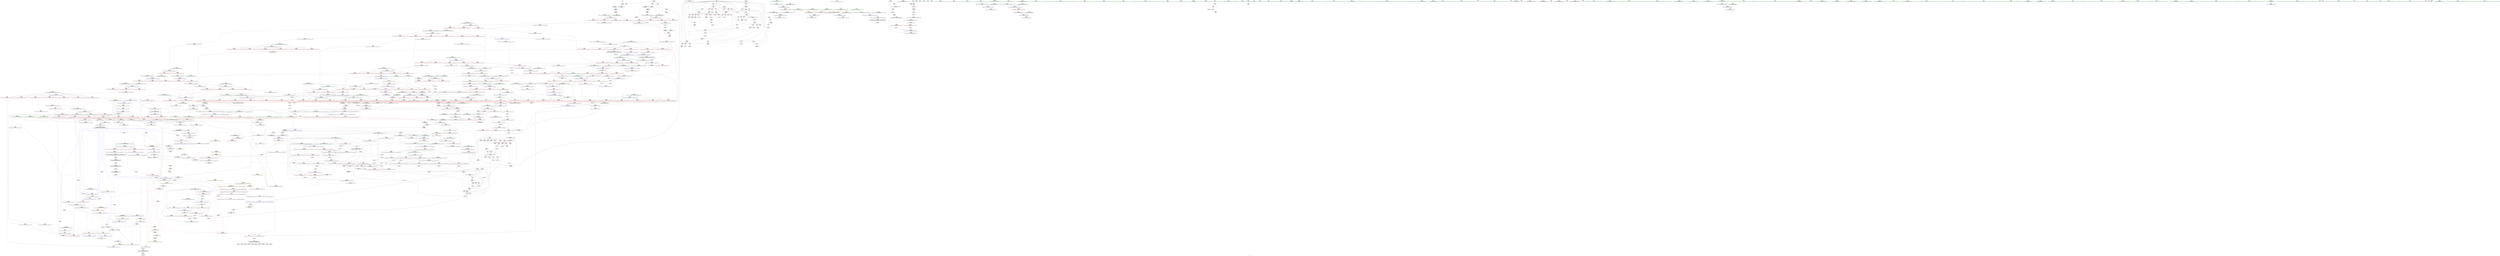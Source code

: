 digraph "SVFG" {
	label="SVFG";

	Node0x562ee6cbfcf0 [shape=record,color=grey,label="{NodeID: 0\nNullPtr}"];
	Node0x562ee6cbfcf0 -> Node0x562ee6d15f50[style=solid];
	Node0x562ee6d27710 [shape=record,color=blue,label="{NodeID: 775\n1394\<--1389\n__it.addr\<--__it\n_ZNK9__gnu_cxx5__ops14_Val_less_iterclIxPxEEbRT_T0_\n}"];
	Node0x562ee6d27710 -> Node0x562ee6d36ba0[style=dashed];
	Node0x562ee6d1e4a0 [shape=record,color=red,label="{NodeID: 443\n637\<--634\n\<--call\n_ZSt11__make_heapIPxN9__gnu_cxx5__ops15_Iter_less_iterEEvT_S4_RT0_\n}"];
	Node0x562ee6d1e4a0 -> Node0x562ee6d3a2d0[style=solid];
	Node0x562ee6d97380 [shape=record,color=black,label="{NodeID: 1218\nMR_16V_2 = PHI(MR_16V_14, MR_16V_1, MR_16V_7, )\npts\{37 \}\n}"];
	Node0x562ee6d97380 -> Node0x562ee6d37620[style=dashed];
	Node0x562ee6d11eb0 [shape=record,color=green,label="{NodeID: 111\n688\<--689\n__comp.addr\<--__comp.addr_field_insensitive\n_ZSt10__pop_heapIPxN9__gnu_cxx5__ops15_Iter_less_iterEEvT_S4_S4_RT0_\n}"];
	Node0x562ee6d11eb0 -> Node0x562ee6d1ef30[style=solid];
	Node0x562ee6d11eb0 -> Node0x562ee6d3a950[style=solid];
	Node0x562ee6e170d0 [shape=record,color=black,label="{NodeID: 1661\n910 = PHI(719, )\n}"];
	Node0x562ee6e170d0 -> Node0x562ee6d31650[style=solid];
	Node0x562ee6d33bb0 [shape=record,color=red,label="{NodeID: 554\n1094\<--1077\n\<--__b.addr\n_ZSt4swapIxENSt9enable_ifIXsr6__and_ISt6__not_ISt15__is_tuple_likeIT_EESt21is_move_constructibleIS3_ESt18is_move_assignableIS3_EEE5valueEvE4typeERS3_SC_\n}"];
	Node0x562ee6d33bb0 -> Node0x562ee6d3d120[style=solid];
	Node0x562ee6d16c80 [shape=record,color=black,label="{NodeID: 222\n342\<--340\nsub.ptr.lhs.cast\<--\n_ZSt16__introsort_loopIPxlN9__gnu_cxx5__ops15_Iter_less_iterEEvT_S4_T0_T1_\n}"];
	Node0x562ee6d16c80 -> Node0x562ee6d57610[style=solid];
	Node0x562ee6d396a0 [shape=record,color=blue,label="{NodeID: 665\n473\<--489\n__mid\<--add.ptr\n_ZSt27__unguarded_partition_pivotIPxN9__gnu_cxx5__ops15_Iter_less_iterEET_S4_S4_T0_\n}"];
	Node0x562ee6d396a0 -> Node0x562ee6d1caa0[style=dashed];
	Node0x562ee6d247f0 [shape=record,color=red,label="{NodeID: 333\n165\<--36\n\<--i\nmain\n}"];
	Node0x562ee6d247f0 -> Node0x562ee6d60ba0[style=solid];
	Node0x562ee6d57010 [shape=record,color=grey,label="{NodeID: 1108\n615 = Binary(614, 297, )\n}"];
	Node0x562ee6d57010 -> Node0x562ee6d608a0[style=solid];
	Node0x562ee6d0e620 [shape=record,color=green,label="{NodeID: 1\n5\<--1\n\<--dummyObj\nCan only get source location for instruction, argument, global var or function.}"];
	Node0x562ee6d1e570 [shape=record,color=red,label="{NodeID: 444\n643\<--642\n\<--call5\n_ZSt11__make_heapIPxN9__gnu_cxx5__ops15_Iter_less_iterEEvT_S4_RT0_\n|{<s0>30}}"];
	Node0x562ee6d1e570:s0 -> Node0x562ee6e1b780[style=solid,color=red];
	Node0x562ee6d97880 [shape=record,color=black,label="{NodeID: 1219\nMR_18V_2 = PHI(MR_18V_8, MR_18V_1, MR_18V_3, )\npts\{39 \}\n}"];
	Node0x562ee6d97880 -> Node0x562ee6d376f0[style=dashed];
	Node0x562ee6d97880 -> Node0x562ee6d380b0[style=dashed];
	Node0x562ee6d97880 -> Node0x562ee6d97880[style=dashed];
	Node0x562ee6d11f80 [shape=record,color=green,label="{NodeID: 112\n690\<--691\n__value\<--__value_field_insensitive\n_ZSt10__pop_heapIPxN9__gnu_cxx5__ops15_Iter_less_iterEEvT_S4_S4_RT0_\n|{|<s1>33}}"];
	Node0x562ee6d11f80 -> Node0x562ee6d3aa20[style=solid];
	Node0x562ee6d11f80:s1 -> Node0x562ee6e18ba0[style=solid,color=red];
	Node0x562ee6e171a0 [shape=record,color=black,label="{NodeID: 1662\n958 = PHI(657, )\n}"];
	Node0x562ee6d33c80 [shape=record,color=red,label="{NodeID: 555\n1085\<--1084\n\<--call\n_ZSt4swapIxENSt9enable_ifIXsr6__and_ISt6__not_ISt15__is_tuple_likeIT_EESt21is_move_constructibleIS3_ESt18is_move_assignableIS3_EEE5valueEvE4typeERS3_SC_\n}"];
	Node0x562ee6d33c80 -> Node0x562ee6d3cf80[style=solid];
	Node0x562ee6d16d50 [shape=record,color=black,label="{NodeID: 223\n343\<--341\nsub.ptr.rhs.cast\<--\n_ZSt16__introsort_loopIPxlN9__gnu_cxx5__ops15_Iter_less_iterEEvT_S4_T0_T1_\n}"];
	Node0x562ee6d16d50 -> Node0x562ee6d57610[style=solid];
	Node0x562ee6d39770 [shape=record,color=blue,label="{NodeID: 666\n514\<--509\n__first.addr\<--__first\n_ZSt13__heap_selectIPxN9__gnu_cxx5__ops15_Iter_less_iterEEvT_S4_S4_T0_\n}"];
	Node0x562ee6d39770 -> Node0x562ee6d1cb70[style=dashed];
	Node0x562ee6d39770 -> Node0x562ee6d1cc40[style=dashed];
	Node0x562ee6d39770 -> Node0x562ee6d1cd10[style=dashed];
	Node0x562ee6d248c0 [shape=record,color=red,label="{NodeID: 334\n169\<--36\n\<--i\nmain\n}"];
	Node0x562ee6d248c0 -> Node0x562ee6d166d0[style=solid];
	Node0x562ee6d57190 [shape=record,color=grey,label="{NodeID: 1109\n127 = Binary(126, 125, )\n}"];
	Node0x562ee6d57190 -> Node0x562ee6d37ca0[style=solid];
	Node0x562ee6d0e6b0 [shape=record,color=green,label="{NodeID: 2\n14\<--1\n\<--dummyObj\nCan only get source location for instruction, argument, global var or function.|{<s0>34}}"];
	Node0x562ee6d0e6b0:s0 -> Node0x562ee6e1b4e0[style=solid,color=red];
	Node0x562ee6d1e640 [shape=record,color=red,label="{NodeID: 445\n670\<--661\nthis1\<--this.addr\n_ZNK9__gnu_cxx5__ops15_Iter_less_iterclIPxS3_EEbT_T0_\n}"];
	Node0x562ee6d97d80 [shape=record,color=black,label="{NodeID: 1220\nMR_20V_3 = PHI(MR_20V_4, MR_20V_2, MR_20V_4, )\npts\{41 \}\n}"];
	Node0x562ee6d97d80 -> Node0x562ee6d255c0[style=dashed];
	Node0x562ee6d97d80 -> Node0x562ee6d37e40[style=dashed];
	Node0x562ee6d12050 [shape=record,color=green,label="{NodeID: 113\n692\<--693\nagg.tmp\<--agg.tmp_field_insensitive\n_ZSt10__pop_heapIPxN9__gnu_cxx5__ops15_Iter_less_iterEEvT_S4_S4_RT0_\n}"];
	Node0x562ee6e17270 [shape=record,color=black,label="{NodeID: 1663\n962 = PHI(657, )\n}"];
	Node0x562ee6d33d50 [shape=record,color=red,label="{NodeID: 556\n1089\<--1088\n\<--call1\n_ZSt4swapIxENSt9enable_ifIXsr6__and_ISt6__not_ISt15__is_tuple_likeIT_EESt21is_move_constructibleIS3_ESt18is_move_assignableIS3_EEE5valueEvE4typeERS3_SC_\n}"];
	Node0x562ee6d33d50 -> Node0x562ee6d3d050[style=solid];
	Node0x562ee6dac2e0 [shape=record,color=yellow,style=double,label="{NodeID: 1331\n12V_1 = ENCHI(MR_12V_0)\npts\{20 \}\nFun[_ZSt6__sortIPxN9__gnu_cxx5__ops15_Iter_less_iterEEvT_S4_T0_]|{|<s1>11}}"];
	Node0x562ee6dac2e0 -> Node0x562ee6d95a80[style=dashed];
	Node0x562ee6dac2e0:s1 -> Node0x562ee6d8e570[style=dashed,color=red];
	Node0x562ee6d16e20 [shape=record,color=black,label="{NodeID: 224\n387\<--383\ncast\<--\n_ZSt4__lgl\n}"];
	Node0x562ee6d39840 [shape=record,color=blue,label="{NodeID: 667\n516\<--510\n__middle.addr\<--__middle\n_ZSt13__heap_selectIPxN9__gnu_cxx5__ops15_Iter_less_iterEEvT_S4_S4_T0_\n}"];
	Node0x562ee6d39840 -> Node0x562ee6d1cde0[style=dashed];
	Node0x562ee6d39840 -> Node0x562ee6d1ceb0[style=dashed];
	Node0x562ee6d39840 -> Node0x562ee6d1cf80[style=dashed];
	Node0x562ee6d24990 [shape=record,color=red,label="{NodeID: 335\n180\<--36\n\<--i\nmain\n}"];
	Node0x562ee6d24990 -> Node0x562ee6d56110[style=solid];
	Node0x562ee6d57310 [shape=record,color=grey,label="{NodeID: 1110\n89 = Binary(88, 87, )\n}"];
	Node0x562ee6d57310 -> Node0x562ee6d37890[style=solid];
	Node0x562ee6d0e960 [shape=record,color=green,label="{NodeID: 3\n21\<--1\n.str\<--dummyObj\nGlob }"];
	Node0x562ee6d1e710 [shape=record,color=red,label="{NodeID: 446\n671\<--663\n\<--__it1.addr\n_ZNK9__gnu_cxx5__ops15_Iter_less_iterclIPxS3_EEbT_T0_\n}"];
	Node0x562ee6d1e710 -> Node0x562ee6d1e8b0[style=solid];
	Node0x562ee6d98280 [shape=record,color=black,label="{NodeID: 1221\nMR_22V_2 = PHI(MR_22V_9, MR_22V_1, MR_22V_4, )\npts\{43 \}\n}"];
	Node0x562ee6d98280 -> Node0x562ee6d37a30[style=dashed];
	Node0x562ee6d12120 [shape=record,color=green,label="{NodeID: 114\n721\<--722\n__t.addr\<--__t.addr_field_insensitive\n_ZSt4moveIRxEONSt16remove_referenceIT_E4typeEOS2_\n}"];
	Node0x562ee6d12120 -> Node0x562ee6d1f270[style=solid];
	Node0x562ee6d12120 -> Node0x562ee6d3abc0[style=solid];
	Node0x562ee6e17340 [shape=record,color=black,label="{NodeID: 1664\n972 = PHI(657, )\n}"];
	Node0x562ee6d33e20 [shape=record,color=red,label="{NodeID: 557\n1093\<--1092\n\<--call2\n_ZSt4swapIxENSt9enable_ifIXsr6__and_ISt6__not_ISt15__is_tuple_likeIT_EESt21is_move_constructibleIS3_ESt18is_move_assignableIS3_EEE5valueEvE4typeERS3_SC_\n}"];
	Node0x562ee6d33e20 -> Node0x562ee6d3d120[style=solid];
	Node0x562ee6d16ef0 [shape=record,color=black,label="{NodeID: 225\n388\<--383\nconv\<--\n_ZSt4__lgl\n}"];
	Node0x562ee6d16ef0 -> Node0x562ee6d2bc10[style=solid];
	Node0x562ee6d39910 [shape=record,color=blue,label="{NodeID: 668\n518\<--511\n__last.addr\<--__last\n_ZSt13__heap_selectIPxN9__gnu_cxx5__ops15_Iter_less_iterEEvT_S4_S4_T0_\n}"];
	Node0x562ee6d39910 -> Node0x562ee6d1d050[style=dashed];
	Node0x562ee6d24a60 [shape=record,color=red,label="{NodeID: 336\n196\<--36\n\<--i\nmain\n}"];
	Node0x562ee6d24a60 -> Node0x562ee6d60120[style=solid];
	Node0x562ee6d57490 [shape=record,color=grey,label="{NodeID: 1111\n94 = Binary(93, 46, )\n}"];
	Node0x562ee6d57490 -> Node0x562ee6d37960[style=solid];
	Node0x562ee6d0ea20 [shape=record,color=green,label="{NodeID: 4\n23\<--1\n.str.1\<--dummyObj\nGlob }"];
	Node0x562ee6d1e7e0 [shape=record,color=red,label="{NodeID: 447\n673\<--665\n\<--__it2.addr\n_ZNK9__gnu_cxx5__ops15_Iter_less_iterclIPxS3_EEbT_T0_\n}"];
	Node0x562ee6d1e7e0 -> Node0x562ee6d1e980[style=solid];
	Node0x562ee6d98780 [shape=record,color=black,label="{NodeID: 1222\nMR_24V_2 = PHI(MR_24V_6, MR_24V_1, MR_24V_3, )\npts\{170000 \}\n}"];
	Node0x562ee6d98780 -> Node0x562ee6d25c40[style=dashed];
	Node0x562ee6d98780 -> Node0x562ee6d25d10[style=dashed];
	Node0x562ee6d98780 -> Node0x562ee6d25de0[style=dashed];
	Node0x562ee6d98780 -> Node0x562ee6d25eb0[style=dashed];
	Node0x562ee6d98780 -> Node0x562ee6d37f10[style=dashed];
	Node0x562ee6d98780 -> Node0x562ee6d98780[style=dashed];
	Node0x562ee6d98780 -> Node0x562ee6d9e2a0[style=dashed];
	Node0x562ee6d173b0 [shape=record,color=green,label="{NodeID: 115\n731\<--732\n__comp\<--__comp_field_insensitive\n_ZSt13__adjust_heapIPxlxN9__gnu_cxx5__ops15_Iter_less_iterEEvT_T0_S5_T1_T2_\n|{<s0>35|<s1>38}}"];
	Node0x562ee6d173b0:s0 -> Node0x562ee6e1cae0[style=solid,color=red];
	Node0x562ee6d173b0:s1 -> Node0x562ee6e1c6a0[style=solid,color=red];
	Node0x562ee6e17410 [shape=record,color=black,label="{NodeID: 1665\n986 = PHI(657, )\n}"];
	Node0x562ee6d33ef0 [shape=record,color=red,label="{NodeID: 558\n1121\<--1105\n\<--__first.addr\n_ZSt16__insertion_sortIPxN9__gnu_cxx5__ops15_Iter_less_iterEEvT_S4_T0_\n}"];
	Node0x562ee6d33ef0 -> Node0x562ee6d620a0[style=solid];
	Node0x562ee6d16fc0 [shape=record,color=black,label="{NodeID: 226\n377\<--389\n_ZSt4__lgl_ret\<--sub\n_ZSt4__lgl\n|{<s0>10}}"];
	Node0x562ee6d16fc0:s0 -> Node0x562ee6e163d0[style=solid,color=blue];
	Node0x562ee6d399e0 [shape=record,color=blue,label="{NodeID: 669\n520\<--530\n__i\<--\n_ZSt13__heap_selectIPxN9__gnu_cxx5__ops15_Iter_less_iterEEvT_S4_S4_T0_\n}"];
	Node0x562ee6d399e0 -> Node0x562ee6d90f80[style=dashed];
	Node0x562ee6d24b30 [shape=record,color=red,label="{NodeID: 337\n199\<--36\n\<--i\nmain\n}"];
	Node0x562ee6d24b30 -> Node0x562ee6d602a0[style=solid];
	Node0x562ee6d57610 [shape=record,color=grey,label="{NodeID: 1112\n344 = Binary(342, 343, )\n}"];
	Node0x562ee6d57610 -> Node0x562ee6d57910[style=solid];
	Node0x562ee6d0eae0 [shape=record,color=green,label="{NodeID: 5\n25\<--1\n.str.2\<--dummyObj\nGlob }"];
	Node0x562ee6d1e8b0 [shape=record,color=red,label="{NodeID: 448\n672\<--671\n\<--\n_ZNK9__gnu_cxx5__ops15_Iter_less_iterclIPxS3_EEbT_T0_\n}"];
	Node0x562ee6d1e8b0 -> Node0x562ee6d62b20[style=solid];
	Node0x562ee6d98c80 [shape=record,color=black,label="{NodeID: 1223\nMR_12V_2 = PHI(MR_12V_3, MR_12V_1, )\npts\{20 \}\n|{<s0>21|<s1>27|<s2>27|<s3>27}}"];
	Node0x562ee6d98c80:s0 -> Node0x562ee6d45150[style=dashed,color=blue];
	Node0x562ee6d98c80:s1 -> Node0x562ee6d1f000[style=dashed,color=red];
	Node0x562ee6d98c80:s2 -> Node0x562ee6d1f0d0[style=dashed,color=red];
	Node0x562ee6d98c80:s3 -> Node0x562ee6d3aaf0[style=dashed,color=red];
	Node0x562ee6d17480 [shape=record,color=green,label="{NodeID: 116\n733\<--734\n__first.addr\<--__first.addr_field_insensitive\n_ZSt13__adjust_heapIPxlxN9__gnu_cxx5__ops15_Iter_less_iterEEvT_T0_S5_T1_T2_\n}"];
	Node0x562ee6d17480 -> Node0x562ee6d1f340[style=solid];
	Node0x562ee6d17480 -> Node0x562ee6d1f410[style=solid];
	Node0x562ee6d17480 -> Node0x562ee6d2f1c0[style=solid];
	Node0x562ee6d17480 -> Node0x562ee6d2f290[style=solid];
	Node0x562ee6d17480 -> Node0x562ee6d2f360[style=solid];
	Node0x562ee6d17480 -> Node0x562ee6d2f430[style=solid];
	Node0x562ee6d17480 -> Node0x562ee6d2f500[style=solid];
	Node0x562ee6d17480 -> Node0x562ee6d3ac90[style=solid];
	Node0x562ee6e174e0 [shape=record,color=black,label="{NodeID: 1666\n994 = PHI(657, )\n}"];
	Node0x562ee6d33fc0 [shape=record,color=red,label="{NodeID: 559\n1126\<--1105\n\<--__first.addr\n_ZSt16__insertion_sortIPxN9__gnu_cxx5__ops15_Iter_less_iterEEvT_S4_T0_\n}"];
	Node0x562ee6d33fc0 -> Node0x562ee6d221c0[style=solid];
	Node0x562ee6d17090 [shape=record,color=black,label="{NodeID: 227\n411\<--409\nsub.ptr.lhs.cast\<--\n_ZSt22__final_insertion_sortIPxN9__gnu_cxx5__ops15_Iter_less_iterEEvT_S4_T0_\n}"];
	Node0x562ee6d17090 -> Node0x562ee6d2e610[style=solid];
	Node0x562ee6d39ab0 [shape=record,color=blue,label="{NodeID: 670\n520\<--552\n__i\<--incdec.ptr\n_ZSt13__heap_selectIPxN9__gnu_cxx5__ops15_Iter_less_iterEEvT_S4_S4_T0_\n}"];
	Node0x562ee6d39ab0 -> Node0x562ee6d90f80[style=dashed];
	Node0x562ee6d24c00 [shape=record,color=red,label="{NodeID: 338\n208\<--36\n\<--i\nmain\n}"];
	Node0x562ee6d24c00 -> Node0x562ee6d16940[style=solid];
	Node0x562ee6d57790 [shape=record,color=grey,label="{NodeID: 1113\n907 = Binary(906, 110, )\n}"];
	Node0x562ee6d57790 -> Node0x562ee6d3bf40[style=solid];
	Node0x562ee6d0f350 [shape=record,color=green,label="{NodeID: 6\n27\<--1\n.str.3\<--dummyObj\nGlob }"];
	Node0x562ee6d1e980 [shape=record,color=red,label="{NodeID: 449\n674\<--673\n\<--\n_ZNK9__gnu_cxx5__ops15_Iter_less_iterclIPxS3_EEbT_T0_\n}"];
	Node0x562ee6d1e980 -> Node0x562ee6d62b20[style=solid];
	Node0x562ee6d99180 [shape=record,color=black,label="{NodeID: 1224\nMR_80V_3 = PHI(MR_80V_4, MR_80V_2, )\npts\{563 \}\n}"];
	Node0x562ee6d99180 -> Node0x562ee6d1d600[style=dashed];
	Node0x562ee6d99180 -> Node0x562ee6d1d6d0[style=dashed];
	Node0x562ee6d99180 -> Node0x562ee6d39df0[style=dashed];
	Node0x562ee6d17550 [shape=record,color=green,label="{NodeID: 117\n735\<--736\n__holeIndex.addr\<--__holeIndex.addr_field_insensitive\n_ZSt13__adjust_heapIPxlxN9__gnu_cxx5__ops15_Iter_less_iterEEvT_T0_S5_T1_T2_\n}"];
	Node0x562ee6d17550 -> Node0x562ee6d2f5d0[style=solid];
	Node0x562ee6d17550 -> Node0x562ee6d2f6a0[style=solid];
	Node0x562ee6d17550 -> Node0x562ee6d2f770[style=solid];
	Node0x562ee6d17550 -> Node0x562ee6d2f840[style=solid];
	Node0x562ee6d17550 -> Node0x562ee6d2f910[style=solid];
	Node0x562ee6d17550 -> Node0x562ee6d3ad60[style=solid];
	Node0x562ee6d17550 -> Node0x562ee6d3b3e0[style=solid];
	Node0x562ee6d17550 -> Node0x562ee6d3b650[style=solid];
	Node0x562ee6e175b0 [shape=record,color=black,label="{NodeID: 1667\n1026 = PHI(657, )\n}"];
	Node0x562ee6d34090 [shape=record,color=red,label="{NodeID: 560\n1135\<--1105\n\<--__first.addr\n_ZSt16__insertion_sortIPxN9__gnu_cxx5__ops15_Iter_less_iterEEvT_S4_T0_\n|{<s0>63}}"];
	Node0x562ee6d34090:s0 -> Node0x562ee6e1d5d0[style=solid,color=red];
	Node0x562ee6d17160 [shape=record,color=black,label="{NodeID: 228\n412\<--410\nsub.ptr.rhs.cast\<--\n_ZSt22__final_insertion_sortIPxN9__gnu_cxx5__ops15_Iter_less_iterEEvT_S4_T0_\n}"];
	Node0x562ee6d17160 -> Node0x562ee6d2e610[style=solid];
	Node0x562ee6d39b80 [shape=record,color=blue,label="{NodeID: 671\n560\<--557\n__first.addr\<--__first\n_ZSt11__sort_heapIPxN9__gnu_cxx5__ops15_Iter_less_iterEEvT_S4_RT0_\n}"];
	Node0x562ee6d39b80 -> Node0x562ee6d1d460[style=dashed];
	Node0x562ee6d39b80 -> Node0x562ee6d1d530[style=dashed];
	Node0x562ee6d24cd0 [shape=record,color=red,label="{NodeID: 339\n216\<--36\n\<--i\nmain\n}"];
	Node0x562ee6d24cd0 -> Node0x562ee6d56410[style=solid];
	Node0x562ee6d57910 [shape=record,color=grey,label="{NodeID: 1114\n345 = Binary(344, 297, )\n}"];
	Node0x562ee6d57910 -> Node0x562ee6d611a0[style=solid];
	Node0x562ee6d0f3e0 [shape=record,color=green,label="{NodeID: 7\n29\<--1\n.str.4\<--dummyObj\nGlob }"];
	Node0x562ee6d1ea50 [shape=record,color=red,label="{NodeID: 450\n702\<--682\n\<--__first.addr\n_ZSt10__pop_heapIPxN9__gnu_cxx5__ops15_Iter_less_iterEEvT_S4_S4_RT0_\n|{<s0>32}}"];
	Node0x562ee6d1ea50:s0 -> Node0x562ee6e18ba0[style=solid,color=red];
	Node0x562ee6d99680 [shape=record,color=black,label="{NodeID: 1225\nMR_12V_3 = PHI(MR_12V_2, MR_12V_1, )\npts\{20 \}\n|{<s0>82}}"];
	Node0x562ee6d99680:s0 -> Node0x562ee6d9b1f0[style=dashed,color=blue];
	Node0x562ee6d17620 [shape=record,color=green,label="{NodeID: 118\n737\<--738\n__len.addr\<--__len.addr_field_insensitive\n_ZSt13__adjust_heapIPxlxN9__gnu_cxx5__ops15_Iter_less_iterEEvT_T0_S5_T1_T2_\n}"];
	Node0x562ee6d17620 -> Node0x562ee6d2f9e0[style=solid];
	Node0x562ee6d17620 -> Node0x562ee6d2fab0[style=solid];
	Node0x562ee6d17620 -> Node0x562ee6d2fb80[style=solid];
	Node0x562ee6d17620 -> Node0x562ee6d3ae30[style=solid];
	Node0x562ee6e17680 [shape=record,color=black,label="{NodeID: 1668\n1038 = PHI(657, )\n}"];
	Node0x562ee6d34160 [shape=record,color=red,label="{NodeID: 561\n1142\<--1105\n\<--__first.addr\n_ZSt16__insertion_sortIPxN9__gnu_cxx5__ops15_Iter_less_iterEEvT_S4_T0_\n|{<s0>65}}"];
	Node0x562ee6d34160:s0 -> Node0x562ee6e1ebd0[style=solid,color=red];
	Node0x562ee6d17230 [shape=record,color=black,label="{NodeID: 229\n484\<--482\nsub.ptr.lhs.cast\<--\n_ZSt27__unguarded_partition_pivotIPxN9__gnu_cxx5__ops15_Iter_less_iterEET_S4_S4_T0_\n}"];
	Node0x562ee6d17230 -> Node0x562ee6d2d290[style=solid];
	Node0x562ee6d39c50 [shape=record,color=blue,label="{NodeID: 672\n562\<--558\n__last.addr\<--__last\n_ZSt11__sort_heapIPxN9__gnu_cxx5__ops15_Iter_less_iterEEvT_S4_RT0_\n}"];
	Node0x562ee6d39c50 -> Node0x562ee6d99180[style=dashed];
	Node0x562ee6d24da0 [shape=record,color=red,label="{NodeID: 340\n221\<--36\n\<--i\nmain\n}"];
	Node0x562ee6d24da0 -> Node0x562ee6d60720[style=solid];
	Node0x562ee6d2b190 [shape=record,color=grey,label="{NodeID: 1115\n906 = Binary(905, 577, )\n}"];
	Node0x562ee6d2b190 -> Node0x562ee6d57790[style=solid];
	Node0x562ee6d0f4a0 [shape=record,color=green,label="{NodeID: 8\n46\<--1\n\<--dummyObj\nCan only get source location for instruction, argument, global var or function.}"];
	Node0x562ee6d1eb20 [shape=record,color=red,label="{NodeID: 451\n707\<--682\n\<--__first.addr\n_ZSt10__pop_heapIPxN9__gnu_cxx5__ops15_Iter_less_iterEEvT_S4_S4_RT0_\n|{<s0>34}}"];
	Node0x562ee6d1eb20:s0 -> Node0x562ee6e1b390[style=solid,color=red];
	Node0x562ee6d99b80 [shape=record,color=black,label="{NodeID: 1226\nMR_12V_3 = PHI(MR_12V_6, MR_12V_1, )\npts\{20 \}\n|{|<s2>63|<s3>65|<s4>68|<s5>68}}"];
	Node0x562ee6d99b80 -> Node0x562ee6d34a50[style=dashed];
	Node0x562ee6d99b80 -> Node0x562ee6da5fa0[style=dashed];
	Node0x562ee6d99b80:s2 -> Node0x562ee6dad630[style=dashed,color=red];
	Node0x562ee6d99b80:s3 -> Node0x562ee6db0470[style=dashed,color=red];
	Node0x562ee6d99b80:s4 -> Node0x562ee6d359c0[style=dashed,color=red];
	Node0x562ee6d99b80:s5 -> Node0x562ee6d91980[style=dashed,color=red];
	Node0x562ee6d176f0 [shape=record,color=green,label="{NodeID: 119\n739\<--740\n__value.addr\<--__value.addr_field_insensitive\n_ZSt13__adjust_heapIPxlxN9__gnu_cxx5__ops15_Iter_less_iterEEvT_T0_S5_T1_T2_\n|{|<s1>40}}"];
	Node0x562ee6d176f0 -> Node0x562ee6d3af00[style=solid];
	Node0x562ee6d176f0:s1 -> Node0x562ee6e18ba0[style=solid,color=red];
	Node0x562ee6e17750 [shape=record,color=black,label="{NodeID: 1669\n1084 = PHI(719, )\n}"];
	Node0x562ee6e17750 -> Node0x562ee6d33c80[style=solid];
	Node0x562ee6d34230 [shape=record,color=red,label="{NodeID: 562\n1151\<--1105\n\<--__first.addr\n_ZSt16__insertion_sortIPxN9__gnu_cxx5__ops15_Iter_less_iterEEvT_S4_T0_\n}"];
	Node0x562ee6d34230 -> Node0x562ee6d3d530[style=solid];
	Node0x562ee6dac850 [shape=record,color=yellow,style=double,label="{NodeID: 1337\n12V_1 = ENCHI(MR_12V_0)\npts\{20 \}\nFun[_ZNK9__gnu_cxx5__ops14_Iter_less_valclIPxxEEbT_RT0_]}"];
	Node0x562ee6dac850 -> Node0x562ee6d31990[style=dashed];
	Node0x562ee6d17300 [shape=record,color=black,label="{NodeID: 230\n485\<--483\nsub.ptr.rhs.cast\<--\n_ZSt27__unguarded_partition_pivotIPxN9__gnu_cxx5__ops15_Iter_less_iterEET_S4_S4_T0_\n}"];
	Node0x562ee6d17300 -> Node0x562ee6d2d290[style=solid];
	Node0x562ee6d39d20 [shape=record,color=blue,label="{NodeID: 673\n564\<--559\n__comp.addr\<--__comp\n_ZSt11__sort_heapIPxN9__gnu_cxx5__ops15_Iter_less_iterEEvT_S4_RT0_\n}"];
	Node0x562ee6d39d20 -> Node0x562ee6d1d940[style=dashed];
	Node0x562ee6d24e70 [shape=record,color=red,label="{NodeID: 341\n224\<--36\n\<--i\nmain\n}"];
	Node0x562ee6d24e70 -> Node0x562ee6d16a10[style=solid];
	Node0x562ee6d2b310 [shape=record,color=grey,label="{NodeID: 1116\n575 = Binary(574, 297, )\n}"];
	Node0x562ee6d2b310 -> Node0x562ee6d61320[style=solid];
	Node0x562ee6d0f5a0 [shape=record,color=green,label="{NodeID: 9\n54\<--1\n\<--dummyObj\nCan only get source location for instruction, argument, global var or function.}"];
	Node0x562ee6d1ebf0 [shape=record,color=red,label="{NodeID: 452\n709\<--682\n\<--__first.addr\n_ZSt10__pop_heapIPxN9__gnu_cxx5__ops15_Iter_less_iterEEvT_S4_S4_RT0_\n}"];
	Node0x562ee6d1ebf0 -> Node0x562ee6d1fc60[style=solid];
	Node0x562ee6d177c0 [shape=record,color=green,label="{NodeID: 120\n741\<--742\n__topIndex\<--__topIndex_field_insensitive\n_ZSt13__adjust_heapIPxlxN9__gnu_cxx5__ops15_Iter_less_iterEEvT_T0_S5_T1_T2_\n}"];
	Node0x562ee6d177c0 -> Node0x562ee6d2fc50[style=solid];
	Node0x562ee6d177c0 -> Node0x562ee6d3afd0[style=solid];
	Node0x562ee6e17820 [shape=record,color=black,label="{NodeID: 1670\n1088 = PHI(719, )\n}"];
	Node0x562ee6e17820 -> Node0x562ee6d33d50[style=solid];
	Node0x562ee6d34300 [shape=record,color=red,label="{NodeID: 563\n1122\<--1107\n\<--__last.addr\n_ZSt16__insertion_sortIPxN9__gnu_cxx5__ops15_Iter_less_iterEEvT_S4_T0_\n}"];
	Node0x562ee6d34300 -> Node0x562ee6d620a0[style=solid];
	Node0x562ee6dac960 [shape=record,color=yellow,style=double,label="{NodeID: 1338\n145V_1 = ENCHI(MR_145V_0)\npts\{865 \}\nFun[_ZNK9__gnu_cxx5__ops14_Iter_less_valclIPxxEEbT_RT0_]}"];
	Node0x562ee6dac960 -> Node0x562ee6d31a60[style=dashed];
	Node0x562ee6d1f510 [shape=record,color=black,label="{NodeID: 231\n464\<--504\n_ZSt27__unguarded_partition_pivotIPxN9__gnu_cxx5__ops15_Iter_less_iterEET_S4_S4_T0__ret\<--call\n_ZSt27__unguarded_partition_pivotIPxN9__gnu_cxx5__ops15_Iter_less_iterEET_S4_S4_T0_\n|{<s0>14}}"];
	Node0x562ee6d1f510:s0 -> Node0x562ee6e164a0[style=solid,color=blue];
	Node0x562ee6d39df0 [shape=record,color=blue,label="{NodeID: 674\n562\<--580\n__last.addr\<--incdec.ptr\n_ZSt11__sort_heapIPxN9__gnu_cxx5__ops15_Iter_less_iterEEvT_S4_RT0_\n}"];
	Node0x562ee6d39df0 -> Node0x562ee6d1d7a0[style=dashed];
	Node0x562ee6d39df0 -> Node0x562ee6d1d870[style=dashed];
	Node0x562ee6d39df0 -> Node0x562ee6d99180[style=dashed];
	Node0x562ee6d24f40 [shape=record,color=red,label="{NodeID: 342\n233\<--36\n\<--i\nmain\n}"];
	Node0x562ee6d24f40 -> Node0x562ee6d2ea90[style=solid];
	Node0x562ee6d2b490 [shape=record,color=grey,label="{NodeID: 1117\n574 = Binary(572, 573, )\n}"];
	Node0x562ee6d2b490 -> Node0x562ee6d2b310[style=solid];
	Node0x562ee6d0f6a0 [shape=record,color=green,label="{NodeID: 10\n110\<--1\n\<--dummyObj\nCan only get source location for instruction, argument, global var or function.}"];
	Node0x562ee6d1ecc0 [shape=record,color=red,label="{NodeID: 453\n708\<--684\n\<--__last.addr\n_ZSt10__pop_heapIPxN9__gnu_cxx5__ops15_Iter_less_iterEEvT_S4_S4_RT0_\n}"];
	Node0x562ee6d1ecc0 -> Node0x562ee6d1fb90[style=solid];
	Node0x562ee6d17890 [shape=record,color=green,label="{NodeID: 121\n743\<--744\n__secondChild\<--__secondChild_field_insensitive\n_ZSt13__adjust_heapIPxlxN9__gnu_cxx5__ops15_Iter_less_iterEEvT_T0_S5_T1_T2_\n}"];
	Node0x562ee6d17890 -> Node0x562ee6d2fd20[style=solid];
	Node0x562ee6d17890 -> Node0x562ee6d2fdf0[style=solid];
	Node0x562ee6d17890 -> Node0x562ee6d2fec0[style=solid];
	Node0x562ee6d17890 -> Node0x562ee6d2ff90[style=solid];
	Node0x562ee6d17890 -> Node0x562ee6d30060[style=solid];
	Node0x562ee6d17890 -> Node0x562ee6d30130[style=solid];
	Node0x562ee6d17890 -> Node0x562ee6d30200[style=solid];
	Node0x562ee6d17890 -> Node0x562ee6d302d0[style=solid];
	Node0x562ee6d17890 -> Node0x562ee6d303a0[style=solid];
	Node0x562ee6d17890 -> Node0x562ee6d30470[style=solid];
	Node0x562ee6d17890 -> Node0x562ee6d30540[style=solid];
	Node0x562ee6d17890 -> Node0x562ee6d3b0a0[style=solid];
	Node0x562ee6d17890 -> Node0x562ee6d3b170[style=solid];
	Node0x562ee6d17890 -> Node0x562ee6d3b240[style=solid];
	Node0x562ee6d17890 -> Node0x562ee6d3b4b0[style=solid];
	Node0x562ee6e178f0 [shape=record,color=black,label="{NodeID: 1671\n1092 = PHI(719, )\n}"];
	Node0x562ee6e178f0 -> Node0x562ee6d33e20[style=solid];
	Node0x562ee6d343d0 [shape=record,color=red,label="{NodeID: 564\n1131\<--1107\n\<--__last.addr\n_ZSt16__insertion_sortIPxN9__gnu_cxx5__ops15_Iter_less_iterEEvT_S4_T0_\n}"];
	Node0x562ee6d343d0 -> Node0x562ee6d60a20[style=solid];
	Node0x562ee6d1f5e0 [shape=record,color=black,label="{NodeID: 232\n572\<--570\nsub.ptr.lhs.cast\<--\n_ZSt11__sort_heapIPxN9__gnu_cxx5__ops15_Iter_less_iterEEvT_S4_RT0_\n}"];
	Node0x562ee6d1f5e0 -> Node0x562ee6d2b490[style=solid];
	Node0x562ee6d39ec0 [shape=record,color=blue,label="{NodeID: 675\n593\<--590\n__first.addr\<--__first\n_ZSt11__make_heapIPxN9__gnu_cxx5__ops15_Iter_less_iterEEvT_S4_RT0_\n}"];
	Node0x562ee6d39ec0 -> Node0x562ee6d1da10[style=dashed];
	Node0x562ee6d39ec0 -> Node0x562ee6d1dae0[style=dashed];
	Node0x562ee6d39ec0 -> Node0x562ee6d1dbb0[style=dashed];
	Node0x562ee6d39ec0 -> Node0x562ee6d1dc80[style=dashed];
	Node0x562ee6d25010 [shape=record,color=red,label="{NodeID: 343\n74\<--38\n\<--j\nmain\n}"];
	Node0x562ee6d25010 -> Node0x562ee6d61f20[style=solid];
	Node0x562ee6d2b610 [shape=record,color=grey,label="{NodeID: 1118\n296 = Binary(295, 297, )\n|{<s0>10}}"];
	Node0x562ee6d2b610:s0 -> Node0x562ee6e1e9b0[style=solid,color=red];
	Node0x562ee6d0f7a0 [shape=record,color=green,label="{NodeID: 11\n206\<--1\n\<--dummyObj\nCan only get source location for instruction, argument, global var or function.}"];
	Node0x562ee6d1ed90 [shape=record,color=red,label="{NodeID: 454\n698\<--686\n\<--__result.addr\n_ZSt10__pop_heapIPxN9__gnu_cxx5__ops15_Iter_less_iterEEvT_S4_S4_RT0_\n|{<s0>31}}"];
	Node0x562ee6d1ed90:s0 -> Node0x562ee6e18ba0[style=solid,color=red];
	Node0x562ee6d9aa80 [shape=record,color=black,label="{NodeID: 1229\nMR_207V_3 = PHI(MR_207V_4, MR_207V_2, )\npts\{1178 \}\n}"];
	Node0x562ee6d9aa80 -> Node0x562ee6d34d90[style=dashed];
	Node0x562ee6d9aa80 -> Node0x562ee6d34e60[style=dashed];
	Node0x562ee6d9aa80 -> Node0x562ee6d34f30[style=dashed];
	Node0x562ee6d9aa80 -> Node0x562ee6d3d940[style=dashed];
	Node0x562ee6d17960 [shape=record,color=green,label="{NodeID: 122\n745\<--746\n__cmp\<--__cmp_field_insensitive\n_ZSt13__adjust_heapIPxlxN9__gnu_cxx5__ops15_Iter_less_iterEEvT_T0_S5_T1_T2_\n|{<s0>39|<s1>41}}"];
	Node0x562ee6d17960:s0 -> Node0x562ee6e1eac0[style=solid,color=red];
	Node0x562ee6d17960:s1 -> Node0x562ee6e1b280[style=solid,color=red];
	Node0x562ee6e179c0 [shape=record,color=black,label="{NodeID: 1672\n1136 = PHI(657, )\n}"];
	Node0x562ee6d344a0 [shape=record,color=red,label="{NodeID: 565\n1130\<--1109\n\<--__i\n_ZSt16__insertion_sortIPxN9__gnu_cxx5__ops15_Iter_less_iterEEvT_S4_T0_\n}"];
	Node0x562ee6d344a0 -> Node0x562ee6d60a20[style=solid];
	Node0x562ee6d1f6b0 [shape=record,color=black,label="{NodeID: 233\n573\<--571\nsub.ptr.rhs.cast\<--\n_ZSt11__sort_heapIPxN9__gnu_cxx5__ops15_Iter_less_iterEEvT_S4_RT0_\n}"];
	Node0x562ee6d1f6b0 -> Node0x562ee6d2b490[style=solid];
	Node0x562ee6d39f90 [shape=record,color=blue,label="{NodeID: 676\n595\<--591\n__last.addr\<--__last\n_ZSt11__make_heapIPxN9__gnu_cxx5__ops15_Iter_less_iterEEvT_S4_RT0_\n}"];
	Node0x562ee6d39f90 -> Node0x562ee6d1dd50[style=dashed];
	Node0x562ee6d39f90 -> Node0x562ee6d1de20[style=dashed];
	Node0x562ee6d250e0 [shape=record,color=red,label="{NodeID: 344\n82\<--38\n\<--j\nmain\n}"];
	Node0x562ee6d250e0 -> Node0x562ee6d162c0[style=solid];
	Node0x562ee6d2b790 [shape=record,color=grey,label="{NodeID: 1119\n295 = Binary(293, 294, )\n}"];
	Node0x562ee6d2b790 -> Node0x562ee6d2b610[style=solid];
	Node0x562ee6d0f8a0 [shape=record,color=green,label="{NodeID: 12\n297\<--1\n\<--dummyObj\nCan only get source location for instruction, argument, global var or function.}"];
	Node0x562ee6d1ee60 [shape=record,color=red,label="{NodeID: 455\n705\<--686\n\<--__result.addr\n_ZSt10__pop_heapIPxN9__gnu_cxx5__ops15_Iter_less_iterEEvT_S4_S4_RT0_\n}"];
	Node0x562ee6d1ee60 -> Node0x562ee6d3aaf0[style=solid];
	Node0x562ee6d8ed80 [shape=record,color=black,label="{NodeID: 1230\nMR_12V_2 = PHI(MR_12V_3, MR_12V_1, )\npts\{20 \}\n|{<s0>18|<s1>70|<s2>70}}"];
	Node0x562ee6d8ed80:s0 -> Node0x562ee6da32a0[style=dashed,color=blue];
	Node0x562ee6d8ed80:s1 -> Node0x562ee6d359c0[style=dashed,color=red];
	Node0x562ee6d8ed80:s2 -> Node0x562ee6d91980[style=dashed,color=red];
	Node0x562ee6d17a30 [shape=record,color=green,label="{NodeID: 123\n747\<--748\nagg.tmp\<--agg.tmp_field_insensitive\n_ZSt13__adjust_heapIPxlxN9__gnu_cxx5__ops15_Iter_less_iterEEvT_T0_S5_T1_T2_\n}"];
	Node0x562ee6e17a90 [shape=record,color=black,label="{NodeID: 1673\n1139 = PHI(719, )\n}"];
	Node0x562ee6e17a90 -> Node0x562ee6d34a50[style=solid];
	Node0x562ee6d34570 [shape=record,color=red,label="{NodeID: 566\n1134\<--1109\n\<--__i\n_ZSt16__insertion_sortIPxN9__gnu_cxx5__ops15_Iter_less_iterEEvT_S4_T0_\n|{<s0>63}}"];
	Node0x562ee6d34570:s0 -> Node0x562ee6e1d250[style=solid,color=red];
	Node0x562ee6d1f780 [shape=record,color=black,label="{NodeID: 234\n612\<--610\nsub.ptr.lhs.cast\<--\n_ZSt11__make_heapIPxN9__gnu_cxx5__ops15_Iter_less_iterEEvT_S4_RT0_\n}"];
	Node0x562ee6d1f780 -> Node0x562ee6d56e90[style=solid];
	Node0x562ee6d3a060 [shape=record,color=blue,label="{NodeID: 677\n597\<--592\n__comp.addr\<--__comp\n_ZSt11__make_heapIPxN9__gnu_cxx5__ops15_Iter_less_iterEEvT_S4_RT0_\n}"];
	Node0x562ee6d3a060 -> Node0x562ee6d1def0[style=dashed];
	Node0x562ee6d251b0 [shape=record,color=red,label="{NodeID: 345\n88\<--38\n\<--j\nmain\n}"];
	Node0x562ee6d251b0 -> Node0x562ee6d57310[style=solid];
	Node0x562ee6d2b910 [shape=record,color=grey,label="{NodeID: 1120\n301 = Binary(298, 110, )\n|{<s0>11}}"];
	Node0x562ee6d2b910:s0 -> Node0x562ee6e1e310[style=solid,color=red];
	Node0x562ee6d0f9a0 [shape=record,color=green,label="{NodeID: 13\n347\<--1\n\<--dummyObj\nCan only get source location for instruction, argument, global var or function.}"];
	Node0x562ee6d1ef30 [shape=record,color=red,label="{NodeID: 456\n716\<--688\n\<--__comp.addr\n_ZSt10__pop_heapIPxN9__gnu_cxx5__ops15_Iter_less_iterEEvT_S4_S4_RT0_\n}"];
	Node0x562ee6d17b00 [shape=record,color=green,label="{NodeID: 124\n822\<--823\n_ZSt4moveIRN9__gnu_cxx5__ops15_Iter_less_iterEEONSt16remove_referenceIT_E4typeEOS5_\<--_ZSt4moveIRN9__gnu_cxx5__ops15_Iter_less_iterEEONSt16remove_referenceIT_E4typeEOS5__field_insensitive\n}"];
	Node0x562ee6e17b60 [shape=record,color=black,label="{NodeID: 1674\n1146 = PHI(1203, )\n}"];
	Node0x562ee6d34640 [shape=record,color=red,label="{NodeID: 567\n1138\<--1109\n\<--__i\n_ZSt16__insertion_sortIPxN9__gnu_cxx5__ops15_Iter_less_iterEEvT_S4_T0_\n|{<s0>64}}"];
	Node0x562ee6d34640:s0 -> Node0x562ee6e18ba0[style=solid,color=red];
	Node0x562ee6d1f850 [shape=record,color=black,label="{NodeID: 235\n613\<--611\nsub.ptr.rhs.cast\<--\n_ZSt11__make_heapIPxN9__gnu_cxx5__ops15_Iter_less_iterEEvT_S4_RT0_\n}"];
	Node0x562ee6d1f850 -> Node0x562ee6d56e90[style=solid];
	Node0x562ee6d3a130 [shape=record,color=blue,label="{NodeID: 678\n599\<--624\n__len\<--sub.ptr.div4\n_ZSt11__make_heapIPxN9__gnu_cxx5__ops15_Iter_less_iterEEvT_S4_RT0_\n}"];
	Node0x562ee6d3a130 -> Node0x562ee6d1dfc0[style=dashed];
	Node0x562ee6d3a130 -> Node0x562ee6d1e090[style=dashed];
	Node0x562ee6d3a130 -> Node0x562ee6d9eca0[style=dashed];
	Node0x562ee6d25280 [shape=record,color=red,label="{NodeID: 346\n173\<--38\n\<--j\nmain\n}"];
	Node0x562ee6d25280 -> Node0x562ee6d167a0[style=solid];
	Node0x562ee6d25280 -> Node0x562ee6d56b90[style=solid];
	Node0x562ee6d2ba90 [shape=record,color=grey,label="{NodeID: 1121\n125 = Binary(110, 124, )\n}"];
	Node0x562ee6d2ba90 -> Node0x562ee6d57190[style=solid];
	Node0x562ee6d0faa0 [shape=record,color=green,label="{NodeID: 14\n361\<--1\n\<--dummyObj\nCan only get source location for instruction, argument, global var or function.}"];
	Node0x562ee6d1f000 [shape=record,color=red,label="{NodeID: 457\n700\<--699\n\<--call\n_ZSt10__pop_heapIPxN9__gnu_cxx5__ops15_Iter_less_iterEEvT_S4_S4_RT0_\n}"];
	Node0x562ee6d1f000 -> Node0x562ee6d3aa20[style=solid];
	Node0x562ee6d17bd0 [shape=record,color=green,label="{NodeID: 125\n825\<--826\n_ZN9__gnu_cxx5__ops14_Iter_less_valC2ENS0_15_Iter_less_iterE\<--_ZN9__gnu_cxx5__ops14_Iter_less_valC2ENS0_15_Iter_less_iterE_field_insensitive\n}"];
	Node0x562ee6e17c30 [shape=record,color=black,label="{NodeID: 1675\n1149 = PHI(719, )\n}"];
	Node0x562ee6e17c30 -> Node0x562ee6d34b20[style=solid];
	Node0x562ee6d34710 [shape=record,color=red,label="{NodeID: 568\n1143\<--1109\n\<--__i\n_ZSt16__insertion_sortIPxN9__gnu_cxx5__ops15_Iter_less_iterEEvT_S4_T0_\n|{<s0>65}}"];
	Node0x562ee6d34710:s0 -> Node0x562ee6e1ece0[style=solid,color=red];
	Node0x562ee6d1f920 [shape=record,color=black,label="{NodeID: 236\n621\<--619\nsub.ptr.lhs.cast1\<--\n_ZSt11__make_heapIPxN9__gnu_cxx5__ops15_Iter_less_iterEEvT_S4_RT0_\n}"];
	Node0x562ee6d1f920 -> Node0x562ee6d55f90[style=solid];
	Node0x562ee6d3a200 [shape=record,color=blue,label="{NodeID: 679\n601\<--628\n__parent\<--div\n_ZSt11__make_heapIPxN9__gnu_cxx5__ops15_Iter_less_iterEEvT_S4_RT0_\n}"];
	Node0x562ee6d3a200 -> Node0x562ee6d1e160[style=dashed];
	Node0x562ee6d3a200 -> Node0x562ee6d1e230[style=dashed];
	Node0x562ee6d3a200 -> Node0x562ee6d1e300[style=dashed];
	Node0x562ee6d3a200 -> Node0x562ee6d1e3d0[style=dashed];
	Node0x562ee6d3a200 -> Node0x562ee6d3a3a0[style=dashed];
	Node0x562ee6d3a200 -> Node0x562ee6d9f1a0[style=dashed];
	Node0x562ee6d25350 [shape=record,color=red,label="{NodeID: 347\n184\<--38\n\<--j\nmain\n}"];
	Node0x562ee6d25350 -> Node0x562ee6d16870[style=solid];
	Node0x562ee6d2bc10 [shape=record,color=grey,label="{NodeID: 1122\n389 = Binary(390, 388, )\n}"];
	Node0x562ee6d2bc10 -> Node0x562ee6d16fc0[style=solid];
	Node0x562ee6d0fba0 [shape=record,color=green,label="{NodeID: 15\n384\<--1\n\<--dummyObj\nCan only get source location for instruction, argument, global var or function.}"];
	Node0x562ee6d1f0d0 [shape=record,color=red,label="{NodeID: 458\n704\<--703\n\<--call1\n_ZSt10__pop_heapIPxN9__gnu_cxx5__ops15_Iter_less_iterEEvT_S4_S4_RT0_\n}"];
	Node0x562ee6d1f0d0 -> Node0x562ee6d3aaf0[style=solid];
	Node0x562ee6d17cd0 [shape=record,color=green,label="{NodeID: 126\n833\<--834\n_ZSt11__push_heapIPxlxN9__gnu_cxx5__ops14_Iter_less_valEEvT_T0_S5_T1_RT2_\<--_ZSt11__push_heapIPxlxN9__gnu_cxx5__ops14_Iter_less_valEEvT_T0_S5_T1_RT2__field_insensitive\n}"];
	Node0x562ee6e17d00 [shape=record,color=black,label="{NodeID: 1676\n1217 = PHI(1300, )\n|{<s0>73}}"];
	Node0x562ee6e17d00:s0 -> Node0x562ee6e19e00[style=solid,color=red];
	Node0x562ee6d347e0 [shape=record,color=red,label="{NodeID: 569\n1144\<--1109\n\<--__i\n_ZSt16__insertion_sortIPxN9__gnu_cxx5__ops15_Iter_less_iterEEvT_S4_T0_\n}"];
	Node0x562ee6d347e0 -> Node0x562ee6d22290[style=solid];
	Node0x562ee6d1f9f0 [shape=record,color=black,label="{NodeID: 237\n622\<--620\nsub.ptr.rhs.cast2\<--\n_ZSt11__make_heapIPxN9__gnu_cxx5__ops15_Iter_less_iterEEvT_S4_RT0_\n}"];
	Node0x562ee6d1f9f0 -> Node0x562ee6d55f90[style=solid];
	Node0x562ee6d3a2d0 [shape=record,color=blue,label="{NodeID: 680\n603\<--637\n__value\<--\n_ZSt11__make_heapIPxN9__gnu_cxx5__ops15_Iter_less_iterEEvT_S4_RT0_\n}"];
	Node0x562ee6d3a2d0 -> Node0x562ee6d1e4a0[style=dashed];
	Node0x562ee6d3a2d0 -> Node0x562ee6d1e570[style=dashed];
	Node0x562ee6d3a2d0 -> Node0x562ee6d3a2d0[style=dashed];
	Node0x562ee6d3a2d0 -> Node0x562ee6d9f6a0[style=dashed];
	Node0x562ee6d25420 [shape=record,color=red,label="{NodeID: 348\n192\<--38\n\<--j\nmain\n}"];
	Node0x562ee6d25420 -> Node0x562ee6d56290[style=solid];
	Node0x562ee6d2bd90 [shape=record,color=grey,label="{NodeID: 1123\n117 = Binary(110, 116, )\n}"];
	Node0x562ee6d2bd90 -> Node0x562ee6d2bf10[style=solid];
	Node0x562ee6d0fca0 [shape=record,color=green,label="{NodeID: 16\n390\<--1\n\<--dummyObj\nCan only get source location for instruction, argument, global var or function.}"];
	Node0x562ee6d1f1a0 [shape=record,color=red,label="{NodeID: 459\n715\<--714\n\<--call2\n_ZSt10__pop_heapIPxN9__gnu_cxx5__ops15_Iter_less_iterEEvT_S4_S4_RT0_\n|{<s0>34}}"];
	Node0x562ee6d1f1a0:s0 -> Node0x562ee6e1b780[style=solid,color=red];
	Node0x562ee6d17dd0 [shape=record,color=green,label="{NodeID: 127\n838\<--839\n__t.addr\<--__t.addr_field_insensitive\n_ZSt4moveIRN9__gnu_cxx5__ops15_Iter_less_iterEEONSt16remove_referenceIT_E4typeEOS5_\n}"];
	Node0x562ee6d17dd0 -> Node0x562ee6d30880[style=solid];
	Node0x562ee6d17dd0 -> Node0x562ee6d3b720[style=solid];
	Node0x562ee6e17dd0 [shape=record,color=black,label="{NodeID: 1677\n1221 = PHI(1300, )\n|{<s0>73}}"];
	Node0x562ee6e17dd0:s0 -> Node0x562ee6e19f10[style=solid,color=red];
	Node0x562ee6d348b0 [shape=record,color=red,label="{NodeID: 570\n1154\<--1109\n\<--__i\n_ZSt16__insertion_sortIPxN9__gnu_cxx5__ops15_Iter_less_iterEEvT_S4_T0_\n|{<s0>68}}"];
	Node0x562ee6d348b0:s0 -> Node0x562ee6e1dc80[style=solid,color=red];
	Node0x562ee6d1fac0 [shape=record,color=black,label="{NodeID: 238\n657\<--675\n_ZNK9__gnu_cxx5__ops15_Iter_less_iterclIPxS3_EEbT_T0__ret\<--cmp\n_ZNK9__gnu_cxx5__ops15_Iter_less_iterclIPxS3_EEbT_T0_\n|{<s0>25|<s1>35|<s2>45|<s3>46|<s4>48|<s5>51|<s6>53|<s7>56|<s8>57|<s9>63}}"];
	Node0x562ee6d1fac0:s0 -> Node0x562ee6e167e0[style=solid,color=blue];
	Node0x562ee6d1fac0:s1 -> Node0x562ee6e16cc0[style=solid,color=blue];
	Node0x562ee6d1fac0:s2 -> Node0x562ee6e171a0[style=solid,color=blue];
	Node0x562ee6d1fac0:s3 -> Node0x562ee6e17270[style=solid,color=blue];
	Node0x562ee6d1fac0:s4 -> Node0x562ee6e17340[style=solid,color=blue];
	Node0x562ee6d1fac0:s5 -> Node0x562ee6e17410[style=solid,color=blue];
	Node0x562ee6d1fac0:s6 -> Node0x562ee6e174e0[style=solid,color=blue];
	Node0x562ee6d1fac0:s7 -> Node0x562ee6e175b0[style=solid,color=blue];
	Node0x562ee6d1fac0:s8 -> Node0x562ee6e17680[style=solid,color=blue];
	Node0x562ee6d1fac0:s9 -> Node0x562ee6e179c0[style=solid,color=blue];
	Node0x562ee6d3a3a0 [shape=record,color=blue,label="{NodeID: 681\n601\<--653\n__parent\<--dec\n_ZSt11__make_heapIPxN9__gnu_cxx5__ops15_Iter_less_iterEEvT_S4_RT0_\n}"];
	Node0x562ee6d3a3a0 -> Node0x562ee6d1e160[style=dashed];
	Node0x562ee6d3a3a0 -> Node0x562ee6d1e230[style=dashed];
	Node0x562ee6d3a3a0 -> Node0x562ee6d1e300[style=dashed];
	Node0x562ee6d3a3a0 -> Node0x562ee6d1e3d0[style=dashed];
	Node0x562ee6d3a3a0 -> Node0x562ee6d3a3a0[style=dashed];
	Node0x562ee6d3a3a0 -> Node0x562ee6d9f1a0[style=dashed];
	Node0x562ee6d254f0 [shape=record,color=red,label="{NodeID: 349\n200\<--38\n\<--j\nmain\n}"];
	Node0x562ee6d254f0 -> Node0x562ee6d55e10[style=solid];
	Node0x562ee6d2bf10 [shape=record,color=grey,label="{NodeID: 1124\n119 = Binary(118, 117, )\n}"];
	Node0x562ee6d2bf10 -> Node0x562ee6d37bd0[style=solid];
	Node0x562ee6d0fda0 [shape=record,color=green,label="{NodeID: 17\n577\<--1\n\<--dummyObj\nCan only get source location for instruction, argument, global var or function.}"];
	Node0x562ee6d1f270 [shape=record,color=red,label="{NodeID: 460\n724\<--721\n\<--__t.addr\n_ZSt4moveIRxEONSt16remove_referenceIT_E4typeEOS2_\n}"];
	Node0x562ee6d1f270 -> Node0x562ee6d1fd30[style=solid];
	Node0x562ee6d17ea0 [shape=record,color=green,label="{NodeID: 128\n845\<--846\n\<--field_insensitive\n_ZN9__gnu_cxx5__ops14_Iter_less_valC2ENS0_15_Iter_less_iterE\n}"];
	Node0x562ee6e17ea0 [shape=record,color=black,label="{NodeID: 1678\n1223 = PHI(1275, )\n}"];
	Node0x562ee6e17ea0 -> Node0x562ee6d20070[style=solid];
	Node0x562ee6d34980 [shape=record,color=red,label="{NodeID: 571\n1163\<--1109\n\<--__i\n_ZSt16__insertion_sortIPxN9__gnu_cxx5__ops15_Iter_less_iterEEvT_S4_T0_\n}"];
	Node0x562ee6d34980 -> Node0x562ee6d22360[style=solid];
	Node0x562ee6d1fb90 [shape=record,color=black,label="{NodeID: 239\n710\<--708\nsub.ptr.lhs.cast\<--\n_ZSt10__pop_heapIPxN9__gnu_cxx5__ops15_Iter_less_iterEEvT_S4_S4_RT0_\n}"];
	Node0x562ee6d1fb90 -> Node0x562ee6d2e190[style=solid];
	Node0x562ee6d3a470 [shape=record,color=blue,label="{NodeID: 682\n661\<--658\nthis.addr\<--this\n_ZNK9__gnu_cxx5__ops15_Iter_less_iterclIPxS3_EEbT_T0_\n}"];
	Node0x562ee6d3a470 -> Node0x562ee6d1e640[style=dashed];
	Node0x562ee6d255c0 [shape=record,color=red,label="{NodeID: 350\n136\<--40\n\<--Case\nmain\n}"];
	Node0x562ee6d255c0 -> Node0x562ee6d2de90[style=solid];
	Node0x562ee6d2c090 [shape=record,color=grey,label="{NodeID: 1125\n133 = Binary(132, 46, )\n}"];
	Node0x562ee6d2c090 -> Node0x562ee6d37d70[style=solid];
	Node0x562ee6d0fea0 [shape=record,color=green,label="{NodeID: 18\n1323\<--1\n\<--dummyObj\nCan only get source location for instruction, argument, global var or function.}"];
	Node0x562ee6d1f340 [shape=record,color=red,label="{NodeID: 461\n768\<--733\n\<--__first.addr\n_ZSt13__adjust_heapIPxlxN9__gnu_cxx5__ops15_Iter_less_iterEEvT_T0_S5_T1_T2_\n}"];
	Node0x562ee6d1f340 -> Node0x562ee6d22ab0[style=solid];
	Node0x562ee6d17f70 [shape=record,color=green,label="{NodeID: 129\n847\<--848\nthis.addr\<--this.addr_field_insensitive\n_ZN9__gnu_cxx5__ops14_Iter_less_valC2ENS0_15_Iter_less_iterE\n}"];
	Node0x562ee6d17f70 -> Node0x562ee6d30950[style=solid];
	Node0x562ee6d17f70 -> Node0x562ee6d3b7f0[style=solid];
	Node0x562ee6e17f70 [shape=record,color=black,label="{NodeID: 1679\n1239 = PHI(719, )\n}"];
	Node0x562ee6e17f70 -> Node0x562ee6d359c0[style=solid];
	Node0x562ee6d34a50 [shape=record,color=red,label="{NodeID: 572\n1140\<--1139\n\<--call3\n_ZSt16__insertion_sortIPxN9__gnu_cxx5__ops15_Iter_less_iterEEvT_S4_T0_\n}"];
	Node0x562ee6d34a50 -> Node0x562ee6d3d460[style=solid];
	Node0x562ee6d1fc60 [shape=record,color=black,label="{NodeID: 240\n711\<--709\nsub.ptr.rhs.cast\<--\n_ZSt10__pop_heapIPxN9__gnu_cxx5__ops15_Iter_less_iterEEvT_S4_S4_RT0_\n}"];
	Node0x562ee6d1fc60 -> Node0x562ee6d2e190[style=solid];
	Node0x562ee6d3a540 [shape=record,color=blue,label="{NodeID: 683\n663\<--659\n__it1.addr\<--__it1\n_ZNK9__gnu_cxx5__ops15_Iter_less_iterclIPxS3_EEbT_T0_\n}"];
	Node0x562ee6d3a540 -> Node0x562ee6d1e710[style=dashed];
	Node0x562ee6d25690 [shape=record,color=red,label="{NodeID: 351\n126\<--42\n\<--ans\nmain\n}"];
	Node0x562ee6d25690 -> Node0x562ee6d57190[style=solid];
	Node0x562ee6d2c210 [shape=record,color=grey,label="{NodeID: 1126\n794 = Binary(793, 577, )\n}"];
	Node0x562ee6d2c210 -> Node0x562ee6d617a0[style=solid];
	Node0x562ee6d0ffa0 [shape=record,color=green,label="{NodeID: 19\n4\<--6\nT\<--T_field_insensitive\nGlob }"];
	Node0x562ee6d0ffa0 -> Node0x562ee6d23470[style=solid];
	Node0x562ee6d0ffa0 -> Node0x562ee6d36ee0[style=solid];
	Node0x562ee6d0ffa0 -> Node0x562ee6d37550[style=solid];
	Node0x562ee6d1f410 [shape=record,color=red,label="{NodeID: 462\n771\<--733\n\<--__first.addr\n_ZSt13__adjust_heapIPxlxN9__gnu_cxx5__ops15_Iter_less_iterEEvT_T0_S5_T1_T2_\n}"];
	Node0x562ee6d1f410 -> Node0x562ee6d22b80[style=solid];
	Node0x562ee6d9e2a0 [shape=record,color=black,label="{NodeID: 1237\nMR_24V_4 = PHI(MR_24V_5, MR_24V_3, )\npts\{170000 \}\n}"];
	Node0x562ee6d9e2a0 -> Node0x562ee6d25b70[style=dashed];
	Node0x562ee6d9e2a0 -> Node0x562ee6d25c40[style=dashed];
	Node0x562ee6d9e2a0 -> Node0x562ee6d25d10[style=dashed];
	Node0x562ee6d9e2a0 -> Node0x562ee6d25de0[style=dashed];
	Node0x562ee6d9e2a0 -> Node0x562ee6d25eb0[style=dashed];
	Node0x562ee6d9e2a0 -> Node0x562ee6d377c0[style=dashed];
	Node0x562ee6d9e2a0 -> Node0x562ee6d37f10[style=dashed];
	Node0x562ee6d9e2a0 -> Node0x562ee6d98780[style=dashed];
	Node0x562ee6d9e2a0 -> Node0x562ee6d9e2a0[style=dashed];
	Node0x562ee6d18040 [shape=record,color=green,label="{NodeID: 130\n858\<--859\n__first.addr\<--__first.addr_field_insensitive\n_ZSt11__push_heapIPxlxN9__gnu_cxx5__ops14_Iter_less_valEEvT_T0_S5_T1_RT2_\n}"];
	Node0x562ee6d18040 -> Node0x562ee6d30a20[style=solid];
	Node0x562ee6d18040 -> Node0x562ee6d30af0[style=solid];
	Node0x562ee6d18040 -> Node0x562ee6d30bc0[style=solid];
	Node0x562ee6d18040 -> Node0x562ee6d30c90[style=solid];
	Node0x562ee6d18040 -> Node0x562ee6d3b8c0[style=solid];
	Node0x562ee6e18040 [shape=record,color=black,label="{NodeID: 1680\n1249 = PHI(1386, )\n}"];
	Node0x562ee6d34b20 [shape=record,color=red,label="{NodeID: 573\n1150\<--1149\n\<--call6\n_ZSt16__insertion_sortIPxN9__gnu_cxx5__ops15_Iter_less_iterEEvT_S4_T0_\n}"];
	Node0x562ee6d34b20 -> Node0x562ee6d3d530[style=solid];
	Node0x562ee6d1fd30 [shape=record,color=black,label="{NodeID: 241\n719\<--724\n_ZSt4moveIRxEONSt16remove_referenceIT_E4typeEOS2__ret\<--\n_ZSt4moveIRxEONSt16remove_referenceIT_E4typeEOS2_\n|{<s0>28|<s1>29|<s2>31|<s3>32|<s4>33|<s5>36|<s6>37|<s7>40|<s8>43|<s9>44|<s10>60|<s11>61|<s12>62|<s13>64|<s14>66|<s15>74|<s16>76|<s17>77}}"];
	Node0x562ee6d1fd30:s0 -> Node0x562ee6e168b0[style=solid,color=blue];
	Node0x562ee6d1fd30:s1 -> Node0x562ee6e16980[style=solid,color=blue];
	Node0x562ee6d1fd30:s2 -> Node0x562ee6e16a50[style=solid,color=blue];
	Node0x562ee6d1fd30:s3 -> Node0x562ee6e16b20[style=solid,color=blue];
	Node0x562ee6d1fd30:s4 -> Node0x562ee6e16bf0[style=solid,color=blue];
	Node0x562ee6d1fd30:s5 -> Node0x562ee6e16d90[style=solid,color=blue];
	Node0x562ee6d1fd30:s6 -> Node0x562ee6e16e60[style=solid,color=blue];
	Node0x562ee6d1fd30:s7 -> Node0x562ee6e17000[style=solid,color=blue];
	Node0x562ee6d1fd30:s8 -> Node0x562ee6e16640[style=solid,color=blue];
	Node0x562ee6d1fd30:s9 -> Node0x562ee6e170d0[style=solid,color=blue];
	Node0x562ee6d1fd30:s10 -> Node0x562ee6e17750[style=solid,color=blue];
	Node0x562ee6d1fd30:s11 -> Node0x562ee6e17820[style=solid,color=blue];
	Node0x562ee6d1fd30:s12 -> Node0x562ee6e178f0[style=solid,color=blue];
	Node0x562ee6d1fd30:s13 -> Node0x562ee6e17a90[style=solid,color=blue];
	Node0x562ee6d1fd30:s14 -> Node0x562ee6e17c30[style=solid,color=blue];
	Node0x562ee6d1fd30:s15 -> Node0x562ee6e17f70[style=solid,color=blue];
	Node0x562ee6d1fd30:s16 -> Node0x562ee6e18110[style=solid,color=blue];
	Node0x562ee6d1fd30:s17 -> Node0x562ee6e181e0[style=solid,color=blue];
	Node0x562ee6d3a610 [shape=record,color=blue,label="{NodeID: 684\n665\<--660\n__it2.addr\<--__it2\n_ZNK9__gnu_cxx5__ops15_Iter_less_iterclIPxS3_EEbT_T0_\n}"];
	Node0x562ee6d3a610 -> Node0x562ee6d1e7e0[style=dashed];
	Node0x562ee6d25760 [shape=record,color=red,label="{NodeID: 352\n147\<--42\n\<--ans\nmain\n}"];
	Node0x562ee6d2c390 [shape=record,color=grey,label="{NodeID: 1127\n799 = Binary(798, 110, )\n}"];
	Node0x562ee6d2c390 -> Node0x562ee6d2c510[style=solid];
	Node0x562ee6d100a0 [shape=record,color=green,label="{NodeID: 20\n7\<--8\nC\<--C_field_insensitive\nGlob }"];
	Node0x562ee6d100a0 -> Node0x562ee6d23540[style=solid];
	Node0x562ee6d100a0 -> Node0x562ee6d23610[style=solid];
	Node0x562ee6d100a0 -> Node0x562ee6d36fb0[style=solid];
	Node0x562ee6d2f1c0 [shape=record,color=red,label="{NodeID: 463\n781\<--733\n\<--__first.addr\n_ZSt13__adjust_heapIPxlxN9__gnu_cxx5__ops15_Iter_less_iterEEvT_T0_S5_T1_T2_\n}"];
	Node0x562ee6d2f1c0 -> Node0x562ee6d22c50[style=solid];
	Node0x562ee6d9e7a0 [shape=record,color=black,label="{NodeID: 1238\nMR_12V_2 = PHI(MR_12V_4, MR_12V_1, )\npts\{20 \}\n|{<s0>24}}"];
	Node0x562ee6d9e7a0:s0 -> Node0x562ee6d90a80[style=dashed,color=blue];
	Node0x562ee6d18110 [shape=record,color=green,label="{NodeID: 131\n860\<--861\n__holeIndex.addr\<--__holeIndex.addr_field_insensitive\n_ZSt11__push_heapIPxlxN9__gnu_cxx5__ops14_Iter_less_valEEvT_T0_S5_T1_RT2_\n}"];
	Node0x562ee6d18110 -> Node0x562ee6d30d60[style=solid];
	Node0x562ee6d18110 -> Node0x562ee6d30e30[style=solid];
	Node0x562ee6d18110 -> Node0x562ee6d30f00[style=solid];
	Node0x562ee6d18110 -> Node0x562ee6d30fd0[style=solid];
	Node0x562ee6d18110 -> Node0x562ee6d310a0[style=solid];
	Node0x562ee6d18110 -> Node0x562ee6d3b990[style=solid];
	Node0x562ee6d18110 -> Node0x562ee6d3be70[style=solid];
	Node0x562ee6e18110 [shape=record,color=black,label="{NodeID: 1681\n1254 = PHI(719, )\n}"];
	Node0x562ee6e18110 -> Node0x562ee6d35a90[style=solid];
	Node0x562ee6d34bf0 [shape=record,color=red,label="{NodeID: 574\n1187\<--1173\n\<--__first.addr\n_ZSt26__unguarded_insertion_sortIPxN9__gnu_cxx5__ops15_Iter_less_iterEEvT_S4_T0_\n}"];
	Node0x562ee6d34bf0 -> Node0x562ee6d3d870[style=solid];
	Node0x562ee6d1fe00 [shape=record,color=black,label="{NodeID: 242\n836\<--841\n_ZSt4moveIRN9__gnu_cxx5__ops15_Iter_less_iterEEONSt16remove_referenceIT_E4typeEOS5__ret\<--\n_ZSt4moveIRN9__gnu_cxx5__ops15_Iter_less_iterEEONSt16remove_referenceIT_E4typeEOS5_\n|{<s0>38}}"];
	Node0x562ee6d1fe00:s0 -> Node0x562ee6e16f30[style=solid,color=blue];
	Node0x562ee6d3a6e0 [shape=record,color=blue,label="{NodeID: 685\n682\<--678\n__first.addr\<--__first\n_ZSt10__pop_heapIPxN9__gnu_cxx5__ops15_Iter_less_iterEEvT_S4_S4_RT0_\n}"];
	Node0x562ee6d3a6e0 -> Node0x562ee6d1ea50[style=dashed];
	Node0x562ee6d3a6e0 -> Node0x562ee6d1eb20[style=dashed];
	Node0x562ee6d3a6e0 -> Node0x562ee6d1ebf0[style=dashed];
	Node0x562ee6d25830 [shape=record,color=red,label="{NodeID: 353\n160\<--42\n\<--ans\nmain\n}"];
	Node0x562ee6d25830 -> Node0x562ee6d2e310[style=solid];
	Node0x562ee6d2c510 [shape=record,color=grey,label="{NodeID: 1128\n800 = Binary(799, 110, )\n}"];
	Node0x562ee6d2c510 -> Node0x562ee6d61920[style=solid];
	Node0x562ee6d101a0 [shape=record,color=green,label="{NodeID: 21\n9\<--10\nN\<--N_field_insensitive\nGlob }"];
	Node0x562ee6d101a0 -> Node0x562ee6d236e0[style=solid];
	Node0x562ee6d101a0 -> Node0x562ee6d237b0[style=solid];
	Node0x562ee6d101a0 -> Node0x562ee6d23880[style=solid];
	Node0x562ee6d101a0 -> Node0x562ee6d23950[style=solid];
	Node0x562ee6d101a0 -> Node0x562ee6d370b0[style=solid];
	Node0x562ee6d2f290 [shape=record,color=red,label="{NodeID: 464\n786\<--733\n\<--__first.addr\n_ZSt13__adjust_heapIPxlxN9__gnu_cxx5__ops15_Iter_less_iterEEvT_T0_S5_T1_T2_\n}"];
	Node0x562ee6d2f290 -> Node0x562ee6d22d20[style=solid];
	Node0x562ee6d9eca0 [shape=record,color=black,label="{NodeID: 1239\nMR_91V_2 = PHI(MR_91V_3, MR_91V_1, )\npts\{600 \}\n}"];
	Node0x562ee6d181e0 [shape=record,color=green,label="{NodeID: 132\n862\<--863\n__topIndex.addr\<--__topIndex.addr_field_insensitive\n_ZSt11__push_heapIPxlxN9__gnu_cxx5__ops14_Iter_less_valEEvT_T0_S5_T1_RT2_\n}"];
	Node0x562ee6d181e0 -> Node0x562ee6d31170[style=solid];
	Node0x562ee6d181e0 -> Node0x562ee6d3ba60[style=solid];
	Node0x562ee6e181e0 [shape=record,color=black,label="{NodeID: 1682\n1264 = PHI(719, )\n}"];
	Node0x562ee6e181e0 -> Node0x562ee6d35b60[style=solid];
	Node0x562ee6d34cc0 [shape=record,color=red,label="{NodeID: 575\n1191\<--1175\n\<--__last.addr\n_ZSt26__unguarded_insertion_sortIPxN9__gnu_cxx5__ops15_Iter_less_iterEEvT_S4_T0_\n}"];
	Node0x562ee6d34cc0 -> Node0x562ee6d614a0[style=solid];
	Node0x562ee6d1fed0 [shape=record,color=black,label="{NodeID: 243\n917\<--935\n_ZNK9__gnu_cxx5__ops14_Iter_less_valclIPxxEEbT_RT0__ret\<--cmp\n_ZNK9__gnu_cxx5__ops14_Iter_less_valclIPxxEEbT_RT0_\n|{<s0>42}}"];
	Node0x562ee6d1fed0:s0 -> Node0x562ee6e16570[style=solid,color=blue];
	Node0x562ee6d3a7b0 [shape=record,color=blue,label="{NodeID: 686\n684\<--679\n__last.addr\<--__last\n_ZSt10__pop_heapIPxN9__gnu_cxx5__ops15_Iter_less_iterEEvT_S4_S4_RT0_\n}"];
	Node0x562ee6d3a7b0 -> Node0x562ee6d1ecc0[style=dashed];
	Node0x562ee6d25900 [shape=record,color=red,label="{NodeID: 354\n212\<--42\n\<--ans\nmain\n}"];
	Node0x562ee6d25900 -> Node0x562ee6d56890[style=solid];
	Node0x562ee6d2c690 [shape=record,color=grey,label="{NodeID: 1129\n778 = Binary(777, 361, )\n}"];
	Node0x562ee6d2c690 -> Node0x562ee6d3b240[style=solid];
	Node0x562ee6d102a0 [shape=record,color=green,label="{NodeID: 22\n11\<--12\nL\<--L_field_insensitive\nGlob }"];
	Node0x562ee6d102a0 -> Node0x562ee6d23a20[style=solid];
	Node0x562ee6d102a0 -> Node0x562ee6d371b0[style=solid];
	Node0x562ee6d2f360 [shape=record,color=red,label="{NodeID: 465\n807\<--733\n\<--__first.addr\n_ZSt13__adjust_heapIPxlxN9__gnu_cxx5__ops15_Iter_less_iterEEvT_T0_S5_T1_T2_\n}"];
	Node0x562ee6d2f360 -> Node0x562ee6d22df0[style=solid];
	Node0x562ee6d9f1a0 [shape=record,color=black,label="{NodeID: 1240\nMR_93V_2 = PHI(MR_93V_4, MR_93V_1, )\npts\{602 \}\n}"];
	Node0x562ee6d182b0 [shape=record,color=green,label="{NodeID: 133\n864\<--865\n__value.addr\<--__value.addr_field_insensitive\n_ZSt11__push_heapIPxlxN9__gnu_cxx5__ops14_Iter_less_valEEvT_T0_S5_T1_RT2_\n|{|<s1>42|<s2>44}}"];
	Node0x562ee6d182b0 -> Node0x562ee6d3bb30[style=solid];
	Node0x562ee6d182b0:s1 -> Node0x562ee6e1c260[style=solid,color=red];
	Node0x562ee6d182b0:s2 -> Node0x562ee6e18ba0[style=solid,color=red];
	Node0x562ee6e182b0 [shape=record,color=black,label="{NodeID: 1683\n1289 = PHI(1331, )\n|{<s0>81}}"];
	Node0x562ee6e182b0:s0 -> Node0x562ee6e1e460[style=solid,color=red];
	Node0x562ee6d34d90 [shape=record,color=red,label="{NodeID: 576\n1190\<--1177\n\<--__i\n_ZSt26__unguarded_insertion_sortIPxN9__gnu_cxx5__ops15_Iter_less_iterEEvT_S4_T0_\n}"];
	Node0x562ee6d34d90 -> Node0x562ee6d614a0[style=solid];
	Node0x562ee6d1ffa0 [shape=record,color=black,label="{NodeID: 244\n1007\<--1048\n_ZSt21__unguarded_partitionIPxN9__gnu_cxx5__ops15_Iter_less_iterEET_S4_S4_S4_T0__ret\<--\n_ZSt21__unguarded_partitionIPxN9__gnu_cxx5__ops15_Iter_less_iterEET_S4_S4_S4_T0_\n|{<s0>23}}"];
	Node0x562ee6d1ffa0:s0 -> Node0x562ee6e16710[style=solid,color=blue];
	Node0x562ee6d3a880 [shape=record,color=blue,label="{NodeID: 687\n686\<--680\n__result.addr\<--__result\n_ZSt10__pop_heapIPxN9__gnu_cxx5__ops15_Iter_less_iterEEvT_S4_S4_RT0_\n}"];
	Node0x562ee6d3a880 -> Node0x562ee6d1ed90[style=dashed];
	Node0x562ee6d3a880 -> Node0x562ee6d1ee60[style=dashed];
	Node0x562ee6d259d0 [shape=record,color=red,label="{NodeID: 355\n229\<--42\n\<--ans\nmain\n}"];
	Node0x562ee6d259d0 -> Node0x562ee6d2ec10[style=solid];
	Node0x562ee6d2c810 [shape=record,color=grey,label="{NodeID: 1130\n805 = Binary(110, 804, )\n}"];
	Node0x562ee6d2c810 -> Node0x562ee6d3b4b0[style=solid];
	Node0x562ee6d103a0 [shape=record,color=green,label="{NodeID: 23\n13\<--15\nt\<--t_field_insensitive\nGlob }"];
	Node0x562ee6d103a0 -> Node0x562ee6d23af0[style=solid];
	Node0x562ee6d103a0 -> Node0x562ee6d23bc0[style=solid];
	Node0x562ee6d103a0 -> Node0x562ee6d23c90[style=solid];
	Node0x562ee6d103a0 -> Node0x562ee6d23d60[style=solid];
	Node0x562ee6d103a0 -> Node0x562ee6d372b0[style=solid];
	Node0x562ee6d103a0 -> Node0x562ee6d37bd0[style=solid];
	Node0x562ee6d2f430 [shape=record,color=red,label="{NodeID: 466\n813\<--733\n\<--__first.addr\n_ZSt13__adjust_heapIPxlxN9__gnu_cxx5__ops15_Iter_less_iterEEvT_T0_S5_T1_T2_\n}"];
	Node0x562ee6d2f430 -> Node0x562ee6d22ec0[style=solid];
	Node0x562ee6d9f6a0 [shape=record,color=black,label="{NodeID: 1241\nMR_95V_2 = PHI(MR_95V_4, MR_95V_1, )\npts\{604 \}\n}"];
	Node0x562ee6d18380 [shape=record,color=green,label="{NodeID: 134\n866\<--867\n__comp.addr\<--__comp.addr_field_insensitive\n_ZSt11__push_heapIPxlxN9__gnu_cxx5__ops14_Iter_less_valEEvT_T0_S5_T1_RT2_\n}"];
	Node0x562ee6d18380 -> Node0x562ee6d31240[style=solid];
	Node0x562ee6d18380 -> Node0x562ee6d3bc00[style=solid];
	Node0x562ee6e18380 [shape=record,color=black,label="{NodeID: 1684\n1293 = PHI(1331, )\n|{<s0>81}}"];
	Node0x562ee6e18380:s0 -> Node0x562ee6e1e570[style=solid,color=red];
	Node0x562ee6d34e60 [shape=record,color=red,label="{NodeID: 577\n1194\<--1177\n\<--__i\n_ZSt26__unguarded_insertion_sortIPxN9__gnu_cxx5__ops15_Iter_less_iterEEvT_S4_T0_\n|{<s0>70}}"];
	Node0x562ee6d34e60:s0 -> Node0x562ee6e1dc80[style=solid,color=red];
	Node0x562ee6dad630 [shape=record,color=yellow,style=double,label="{NodeID: 1352\n12V_1 = ENCHI(MR_12V_0)\npts\{20 \}\nFun[_ZNK9__gnu_cxx5__ops15_Iter_less_iterclIPxS3_EEbT_T0_]}"];
	Node0x562ee6dad630 -> Node0x562ee6d1e8b0[style=dashed];
	Node0x562ee6dad630 -> Node0x562ee6d1e980[style=dashed];
	Node0x562ee6d20070 [shape=record,color=black,label="{NodeID: 245\n1203\<--1223\n_ZSt13move_backwardIPxS0_ET0_T_S2_S1__ret\<--call2\n_ZSt13move_backwardIPxS0_ET0_T_S2_S1_\n|{<s0>65}}"];
	Node0x562ee6d20070:s0 -> Node0x562ee6e17b60[style=solid,color=blue];
	Node0x562ee6d3a950 [shape=record,color=blue,label="{NodeID: 688\n688\<--681\n__comp.addr\<--__comp\n_ZSt10__pop_heapIPxN9__gnu_cxx5__ops15_Iter_less_iterEEvT_S4_S4_RT0_\n}"];
	Node0x562ee6d3a950 -> Node0x562ee6d1ef30[style=dashed];
	Node0x562ee6d25aa0 [shape=record,color=red,label="{NodeID: 356\n237\<--42\n\<--ans\nmain\n}"];
	Node0x562ee6d2c990 [shape=record,color=grey,label="{NodeID: 1131\n804 = Binary(803, 577, )\n}"];
	Node0x562ee6d2c990 -> Node0x562ee6d2c810[style=solid];
	Node0x562ee6d104a0 [shape=record,color=green,label="{NodeID: 24\n16\<--17\ndist\<--dist_field_insensitive\nGlob }"];
	Node0x562ee6d104a0 -> Node0x562ee6d20960[style=solid];
	Node0x562ee6d104a0 -> Node0x562ee6d20a30[style=solid];
	Node0x562ee6d104a0 -> Node0x562ee6d20b00[style=solid];
	Node0x562ee6d104a0 -> Node0x562ee6d20bd0[style=solid];
	Node0x562ee6d104a0 -> Node0x562ee6d20ca0[style=solid];
	Node0x562ee6d104a0 -> Node0x562ee6d20d70[style=solid];
	Node0x562ee6d104a0 -> Node0x562ee6d20e40[style=solid];
	Node0x562ee6d104a0 -> Node0x562ee6d20f10[style=solid];
	Node0x562ee6d2f500 [shape=record,color=red,label="{NodeID: 467\n827\<--733\n\<--__first.addr\n_ZSt13__adjust_heapIPxlxN9__gnu_cxx5__ops15_Iter_less_iterEEvT_T0_S5_T1_T2_\n|{<s0>41}}"];
	Node0x562ee6d2f500:s0 -> Node0x562ee6e1ae40[style=solid,color=red];
	Node0x562ee6d9fba0 [shape=record,color=black,label="{NodeID: 1242\nMR_12V_5 = PHI(MR_12V_4, MR_12V_2, MR_12V_2, )\npts\{20 \}\n|{|<s1>41}}"];
	Node0x562ee6d9fba0 -> Node0x562ee6d307b0[style=dashed];
	Node0x562ee6d9fba0:s1 -> Node0x562ee6da41a0[style=dashed,color=red];
	Node0x562ee6d18450 [shape=record,color=green,label="{NodeID: 135\n868\<--869\n__parent\<--__parent_field_insensitive\n_ZSt11__push_heapIPxlxN9__gnu_cxx5__ops14_Iter_less_valEEvT_T0_S5_T1_RT2_\n}"];
	Node0x562ee6d18450 -> Node0x562ee6d31310[style=solid];
	Node0x562ee6d18450 -> Node0x562ee6d313e0[style=solid];
	Node0x562ee6d18450 -> Node0x562ee6d314b0[style=solid];
	Node0x562ee6d18450 -> Node0x562ee6d3bcd0[style=solid];
	Node0x562ee6d18450 -> Node0x562ee6d3bf40[style=solid];
	Node0x562ee6e18450 [shape=record,color=black,label="{NodeID: 1685\n1295 = PHI(1331, )\n|{<s0>81}}"];
	Node0x562ee6e18450:s0 -> Node0x562ee6e1e680[style=solid,color=red];
	Node0x562ee6d34f30 [shape=record,color=red,label="{NodeID: 578\n1198\<--1177\n\<--__i\n_ZSt26__unguarded_insertion_sortIPxN9__gnu_cxx5__ops15_Iter_less_iterEEvT_S4_T0_\n}"];
	Node0x562ee6d34f30 -> Node0x562ee6d22430[style=solid];
	Node0x562ee6d20140 [shape=record,color=black,label="{NodeID: 246\n1275\<--1296\n_ZSt23__copy_move_backward_a2ILb1EPxS0_ET1_T0_S2_S1__ret\<--call3\n_ZSt23__copy_move_backward_a2ILb1EPxS0_ET1_T0_S2_S1_\n|{<s0>73}}"];
	Node0x562ee6d20140:s0 -> Node0x562ee6e17ea0[style=solid,color=blue];
	Node0x562ee6d3aa20 [shape=record,color=blue,label="{NodeID: 689\n690\<--700\n__value\<--\n_ZSt10__pop_heapIPxN9__gnu_cxx5__ops15_Iter_less_iterEEvT_S4_S4_RT0_\n}"];
	Node0x562ee6d3aa20 -> Node0x562ee6d1f0d0[style=dashed];
	Node0x562ee6d3aa20 -> Node0x562ee6d1f1a0[style=dashed];
	Node0x562ee6d25b70 [shape=record,color=red,label="{NodeID: 357\n81\<--80\n\<--arrayidx7\nmain\n}"];
	Node0x562ee6d25b70 -> Node0x562ee6d377c0[style=solid];
	Node0x562ee6d2cb10 [shape=record,color=grey,label="{NodeID: 1132\n773 = Binary(772, 577, )\n}"];
	Node0x562ee6d105a0 [shape=record,color=green,label="{NodeID: 25\n18\<--20\nleft\<--left_field_insensitive\nGlob }"];
	Node0x562ee6d105a0 -> Node0x562ee6d20fe0[style=solid];
	Node0x562ee6d105a0 -> Node0x562ee6d210b0[style=solid];
	Node0x562ee6d105a0 -> Node0x562ee6d21180[style=solid];
	Node0x562ee6d105a0 -> Node0x562ee6d21250[style=solid];
	Node0x562ee6d105a0 -> Node0x562ee6d21320[style=solid];
	Node0x562ee6d105a0 -> Node0x562ee6d22840[style=solid];
	Node0x562ee6d2f5d0 [shape=record,color=red,label="{NodeID: 468\n753\<--735\n\<--__holeIndex.addr\n_ZSt13__adjust_heapIPxlxN9__gnu_cxx5__ops15_Iter_less_iterEEvT_T0_S5_T1_T2_\n}"];
	Node0x562ee6d2f5d0 -> Node0x562ee6d3afd0[style=solid];
	Node0x562ee6da00a0 [shape=record,color=black,label="{NodeID: 1243\nMR_124V_6 = PHI(MR_124V_5, MR_124V_3, MR_124V_3, )\npts\{736 \}\n}"];
	Node0x562ee6da00a0 -> Node0x562ee6d2f910[style=dashed];
	Node0x562ee6d18520 [shape=record,color=green,label="{NodeID: 136\n889\<--890\n_ZNK9__gnu_cxx5__ops14_Iter_less_valclIPxxEEbT_RT0_\<--_ZNK9__gnu_cxx5__ops14_Iter_less_valclIPxxEEbT_RT0__field_insensitive\n}"];
	Node0x562ee6e18520 [shape=record,color=black,label="{NodeID: 1686\n1296 = PHI(1307, )\n}"];
	Node0x562ee6e18520 -> Node0x562ee6d20140[style=solid];
	Node0x562ee6d35000 [shape=record,color=red,label="{NodeID: 579\n1216\<--1207\n\<--__first.addr\n_ZSt13move_backwardIPxS0_ET0_T_S2_S1_\n|{<s0>71}}"];
	Node0x562ee6d35000:s0 -> Node0x562ee6e1f440[style=solid,color=red];
	Node0x562ee6d20210 [shape=record,color=black,label="{NodeID: 247\n1300\<--1305\n_ZSt12__miter_baseIPxET_S1__ret\<--\n_ZSt12__miter_baseIPxET_S1_\n|{<s0>71|<s1>72}}"];
	Node0x562ee6d20210:s0 -> Node0x562ee6e17d00[style=solid,color=blue];
	Node0x562ee6d20210:s1 -> Node0x562ee6e17dd0[style=solid,color=blue];
	Node0x562ee6d3aaf0 [shape=record,color=blue,label="{NodeID: 690\n705\<--704\n\<--\n_ZSt10__pop_heapIPxN9__gnu_cxx5__ops15_Iter_less_iterEEvT_S4_S4_RT0_\n|{|<s1>34}}"];
	Node0x562ee6d3aaf0 -> Node0x562ee6d1f1a0[style=dashed];
	Node0x562ee6d3aaf0:s1 -> Node0x562ee6d94680[style=dashed,color=red];
	Node0x562ee6d25c40 [shape=record,color=red,label="{NodeID: 358\n108\<--107\n\<--arrayidx16\nmain\n}"];
	Node0x562ee6d25c40 -> Node0x562ee6d2d410[style=solid];
	Node0x562ee6d2cc90 [shape=record,color=grey,label="{NodeID: 1133\n488 = Binary(487, 110, )\n}"];
	Node0x562ee6d106a0 [shape=record,color=green,label="{NodeID: 26\n31\<--32\nmain\<--main_field_insensitive\n}"];
	Node0x562ee6d2f6a0 [shape=record,color=red,label="{NodeID: 469\n755\<--735\n\<--__holeIndex.addr\n_ZSt13__adjust_heapIPxlxN9__gnu_cxx5__ops15_Iter_less_iterEEvT_T0_S5_T1_T2_\n}"];
	Node0x562ee6d2f6a0 -> Node0x562ee6d3b0a0[style=solid];
	Node0x562ee6da05a0 [shape=record,color=black,label="{NodeID: 1244\nMR_132V_8 = PHI(MR_132V_7, MR_132V_3, MR_132V_3, )\npts\{744 \}\n}"];
	Node0x562ee6d18620 [shape=record,color=green,label="{NodeID: 137\n921\<--922\nthis.addr\<--this.addr_field_insensitive\n_ZNK9__gnu_cxx5__ops14_Iter_less_valclIPxxEEbT_RT0_\n}"];
	Node0x562ee6d18620 -> Node0x562ee6d31720[style=solid];
	Node0x562ee6d18620 -> Node0x562ee6d3c0e0[style=solid];
	Node0x562ee6e185f0 [shape=record,color=black,label="{NodeID: 1687\n1327 = PHI(1338, )\n}"];
	Node0x562ee6e185f0 -> Node0x562ee6d202e0[style=solid];
	Node0x562ee6d350d0 [shape=record,color=red,label="{NodeID: 580\n1220\<--1209\n\<--__last.addr\n_ZSt13move_backwardIPxS0_ET0_T_S2_S1_\n|{<s0>72}}"];
	Node0x562ee6d350d0:s0 -> Node0x562ee6e1f440[style=solid,color=red];
	Node0x562ee6d202e0 [shape=record,color=black,label="{NodeID: 248\n1307\<--1327\n_ZSt22__copy_move_backward_aILb1EPxS0_ET1_T0_S2_S1__ret\<--call\n_ZSt22__copy_move_backward_aILb1EPxS0_ET1_T0_S2_S1_\n|{<s0>81}}"];
	Node0x562ee6d202e0:s0 -> Node0x562ee6e18520[style=solid,color=blue];
	Node0x562ee6d3abc0 [shape=record,color=blue,label="{NodeID: 691\n721\<--720\n__t.addr\<--__t\n_ZSt4moveIRxEONSt16remove_referenceIT_E4typeEOS2_\n}"];
	Node0x562ee6d3abc0 -> Node0x562ee6d1f270[style=dashed];
	Node0x562ee6d25d10 [shape=record,color=red,label="{NodeID: 359\n116\<--115\n\<--arrayidx19\nmain\n}"];
	Node0x562ee6d25d10 -> Node0x562ee6d2bd90[style=solid];
	Node0x562ee6d2ce10 [shape=record,color=grey,label="{NodeID: 1134\n809 = Binary(808, 577, )\n}"];
	Node0x562ee6d107a0 [shape=record,color=green,label="{NodeID: 27\n34\<--35\nretval\<--retval_field_insensitive\nmain\n}"];
	Node0x562ee6d107a0 -> Node0x562ee6d373b0[style=solid];
	Node0x562ee6d2f770 [shape=record,color=red,label="{NodeID: 470\n787\<--735\n\<--__holeIndex.addr\n_ZSt13__adjust_heapIPxlxN9__gnu_cxx5__ops15_Iter_less_iterEEvT_T0_S5_T1_T2_\n}"];
	Node0x562ee6d186f0 [shape=record,color=green,label="{NodeID: 138\n923\<--924\n__it.addr\<--__it.addr_field_insensitive\n_ZNK9__gnu_cxx5__ops14_Iter_less_valclIPxxEEbT_RT0_\n}"];
	Node0x562ee6d186f0 -> Node0x562ee6d317f0[style=solid];
	Node0x562ee6d186f0 -> Node0x562ee6d3c1b0[style=solid];
	Node0x562ee6e186c0 [shape=record,color=black,label="{NodeID: 1688\n1073 = PHI(1066, )\n0th arg _ZSt4swapIxENSt9enable_ifIXsr6__and_ISt6__not_ISt15__is_tuple_likeIT_EESt21is_move_constructibleIS3_ESt18is_move_assignableIS3_EEE5valueEvE4typeERS3_SC_ }"];
	Node0x562ee6e186c0 -> Node0x562ee6d3cde0[style=solid];
	Node0x562ee6d351a0 [shape=record,color=red,label="{NodeID: 581\n1222\<--1211\n\<--__result.addr\n_ZSt13move_backwardIPxS0_ET0_T_S2_S1_\n|{<s0>73}}"];
	Node0x562ee6d351a0:s0 -> Node0x562ee6e1a020[style=solid,color=red];
	Node0x562ee6dad9e0 [shape=record,color=yellow,style=double,label="{NodeID: 1356\n12V_1 = ENCHI(MR_12V_0)\npts\{20 \}\nFun[_ZNK9__gnu_cxx5__ops14_Val_less_iterclIxPxEEbRT_T0_]}"];
	Node0x562ee6dad9e0 -> Node0x562ee6d36d40[style=dashed];
	Node0x562ee6d203b0 [shape=record,color=black,label="{NodeID: 249\n1331\<--1336\n_ZSt12__niter_baseIPxET_S1__ret\<--\n_ZSt12__niter_baseIPxET_S1_\n|{<s0>78|<s1>79|<s2>80}}"];
	Node0x562ee6d203b0:s0 -> Node0x562ee6e182b0[style=solid,color=blue];
	Node0x562ee6d203b0:s1 -> Node0x562ee6e18380[style=solid,color=blue];
	Node0x562ee6d203b0:s2 -> Node0x562ee6e18450[style=solid,color=blue];
	Node0x562ee6d3ac90 [shape=record,color=blue,label="{NodeID: 692\n733\<--727\n__first.addr\<--__first\n_ZSt13__adjust_heapIPxlxN9__gnu_cxx5__ops15_Iter_less_iterEEvT_T0_S5_T1_T2_\n}"];
	Node0x562ee6d3ac90 -> Node0x562ee6d1f340[style=dashed];
	Node0x562ee6d3ac90 -> Node0x562ee6d1f410[style=dashed];
	Node0x562ee6d3ac90 -> Node0x562ee6d2f1c0[style=dashed];
	Node0x562ee6d3ac90 -> Node0x562ee6d2f290[style=dashed];
	Node0x562ee6d3ac90 -> Node0x562ee6d2f360[style=dashed];
	Node0x562ee6d3ac90 -> Node0x562ee6d2f430[style=dashed];
	Node0x562ee6d3ac90 -> Node0x562ee6d2f500[style=dashed];
	Node0x562ee6d25de0 [shape=record,color=red,label="{NodeID: 360\n124\<--123\n\<--arrayidx22\nmain\n}"];
	Node0x562ee6d25de0 -> Node0x562ee6d2ba90[style=solid];
	Node0x562ee6d2cf90 [shape=record,color=grey,label="{NodeID: 1135\n487 = Binary(486, 297, )\n}"];
	Node0x562ee6d2cf90 -> Node0x562ee6d2cc90[style=solid];
	Node0x562ee6d10870 [shape=record,color=green,label="{NodeID: 28\n36\<--37\ni\<--i_field_insensitive\nmain\n}"];
	Node0x562ee6d10870 -> Node0x562ee6d23e30[style=solid];
	Node0x562ee6d10870 -> Node0x562ee6d23f00[style=solid];
	Node0x562ee6d10870 -> Node0x562ee6d23fd0[style=solid];
	Node0x562ee6d10870 -> Node0x562ee6d240a0[style=solid];
	Node0x562ee6d10870 -> Node0x562ee6d24170[style=solid];
	Node0x562ee6d10870 -> Node0x562ee6d24240[style=solid];
	Node0x562ee6d10870 -> Node0x562ee6d24310[style=solid];
	Node0x562ee6d10870 -> Node0x562ee6d243e0[style=solid];
	Node0x562ee6d10870 -> Node0x562ee6d244b0[style=solid];
	Node0x562ee6d10870 -> Node0x562ee6d24580[style=solid];
	Node0x562ee6d10870 -> Node0x562ee6d24650[style=solid];
	Node0x562ee6d10870 -> Node0x562ee6d24720[style=solid];
	Node0x562ee6d10870 -> Node0x562ee6d247f0[style=solid];
	Node0x562ee6d10870 -> Node0x562ee6d248c0[style=solid];
	Node0x562ee6d10870 -> Node0x562ee6d24990[style=solid];
	Node0x562ee6d10870 -> Node0x562ee6d24a60[style=solid];
	Node0x562ee6d10870 -> Node0x562ee6d24b30[style=solid];
	Node0x562ee6d10870 -> Node0x562ee6d24c00[style=solid];
	Node0x562ee6d10870 -> Node0x562ee6d24cd0[style=solid];
	Node0x562ee6d10870 -> Node0x562ee6d24da0[style=solid];
	Node0x562ee6d10870 -> Node0x562ee6d24e70[style=solid];
	Node0x562ee6d10870 -> Node0x562ee6d24f40[style=solid];
	Node0x562ee6d10870 -> Node0x562ee6d37620[style=solid];
	Node0x562ee6d10870 -> Node0x562ee6d37960[style=solid];
	Node0x562ee6d10870 -> Node0x562ee6d37b00[style=solid];
	Node0x562ee6d10870 -> Node0x562ee6d37d70[style=solid];
	Node0x562ee6d10870 -> Node0x562ee6d38320[style=solid];
	Node0x562ee6d10870 -> Node0x562ee6d383f0[style=solid];
	Node0x562ee6d10870 -> Node0x562ee6d38590[style=solid];
	Node0x562ee6d10870 -> Node0x562ee6d38730[style=solid];
	Node0x562ee6d2f840 [shape=record,color=red,label="{NodeID: 471\n814\<--735\n\<--__holeIndex.addr\n_ZSt13__adjust_heapIPxlxN9__gnu_cxx5__ops15_Iter_less_iterEEvT_T0_S5_T1_T2_\n}"];
	Node0x562ee6d187c0 [shape=record,color=green,label="{NodeID: 139\n925\<--926\n__val.addr\<--__val.addr_field_insensitive\n_ZNK9__gnu_cxx5__ops14_Iter_less_valclIPxxEEbT_RT0_\n}"];
	Node0x562ee6d187c0 -> Node0x562ee6d318c0[style=solid];
	Node0x562ee6d187c0 -> Node0x562ee6d3c280[style=solid];
	Node0x562ee6e18790 [shape=record,color=black,label="{NodeID: 1689\n1074 = PHI(1067, )\n1st arg _ZSt4swapIxENSt9enable_ifIXsr6__and_ISt6__not_ISt15__is_tuple_likeIT_EESt21is_move_constructibleIS3_ESt18is_move_assignableIS3_EEE5valueEvE4typeERS3_SC_ }"];
	Node0x562ee6e18790 -> Node0x562ee6d3ceb0[style=solid];
	Node0x562ee6d35270 [shape=record,color=red,label="{NodeID: 582\n1238\<--1231\n\<--__last.addr\n_ZSt25__unguarded_linear_insertIPxN9__gnu_cxx5__ops14_Val_less_iterEEvT_T0_\n|{<s0>74}}"];
	Node0x562ee6d35270:s0 -> Node0x562ee6e18ba0[style=solid,color=red];
	Node0x562ee6dadaf0 [shape=record,color=yellow,style=double,label="{NodeID: 1357\n219V_1 = ENCHI(MR_219V_0)\npts\{1234 \}\nFun[_ZNK9__gnu_cxx5__ops14_Val_less_iterclIxPxEEbRT_T0_]}"];
	Node0x562ee6dadaf0 -> Node0x562ee6d36c70[style=dashed];
	Node0x562ee6d20480 [shape=record,color=black,label="{NodeID: 250\n1355\<--1353\nsub.ptr.lhs.cast\<--\n_ZNSt20__copy_move_backwardILb1ELb1ESt26random_access_iterator_tagE13__copy_move_bIxEEPT_PKS3_S6_S4_\n}"];
	Node0x562ee6d20480 -> Node0x562ee6d5ffa0[style=solid];
	Node0x562ee6d3ad60 [shape=record,color=blue,label="{NodeID: 693\n735\<--728\n__holeIndex.addr\<--__holeIndex\n_ZSt13__adjust_heapIPxlxN9__gnu_cxx5__ops15_Iter_less_iterEEvT_T0_S5_T1_T2_\n}"];
	Node0x562ee6d3ad60 -> Node0x562ee6d2f5d0[style=dashed];
	Node0x562ee6d3ad60 -> Node0x562ee6d2f6a0[style=dashed];
	Node0x562ee6d3ad60 -> Node0x562ee6d2f770[style=dashed];
	Node0x562ee6d3ad60 -> Node0x562ee6d2f840[style=dashed];
	Node0x562ee6d3ad60 -> Node0x562ee6d3b3e0[style=dashed];
	Node0x562ee6d3ad60 -> Node0x562ee6d3b650[style=dashed];
	Node0x562ee6d3ad60 -> Node0x562ee6da00a0[style=dashed];
	Node0x562ee6d25eb0 [shape=record,color=red,label="{NodeID: 361\n156\<--155\n\<--arrayidx35\nmain\n}"];
	Node0x562ee6d25eb0 -> Node0x562ee6d2e490[style=solid];
	Node0x562ee6d2d110 [shape=record,color=grey,label="{NodeID: 1136\n53 = Binary(52, 54, )\n}"];
	Node0x562ee6d2d110 -> Node0x562ee6d37550[style=solid];
	Node0x562ee6d10940 [shape=record,color=green,label="{NodeID: 29\n38\<--39\nj\<--j_field_insensitive\nmain\n}"];
	Node0x562ee6d10940 -> Node0x562ee6d25010[style=solid];
	Node0x562ee6d10940 -> Node0x562ee6d250e0[style=solid];
	Node0x562ee6d10940 -> Node0x562ee6d251b0[style=solid];
	Node0x562ee6d10940 -> Node0x562ee6d25280[style=solid];
	Node0x562ee6d10940 -> Node0x562ee6d25350[style=solid];
	Node0x562ee6d10940 -> Node0x562ee6d25420[style=solid];
	Node0x562ee6d10940 -> Node0x562ee6d254f0[style=solid];
	Node0x562ee6d10940 -> Node0x562ee6d376f0[style=solid];
	Node0x562ee6d10940 -> Node0x562ee6d37890[style=solid];
	Node0x562ee6d10940 -> Node0x562ee6d380b0[style=solid];
	Node0x562ee6d10940 -> Node0x562ee6d38180[style=solid];
	Node0x562ee6d2f910 [shape=record,color=red,label="{NodeID: 472\n828\<--735\n\<--__holeIndex.addr\n_ZSt13__adjust_heapIPxlxN9__gnu_cxx5__ops15_Iter_less_iterEEvT_T0_S5_T1_T2_\n|{<s0>41}}"];
	Node0x562ee6d2f910:s0 -> Node0x562ee6e1af50[style=solid,color=red];
	Node0x562ee6da14a0 [shape=record,color=black,label="{NodeID: 1247\nMR_12V_6 = PHI(MR_12V_3, MR_12V_2, )\npts\{20 \}\n|{<s0>11|<s1>15}}"];
	Node0x562ee6da14a0:s0 -> Node0x562ee6d44390[style=dashed,color=blue];
	Node0x562ee6da14a0:s1 -> Node0x562ee6d8e570[style=dashed,color=blue];
	Node0x562ee6d18890 [shape=record,color=green,label="{NodeID: 140\n942\<--943\n__comp\<--__comp_field_insensitive\n_ZSt22__move_median_to_firstIPxN9__gnu_cxx5__ops15_Iter_less_iterEEvT_S4_S4_S4_T0_\n|{<s0>45|<s1>46|<s2>48|<s3>51|<s4>53}}"];
	Node0x562ee6d18890:s0 -> Node0x562ee6e1cae0[style=solid,color=red];
	Node0x562ee6d18890:s1 -> Node0x562ee6e1cae0[style=solid,color=red];
	Node0x562ee6d18890:s2 -> Node0x562ee6e1cae0[style=solid,color=red];
	Node0x562ee6d18890:s3 -> Node0x562ee6e1cae0[style=solid,color=red];
	Node0x562ee6d18890:s4 -> Node0x562ee6e1cae0[style=solid,color=red];
	Node0x562ee6e18860 [shape=record,color=black,label="{NodeID: 1690\n249 = PHI(188, )\n0th arg _ZSt4sortIPxEvT_S1_ }"];
	Node0x562ee6e18860 -> Node0x562ee6d38800[style=solid];
	Node0x562ee6d35340 [shape=record,color=red,label="{NodeID: 583\n1242\<--1231\n\<--__last.addr\n_ZSt25__unguarded_linear_insertIPxN9__gnu_cxx5__ops14_Val_less_iterEEvT_T0_\n}"];
	Node0x562ee6d35340 -> Node0x562ee6d3de20[style=solid];
	Node0x562ee6d20550 [shape=record,color=black,label="{NodeID: 251\n1356\<--1354\nsub.ptr.rhs.cast\<--\n_ZNSt20__copy_move_backwardILb1ELb1ESt26random_access_iterator_tagE13__copy_move_bIxEEPT_PKS3_S6_S4_\n}"];
	Node0x562ee6d20550 -> Node0x562ee6d5ffa0[style=solid];
	Node0x562ee6d3ae30 [shape=record,color=blue,label="{NodeID: 694\n737\<--729\n__len.addr\<--__len\n_ZSt13__adjust_heapIPxlxN9__gnu_cxx5__ops15_Iter_less_iterEEvT_T0_S5_T1_T2_\n}"];
	Node0x562ee6d3ae30 -> Node0x562ee6d2f9e0[style=dashed];
	Node0x562ee6d3ae30 -> Node0x562ee6d2fab0[style=dashed];
	Node0x562ee6d3ae30 -> Node0x562ee6d2fb80[style=dashed];
	Node0x562ee6d25f80 [shape=record,color=red,label="{NodeID: 362\n172\<--171\n\<--arrayidx42\nmain\n}"];
	Node0x562ee6d25f80 -> Node0x562ee6d38250[style=solid];
	Node0x562ee6d2d290 [shape=record,color=grey,label="{NodeID: 1137\n486 = Binary(484, 485, )\n}"];
	Node0x562ee6d2d290 -> Node0x562ee6d2cf90[style=solid];
	Node0x562ee6d10a10 [shape=record,color=green,label="{NodeID: 30\n40\<--41\nCase\<--Case_field_insensitive\nmain\n}"];
	Node0x562ee6d10a10 -> Node0x562ee6d255c0[style=solid];
	Node0x562ee6d10a10 -> Node0x562ee6d37480[style=solid];
	Node0x562ee6d10a10 -> Node0x562ee6d37e40[style=solid];
	Node0x562ee6d2f9e0 [shape=record,color=red,label="{NodeID: 473\n759\<--737\n\<--__len.addr\n_ZSt13__adjust_heapIPxlxN9__gnu_cxx5__ops15_Iter_less_iterEEvT_T0_S5_T1_T2_\n}"];
	Node0x562ee6d2f9e0 -> Node0x562ee6d2da10[style=solid];
	Node0x562ee6da19a0 [shape=record,color=black,label="{NodeID: 1248\nMR_12V_3 = PHI(MR_12V_4, MR_12V_2, )\npts\{20 \}\n|{|<s1>6}}"];
	Node0x562ee6da19a0 -> Node0x562ee6d38250[style=dashed];
	Node0x562ee6da19a0:s1 -> Node0x562ee6da8d90[style=dashed,color=red];
	Node0x562ee6d18960 [shape=record,color=green,label="{NodeID: 141\n944\<--945\n__result.addr\<--__result.addr_field_insensitive\n_ZSt22__move_median_to_firstIPxN9__gnu_cxx5__ops15_Iter_less_iterEEvT_S4_S4_S4_T0_\n}"];
	Node0x562ee6d18960 -> Node0x562ee6d31b30[style=solid];
	Node0x562ee6d18960 -> Node0x562ee6d31c00[style=solid];
	Node0x562ee6d18960 -> Node0x562ee6d31cd0[style=solid];
	Node0x562ee6d18960 -> Node0x562ee6d31da0[style=solid];
	Node0x562ee6d18960 -> Node0x562ee6d31e70[style=solid];
	Node0x562ee6d18960 -> Node0x562ee6d31f40[style=solid];
	Node0x562ee6d18960 -> Node0x562ee6d3c350[style=solid];
	Node0x562ee6e18930 [shape=record,color=black,label="{NodeID: 1691\n250 = PHI(187, )\n1st arg _ZSt4sortIPxEvT_S1_ }"];
	Node0x562ee6e18930 -> Node0x562ee6d388d0[style=solid];
	Node0x562ee6d35410 [shape=record,color=red,label="{NodeID: 584\n1256\<--1231\n\<--__last.addr\n_ZSt25__unguarded_linear_insertIPxN9__gnu_cxx5__ops14_Val_less_iterEEvT_T0_\n}"];
	Node0x562ee6d35410 -> Node0x562ee6d3dfc0[style=solid];
	Node0x562ee6d20620 [shape=record,color=black,label="{NodeID: 252\n1367\<--1366\n\<--add.ptr\n_ZNSt20__copy_move_backwardILb1ELb1ESt26random_access_iterator_tagE13__copy_move_bIxEEPT_PKS3_S6_S4_\n}"];
	Node0x562ee6d20620 -> Node0x562ee6d226a0[style=solid];
	Node0x562ee6d3af00 [shape=record,color=blue,label="{NodeID: 695\n739\<--730\n__value.addr\<--__value\n_ZSt13__adjust_heapIPxlxN9__gnu_cxx5__ops15_Iter_less_iterEEvT_T0_S5_T1_T2_\n}"];
	Node0x562ee6d3af00 -> Node0x562ee6d30610[style=dashed];
	Node0x562ee6d3af00 -> Node0x562ee6d306e0[style=dashed];
	Node0x562ee6d3af00 -> Node0x562ee6d307b0[style=dashed];
	Node0x562ee6d26050 [shape=record,color=red,label="{NodeID: 363\n211\<--210\n\<--arrayidx56\nmain\n}"];
	Node0x562ee6d26050 -> Node0x562ee6d56890[style=solid];
	Node0x562ee6d2d410 [shape=record,color=grey,label="{NodeID: 1138\n109 = Binary(110, 108, )\n}"];
	Node0x562ee6d2d410 -> Node0x562ee6d61c20[style=solid];
	Node0x562ee6d10ae0 [shape=record,color=green,label="{NodeID: 31\n42\<--43\nans\<--ans_field_insensitive\nmain\n}"];
	Node0x562ee6d10ae0 -> Node0x562ee6d25690[style=solid];
	Node0x562ee6d10ae0 -> Node0x562ee6d25760[style=solid];
	Node0x562ee6d10ae0 -> Node0x562ee6d25830[style=solid];
	Node0x562ee6d10ae0 -> Node0x562ee6d25900[style=solid];
	Node0x562ee6d10ae0 -> Node0x562ee6d259d0[style=solid];
	Node0x562ee6d10ae0 -> Node0x562ee6d25aa0[style=solid];
	Node0x562ee6d10ae0 -> Node0x562ee6d37a30[style=solid];
	Node0x562ee6d10ae0 -> Node0x562ee6d37ca0[style=solid];
	Node0x562ee6d10ae0 -> Node0x562ee6d37fe0[style=solid];
	Node0x562ee6d10ae0 -> Node0x562ee6d384c0[style=solid];
	Node0x562ee6d10ae0 -> Node0x562ee6d38660[style=solid];
	Node0x562ee6d2fab0 [shape=record,color=red,label="{NodeID: 474\n793\<--737\n\<--__len.addr\n_ZSt13__adjust_heapIPxlxN9__gnu_cxx5__ops15_Iter_less_iterEEvT_T0_S5_T1_T2_\n}"];
	Node0x562ee6d2fab0 -> Node0x562ee6d2c210[style=solid];
	Node0x562ee6d18a30 [shape=record,color=green,label="{NodeID: 142\n946\<--947\n__a.addr\<--__a.addr_field_insensitive\n_ZSt22__move_median_to_firstIPxN9__gnu_cxx5__ops15_Iter_less_iterEEvT_S4_S4_S4_T0_\n}"];
	Node0x562ee6d18a30 -> Node0x562ee6d32010[style=solid];
	Node0x562ee6d18a30 -> Node0x562ee6d320e0[style=solid];
	Node0x562ee6d18a30 -> Node0x562ee6d321b0[style=solid];
	Node0x562ee6d18a30 -> Node0x562ee6d32280[style=solid];
	Node0x562ee6d18a30 -> Node0x562ee6d32350[style=solid];
	Node0x562ee6d18a30 -> Node0x562ee6d3c420[style=solid];
	Node0x562ee6e18a00 [shape=record,color=black,label="{NodeID: 1692\n393 = PHI(305, )\n0th arg _ZSt22__final_insertion_sortIPxN9__gnu_cxx5__ops15_Iter_less_iterEEvT_S4_T0_ }"];
	Node0x562ee6e18a00 -> Node0x562ee6d390f0[style=solid];
	Node0x562ee6d354e0 [shape=record,color=red,label="{NodeID: 585\n1266\<--1231\n\<--__last.addr\n_ZSt25__unguarded_linear_insertIPxN9__gnu_cxx5__ops14_Val_less_iterEEvT_T0_\n}"];
	Node0x562ee6d354e0 -> Node0x562ee6d3e230[style=solid];
	Node0x562ee6d206f0 [shape=record,color=black,label="{NodeID: 253\n1369\<--1368\n\<--\n_ZNSt20__copy_move_backwardILb1ELb1ESt26random_access_iterator_tagE13__copy_move_bIxEEPT_PKS3_S6_S4_\n}"];
	Node0x562ee6d206f0 -> Node0x562ee6d22770[style=solid];
	Node0x562ee6d3afd0 [shape=record,color=blue,label="{NodeID: 696\n741\<--753\n__topIndex\<--\n_ZSt13__adjust_heapIPxlxN9__gnu_cxx5__ops15_Iter_less_iterEEvT_T0_S5_T1_T2_\n}"];
	Node0x562ee6d3afd0 -> Node0x562ee6d2fc50[style=dashed];
	Node0x562ee6d26120 [shape=record,color=red,label="{NodeID: 364\n227\<--226\n\<--arrayidx65\nmain\n}"];
	Node0x562ee6d26120 -> Node0x562ee6d5fca0[style=solid];
	Node0x562ee6d2d590 [shape=record,color=grey,label="{NodeID: 1139\n766 = Binary(110, 765, )\n}"];
	Node0x562ee6d2d590 -> Node0x562ee6d3b170[style=solid];
	Node0x562ee6d10bb0 [shape=record,color=green,label="{NodeID: 32\n49\<--50\nscanf\<--scanf_field_insensitive\n}"];
	Node0x562ee6d2fb80 [shape=record,color=red,label="{NodeID: 475\n798\<--737\n\<--__len.addr\n_ZSt13__adjust_heapIPxlxN9__gnu_cxx5__ops15_Iter_less_iterEEvT_T0_S5_T1_T2_\n}"];
	Node0x562ee6d2fb80 -> Node0x562ee6d2c390[style=solid];
	Node0x562ee6d18b00 [shape=record,color=green,label="{NodeID: 143\n948\<--949\n__b.addr\<--__b.addr_field_insensitive\n_ZSt22__move_median_to_firstIPxN9__gnu_cxx5__ops15_Iter_less_iterEEvT_S4_S4_S4_T0_\n}"];
	Node0x562ee6d18b00 -> Node0x562ee6d32420[style=solid];
	Node0x562ee6d18b00 -> Node0x562ee6d324f0[style=solid];
	Node0x562ee6d18b00 -> Node0x562ee6d325c0[style=solid];
	Node0x562ee6d18b00 -> Node0x562ee6d32690[style=solid];
	Node0x562ee6d18b00 -> Node0x562ee6d32760[style=solid];
	Node0x562ee6d18b00 -> Node0x562ee6d3c4f0[style=solid];
	Node0x562ee6e18ad0 [shape=record,color=black,label="{NodeID: 1693\n394 = PHI(306, )\n1st arg _ZSt22__final_insertion_sortIPxN9__gnu_cxx5__ops15_Iter_less_iterEEvT_S4_T0_ }"];
	Node0x562ee6e18ad0 -> Node0x562ee6d391c0[style=solid];
	Node0x562ee6d355b0 [shape=record,color=red,label="{NodeID: 586\n1244\<--1235\n\<--__next\n_ZSt25__unguarded_linear_insertIPxN9__gnu_cxx5__ops14_Val_less_iterEEvT_T0_\n}"];
	Node0x562ee6d355b0 -> Node0x562ee6d22500[style=solid];
	Node0x562ee6d207c0 [shape=record,color=black,label="{NodeID: 254\n1338\<--1379\n_ZNSt20__copy_move_backwardILb1ELb1ESt26random_access_iterator_tagE13__copy_move_bIxEEPT_PKS3_S6_S4__ret\<--add.ptr2\n_ZNSt20__copy_move_backwardILb1ELb1ESt26random_access_iterator_tagE13__copy_move_bIxEEPT_PKS3_S6_S4_\n|{<s0>82}}"];
	Node0x562ee6d207c0:s0 -> Node0x562ee6e185f0[style=solid,color=blue];
	Node0x562ee6d3b0a0 [shape=record,color=blue,label="{NodeID: 697\n743\<--755\n__secondChild\<--\n_ZSt13__adjust_heapIPxlxN9__gnu_cxx5__ops15_Iter_less_iterEEvT_T0_S5_T1_T2_\n}"];
	Node0x562ee6d3b0a0 -> Node0x562ee6d2fd20[style=dashed];
	Node0x562ee6d3b0a0 -> Node0x562ee6d2fdf0[style=dashed];
	Node0x562ee6d3b0a0 -> Node0x562ee6d302d0[style=dashed];
	Node0x562ee6d3b0a0 -> Node0x562ee6d303a0[style=dashed];
	Node0x562ee6d3b0a0 -> Node0x562ee6d3b170[style=dashed];
	Node0x562ee6d3b0a0 -> Node0x562ee6d3b4b0[style=dashed];
	Node0x562ee6d3b0a0 -> Node0x562ee6da05a0[style=dashed];
	Node0x562ee6d261f0 [shape=record,color=red,label="{NodeID: 365\n261\<--251\n\<--__first.addr\n_ZSt4sortIPxEvT_S1_\n|{<s0>9}}"];
	Node0x562ee6d261f0:s0 -> Node0x562ee6e1baf0[style=solid,color=red];
	Node0x562ee6d2d710 [shape=record,color=grey,label="{NodeID: 1140\n765 = Binary(764, 577, )\n}"];
	Node0x562ee6d2d710 -> Node0x562ee6d2d590[style=solid];
	Node0x562ee6d10cb0 [shape=record,color=green,label="{NodeID: 33\n141\<--142\nprintf\<--printf_field_insensitive\n}"];
	Node0x562ee6d2fc50 [shape=record,color=red,label="{NodeID: 476\n829\<--741\n\<--__topIndex\n_ZSt13__adjust_heapIPxlxN9__gnu_cxx5__ops15_Iter_less_iterEEvT_T0_S5_T1_T2_\n|{<s0>41}}"];
	Node0x562ee6d2fc50:s0 -> Node0x562ee6e1b060[style=solid,color=red];
	Node0x562ee6d18bd0 [shape=record,color=green,label="{NodeID: 144\n950\<--951\n__c.addr\<--__c.addr_field_insensitive\n_ZSt22__move_median_to_firstIPxN9__gnu_cxx5__ops15_Iter_less_iterEEvT_S4_S4_S4_T0_\n}"];
	Node0x562ee6d18bd0 -> Node0x562ee6d32830[style=solid];
	Node0x562ee6d18bd0 -> Node0x562ee6d32900[style=solid];
	Node0x562ee6d18bd0 -> Node0x562ee6d329d0[style=solid];
	Node0x562ee6d18bd0 -> Node0x562ee6d32aa0[style=solid];
	Node0x562ee6d18bd0 -> Node0x562ee6d32b70[style=solid];
	Node0x562ee6d18bd0 -> Node0x562ee6d32c40[style=solid];
	Node0x562ee6d18bd0 -> Node0x562ee6d3c5c0[style=solid];
	Node0x562ee6e18ba0 [shape=record,color=black,label="{NodeID: 1694\n720 = PHI(633, 603, 698, 702, 690, 783, 810, 739, 896, 864, 1083, 1087, 1079, 1138, 1111, 1238, 1253, 1233, )\n0th arg _ZSt4moveIRxEONSt16remove_referenceIT_E4typeEOS2_ }"];
	Node0x562ee6e18ba0 -> Node0x562ee6d3abc0[style=solid];
	Node0x562ee6d35680 [shape=record,color=red,label="{NodeID: 587\n1248\<--1235\n\<--__next\n_ZSt25__unguarded_linear_insertIPxN9__gnu_cxx5__ops14_Val_less_iterEEvT_T0_\n|{<s0>75}}"];
	Node0x562ee6d35680:s0 -> Node0x562ee6e1db70[style=solid,color=red];
	Node0x562ee6dadf80 [shape=record,color=yellow,style=double,label="{NodeID: 1362\n4V_1 = ENCHI(MR_4V_0)\npts\{8 \}\nFun[main]}"];
	Node0x562ee6dadf80 -> Node0x562ee6d23540[style=dashed];
	Node0x562ee6dadf80 -> Node0x562ee6d23610[style=dashed];
	Node0x562ee6d20890 [shape=record,color=black,label="{NodeID: 255\n1386\<--1404\n_ZNK9__gnu_cxx5__ops14_Val_less_iterclIxPxEEbRT_T0__ret\<--cmp\n_ZNK9__gnu_cxx5__ops14_Val_less_iterclIxPxEEbRT_T0_\n|{<s0>75}}"];
	Node0x562ee6d20890:s0 -> Node0x562ee6e18040[style=solid,color=blue];
	Node0x562ee6d3b170 [shape=record,color=blue,label="{NodeID: 698\n743\<--766\n__secondChild\<--mul\n_ZSt13__adjust_heapIPxlxN9__gnu_cxx5__ops15_Iter_less_iterEEvT_T0_S5_T1_T2_\n}"];
	Node0x562ee6d3b170 -> Node0x562ee6d2fd20[style=dashed];
	Node0x562ee6d3b170 -> Node0x562ee6d2fdf0[style=dashed];
	Node0x562ee6d3b170 -> Node0x562ee6d2fec0[style=dashed];
	Node0x562ee6d3b170 -> Node0x562ee6d2ff90[style=dashed];
	Node0x562ee6d3b170 -> Node0x562ee6d30060[style=dashed];
	Node0x562ee6d3b170 -> Node0x562ee6d30130[style=dashed];
	Node0x562ee6d3b170 -> Node0x562ee6d30200[style=dashed];
	Node0x562ee6d3b170 -> Node0x562ee6d302d0[style=dashed];
	Node0x562ee6d3b170 -> Node0x562ee6d303a0[style=dashed];
	Node0x562ee6d3b170 -> Node0x562ee6d3b170[style=dashed];
	Node0x562ee6d3b170 -> Node0x562ee6d3b240[style=dashed];
	Node0x562ee6d3b170 -> Node0x562ee6d3b4b0[style=dashed];
	Node0x562ee6d3b170 -> Node0x562ee6da05a0[style=dashed];
	Node0x562ee6d262c0 [shape=record,color=red,label="{NodeID: 366\n262\<--253\n\<--__last.addr\n_ZSt4sortIPxEvT_S1_\n|{<s0>9}}"];
	Node0x562ee6d262c0:s0 -> Node0x562ee6e1bc00[style=solid,color=red];
	Node0x562ee6d2d890 [shape=record,color=grey,label="{NodeID: 1141\n761 = Binary(760, 110, )\n}"];
	Node0x562ee6d2d890 -> Node0x562ee6d61da0[style=solid];
	Node0x562ee6d10db0 [shape=record,color=green,label="{NodeID: 34\n190\<--191\n_ZSt4sortIPxEvT_S1_\<--_ZSt4sortIPxEvT_S1__field_insensitive\n}"];
	Node0x562ee6d2fd20 [shape=record,color=red,label="{NodeID: 477\n758\<--743\n\<--__secondChild\n_ZSt13__adjust_heapIPxlxN9__gnu_cxx5__ops15_Iter_less_iterEEvT_T0_S5_T1_T2_\n}"];
	Node0x562ee6d2fd20 -> Node0x562ee6d61da0[style=solid];
	Node0x562ee6da2da0 [shape=record,color=black,label="{NodeID: 1252\nMR_198V_5 = PHI(MR_198V_3, MR_198V_4, )\npts\{1112 \}\n}"];
	Node0x562ee6da2da0 -> Node0x562ee6d34a50[style=dashed];
	Node0x562ee6da2da0 -> Node0x562ee6d3d460[style=dashed];
	Node0x562ee6da2da0 -> Node0x562ee6da2da0[style=dashed];
	Node0x562ee6da2da0 -> Node0x562ee6da69a0[style=dashed];
	Node0x562ee6d18ca0 [shape=record,color=green,label="{NodeID: 145\n967\<--968\n_ZSt9iter_swapIPxS0_EvT_T0_\<--_ZSt9iter_swapIPxS0_EvT_T0__field_insensitive\n}"];
	Node0x562ee6e19690 [shape=record,color=black,label="{NodeID: 1695\n509 = PHI(452, )\n0th arg _ZSt13__heap_selectIPxN9__gnu_cxx5__ops15_Iter_less_iterEEvT_S4_S4_T0_ }"];
	Node0x562ee6e19690 -> Node0x562ee6d39770[style=solid];
	Node0x562ee6d35750 [shape=record,color=red,label="{NodeID: 588\n1253\<--1235\n\<--__next\n_ZSt25__unguarded_linear_insertIPxN9__gnu_cxx5__ops14_Val_less_iterEEvT_T0_\n|{<s0>76}}"];
	Node0x562ee6d35750:s0 -> Node0x562ee6e18ba0[style=solid,color=red];
	Node0x562ee6dae060 [shape=record,color=yellow,style=double,label="{NodeID: 1363\n6V_1 = ENCHI(MR_6V_0)\npts\{10 \}\nFun[main]}"];
	Node0x562ee6dae060 -> Node0x562ee6d236e0[style=dashed];
	Node0x562ee6dae060 -> Node0x562ee6d237b0[style=dashed];
	Node0x562ee6dae060 -> Node0x562ee6d23880[style=dashed];
	Node0x562ee6dae060 -> Node0x562ee6d23950[style=dashed];
	Node0x562ee6d20960 [shape=record,color=purple,label="{NodeID: 256\n68\<--16\narrayidx\<--dist\nmain\n}"];
	Node0x562ee6d3b240 [shape=record,color=blue,label="{NodeID: 699\n743\<--778\n__secondChild\<--dec\n_ZSt13__adjust_heapIPxlxN9__gnu_cxx5__ops15_Iter_less_iterEEvT_T0_S5_T1_T2_\n}"];
	Node0x562ee6d3b240 -> Node0x562ee6d2fd20[style=dashed];
	Node0x562ee6d3b240 -> Node0x562ee6d2fdf0[style=dashed];
	Node0x562ee6d3b240 -> Node0x562ee6d30130[style=dashed];
	Node0x562ee6d3b240 -> Node0x562ee6d30200[style=dashed];
	Node0x562ee6d3b240 -> Node0x562ee6d302d0[style=dashed];
	Node0x562ee6d3b240 -> Node0x562ee6d303a0[style=dashed];
	Node0x562ee6d3b240 -> Node0x562ee6d3b170[style=dashed];
	Node0x562ee6d3b240 -> Node0x562ee6d3b4b0[style=dashed];
	Node0x562ee6d3b240 -> Node0x562ee6da05a0[style=dashed];
	Node0x562ee6d26390 [shape=record,color=red,label="{NodeID: 367\n285\<--275\n\<--__first.addr\n_ZSt6__sortIPxN9__gnu_cxx5__ops15_Iter_less_iterEEvT_S4_T0_\n}"];
	Node0x562ee6d26390 -> Node0x562ee6d60ea0[style=solid];
	Node0x562ee6d2da10 [shape=record,color=grey,label="{NodeID: 1142\n760 = Binary(759, 577, )\n}"];
	Node0x562ee6d2da10 -> Node0x562ee6d2d890[style=solid];
	Node0x562ee6d10eb0 [shape=record,color=green,label="{NodeID: 35\n251\<--252\n__first.addr\<--__first.addr_field_insensitive\n_ZSt4sortIPxEvT_S1_\n}"];
	Node0x562ee6d10eb0 -> Node0x562ee6d261f0[style=solid];
	Node0x562ee6d10eb0 -> Node0x562ee6d38800[style=solid];
	Node0x562ee6d2fdf0 [shape=record,color=red,label="{NodeID: 478\n764\<--743\n\<--__secondChild\n_ZSt13__adjust_heapIPxlxN9__gnu_cxx5__ops15_Iter_less_iterEEvT_T0_S5_T1_T2_\n}"];
	Node0x562ee6d2fdf0 -> Node0x562ee6d2d710[style=solid];
	Node0x562ee6da32a0 [shape=record,color=black,label="{NodeID: 1253\nMR_12V_4 = PHI(MR_12V_5, MR_12V_3, )\npts\{20 \}\n|{<s0>12}}"];
	Node0x562ee6da32a0:s0 -> Node0x562ee6d95a80[style=dashed,color=blue];
	Node0x562ee6d18da0 [shape=record,color=green,label="{NodeID: 146\n1011\<--1012\n__comp\<--__comp_field_insensitive\n_ZSt21__unguarded_partitionIPxN9__gnu_cxx5__ops15_Iter_less_iterEET_S4_S4_S4_T0_\n|{<s0>56|<s1>57}}"];
	Node0x562ee6d18da0:s0 -> Node0x562ee6e1cae0[style=solid,color=red];
	Node0x562ee6d18da0:s1 -> Node0x562ee6e1cae0[style=solid,color=red];
	Node0x562ee6e197a0 [shape=record,color=black,label="{NodeID: 1696\n510 = PHI(453, )\n1st arg _ZSt13__heap_selectIPxN9__gnu_cxx5__ops15_Iter_less_iterEEvT_S4_S4_T0_ }"];
	Node0x562ee6e197a0 -> Node0x562ee6d39840[style=solid];
	Node0x562ee6d35820 [shape=record,color=red,label="{NodeID: 589\n1258\<--1235\n\<--__next\n_ZSt25__unguarded_linear_insertIPxN9__gnu_cxx5__ops14_Val_less_iterEEvT_T0_\n}"];
	Node0x562ee6d35820 -> Node0x562ee6d3e090[style=solid];
	Node0x562ee6dae140 [shape=record,color=yellow,style=double,label="{NodeID: 1364\n8V_1 = ENCHI(MR_8V_0)\npts\{12 \}\nFun[main]}"];
	Node0x562ee6dae140 -> Node0x562ee6d23a20[style=dashed];
	Node0x562ee6d20a30 [shape=record,color=purple,label="{NodeID: 257\n80\<--16\narrayidx7\<--dist\nmain\n}"];
	Node0x562ee6d20a30 -> Node0x562ee6d25b70[style=solid];
	Node0x562ee6d3b310 [shape=record,color=blue,label="{NodeID: 700\n788\<--785\nadd.ptr5\<--\n_ZSt13__adjust_heapIPxlxN9__gnu_cxx5__ops15_Iter_less_iterEEvT_T0_S5_T1_T2_\n}"];
	Node0x562ee6d3b310 -> Node0x562ee6d94680[style=dashed];
	Node0x562ee6d26460 [shape=record,color=red,label="{NodeID: 368\n289\<--275\n\<--__first.addr\n_ZSt6__sortIPxN9__gnu_cxx5__ops15_Iter_less_iterEEvT_S4_T0_\n|{<s0>11}}"];
	Node0x562ee6d26460:s0 -> Node0x562ee6e1e070[style=solid,color=red];
	Node0x562ee6d2db90 [shape=record,color=grey,label="{NodeID: 1143\n818 = Binary(817, 577, )\n}"];
	Node0x562ee6d2db90 -> Node0x562ee6d3b650[style=solid];
	Node0x562ee6d10f80 [shape=record,color=green,label="{NodeID: 36\n253\<--254\n__last.addr\<--__last.addr_field_insensitive\n_ZSt4sortIPxEvT_S1_\n}"];
	Node0x562ee6d10f80 -> Node0x562ee6d262c0[style=solid];
	Node0x562ee6d10f80 -> Node0x562ee6d388d0[style=solid];
	Node0x562ee6d2fec0 [shape=record,color=red,label="{NodeID: 479\n769\<--743\n\<--__secondChild\n_ZSt13__adjust_heapIPxlxN9__gnu_cxx5__ops15_Iter_less_iterEEvT_T0_S5_T1_T2_\n}"];
	Node0x562ee6da37a0 [shape=record,color=black,label="{NodeID: 1254\nMR_141V_3 = PHI(MR_141V_4, MR_141V_2, )\npts\{861 \}\n}"];
	Node0x562ee6da37a0 -> Node0x562ee6d30e30[style=dashed];
	Node0x562ee6da37a0 -> Node0x562ee6d30f00[style=dashed];
	Node0x562ee6da37a0 -> Node0x562ee6d310a0[style=dashed];
	Node0x562ee6da37a0 -> Node0x562ee6d3be70[style=dashed];
	Node0x562ee6d18e70 [shape=record,color=green,label="{NodeID: 147\n1013\<--1014\n__first.addr\<--__first.addr_field_insensitive\n_ZSt21__unguarded_partitionIPxN9__gnu_cxx5__ops15_Iter_less_iterEET_S4_S4_S4_T0_\n}"];
	Node0x562ee6d18e70 -> Node0x562ee6d32d10[style=solid];
	Node0x562ee6d18e70 -> Node0x562ee6d32de0[style=solid];
	Node0x562ee6d18e70 -> Node0x562ee6d32eb0[style=solid];
	Node0x562ee6d18e70 -> Node0x562ee6d32f80[style=solid];
	Node0x562ee6d18e70 -> Node0x562ee6d33050[style=solid];
	Node0x562ee6d18e70 -> Node0x562ee6d33120[style=solid];
	Node0x562ee6d18e70 -> Node0x562ee6d3c690[style=solid];
	Node0x562ee6d18e70 -> Node0x562ee6d3c900[style=solid];
	Node0x562ee6d18e70 -> Node0x562ee6d3cb70[style=solid];
	Node0x562ee6e198b0 [shape=record,color=black,label="{NodeID: 1697\n511 = PHI(454, )\n2nd arg _ZSt13__heap_selectIPxN9__gnu_cxx5__ops15_Iter_less_iterEEvT_S4_S4_T0_ }"];
	Node0x562ee6e198b0 -> Node0x562ee6d39910[style=solid];
	Node0x562ee6d358f0 [shape=record,color=red,label="{NodeID: 590\n1260\<--1235\n\<--__next\n_ZSt25__unguarded_linear_insertIPxN9__gnu_cxx5__ops14_Val_less_iterEEvT_T0_\n}"];
	Node0x562ee6d358f0 -> Node0x562ee6d225d0[style=solid];
	Node0x562ee6d20b00 [shape=record,color=purple,label="{NodeID: 258\n84\<--16\narrayidx9\<--dist\nmain\n}"];
	Node0x562ee6d20b00 -> Node0x562ee6d377c0[style=solid];
	Node0x562ee6d3b3e0 [shape=record,color=blue,label="{NodeID: 701\n735\<--790\n__holeIndex.addr\<--\n_ZSt13__adjust_heapIPxlxN9__gnu_cxx5__ops15_Iter_less_iterEEvT_T0_S5_T1_T2_\n}"];
	Node0x562ee6d3b3e0 -> Node0x562ee6d2f770[style=dashed];
	Node0x562ee6d3b3e0 -> Node0x562ee6d2f840[style=dashed];
	Node0x562ee6d3b3e0 -> Node0x562ee6d3b3e0[style=dashed];
	Node0x562ee6d3b3e0 -> Node0x562ee6d3b650[style=dashed];
	Node0x562ee6d3b3e0 -> Node0x562ee6da00a0[style=dashed];
	Node0x562ee6d26530 [shape=record,color=red,label="{NodeID: 369\n292\<--275\n\<--__first.addr\n_ZSt6__sortIPxN9__gnu_cxx5__ops15_Iter_less_iterEEvT_S4_T0_\n}"];
	Node0x562ee6d26530 -> Node0x562ee6d16bb0[style=solid];
	Node0x562ee6d2dd10 [shape=record,color=grey,label="{NodeID: 1144\n713 = Binary(712, 297, )\n|{<s0>34}}"];
	Node0x562ee6d2dd10:s0 -> Node0x562ee6e1b630[style=solid,color=red];
	Node0x562ee6d11050 [shape=record,color=green,label="{NodeID: 37\n255\<--256\nagg.tmp\<--agg.tmp_field_insensitive\n_ZSt4sortIPxEvT_S1_\n}"];
	Node0x562ee6d2ff90 [shape=record,color=red,label="{NodeID: 480\n772\<--743\n\<--__secondChild\n_ZSt13__adjust_heapIPxlxN9__gnu_cxx5__ops15_Iter_less_iterEEvT_T0_S5_T1_T2_\n}"];
	Node0x562ee6d2ff90 -> Node0x562ee6d2cb10[style=solid];
	Node0x562ee6da3ca0 [shape=record,color=black,label="{NodeID: 1255\nMR_149V_3 = PHI(MR_149V_4, MR_149V_2, )\npts\{869 \}\n}"];
	Node0x562ee6da3ca0 -> Node0x562ee6d31310[style=dashed];
	Node0x562ee6da3ca0 -> Node0x562ee6d313e0[style=dashed];
	Node0x562ee6da3ca0 -> Node0x562ee6d314b0[style=dashed];
	Node0x562ee6da3ca0 -> Node0x562ee6d3bf40[style=dashed];
	Node0x562ee6d18f40 [shape=record,color=green,label="{NodeID: 148\n1015\<--1016\n__last.addr\<--__last.addr_field_insensitive\n_ZSt21__unguarded_partitionIPxN9__gnu_cxx5__ops15_Iter_less_iterEET_S4_S4_S4_T0_\n}"];
	Node0x562ee6d18f40 -> Node0x562ee6d331f0[style=solid];
	Node0x562ee6d18f40 -> Node0x562ee6d332c0[style=solid];
	Node0x562ee6d18f40 -> Node0x562ee6d33390[style=solid];
	Node0x562ee6d18f40 -> Node0x562ee6d33460[style=solid];
	Node0x562ee6d18f40 -> Node0x562ee6d33530[style=solid];
	Node0x562ee6d18f40 -> Node0x562ee6d3c760[style=solid];
	Node0x562ee6d18f40 -> Node0x562ee6d3c9d0[style=solid];
	Node0x562ee6d18f40 -> Node0x562ee6d3caa0[style=solid];
	Node0x562ee6e199c0 [shape=record,color=black,label="{NodeID: 1698\n938 = PHI(491, )\n0th arg _ZSt22__move_median_to_firstIPxN9__gnu_cxx5__ops15_Iter_less_iterEEvT_S4_S4_S4_T0_ }"];
	Node0x562ee6e199c0 -> Node0x562ee6d3c350[style=solid];
	Node0x562ee6d359c0 [shape=record,color=red,label="{NodeID: 591\n1240\<--1239\n\<--call\n_ZSt25__unguarded_linear_insertIPxN9__gnu_cxx5__ops14_Val_less_iterEEvT_T0_\n}"];
	Node0x562ee6d359c0 -> Node0x562ee6d3dd50[style=solid];
	Node0x562ee6d20bd0 [shape=record,color=purple,label="{NodeID: 259\n107\<--16\narrayidx16\<--dist\nmain\n}"];
	Node0x562ee6d20bd0 -> Node0x562ee6d25c40[style=solid];
	Node0x562ee6d3b4b0 [shape=record,color=blue,label="{NodeID: 702\n743\<--805\n__secondChild\<--mul12\n_ZSt13__adjust_heapIPxlxN9__gnu_cxx5__ops15_Iter_less_iterEEvT_T0_S5_T1_T2_\n}"];
	Node0x562ee6d3b4b0 -> Node0x562ee6d30470[style=dashed];
	Node0x562ee6d3b4b0 -> Node0x562ee6d30540[style=dashed];
	Node0x562ee6d3b4b0 -> Node0x562ee6da05a0[style=dashed];
	Node0x562ee6d26600 [shape=record,color=red,label="{NodeID: 370\n305\<--275\n\<--__first.addr\n_ZSt6__sortIPxN9__gnu_cxx5__ops15_Iter_less_iterEEvT_S4_T0_\n|{<s0>12}}"];
	Node0x562ee6d26600:s0 -> Node0x562ee6e18a00[style=solid,color=red];
	Node0x562ee6d2de90 [shape=record,color=grey,label="{NodeID: 1145\n137 = Binary(136, 46, )\n}"];
	Node0x562ee6d2de90 -> Node0x562ee6d37e40[style=solid];
	Node0x562ee6d11120 [shape=record,color=green,label="{NodeID: 38\n257\<--258\nundef.agg.tmp\<--undef.agg.tmp_field_insensitive\n_ZSt4sortIPxEvT_S1_\n}"];
	Node0x562ee6d30060 [shape=record,color=red,label="{NodeID: 481\n777\<--743\n\<--__secondChild\n_ZSt13__adjust_heapIPxlxN9__gnu_cxx5__ops15_Iter_less_iterEEvT_T0_S5_T1_T2_\n}"];
	Node0x562ee6d30060 -> Node0x562ee6d2c690[style=solid];
	Node0x562ee6da41a0 [shape=record,color=black,label="{NodeID: 1256\nMR_12V_2 = PHI(MR_12V_3, MR_12V_1, )\npts\{20 \}\n|{|<s4>42}}"];
	Node0x562ee6da41a0 -> Node0x562ee6d31580[style=dashed];
	Node0x562ee6da41a0 -> Node0x562ee6d31650[style=dashed];
	Node0x562ee6da41a0 -> Node0x562ee6d3bda0[style=dashed];
	Node0x562ee6da41a0 -> Node0x562ee6d3c010[style=dashed];
	Node0x562ee6da41a0:s4 -> Node0x562ee6dac850[style=dashed,color=red];
	Node0x562ee6d19010 [shape=record,color=green,label="{NodeID: 149\n1017\<--1018\n__pivot.addr\<--__pivot.addr_field_insensitive\n_ZSt21__unguarded_partitionIPxN9__gnu_cxx5__ops15_Iter_less_iterEET_S4_S4_S4_T0_\n}"];
	Node0x562ee6d19010 -> Node0x562ee6d33600[style=solid];
	Node0x562ee6d19010 -> Node0x562ee6d336d0[style=solid];
	Node0x562ee6d19010 -> Node0x562ee6d3c830[style=solid];
	Node0x562ee6e19ad0 [shape=record,color=black,label="{NodeID: 1699\n939 = PHI(493, )\n1st arg _ZSt22__move_median_to_firstIPxN9__gnu_cxx5__ops15_Iter_less_iterEEvT_S4_S4_S4_T0_ }"];
	Node0x562ee6e19ad0 -> Node0x562ee6d3c420[style=solid];
	Node0x562ee6d35a90 [shape=record,color=red,label="{NodeID: 592\n1255\<--1254\n\<--call2\n_ZSt25__unguarded_linear_insertIPxN9__gnu_cxx5__ops14_Val_less_iterEEvT_T0_\n}"];
	Node0x562ee6d35a90 -> Node0x562ee6d3dfc0[style=solid];
	Node0x562ee6d20ca0 [shape=record,color=purple,label="{NodeID: 260\n115\<--16\narrayidx19\<--dist\nmain\n}"];
	Node0x562ee6d20ca0 -> Node0x562ee6d25d10[style=solid];
	Node0x562ee6d3b580 [shape=record,color=blue,label="{NodeID: 703\n815\<--812\nadd.ptr16\<--\n_ZSt13__adjust_heapIPxlxN9__gnu_cxx5__ops15_Iter_less_iterEEvT_T0_S5_T1_T2_\n}"];
	Node0x562ee6d3b580 -> Node0x562ee6d9fba0[style=dashed];
	Node0x562ee6d266d0 [shape=record,color=red,label="{NodeID: 371\n286\<--277\n\<--__last.addr\n_ZSt6__sortIPxN9__gnu_cxx5__ops15_Iter_less_iterEEvT_S4_T0_\n}"];
	Node0x562ee6d266d0 -> Node0x562ee6d60ea0[style=solid];
	Node0x562ee6d2e010 [shape=record,color=grey,label="{NodeID: 1146\n152 = Binary(151, 110, )\n}"];
	Node0x562ee6d2e010 -> Node0x562ee6d2e490[style=solid];
	Node0x562ee6d111f0 [shape=record,color=green,label="{NodeID: 39\n264\<--265\n_ZN9__gnu_cxx5__ops16__iter_less_iterEv\<--_ZN9__gnu_cxx5__ops16__iter_less_iterEv_field_insensitive\n}"];
	Node0x562ee6d30130 [shape=record,color=red,label="{NodeID: 482\n782\<--743\n\<--__secondChild\n_ZSt13__adjust_heapIPxlxN9__gnu_cxx5__ops15_Iter_less_iterEEvT_T0_S5_T1_T2_\n}"];
	Node0x562ee6da46a0 [shape=record,color=black,label="{NodeID: 1257\nMR_171V_4 = PHI(MR_171V_5, MR_171V_3, )\npts\{1014 \}\n}"];
	Node0x562ee6da46a0 -> Node0x562ee6d32d10[style=dashed];
	Node0x562ee6da46a0 -> Node0x562ee6d32de0[style=dashed];
	Node0x562ee6da46a0 -> Node0x562ee6d32eb0[style=dashed];
	Node0x562ee6da46a0 -> Node0x562ee6d32f80[style=dashed];
	Node0x562ee6da46a0 -> Node0x562ee6d33050[style=dashed];
	Node0x562ee6da46a0 -> Node0x562ee6d33120[style=dashed];
	Node0x562ee6da46a0 -> Node0x562ee6d3c900[style=dashed];
	Node0x562ee6da46a0 -> Node0x562ee6d3cb70[style=dashed];
	Node0x562ee6d190e0 [shape=record,color=green,label="{NodeID: 150\n1060\<--1061\n__a.addr\<--__a.addr_field_insensitive\n_ZSt9iter_swapIPxS0_EvT_T0_\n}"];
	Node0x562ee6d190e0 -> Node0x562ee6d337a0[style=solid];
	Node0x562ee6d190e0 -> Node0x562ee6d3cc40[style=solid];
	Node0x562ee6e19be0 [shape=record,color=black,label="{NodeID: 1700\n940 = PHI(494, )\n2nd arg _ZSt22__move_median_to_firstIPxN9__gnu_cxx5__ops15_Iter_less_iterEEvT_S4_S4_S4_T0_ }"];
	Node0x562ee6e19be0 -> Node0x562ee6d3c4f0[style=solid];
	Node0x562ee6d35b60 [shape=record,color=red,label="{NodeID: 593\n1265\<--1264\n\<--call4\n_ZSt25__unguarded_linear_insertIPxN9__gnu_cxx5__ops14_Val_less_iterEEvT_T0_\n}"];
	Node0x562ee6d35b60 -> Node0x562ee6d3e230[style=solid];
	Node0x562ee6d20d70 [shape=record,color=purple,label="{NodeID: 261\n123\<--16\narrayidx22\<--dist\nmain\n}"];
	Node0x562ee6d20d70 -> Node0x562ee6d25de0[style=solid];
	Node0x562ee6d3b650 [shape=record,color=blue,label="{NodeID: 704\n735\<--818\n__holeIndex.addr\<--sub17\n_ZSt13__adjust_heapIPxlxN9__gnu_cxx5__ops15_Iter_less_iterEEvT_T0_S5_T1_T2_\n}"];
	Node0x562ee6d3b650 -> Node0x562ee6da00a0[style=dashed];
	Node0x562ee6d267a0 [shape=record,color=red,label="{NodeID: 372\n290\<--277\n\<--__last.addr\n_ZSt6__sortIPxN9__gnu_cxx5__ops15_Iter_less_iterEEvT_S4_T0_\n|{<s0>11}}"];
	Node0x562ee6d267a0:s0 -> Node0x562ee6e1e1c0[style=solid,color=red];
	Node0x562ee6d2e190 [shape=record,color=grey,label="{NodeID: 1147\n712 = Binary(710, 711, )\n}"];
	Node0x562ee6d2e190 -> Node0x562ee6d2dd10[style=solid];
	Node0x562ee6d112f0 [shape=record,color=green,label="{NodeID: 40\n267\<--268\n_ZSt6__sortIPxN9__gnu_cxx5__ops15_Iter_less_iterEEvT_S4_T0_\<--_ZSt6__sortIPxN9__gnu_cxx5__ops15_Iter_less_iterEEvT_S4_T0__field_insensitive\n}"];
	Node0x562ee6d30200 [shape=record,color=red,label="{NodeID: 483\n790\<--743\n\<--__secondChild\n_ZSt13__adjust_heapIPxlxN9__gnu_cxx5__ops15_Iter_less_iterEEvT_T0_S5_T1_T2_\n}"];
	Node0x562ee6d30200 -> Node0x562ee6d3b3e0[style=solid];
	Node0x562ee6d191b0 [shape=record,color=green,label="{NodeID: 151\n1062\<--1063\n__b.addr\<--__b.addr_field_insensitive\n_ZSt9iter_swapIPxS0_EvT_T0_\n}"];
	Node0x562ee6d191b0 -> Node0x562ee6d33870[style=solid];
	Node0x562ee6d191b0 -> Node0x562ee6d3cd10[style=solid];
	Node0x562ee6e19cf0 [shape=record,color=black,label="{NodeID: 1701\n941 = PHI(496, )\n3rd arg _ZSt22__move_median_to_firstIPxN9__gnu_cxx5__ops15_Iter_less_iterEEvT_S4_S4_S4_T0_ }"];
	Node0x562ee6e19cf0 -> Node0x562ee6d3c5c0[style=solid];
	Node0x562ee6d35c30 [shape=record,color=red,label="{NodeID: 594\n1288\<--1279\n\<--__first.addr\n_ZSt23__copy_move_backward_a2ILb1EPxS0_ET1_T0_S2_S1_\n|{<s0>78}}"];
	Node0x562ee6d35c30:s0 -> Node0x562ee6e1acb0[style=solid,color=red];
	Node0x562ee6d20e40 [shape=record,color=purple,label="{NodeID: 262\n155\<--16\narrayidx35\<--dist\nmain\n}"];
	Node0x562ee6d20e40 -> Node0x562ee6d25eb0[style=solid];
	Node0x562ee6d20e40 -> Node0x562ee6d37f10[style=solid];
	Node0x562ee6d3b720 [shape=record,color=blue,label="{NodeID: 705\n838\<--837\n__t.addr\<--__t\n_ZSt4moveIRN9__gnu_cxx5__ops15_Iter_less_iterEEONSt16remove_referenceIT_E4typeEOS5_\n}"];
	Node0x562ee6d3b720 -> Node0x562ee6d30880[style=dashed];
	Node0x562ee6d26870 [shape=record,color=red,label="{NodeID: 373\n291\<--277\n\<--__last.addr\n_ZSt6__sortIPxN9__gnu_cxx5__ops15_Iter_less_iterEEvT_S4_T0_\n}"];
	Node0x562ee6d26870 -> Node0x562ee6d16ae0[style=solid];
	Node0x562ee6d2e310 [shape=record,color=grey,label="{NodeID: 1148\n161 = Binary(160, 159, )\n}"];
	Node0x562ee6d2e310 -> Node0x562ee6d37fe0[style=solid];
	Node0x562ee6d113f0 [shape=record,color=green,label="{NodeID: 41\n273\<--274\n__comp\<--__comp_field_insensitive\n_ZSt6__sortIPxN9__gnu_cxx5__ops15_Iter_less_iterEEvT_S4_T0_\n}"];
	Node0x562ee6d302d0 [shape=record,color=red,label="{NodeID: 484\n797\<--743\n\<--__secondChild\n_ZSt13__adjust_heapIPxlxN9__gnu_cxx5__ops15_Iter_less_iterEEvT_T0_S5_T1_T2_\n}"];
	Node0x562ee6d302d0 -> Node0x562ee6d61920[style=solid];
	Node0x562ee6da50a0 [shape=record,color=black,label="{NodeID: 1259\nMR_12V_2 = PHI(MR_12V_1, MR_12V_3, )\npts\{20 \}\n|{<s0>23|<s1>56|<s2>57|<s3>58}}"];
	Node0x562ee6da50a0:s0 -> Node0x562ee6d452b0[style=dashed,color=blue];
	Node0x562ee6da50a0:s1 -> Node0x562ee6dad630[style=dashed,color=red];
	Node0x562ee6da50a0:s2 -> Node0x562ee6dad630[style=dashed,color=red];
	Node0x562ee6da50a0:s3 -> Node0x562ee6daa030[style=dashed,color=red];
	Node0x562ee6d19280 [shape=record,color=green,label="{NodeID: 152\n1069\<--1070\n_ZSt4swapIxENSt9enable_ifIXsr6__and_ISt6__not_ISt15__is_tuple_likeIT_EESt21is_move_constructibleIS3_ESt18is_move_assignableIS3_EEE5valueEvE4typeERS3_SC_\<--_ZSt4swapIxENSt9enable_ifIXsr6__and_ISt6__not_ISt15__is_tuple_likeIT_EESt21is_move_constructibleIS3_ESt18is_move_assignableIS3_EEE5valueEvE4typeERS3_SC__field_insensitive\n}"];
	Node0x562ee6e19e00 [shape=record,color=black,label="{NodeID: 1702\n1276 = PHI(1217, )\n0th arg _ZSt23__copy_move_backward_a2ILb1EPxS0_ET1_T0_S2_S1_ }"];
	Node0x562ee6e19e00 -> Node0x562ee6d3e300[style=solid];
	Node0x562ee6d35d00 [shape=record,color=red,label="{NodeID: 595\n1292\<--1281\n\<--__last.addr\n_ZSt23__copy_move_backward_a2ILb1EPxS0_ET1_T0_S2_S1_\n|{<s0>79}}"];
	Node0x562ee6d35d00:s0 -> Node0x562ee6e1acb0[style=solid,color=red];
	Node0x562ee6d20f10 [shape=record,color=purple,label="{NodeID: 263\n171\<--16\narrayidx42\<--dist\nmain\n}"];
	Node0x562ee6d20f10 -> Node0x562ee6d25f80[style=solid];
	Node0x562ee6d3b7f0 [shape=record,color=blue,label="{NodeID: 706\n847\<--844\nthis.addr\<--this\n_ZN9__gnu_cxx5__ops14_Iter_less_valC2ENS0_15_Iter_less_iterE\n}"];
	Node0x562ee6d3b7f0 -> Node0x562ee6d30950[style=dashed];
	Node0x562ee6d26940 [shape=record,color=red,label="{NodeID: 374\n306\<--277\n\<--__last.addr\n_ZSt6__sortIPxN9__gnu_cxx5__ops15_Iter_less_iterEEvT_S4_T0_\n|{<s0>12}}"];
	Node0x562ee6d26940:s0 -> Node0x562ee6e18ad0[style=solid,color=red];
	Node0x562ee6d2e490 [shape=record,color=grey,label="{NodeID: 1149\n157 = Binary(156, 152, )\n}"];
	Node0x562ee6d2e490 -> Node0x562ee6d37f10[style=solid];
	Node0x562ee6d114c0 [shape=record,color=green,label="{NodeID: 42\n275\<--276\n__first.addr\<--__first.addr_field_insensitive\n_ZSt6__sortIPxN9__gnu_cxx5__ops15_Iter_less_iterEEvT_S4_T0_\n}"];
	Node0x562ee6d114c0 -> Node0x562ee6d26390[style=solid];
	Node0x562ee6d114c0 -> Node0x562ee6d26460[style=solid];
	Node0x562ee6d114c0 -> Node0x562ee6d26530[style=solid];
	Node0x562ee6d114c0 -> Node0x562ee6d26600[style=solid];
	Node0x562ee6d114c0 -> Node0x562ee6d389a0[style=solid];
	Node0x562ee6d303a0 [shape=record,color=red,label="{NodeID: 485\n803\<--743\n\<--__secondChild\n_ZSt13__adjust_heapIPxlxN9__gnu_cxx5__ops15_Iter_less_iterEEvT_T0_S5_T1_T2_\n}"];
	Node0x562ee6d303a0 -> Node0x562ee6d2c990[style=solid];
	Node0x562ee6d19380 [shape=record,color=green,label="{NodeID: 153\n1075\<--1076\n__a.addr\<--__a.addr_field_insensitive\n_ZSt4swapIxENSt9enable_ifIXsr6__and_ISt6__not_ISt15__is_tuple_likeIT_EESt21is_move_constructibleIS3_ESt18is_move_assignableIS3_EEE5valueEvE4typeERS3_SC_\n}"];
	Node0x562ee6d19380 -> Node0x562ee6d33940[style=solid];
	Node0x562ee6d19380 -> Node0x562ee6d33a10[style=solid];
	Node0x562ee6d19380 -> Node0x562ee6d3cde0[style=solid];
	Node0x562ee6e19f10 [shape=record,color=black,label="{NodeID: 1703\n1277 = PHI(1221, )\n1st arg _ZSt23__copy_move_backward_a2ILb1EPxS0_ET1_T0_S2_S1_ }"];
	Node0x562ee6e19f10 -> Node0x562ee6d3e3d0[style=solid];
	Node0x562ee6d35dd0 [shape=record,color=red,label="{NodeID: 596\n1294\<--1283\n\<--__result.addr\n_ZSt23__copy_move_backward_a2ILb1EPxS0_ET1_T0_S2_S1_\n|{<s0>80}}"];
	Node0x562ee6d35dd0:s0 -> Node0x562ee6e1acb0[style=solid,color=red];
	Node0x562ee6d20fe0 [shape=record,color=purple,label="{NodeID: 264\n177\<--18\narrayidx45\<--left\nmain\n}"];
	Node0x562ee6d20fe0 -> Node0x562ee6d38250[style=solid];
	Node0x562ee6d3b8c0 [shape=record,color=blue,label="{NodeID: 707\n858\<--853\n__first.addr\<--__first\n_ZSt11__push_heapIPxlxN9__gnu_cxx5__ops14_Iter_less_valEEvT_T0_S5_T1_RT2_\n}"];
	Node0x562ee6d3b8c0 -> Node0x562ee6d30a20[style=dashed];
	Node0x562ee6d3b8c0 -> Node0x562ee6d30af0[style=dashed];
	Node0x562ee6d3b8c0 -> Node0x562ee6d30bc0[style=dashed];
	Node0x562ee6d3b8c0 -> Node0x562ee6d30c90[style=dashed];
	Node0x562ee6d26a10 [shape=record,color=red,label="{NodeID: 375\n341\<--322\n\<--__first.addr\n_ZSt16__introsort_loopIPxlN9__gnu_cxx5__ops15_Iter_less_iterEEvT_S4_T0_T1_\n}"];
	Node0x562ee6d26a10 -> Node0x562ee6d16d50[style=solid];
	Node0x562ee6d2e610 [shape=record,color=grey,label="{NodeID: 1150\n413 = Binary(411, 412, )\n}"];
	Node0x562ee6d2e610 -> Node0x562ee6d2e790[style=solid];
	Node0x562ee6d11590 [shape=record,color=green,label="{NodeID: 43\n277\<--278\n__last.addr\<--__last.addr_field_insensitive\n_ZSt6__sortIPxN9__gnu_cxx5__ops15_Iter_less_iterEEvT_S4_T0_\n}"];
	Node0x562ee6d11590 -> Node0x562ee6d266d0[style=solid];
	Node0x562ee6d11590 -> Node0x562ee6d267a0[style=solid];
	Node0x562ee6d11590 -> Node0x562ee6d26870[style=solid];
	Node0x562ee6d11590 -> Node0x562ee6d26940[style=solid];
	Node0x562ee6d11590 -> Node0x562ee6d38a70[style=solid];
	Node0x562ee6d30470 [shape=record,color=red,label="{NodeID: 486\n808\<--743\n\<--__secondChild\n_ZSt13__adjust_heapIPxlxN9__gnu_cxx5__ops15_Iter_less_iterEEvT_T0_S5_T1_T2_\n}"];
	Node0x562ee6d30470 -> Node0x562ee6d2ce10[style=solid];
	Node0x562ee6d19450 [shape=record,color=green,label="{NodeID: 154\n1077\<--1078\n__b.addr\<--__b.addr_field_insensitive\n_ZSt4swapIxENSt9enable_ifIXsr6__and_ISt6__not_ISt15__is_tuple_likeIT_EESt21is_move_constructibleIS3_ESt18is_move_assignableIS3_EEE5valueEvE4typeERS3_SC_\n}"];
	Node0x562ee6d19450 -> Node0x562ee6d33ae0[style=solid];
	Node0x562ee6d19450 -> Node0x562ee6d33bb0[style=solid];
	Node0x562ee6d19450 -> Node0x562ee6d3ceb0[style=solid];
	Node0x562ee6e1a020 [shape=record,color=black,label="{NodeID: 1704\n1278 = PHI(1222, )\n2nd arg _ZSt23__copy_move_backward_a2ILb1EPxS0_ET1_T0_S2_S1_ }"];
	Node0x562ee6e1a020 -> Node0x562ee6d3e4a0[style=solid];
	Node0x562ee6d35ea0 [shape=record,color=red,label="{NodeID: 597\n1305\<--1302\n\<--__it.addr\n_ZSt12__miter_baseIPxET_S1_\n}"];
	Node0x562ee6d35ea0 -> Node0x562ee6d20210[style=solid];
	Node0x562ee6d210b0 [shape=record,color=purple,label="{NodeID: 265\n186\<--18\n\<--left\nmain\n}"];
	Node0x562ee6d3b990 [shape=record,color=blue,label="{NodeID: 708\n860\<--854\n__holeIndex.addr\<--__holeIndex\n_ZSt11__push_heapIPxlxN9__gnu_cxx5__ops14_Iter_less_valEEvT_T0_S5_T1_RT2_\n}"];
	Node0x562ee6d3b990 -> Node0x562ee6d30d60[style=dashed];
	Node0x562ee6d3b990 -> Node0x562ee6da37a0[style=dashed];
	Node0x562ee6d26ae0 [shape=record,color=red,label="{NodeID: 376\n352\<--322\n\<--__first.addr\n_ZSt16__introsort_loopIPxlN9__gnu_cxx5__ops15_Iter_less_iterEEvT_S4_T0_T1_\n|{<s0>13}}"];
	Node0x562ee6d26ae0:s0 -> Node0x562ee6e1a650[style=solid,color=red];
	Node0x562ee6d2e790 [shape=record,color=grey,label="{NodeID: 1151\n414 = Binary(413, 297, )\n}"];
	Node0x562ee6d2e790 -> Node0x562ee6d62520[style=solid];
	Node0x562ee6d11660 [shape=record,color=green,label="{NodeID: 44\n279\<--280\nagg.tmp\<--agg.tmp_field_insensitive\n_ZSt6__sortIPxN9__gnu_cxx5__ops15_Iter_less_iterEEvT_S4_T0_\n}"];
	Node0x562ee6d30540 [shape=record,color=red,label="{NodeID: 487\n817\<--743\n\<--__secondChild\n_ZSt13__adjust_heapIPxlxN9__gnu_cxx5__ops15_Iter_less_iterEEvT_T0_S5_T1_T2_\n}"];
	Node0x562ee6d30540 -> Node0x562ee6d2db90[style=solid];
	Node0x562ee6da5fa0 [shape=record,color=black,label="{NodeID: 1262\nMR_12V_2 = PHI(MR_12V_1, MR_12V_3, )\npts\{20 \}\n|{<s0>17|<s1>19}}"];
	Node0x562ee6da5fa0:s0 -> Node0x562ee6d44bd0[style=dashed,color=blue];
	Node0x562ee6da5fa0:s1 -> Node0x562ee6da32a0[style=dashed,color=blue];
	Node0x562ee6d19520 [shape=record,color=green,label="{NodeID: 155\n1079\<--1080\n__tmp\<--__tmp_field_insensitive\n_ZSt4swapIxENSt9enable_ifIXsr6__and_ISt6__not_ISt15__is_tuple_likeIT_EESt21is_move_constructibleIS3_ESt18is_move_assignableIS3_EEE5valueEvE4typeERS3_SC_\n|{|<s1>62}}"];
	Node0x562ee6d19520 -> Node0x562ee6d3cf80[style=solid];
	Node0x562ee6d19520:s1 -> Node0x562ee6e18ba0[style=solid,color=red];
	Node0x562ee6e1a130 [shape=record,color=black,label="{NodeID: 1705\n1058 = PHI(964, 974, 978, 988, 996, 1000, 1050, )\n0th arg _ZSt9iter_swapIPxS0_EvT_T0_ }"];
	Node0x562ee6e1a130 -> Node0x562ee6d3cc40[style=solid];
	Node0x562ee6d35f70 [shape=record,color=red,label="{NodeID: 598\n1324\<--1311\n\<--__first.addr\n_ZSt22__copy_move_backward_aILb1EPxS0_ET1_T0_S2_S1_\n|{<s0>82}}"];
	Node0x562ee6d35f70:s0 -> Node0x562ee6e1c370[style=solid,color=red];
	Node0x562ee6d21180 [shape=record,color=purple,label="{NodeID: 266\n188\<--18\n\<--left\nmain\n|{<s0>6}}"];
	Node0x562ee6d21180:s0 -> Node0x562ee6e18860[style=solid,color=red];
	Node0x562ee6d3ba60 [shape=record,color=blue,label="{NodeID: 709\n862\<--855\n__topIndex.addr\<--__topIndex\n_ZSt11__push_heapIPxlxN9__gnu_cxx5__ops14_Iter_less_valEEvT_T0_S5_T1_RT2_\n}"];
	Node0x562ee6d3ba60 -> Node0x562ee6d31170[style=dashed];
	Node0x562ee6d26bb0 [shape=record,color=red,label="{NodeID: 377\n363\<--322\n\<--__first.addr\n_ZSt16__introsort_loopIPxlN9__gnu_cxx5__ops15_Iter_less_iterEEvT_S4_T0_T1_\n|{<s0>14}}"];
	Node0x562ee6d26bb0:s0 -> Node0x562ee6e1e790[style=solid,color=red];
	Node0x562ee6d2e910 [shape=record,color=grey,label="{NodeID: 1152\n1365 = Binary(14, 1364, )\n}"];
	Node0x562ee6d11730 [shape=record,color=green,label="{NodeID: 45\n281\<--282\nagg.tmp1\<--agg.tmp1_field_insensitive\n_ZSt6__sortIPxN9__gnu_cxx5__ops15_Iter_less_iterEEvT_S4_T0_\n}"];
	Node0x562ee6d30610 [shape=record,color=red,label="{NodeID: 488\n785\<--784\n\<--call4\n_ZSt13__adjust_heapIPxlxN9__gnu_cxx5__ops15_Iter_less_iterEEvT_T0_S5_T1_T2_\n}"];
	Node0x562ee6d30610 -> Node0x562ee6d3b310[style=solid];
	Node0x562ee6da64a0 [shape=record,color=black,label="{NodeID: 1263\nMR_196V_2 = PHI(MR_196V_1, MR_196V_4, )\npts\{1110 \}\n}"];
	Node0x562ee6d195f0 [shape=record,color=green,label="{NodeID: 156\n1103\<--1104\n__comp\<--__comp_field_insensitive\n_ZSt16__insertion_sortIPxN9__gnu_cxx5__ops15_Iter_less_iterEEvT_S4_T0_\n|{<s0>63}}"];
	Node0x562ee6d195f0:s0 -> Node0x562ee6e1cae0[style=solid,color=red];
	Node0x562ee6e1a3c0 [shape=record,color=black,label="{NodeID: 1706\n1059 = PHI(965, 975, 979, 989, 997, 1001, 1051, )\n1st arg _ZSt9iter_swapIPxS0_EvT_T0_ }"];
	Node0x562ee6e1a3c0 -> Node0x562ee6d3cd10[style=solid];
	Node0x562ee6d36040 [shape=record,color=red,label="{NodeID: 599\n1325\<--1313\n\<--__last.addr\n_ZSt22__copy_move_backward_aILb1EPxS0_ET1_T0_S2_S1_\n|{<s0>82}}"];
	Node0x562ee6d36040:s0 -> Node0x562ee6e1c480[style=solid,color=red];
	Node0x562ee6d21250 [shape=record,color=purple,label="{NodeID: 267\n210\<--18\narrayidx56\<--left\nmain\n}"];
	Node0x562ee6d21250 -> Node0x562ee6d26050[style=solid];
	Node0x562ee6d3bb30 [shape=record,color=blue,label="{NodeID: 710\n864\<--856\n__value.addr\<--__value\n_ZSt11__push_heapIPxlxN9__gnu_cxx5__ops14_Iter_less_valEEvT_T0_S5_T1_RT2_\n|{|<s2>42}}"];
	Node0x562ee6d3bb30 -> Node0x562ee6d31580[style=dashed];
	Node0x562ee6d3bb30 -> Node0x562ee6d31650[style=dashed];
	Node0x562ee6d3bb30:s2 -> Node0x562ee6dac960[style=dashed,color=red];
	Node0x562ee6d26c80 [shape=record,color=red,label="{NodeID: 378\n340\<--324\n\<--__last.addr\n_ZSt16__introsort_loopIPxlN9__gnu_cxx5__ops15_Iter_less_iterEEvT_S4_T0_T1_\n}"];
	Node0x562ee6d26c80 -> Node0x562ee6d16c80[style=solid];
	Node0x562ee6d2ea90 [shape=record,color=grey,label="{NodeID: 1153\n234 = Binary(233, 54, )\n}"];
	Node0x562ee6d2ea90 -> Node0x562ee6d38730[style=solid];
	Node0x562ee6d11800 [shape=record,color=green,label="{NodeID: 46\n299\<--300\n_ZSt4__lgl\<--_ZSt4__lgl_field_insensitive\n}"];
	Node0x562ee6d306e0 [shape=record,color=red,label="{NodeID: 489\n812\<--811\n\<--call15\n_ZSt13__adjust_heapIPxlxN9__gnu_cxx5__ops15_Iter_less_iterEEvT_T0_S5_T1_T2_\n}"];
	Node0x562ee6d306e0 -> Node0x562ee6d3b580[style=solid];
	Node0x562ee6da69a0 [shape=record,color=black,label="{NodeID: 1264\nMR_198V_2 = PHI(MR_198V_1, MR_198V_3, )\npts\{1112 \}\n}"];
	Node0x562ee6d196c0 [shape=record,color=green,label="{NodeID: 157\n1105\<--1106\n__first.addr\<--__first.addr_field_insensitive\n_ZSt16__insertion_sortIPxN9__gnu_cxx5__ops15_Iter_less_iterEEvT_S4_T0_\n}"];
	Node0x562ee6d196c0 -> Node0x562ee6d33ef0[style=solid];
	Node0x562ee6d196c0 -> Node0x562ee6d33fc0[style=solid];
	Node0x562ee6d196c0 -> Node0x562ee6d34090[style=solid];
	Node0x562ee6d196c0 -> Node0x562ee6d34160[style=solid];
	Node0x562ee6d196c0 -> Node0x562ee6d34230[style=solid];
	Node0x562ee6d196c0 -> Node0x562ee6d3d1f0[style=solid];
	Node0x562ee6e1a650 [shape=record,color=black,label="{NodeID: 1707\n436 = PHI(352, )\n0th arg _ZSt14__partial_sortIPxN9__gnu_cxx5__ops15_Iter_less_iterEEvT_S4_S4_T0_ }"];
	Node0x562ee6e1a650 -> Node0x562ee6d39290[style=solid];
	Node0x562ee6d36110 [shape=record,color=red,label="{NodeID: 600\n1326\<--1315\n\<--__result.addr\n_ZSt22__copy_move_backward_aILb1EPxS0_ET1_T0_S2_S1_\n|{<s0>82}}"];
	Node0x562ee6d36110:s0 -> Node0x562ee6e1c590[style=solid,color=red];
	Node0x562ee6d21320 [shape=record,color=purple,label="{NodeID: 268\n226\<--18\narrayidx65\<--left\nmain\n}"];
	Node0x562ee6d21320 -> Node0x562ee6d26120[style=solid];
	Node0x562ee6d3bc00 [shape=record,color=blue,label="{NodeID: 711\n866\<--857\n__comp.addr\<--__comp\n_ZSt11__push_heapIPxlxN9__gnu_cxx5__ops14_Iter_less_valEEvT_T0_S5_T1_RT2_\n}"];
	Node0x562ee6d3bc00 -> Node0x562ee6d31240[style=dashed];
	Node0x562ee6d26d50 [shape=record,color=red,label="{NodeID: 379\n353\<--324\n\<--__last.addr\n_ZSt16__introsort_loopIPxlN9__gnu_cxx5__ops15_Iter_less_iterEEvT_S4_T0_T1_\n|{<s0>13}}"];
	Node0x562ee6d26d50:s0 -> Node0x562ee6e1a760[style=solid,color=red];
	Node0x562ee6d2ec10 [shape=record,color=grey,label="{NodeID: 1154\n230 = Binary(229, 228, )\n}"];
	Node0x562ee6d2ec10 -> Node0x562ee6d38660[style=solid];
	Node0x562ee6d11900 [shape=record,color=green,label="{NodeID: 47\n303\<--304\n_ZSt16__introsort_loopIPxlN9__gnu_cxx5__ops15_Iter_less_iterEEvT_S4_T0_T1_\<--_ZSt16__introsort_loopIPxlN9__gnu_cxx5__ops15_Iter_less_iterEEvT_S4_T0_T1__field_insensitive\n}"];
	Node0x562ee6d307b0 [shape=record,color=red,label="{NodeID: 490\n831\<--830\n\<--call20\n_ZSt13__adjust_heapIPxlxN9__gnu_cxx5__ops15_Iter_less_iterEEvT_T0_S5_T1_T2_\n|{<s0>41}}"];
	Node0x562ee6d307b0:s0 -> Node0x562ee6e1b170[style=solid,color=red];
	Node0x562ee6da6ea0 [shape=record,color=black,label="{NodeID: 1265\nMR_12V_3 = PHI(MR_12V_1, MR_12V_4, )\npts\{20 \}\n|{|<s2>30}}"];
	Node0x562ee6da6ea0 -> Node0x562ee6d1e4a0[style=dashed];
	Node0x562ee6da6ea0 -> Node0x562ee6d1e570[style=dashed];
	Node0x562ee6da6ea0:s2 -> Node0x562ee6d94680[style=dashed,color=red];
	Node0x562ee6d19790 [shape=record,color=green,label="{NodeID: 158\n1107\<--1108\n__last.addr\<--__last.addr_field_insensitive\n_ZSt16__insertion_sortIPxN9__gnu_cxx5__ops15_Iter_less_iterEEvT_S4_T0_\n}"];
	Node0x562ee6d19790 -> Node0x562ee6d34300[style=solid];
	Node0x562ee6d19790 -> Node0x562ee6d343d0[style=solid];
	Node0x562ee6d19790 -> Node0x562ee6d3d2c0[style=solid];
	Node0x562ee6e1a760 [shape=record,color=black,label="{NodeID: 1708\n437 = PHI(353, )\n1st arg _ZSt14__partial_sortIPxN9__gnu_cxx5__ops15_Iter_less_iterEEvT_S4_S4_T0_ }"];
	Node0x562ee6e1a760 -> Node0x562ee6d39360[style=solid];
	Node0x562ee6d361e0 [shape=record,color=red,label="{NodeID: 601\n1336\<--1333\n\<--__it.addr\n_ZSt12__niter_baseIPxET_S1_\n}"];
	Node0x562ee6d361e0 -> Node0x562ee6d203b0[style=solid];
	Node0x562ee6d213f0 [shape=record,color=purple,label="{NodeID: 269\n47\<--21\n\<--.str\nmain\n}"];
	Node0x562ee6d3bcd0 [shape=record,color=blue,label="{NodeID: 712\n868\<--877\n__parent\<--div\n_ZSt11__push_heapIPxlxN9__gnu_cxx5__ops14_Iter_less_valEEvT_T0_S5_T1_RT2_\n}"];
	Node0x562ee6d3bcd0 -> Node0x562ee6da3ca0[style=dashed];
	Node0x562ee6d26e20 [shape=record,color=red,label="{NodeID: 380\n354\<--324\n\<--__last.addr\n_ZSt16__introsort_loopIPxlN9__gnu_cxx5__ops15_Iter_less_iterEEvT_S4_T0_T1_\n|{<s0>13}}"];
	Node0x562ee6d26e20:s0 -> Node0x562ee6e1a870[style=solid,color=red];
	Node0x562ee6d2ed90 [shape=record,color=grey,label="{NodeID: 1155\n1371 = Binary(297, 1370, )\n}"];
	Node0x562ee6d12a20 [shape=record,color=green,label="{NodeID: 48\n308\<--309\n_ZSt22__final_insertion_sortIPxN9__gnu_cxx5__ops15_Iter_less_iterEEvT_S4_T0_\<--_ZSt22__final_insertion_sortIPxN9__gnu_cxx5__ops15_Iter_less_iterEEvT_S4_T0__field_insensitive\n}"];
	Node0x562ee6d30880 [shape=record,color=red,label="{NodeID: 491\n841\<--838\n\<--__t.addr\n_ZSt4moveIRN9__gnu_cxx5__ops15_Iter_less_iterEEONSt16remove_referenceIT_E4typeEOS5_\n}"];
	Node0x562ee6d30880 -> Node0x562ee6d1fe00[style=solid];
	Node0x562ee6d19860 [shape=record,color=green,label="{NodeID: 159\n1109\<--1110\n__i\<--__i_field_insensitive\n_ZSt16__insertion_sortIPxN9__gnu_cxx5__ops15_Iter_less_iterEEvT_S4_T0_\n}"];
	Node0x562ee6d19860 -> Node0x562ee6d344a0[style=solid];
	Node0x562ee6d19860 -> Node0x562ee6d34570[style=solid];
	Node0x562ee6d19860 -> Node0x562ee6d34640[style=solid];
	Node0x562ee6d19860 -> Node0x562ee6d34710[style=solid];
	Node0x562ee6d19860 -> Node0x562ee6d347e0[style=solid];
	Node0x562ee6d19860 -> Node0x562ee6d348b0[style=solid];
	Node0x562ee6d19860 -> Node0x562ee6d34980[style=solid];
	Node0x562ee6d19860 -> Node0x562ee6d3d390[style=solid];
	Node0x562ee6d19860 -> Node0x562ee6d3d600[style=solid];
	Node0x562ee6e1a870 [shape=record,color=black,label="{NodeID: 1709\n438 = PHI(354, )\n2nd arg _ZSt14__partial_sortIPxN9__gnu_cxx5__ops15_Iter_less_iterEEvT_S4_S4_T0_ }"];
	Node0x562ee6e1a870 -> Node0x562ee6d39430[style=solid];
	Node0x562ee6d362b0 [shape=record,color=red,label="{NodeID: 602\n1354\<--1342\n\<--__first.addr\n_ZNSt20__copy_move_backwardILb1ELb1ESt26random_access_iterator_tagE13__copy_move_bIxEEPT_PKS3_S6_S4_\n}"];
	Node0x562ee6d362b0 -> Node0x562ee6d20550[style=solid];
	Node0x562ee6d214c0 [shape=record,color=purple,label="{NodeID: 270\n58\<--23\n\<--.str.1\nmain\n}"];
	Node0x562ee6d3bda0 [shape=record,color=blue,label="{NodeID: 713\n901\<--898\nadd.ptr3\<--\n_ZSt11__push_heapIPxlxN9__gnu_cxx5__ops14_Iter_less_valEEvT_T0_S5_T1_RT2_\n}"];
	Node0x562ee6d3bda0 -> Node0x562ee6da41a0[style=dashed];
	Node0x562ee6d26ef0 [shape=record,color=red,label="{NodeID: 381\n364\<--324\n\<--__last.addr\n_ZSt16__introsort_loopIPxlN9__gnu_cxx5__ops15_Iter_less_iterEEvT_S4_T0_T1_\n|{<s0>14}}"];
	Node0x562ee6d26ef0:s0 -> Node0x562ee6e1e8a0[style=solid,color=red];
	Node0x562ee6d2ef10 [shape=record,color=grey,label="{NodeID: 1156\n876 = Binary(875, 577, )\n}"];
	Node0x562ee6d2ef10 -> Node0x562ee6d2f090[style=solid];
	Node0x562ee6d12b20 [shape=record,color=green,label="{NodeID: 49\n313\<--314\nretval\<--retval_field_insensitive\n_ZN9__gnu_cxx5__ops16__iter_less_iterEv\n}"];
	Node0x562ee6d30950 [shape=record,color=red,label="{NodeID: 492\n850\<--847\nthis1\<--this.addr\n_ZN9__gnu_cxx5__ops14_Iter_less_valC2ENS0_15_Iter_less_iterE\n}"];
	Node0x562ee6d19930 [shape=record,color=green,label="{NodeID: 160\n1111\<--1112\n__val\<--__val_field_insensitive\n_ZSt16__insertion_sortIPxN9__gnu_cxx5__ops15_Iter_less_iterEEvT_S4_T0_\n|{|<s1>66}}"];
	Node0x562ee6d19930 -> Node0x562ee6d3d460[style=solid];
	Node0x562ee6d19930:s1 -> Node0x562ee6e18ba0[style=solid,color=red];
	Node0x562ee6e1a980 [shape=record,color=black,label="{NodeID: 1710\n590 = PHI(525, )\n0th arg _ZSt11__make_heapIPxN9__gnu_cxx5__ops15_Iter_less_iterEEvT_S4_RT0_ }"];
	Node0x562ee6e1a980 -> Node0x562ee6d39ec0[style=solid];
	Node0x562ee6d36380 [shape=record,color=red,label="{NodeID: 603\n1368\<--1342\n\<--__first.addr\n_ZNSt20__copy_move_backwardILb1ELb1ESt26random_access_iterator_tagE13__copy_move_bIxEEPT_PKS3_S6_S4_\n}"];
	Node0x562ee6d36380 -> Node0x562ee6d206f0[style=solid];
	Node0x562ee6daedb0 [shape=record,color=yellow,style=double,label="{NodeID: 1378\n200V_1 = ENCHI(MR_200V_0)\npts\{604 691 740 865 1080 1234 \}\nFun[_ZSt16__insertion_sortIPxN9__gnu_cxx5__ops15_Iter_less_iterEEvT_S4_T0_]}"];
	Node0x562ee6daedb0 -> Node0x562ee6d34a50[style=dashed];
	Node0x562ee6daedb0 -> Node0x562ee6d34b20[style=dashed];
	Node0x562ee6d21590 [shape=record,color=purple,label="{NodeID: 271\n69\<--25\n\<--.str.2\nmain\n}"];
	Node0x562ee6d3be70 [shape=record,color=blue,label="{NodeID: 714\n860\<--903\n__holeIndex.addr\<--\n_ZSt11__push_heapIPxlxN9__gnu_cxx5__ops14_Iter_less_valEEvT_T0_S5_T1_RT2_\n}"];
	Node0x562ee6d3be70 -> Node0x562ee6d30fd0[style=dashed];
	Node0x562ee6d3be70 -> Node0x562ee6da37a0[style=dashed];
	Node0x562ee6d26fc0 [shape=record,color=red,label="{NodeID: 382\n370\<--324\n\<--__last.addr\n_ZSt16__introsort_loopIPxlN9__gnu_cxx5__ops15_Iter_less_iterEEvT_S4_T0_T1_\n|{<s0>15}}"];
	Node0x562ee6d26fc0:s0 -> Node0x562ee6e1e1c0[style=solid,color=red];
	Node0x562ee6d2f090 [shape=record,color=grey,label="{NodeID: 1157\n877 = Binary(876, 110, )\n}"];
	Node0x562ee6d2f090 -> Node0x562ee6d3bcd0[style=solid];
	Node0x562ee6d12bf0 [shape=record,color=green,label="{NodeID: 50\n320\<--321\n__comp\<--__comp_field_insensitive\n_ZSt16__introsort_loopIPxlN9__gnu_cxx5__ops15_Iter_less_iterEEvT_S4_T0_T1_\n}"];
	Node0x562ee6d30a20 [shape=record,color=red,label="{NodeID: 493\n885\<--858\n\<--__first.addr\n_ZSt11__push_heapIPxlxN9__gnu_cxx5__ops14_Iter_less_valEEvT_T0_S5_T1_RT2_\n}"];
	Node0x562ee6d30a20 -> Node0x562ee6d22f90[style=solid];
	Node0x562ee6d19a00 [shape=record,color=green,label="{NodeID: 161\n1113\<--1114\nagg.tmp\<--agg.tmp_field_insensitive\n_ZSt16__insertion_sortIPxN9__gnu_cxx5__ops15_Iter_less_iterEEvT_S4_T0_\n}"];
	Node0x562ee6e1aa90 [shape=record,color=black,label="{NodeID: 1711\n591 = PHI(526, )\n1st arg _ZSt11__make_heapIPxN9__gnu_cxx5__ops15_Iter_less_iterEEvT_S4_RT0_ }"];
	Node0x562ee6e1aa90 -> Node0x562ee6d39f90[style=solid];
	Node0x562ee6d36450 [shape=record,color=red,label="{NodeID: 604\n1353\<--1344\n\<--__last.addr\n_ZNSt20__copy_move_backwardILb1ELb1ESt26random_access_iterator_tagE13__copy_move_bIxEEPT_PKS3_S6_S4_\n}"];
	Node0x562ee6d36450 -> Node0x562ee6d20480[style=solid];
	Node0x562ee6d21660 [shape=record,color=purple,label="{NodeID: 272\n139\<--27\n\<--.str.3\nmain\n}"];
	Node0x562ee6d3bf40 [shape=record,color=blue,label="{NodeID: 715\n868\<--907\n__parent\<--div5\n_ZSt11__push_heapIPxlxN9__gnu_cxx5__ops14_Iter_less_valEEvT_T0_S5_T1_RT2_\n}"];
	Node0x562ee6d3bf40 -> Node0x562ee6da3ca0[style=dashed];
	Node0x562ee6d27090 [shape=record,color=red,label="{NodeID: 383\n349\<--326\n\<--__depth_limit.addr\n_ZSt16__introsort_loopIPxlN9__gnu_cxx5__ops15_Iter_less_iterEEvT_S4_T0_T1_\n}"];
	Node0x562ee6d27090 -> Node0x562ee6d61020[style=solid];
	Node0x562ee6d5fb20 [shape=record,color=grey,label="{NodeID: 1158\n1378 = Binary(14, 1377, )\n}"];
	Node0x562ee6d12cc0 [shape=record,color=green,label="{NodeID: 51\n322\<--323\n__first.addr\<--__first.addr_field_insensitive\n_ZSt16__introsort_loopIPxlN9__gnu_cxx5__ops15_Iter_less_iterEEvT_S4_T0_T1_\n}"];
	Node0x562ee6d12cc0 -> Node0x562ee6d26a10[style=solid];
	Node0x562ee6d12cc0 -> Node0x562ee6d26ae0[style=solid];
	Node0x562ee6d12cc0 -> Node0x562ee6d26bb0[style=solid];
	Node0x562ee6d12cc0 -> Node0x562ee6d38b40[style=solid];
	Node0x562ee6d30af0 [shape=record,color=red,label="{NodeID: 494\n894\<--858\n\<--__first.addr\n_ZSt11__push_heapIPxlxN9__gnu_cxx5__ops14_Iter_less_valEEvT_T0_S5_T1_RT2_\n}"];
	Node0x562ee6d30af0 -> Node0x562ee6d23060[style=solid];
	Node0x562ee6d19ad0 [shape=record,color=green,label="{NodeID: 162\n1115\<--1116\nagg.tmp7\<--agg.tmp7_field_insensitive\n_ZSt16__insertion_sortIPxN9__gnu_cxx5__ops15_Iter_less_iterEEvT_S4_T0_\n}"];
	Node0x562ee6e1aba0 [shape=record,color=black,label="{NodeID: 1712\n592 = PHI(512, )\n2nd arg _ZSt11__make_heapIPxN9__gnu_cxx5__ops15_Iter_less_iterEEvT_S4_RT0_ }"];
	Node0x562ee6e1aba0 -> Node0x562ee6d3a060[style=solid];
	Node0x562ee6d36520 [shape=record,color=red,label="{NodeID: 605\n1363\<--1346\n\<--__result.addr\n_ZNSt20__copy_move_backwardILb1ELb1ESt26random_access_iterator_tagE13__copy_move_bIxEEPT_PKS3_S6_S4_\n}"];
	Node0x562ee6d36520 -> Node0x562ee6d232d0[style=solid];
	Node0x562ee6d21730 [shape=record,color=purple,label="{NodeID: 273\n148\<--29\n\<--.str.4\nmain\n}"];
	Node0x562ee6d3c010 [shape=record,color=blue,label="{NodeID: 716\n914\<--911\nadd.ptr7\<--\n_ZSt11__push_heapIPxlxN9__gnu_cxx5__ops14_Iter_less_valEEvT_T0_S5_T1_RT2_\n|{<s0>41}}"];
	Node0x562ee6d3c010:s0 -> Node0x562ee6d44650[style=dashed,color=blue];
	Node0x562ee6d1b4b0 [shape=record,color=red,label="{NodeID: 384\n359\<--326\n\<--__depth_limit.addr\n_ZSt16__introsort_loopIPxlN9__gnu_cxx5__ops15_Iter_less_iterEEvT_S4_T0_T1_\n}"];
	Node0x562ee6d1b4b0 -> Node0x562ee6d56d10[style=solid];
	Node0x562ee6d5fca0 [shape=record,color=grey,label="{NodeID: 1159\n228 = Binary(110, 227, )\n}"];
	Node0x562ee6d5fca0 -> Node0x562ee6d2ec10[style=solid];
	Node0x562ee6d12d90 [shape=record,color=green,label="{NodeID: 52\n324\<--325\n__last.addr\<--__last.addr_field_insensitive\n_ZSt16__introsort_loopIPxlN9__gnu_cxx5__ops15_Iter_less_iterEEvT_S4_T0_T1_\n}"];
	Node0x562ee6d12d90 -> Node0x562ee6d26c80[style=solid];
	Node0x562ee6d12d90 -> Node0x562ee6d26d50[style=solid];
	Node0x562ee6d12d90 -> Node0x562ee6d26e20[style=solid];
	Node0x562ee6d12d90 -> Node0x562ee6d26ef0[style=solid];
	Node0x562ee6d12d90 -> Node0x562ee6d26fc0[style=solid];
	Node0x562ee6d12d90 -> Node0x562ee6d38c10[style=solid];
	Node0x562ee6d12d90 -> Node0x562ee6d38f50[style=solid];
	Node0x562ee6d30bc0 [shape=record,color=red,label="{NodeID: 495\n899\<--858\n\<--__first.addr\n_ZSt11__push_heapIPxlxN9__gnu_cxx5__ops14_Iter_less_valEEvT_T0_S5_T1_RT2_\n}"];
	Node0x562ee6d30bc0 -> Node0x562ee6d23130[style=solid];
	Node0x562ee6d19ba0 [shape=record,color=green,label="{NodeID: 163\n1117\<--1118\nundef.agg.tmp\<--undef.agg.tmp_field_insensitive\n_ZSt16__insertion_sortIPxN9__gnu_cxx5__ops15_Iter_less_iterEEvT_S4_T0_\n}"];
	Node0x562ee6e1acb0 [shape=record,color=black,label="{NodeID: 1713\n1332 = PHI(1288, 1292, 1294, )\n0th arg _ZSt12__niter_baseIPxET_S1_ }"];
	Node0x562ee6e1acb0 -> Node0x562ee6d3e980[style=solid];
	Node0x562ee6d365f0 [shape=record,color=red,label="{NodeID: 606\n1376\<--1346\n\<--__result.addr\n_ZNSt20__copy_move_backwardILb1ELb1ESt26random_access_iterator_tagE13__copy_move_bIxEEPT_PKS3_S6_S4_\n}"];
	Node0x562ee6d365f0 -> Node0x562ee6d233a0[style=solid];
	Node0x562ee6d21800 [shape=record,color=purple,label="{NodeID: 274\n238\<--29\n\<--.str.4\nmain\n}"];
	Node0x562ee6d3c0e0 [shape=record,color=blue,label="{NodeID: 717\n921\<--918\nthis.addr\<--this\n_ZNK9__gnu_cxx5__ops14_Iter_less_valclIPxxEEbT_RT0_\n}"];
	Node0x562ee6d3c0e0 -> Node0x562ee6d31720[style=dashed];
	Node0x562ee6d1b580 [shape=record,color=red,label="{NodeID: 385\n371\<--326\n\<--__depth_limit.addr\n_ZSt16__introsort_loopIPxlN9__gnu_cxx5__ops15_Iter_less_iterEEvT_S4_T0_T1_\n|{<s0>15}}"];
	Node0x562ee6d1b580:s0 -> Node0x562ee6e1e310[style=solid,color=red];
	Node0x562ee6d5fe20 [shape=record,color=grey,label="{NodeID: 1160\n1358 = Binary(1357, 297, )\n}"];
	Node0x562ee6d5fe20 -> Node0x562ee6d273d0[style=solid];
	Node0x562ee6d12e60 [shape=record,color=green,label="{NodeID: 53\n326\<--327\n__depth_limit.addr\<--__depth_limit.addr_field_insensitive\n_ZSt16__introsort_loopIPxlN9__gnu_cxx5__ops15_Iter_less_iterEEvT_S4_T0_T1_\n}"];
	Node0x562ee6d12e60 -> Node0x562ee6d27090[style=solid];
	Node0x562ee6d12e60 -> Node0x562ee6d1b4b0[style=solid];
	Node0x562ee6d12e60 -> Node0x562ee6d1b580[style=solid];
	Node0x562ee6d12e60 -> Node0x562ee6d38ce0[style=solid];
	Node0x562ee6d12e60 -> Node0x562ee6d38db0[style=solid];
	Node0x562ee6d30c90 [shape=record,color=red,label="{NodeID: 496\n912\<--858\n\<--__first.addr\n_ZSt11__push_heapIPxlxN9__gnu_cxx5__ops14_Iter_less_valEEvT_T0_S5_T1_RT2_\n}"];
	Node0x562ee6d30c90 -> Node0x562ee6d23200[style=solid];
	Node0x562ee6d19c70 [shape=record,color=green,label="{NodeID: 164\n1147\<--1148\n_ZSt13move_backwardIPxS0_ET0_T_S2_S1_\<--_ZSt13move_backwardIPxS0_ET0_T_S2_S1__field_insensitive\n}"];
	Node0x562ee6e1ae40 [shape=record,color=black,label="{NodeID: 1714\n853 = PHI(827, )\n0th arg _ZSt11__push_heapIPxlxN9__gnu_cxx5__ops14_Iter_less_valEEvT_T0_S5_T1_RT2_ }"];
	Node0x562ee6e1ae40 -> Node0x562ee6d3b8c0[style=solid];
	Node0x562ee6d366c0 [shape=record,color=red,label="{NodeID: 607\n1360\<--1348\n\<--_Num\n_ZNSt20__copy_move_backwardILb1ELb1ESt26random_access_iterator_tagE13__copy_move_bIxEEPT_PKS3_S6_S4_\n}"];
	Node0x562ee6d366c0 -> Node0x562ee6d629a0[style=solid];
	Node0x562ee6d218d0 [shape=record,color=purple,label="{NodeID: 275\n419\<--418\nadd.ptr\<--\n_ZSt22__final_insertion_sortIPxN9__gnu_cxx5__ops15_Iter_less_iterEEvT_S4_T0_\n|{<s0>17}}"];
	Node0x562ee6d218d0:s0 -> Node0x562ee6e1df20[style=solid,color=red];
	Node0x562ee6d3c1b0 [shape=record,color=blue,label="{NodeID: 718\n923\<--919\n__it.addr\<--__it\n_ZNK9__gnu_cxx5__ops14_Iter_less_valclIPxxEEbT_RT0_\n}"];
	Node0x562ee6d3c1b0 -> Node0x562ee6d317f0[style=dashed];
	Node0x562ee6d1b650 [shape=record,color=red,label="{NodeID: 386\n369\<--330\n\<--__cut\n_ZSt16__introsort_loopIPxlN9__gnu_cxx5__ops15_Iter_less_iterEEvT_S4_T0_T1_\n|{<s0>15}}"];
	Node0x562ee6d1b650:s0 -> Node0x562ee6e1e070[style=solid,color=red];
	Node0x562ee6d5ffa0 [shape=record,color=grey,label="{NodeID: 1161\n1357 = Binary(1355, 1356, )\n}"];
	Node0x562ee6d5ffa0 -> Node0x562ee6d5fe20[style=solid];
	Node0x562ee6d12f30 [shape=record,color=green,label="{NodeID: 54\n328\<--329\nagg.tmp\<--agg.tmp_field_insensitive\n_ZSt16__introsort_loopIPxlN9__gnu_cxx5__ops15_Iter_less_iterEEvT_S4_T0_T1_\n}"];
	Node0x562ee6d43f70 [shape=record,color=yellow,style=double,label="{NodeID: 1604\n12V_2 = CSCHI(MR_12V_1)\npts\{20 \}\nCS[]|{<s0>23}}"];
	Node0x562ee6d43f70:s0 -> Node0x562ee6da50a0[style=dashed,color=red];
	Node0x562ee6d30d60 [shape=record,color=red,label="{NodeID: 497\n875\<--860\n\<--__holeIndex.addr\n_ZSt11__push_heapIPxlxN9__gnu_cxx5__ops14_Iter_less_valEEvT_T0_S5_T1_RT2_\n}"];
	Node0x562ee6d30d60 -> Node0x562ee6d2ef10[style=solid];
	Node0x562ee6da8a00 [shape=record,color=yellow,style=double,label="{NodeID: 1272\n189V_1 = ENCHI(MR_189V_0)\npts\{604 691 740 865 1112 1234 \}\nFun[_ZSt4swapIxENSt9enable_ifIXsr6__and_ISt6__not_ISt15__is_tuple_likeIT_EESt21is_move_constructibleIS3_ESt18is_move_assignableIS3_EEE5valueEvE4typeERS3_SC_]}"];
	Node0x562ee6da8a00 -> Node0x562ee6d33c80[style=dashed];
	Node0x562ee6da8a00 -> Node0x562ee6d33d50[style=dashed];
	Node0x562ee6da8a00 -> Node0x562ee6d33e20[style=dashed];
	Node0x562ee6d19d70 [shape=record,color=green,label="{NodeID: 165\n1156\<--1157\n_ZN9__gnu_cxx5__ops15__val_comp_iterENS0_15_Iter_less_iterE\<--_ZN9__gnu_cxx5__ops15__val_comp_iterENS0_15_Iter_less_iterE_field_insensitive\n}"];
	Node0x562ee6e1af50 [shape=record,color=black,label="{NodeID: 1715\n854 = PHI(828, )\n1st arg _ZSt11__push_heapIPxlxN9__gnu_cxx5__ops14_Iter_less_valEEvT_T0_S5_T1_RT2_ }"];
	Node0x562ee6e1af50 -> Node0x562ee6d3b990[style=solid];
	Node0x562ee6d36790 [shape=record,color=red,label="{NodeID: 608\n1364\<--1348\n\<--_Num\n_ZNSt20__copy_move_backwardILb1ELb1ESt26random_access_iterator_tagE13__copy_move_bIxEEPT_PKS3_S6_S4_\n}"];
	Node0x562ee6d36790 -> Node0x562ee6d2e910[style=solid];
	Node0x562ee6d219a0 [shape=record,color=purple,label="{NodeID: 276\n424\<--423\nadd.ptr1\<--\n_ZSt22__final_insertion_sortIPxN9__gnu_cxx5__ops15_Iter_less_iterEEvT_S4_T0_\n|{<s0>18}}"];
	Node0x562ee6d219a0:s0 -> Node0x562ee6e1b8d0[style=solid,color=red];
	Node0x562ee6d3c280 [shape=record,color=blue,label="{NodeID: 719\n925\<--920\n__val.addr\<--__val\n_ZNK9__gnu_cxx5__ops14_Iter_less_valclIPxxEEbT_RT0_\n}"];
	Node0x562ee6d3c280 -> Node0x562ee6d318c0[style=dashed];
	Node0x562ee6d1b720 [shape=record,color=red,label="{NodeID: 387\n373\<--330\n\<--__cut\n_ZSt16__introsort_loopIPxlN9__gnu_cxx5__ops15_Iter_less_iterEEvT_S4_T0_T1_\n}"];
	Node0x562ee6d1b720 -> Node0x562ee6d38f50[style=solid];
	Node0x562ee6d60120 [shape=record,color=grey,label="{NodeID: 1162\n197 = cmp(196, 5, )\n}"];
	Node0x562ee6d13000 [shape=record,color=green,label="{NodeID: 55\n330\<--331\n__cut\<--__cut_field_insensitive\n_ZSt16__introsort_loopIPxlN9__gnu_cxx5__ops15_Iter_less_iterEEvT_S4_T0_T1_\n}"];
	Node0x562ee6d13000 -> Node0x562ee6d1b650[style=solid];
	Node0x562ee6d13000 -> Node0x562ee6d1b720[style=solid];
	Node0x562ee6d13000 -> Node0x562ee6d38e80[style=solid];
	Node0x562ee6d440d0 [shape=record,color=yellow,style=double,label="{NodeID: 1605\n12V_2 = CSCHI(MR_12V_1)\npts\{20 \}\nCS[]|{<s0>6|<s1>6|<s2>6}}"];
	Node0x562ee6d440d0:s0 -> Node0x562ee6d26050[style=dashed,color=blue];
	Node0x562ee6d440d0:s1 -> Node0x562ee6d26120[style=dashed,color=blue];
	Node0x562ee6d440d0:s2 -> Node0x562ee6d96e80[style=dashed,color=blue];
	Node0x562ee6d30e30 [shape=record,color=red,label="{NodeID: 498\n880\<--860\n\<--__holeIndex.addr\n_ZSt11__push_heapIPxlxN9__gnu_cxx5__ops14_Iter_less_valEEvT_T0_S5_T1_RT2_\n}"];
	Node0x562ee6d30e30 -> Node0x562ee6d62ca0[style=solid];
	Node0x562ee6d19e70 [shape=record,color=green,label="{NodeID: 166\n1159\<--1160\n_ZSt25__unguarded_linear_insertIPxN9__gnu_cxx5__ops14_Val_less_iterEEvT_T0_\<--_ZSt25__unguarded_linear_insertIPxN9__gnu_cxx5__ops14_Val_less_iterEEvT_T0__field_insensitive\n}"];
	Node0x562ee6e1b060 [shape=record,color=black,label="{NodeID: 1716\n855 = PHI(829, )\n2nd arg _ZSt11__push_heapIPxlxN9__gnu_cxx5__ops14_Iter_less_valEEvT_T0_S5_T1_RT2_ }"];
	Node0x562ee6e1b060 -> Node0x562ee6d3ba60[style=solid];
	Node0x562ee6d36860 [shape=record,color=red,label="{NodeID: 609\n1370\<--1348\n\<--_Num\n_ZNSt20__copy_move_backwardILb1ELb1ESt26random_access_iterator_tagE13__copy_move_bIxEEPT_PKS3_S6_S4_\n}"];
	Node0x562ee6d36860 -> Node0x562ee6d2ed90[style=solid];
	Node0x562ee6daf3e0 [shape=record,color=yellow,style=double,label="{NodeID: 1384\n12V_1 = ENCHI(MR_12V_0)\npts\{20 \}\nFun[_ZSt22__copy_move_backward_aILb1EPxS0_ET1_T0_S2_S1_]|{<s0>82|<s1>82|<s2>82}}"];
	Node0x562ee6daf3e0:s0 -> Node0x562ee6d36e10[style=dashed,color=red];
	Node0x562ee6daf3e0:s1 -> Node0x562ee6d274a0[style=dashed,color=red];
	Node0x562ee6daf3e0:s2 -> Node0x562ee6d99680[style=dashed,color=red];
	Node0x562ee6d21a70 [shape=record,color=purple,label="{NodeID: 277\n493\<--492\nadd.ptr1\<--\n_ZSt27__unguarded_partition_pivotIPxN9__gnu_cxx5__ops15_Iter_less_iterEET_S4_S4_T0_\n|{<s0>22}}"];
	Node0x562ee6d21a70:s0 -> Node0x562ee6e19ad0[style=solid,color=red];
	Node0x562ee6d3c350 [shape=record,color=blue,label="{NodeID: 720\n944\<--938\n__result.addr\<--__result\n_ZSt22__move_median_to_firstIPxN9__gnu_cxx5__ops15_Iter_less_iterEEvT_S4_S4_S4_T0_\n}"];
	Node0x562ee6d3c350 -> Node0x562ee6d31b30[style=dashed];
	Node0x562ee6d3c350 -> Node0x562ee6d31c00[style=dashed];
	Node0x562ee6d3c350 -> Node0x562ee6d31cd0[style=dashed];
	Node0x562ee6d3c350 -> Node0x562ee6d31da0[style=dashed];
	Node0x562ee6d3c350 -> Node0x562ee6d31e70[style=dashed];
	Node0x562ee6d3c350 -> Node0x562ee6d31f40[style=dashed];
	Node0x562ee6d1b7f0 [shape=record,color=red,label="{NodeID: 388\n382\<--379\n\<--__n.addr\n_ZSt4__lgl\n}"];
	Node0x562ee6d602a0 [shape=record,color=grey,label="{NodeID: 1163\n203 = cmp(199, 202, )\n}"];
	Node0x562ee6d602a0 -> Node0x562ee6d55560[style=solid];
	Node0x562ee6d130d0 [shape=record,color=green,label="{NodeID: 56\n332\<--333\nagg.tmp2\<--agg.tmp2_field_insensitive\n_ZSt16__introsort_loopIPxlN9__gnu_cxx5__ops15_Iter_less_iterEEvT_S4_T0_T1_\n}"];
	Node0x562ee6d30f00 [shape=record,color=red,label="{NodeID: 499\n900\<--860\n\<--__holeIndex.addr\n_ZSt11__push_heapIPxlxN9__gnu_cxx5__ops14_Iter_less_valEEvT_T0_S5_T1_RT2_\n}"];
	Node0x562ee6d19f70 [shape=record,color=green,label="{NodeID: 167\n1171\<--1172\n__comp\<--__comp_field_insensitive\n_ZSt26__unguarded_insertion_sortIPxN9__gnu_cxx5__ops15_Iter_less_iterEEvT_S4_T0_\n}"];
	Node0x562ee6e1b170 [shape=record,color=black,label="{NodeID: 1717\n856 = PHI(831, )\n3rd arg _ZSt11__push_heapIPxlxN9__gnu_cxx5__ops14_Iter_less_valEEvT_T0_S5_T1_RT2_ }"];
	Node0x562ee6e1b170 -> Node0x562ee6d3bb30[style=solid];
	Node0x562ee6d36930 [shape=record,color=red,label="{NodeID: 610\n1377\<--1348\n\<--_Num\n_ZNSt20__copy_move_backwardILb1ELb1ESt26random_access_iterator_tagE13__copy_move_bIxEEPT_PKS3_S6_S4_\n}"];
	Node0x562ee6d36930 -> Node0x562ee6d5fb20[style=solid];
	Node0x562ee6d21b40 [shape=record,color=purple,label="{NodeID: 278\n496\<--495\nadd.ptr2\<--\n_ZSt27__unguarded_partition_pivotIPxN9__gnu_cxx5__ops15_Iter_less_iterEET_S4_S4_T0_\n|{<s0>22}}"];
	Node0x562ee6d21b40:s0 -> Node0x562ee6e19cf0[style=solid,color=red];
	Node0x562ee6d3c420 [shape=record,color=blue,label="{NodeID: 721\n946\<--939\n__a.addr\<--__a\n_ZSt22__move_median_to_firstIPxN9__gnu_cxx5__ops15_Iter_less_iterEEvT_S4_S4_S4_T0_\n}"];
	Node0x562ee6d3c420 -> Node0x562ee6d32010[style=dashed];
	Node0x562ee6d3c420 -> Node0x562ee6d320e0[style=dashed];
	Node0x562ee6d3c420 -> Node0x562ee6d321b0[style=dashed];
	Node0x562ee6d3c420 -> Node0x562ee6d32280[style=dashed];
	Node0x562ee6d3c420 -> Node0x562ee6d32350[style=dashed];
	Node0x562ee6d1b8c0 [shape=record,color=red,label="{NodeID: 389\n410\<--397\n\<--__first.addr\n_ZSt22__final_insertion_sortIPxN9__gnu_cxx5__ops15_Iter_less_iterEEvT_S4_T0_\n}"];
	Node0x562ee6d1b8c0 -> Node0x562ee6d17160[style=solid];
	Node0x562ee6d60420 [shape=record,color=grey,label="{NodeID: 1164\n1404 = cmp(1401, 1403, )\n}"];
	Node0x562ee6d60420 -> Node0x562ee6d20890[style=solid];
	Node0x562ee6d131a0 [shape=record,color=green,label="{NodeID: 57\n334\<--335\nagg.tmp3\<--agg.tmp3_field_insensitive\n_ZSt16__introsort_loopIPxlN9__gnu_cxx5__ops15_Iter_less_iterEEvT_S4_T0_T1_\n}"];
	Node0x562ee6d44390 [shape=record,color=yellow,style=double,label="{NodeID: 1607\n12V_2 = CSCHI(MR_12V_1)\npts\{20 \}\nCS[]|{<s0>12}}"];
	Node0x562ee6d44390:s0 -> Node0x562ee6da8e70[style=dashed,color=red];
	Node0x562ee6d30fd0 [shape=record,color=red,label="{NodeID: 500\n905\<--860\n\<--__holeIndex.addr\n_ZSt11__push_heapIPxlxN9__gnu_cxx5__ops14_Iter_less_valEEvT_T0_S5_T1_RT2_\n}"];
	Node0x562ee6d30fd0 -> Node0x562ee6d2b190[style=solid];
	Node0x562ee6da8d90 [shape=record,color=yellow,style=double,label="{NodeID: 1275\n12V_1 = ENCHI(MR_12V_0)\npts\{20 \}\nFun[_ZSt4sortIPxEvT_S1_]|{<s0>9}}"];
	Node0x562ee6da8d90:s0 -> Node0x562ee6dac2e0[style=dashed,color=red];
	Node0x562ee6d1a040 [shape=record,color=green,label="{NodeID: 168\n1173\<--1174\n__first.addr\<--__first.addr_field_insensitive\n_ZSt26__unguarded_insertion_sortIPxN9__gnu_cxx5__ops15_Iter_less_iterEEvT_S4_T0_\n}"];
	Node0x562ee6d1a040 -> Node0x562ee6d34bf0[style=solid];
	Node0x562ee6d1a040 -> Node0x562ee6d3d6d0[style=solid];
	Node0x562ee6e1b280 [shape=record,color=black,label="{NodeID: 1718\n857 = PHI(745, )\n4th arg _ZSt11__push_heapIPxlxN9__gnu_cxx5__ops14_Iter_less_valEEvT_T0_S5_T1_RT2_ }"];
	Node0x562ee6e1b280 -> Node0x562ee6d3bc00[style=solid];
	Node0x562ee6d36a00 [shape=record,color=red,label="{NodeID: 611\n1399\<--1390\nthis1\<--this.addr\n_ZNK9__gnu_cxx5__ops14_Val_less_iterclIxPxEEbRT_T0_\n}"];
	Node0x562ee6d21c10 [shape=record,color=purple,label="{NodeID: 279\n501\<--500\nadd.ptr3\<--\n_ZSt27__unguarded_partition_pivotIPxN9__gnu_cxx5__ops15_Iter_less_iterEET_S4_S4_T0_\n|{<s0>23}}"];
	Node0x562ee6d21c10:s0 -> Node0x562ee6e1c7b0[style=solid,color=red];
	Node0x562ee6d3c4f0 [shape=record,color=blue,label="{NodeID: 722\n948\<--940\n__b.addr\<--__b\n_ZSt22__move_median_to_firstIPxN9__gnu_cxx5__ops15_Iter_less_iterEEvT_S4_S4_S4_T0_\n}"];
	Node0x562ee6d3c4f0 -> Node0x562ee6d32420[style=dashed];
	Node0x562ee6d3c4f0 -> Node0x562ee6d324f0[style=dashed];
	Node0x562ee6d3c4f0 -> Node0x562ee6d325c0[style=dashed];
	Node0x562ee6d3c4f0 -> Node0x562ee6d32690[style=dashed];
	Node0x562ee6d3c4f0 -> Node0x562ee6d32760[style=dashed];
	Node0x562ee6d1b990 [shape=record,color=red,label="{NodeID: 390\n417\<--397\n\<--__first.addr\n_ZSt22__final_insertion_sortIPxN9__gnu_cxx5__ops15_Iter_less_iterEEvT_S4_T0_\n|{<s0>17}}"];
	Node0x562ee6d1b990:s0 -> Node0x562ee6e1ddd0[style=solid,color=red];
	Node0x562ee6d605a0 [shape=record,color=grey,label="{NodeID: 1165\n649 = cmp(648, 14, )\n}"];
	Node0x562ee6d13270 [shape=record,color=green,label="{NodeID: 58\n356\<--357\n_ZSt14__partial_sortIPxN9__gnu_cxx5__ops15_Iter_less_iterEEvT_S4_S4_T0_\<--_ZSt14__partial_sortIPxN9__gnu_cxx5__ops15_Iter_less_iterEEvT_S4_S4_T0__field_insensitive\n}"];
	Node0x562ee6d310a0 [shape=record,color=red,label="{NodeID: 501\n913\<--860\n\<--__holeIndex.addr\n_ZSt11__push_heapIPxlxN9__gnu_cxx5__ops14_Iter_less_valEEvT_T0_S5_T1_RT2_\n}"];
	Node0x562ee6da8e70 [shape=record,color=yellow,style=double,label="{NodeID: 1276\n12V_1 = ENCHI(MR_12V_0)\npts\{20 \}\nFun[_ZSt22__final_insertion_sortIPxN9__gnu_cxx5__ops15_Iter_less_iterEEvT_S4_T0_]|{<s0>17|<s1>17|<s2>19|<s3>19}}"];
	Node0x562ee6da8e70:s0 -> Node0x562ee6d99b80[style=dashed,color=red];
	Node0x562ee6da8e70:s1 -> Node0x562ee6da5fa0[style=dashed,color=red];
	Node0x562ee6da8e70:s2 -> Node0x562ee6d99b80[style=dashed,color=red];
	Node0x562ee6da8e70:s3 -> Node0x562ee6da5fa0[style=dashed,color=red];
	Node0x562ee6d1a110 [shape=record,color=green,label="{NodeID: 169\n1175\<--1176\n__last.addr\<--__last.addr_field_insensitive\n_ZSt26__unguarded_insertion_sortIPxN9__gnu_cxx5__ops15_Iter_less_iterEEvT_S4_T0_\n}"];
	Node0x562ee6d1a110 -> Node0x562ee6d34cc0[style=solid];
	Node0x562ee6d1a110 -> Node0x562ee6d3d7a0[style=solid];
	Node0x562ee6e1b390 [shape=record,color=black,label="{NodeID: 1719\n727 = PHI(639, 707, )\n0th arg _ZSt13__adjust_heapIPxlxN9__gnu_cxx5__ops15_Iter_less_iterEEvT_T0_S5_T1_T2_ }"];
	Node0x562ee6e1b390 -> Node0x562ee6d3ac90[style=solid];
	Node0x562ee6d36ad0 [shape=record,color=red,label="{NodeID: 612\n1400\<--1392\n\<--__val.addr\n_ZNK9__gnu_cxx5__ops14_Val_less_iterclIxPxEEbRT_T0_\n}"];
	Node0x562ee6d36ad0 -> Node0x562ee6d36c70[style=solid];
	Node0x562ee6d21ce0 [shape=record,color=purple,label="{NodeID: 280\n552\<--551\nincdec.ptr\<--\n_ZSt13__heap_selectIPxN9__gnu_cxx5__ops15_Iter_less_iterEEvT_S4_S4_T0_\n}"];
	Node0x562ee6d21ce0 -> Node0x562ee6d39ab0[style=solid];
	Node0x562ee6d3c5c0 [shape=record,color=blue,label="{NodeID: 723\n950\<--941\n__c.addr\<--__c\n_ZSt22__move_median_to_firstIPxN9__gnu_cxx5__ops15_Iter_less_iterEEvT_S4_S4_S4_T0_\n}"];
	Node0x562ee6d3c5c0 -> Node0x562ee6d32830[style=dashed];
	Node0x562ee6d3c5c0 -> Node0x562ee6d32900[style=dashed];
	Node0x562ee6d3c5c0 -> Node0x562ee6d329d0[style=dashed];
	Node0x562ee6d3c5c0 -> Node0x562ee6d32aa0[style=dashed];
	Node0x562ee6d3c5c0 -> Node0x562ee6d32b70[style=dashed];
	Node0x562ee6d3c5c0 -> Node0x562ee6d32c40[style=dashed];
	Node0x562ee6d1ba60 [shape=record,color=red,label="{NodeID: 391\n418\<--397\n\<--__first.addr\n_ZSt22__final_insertion_sortIPxN9__gnu_cxx5__ops15_Iter_less_iterEEvT_S4_T0_\n}"];
	Node0x562ee6d1ba60 -> Node0x562ee6d218d0[style=solid];
	Node0x562ee6d60720 [shape=record,color=grey,label="{NodeID: 1166\n222 = cmp(221, 5, )\n}"];
	Node0x562ee6d13370 [shape=record,color=green,label="{NodeID: 59\n366\<--367\n_ZSt27__unguarded_partition_pivotIPxN9__gnu_cxx5__ops15_Iter_less_iterEET_S4_S4_T0_\<--_ZSt27__unguarded_partition_pivotIPxN9__gnu_cxx5__ops15_Iter_less_iterEET_S4_S4_T0__field_insensitive\n}"];
	Node0x562ee6d44650 [shape=record,color=yellow,style=double,label="{NodeID: 1609\n12V_6 = CSCHI(MR_12V_5)\npts\{20 \}\nCS[]|{<s0>30|<s1>30|<s2>34}}"];
	Node0x562ee6d44650:s0 -> Node0x562ee6d9e7a0[style=dashed,color=blue];
	Node0x562ee6d44650:s1 -> Node0x562ee6da6ea0[style=dashed,color=blue];
	Node0x562ee6d44650:s2 -> Node0x562ee6d45990[style=dashed,color=blue];
	Node0x562ee6d31170 [shape=record,color=red,label="{NodeID: 502\n881\<--862\n\<--__topIndex.addr\n_ZSt11__push_heapIPxlxN9__gnu_cxx5__ops14_Iter_less_valEEvT_T0_S5_T1_RT2_\n}"];
	Node0x562ee6d31170 -> Node0x562ee6d62ca0[style=solid];
	Node0x562ee6d1a1e0 [shape=record,color=green,label="{NodeID: 170\n1177\<--1178\n__i\<--__i_field_insensitive\n_ZSt26__unguarded_insertion_sortIPxN9__gnu_cxx5__ops15_Iter_less_iterEEvT_S4_T0_\n}"];
	Node0x562ee6d1a1e0 -> Node0x562ee6d34d90[style=solid];
	Node0x562ee6d1a1e0 -> Node0x562ee6d34e60[style=solid];
	Node0x562ee6d1a1e0 -> Node0x562ee6d34f30[style=solid];
	Node0x562ee6d1a1e0 -> Node0x562ee6d3d870[style=solid];
	Node0x562ee6d1a1e0 -> Node0x562ee6d3d940[style=solid];
	Node0x562ee6e1b4e0 [shape=record,color=black,label="{NodeID: 1720\n728 = PHI(640, 14, )\n1st arg _ZSt13__adjust_heapIPxlxN9__gnu_cxx5__ops15_Iter_less_iterEEvT_T0_S5_T1_T2_ }"];
	Node0x562ee6e1b4e0 -> Node0x562ee6d3ad60[style=solid];
	Node0x562ee6d36ba0 [shape=record,color=red,label="{NodeID: 613\n1402\<--1394\n\<--__it.addr\n_ZNK9__gnu_cxx5__ops14_Val_less_iterclIxPxEEbRT_T0_\n}"];
	Node0x562ee6d36ba0 -> Node0x562ee6d36d40[style=solid];
	Node0x562ee6d21db0 [shape=record,color=purple,label="{NodeID: 281\n580\<--579\nincdec.ptr\<--\n_ZSt11__sort_heapIPxN9__gnu_cxx5__ops15_Iter_less_iterEEvT_S4_RT0_\n}"];
	Node0x562ee6d21db0 -> Node0x562ee6d39df0[style=solid];
	Node0x562ee6d3c690 [shape=record,color=blue,label="{NodeID: 724\n1013\<--1008\n__first.addr\<--__first\n_ZSt21__unguarded_partitionIPxN9__gnu_cxx5__ops15_Iter_less_iterEET_S4_S4_S4_T0_\n}"];
	Node0x562ee6d3c690 -> Node0x562ee6da46a0[style=dashed];
	Node0x562ee6d1bb30 [shape=record,color=red,label="{NodeID: 392\n423\<--397\n\<--__first.addr\n_ZSt22__final_insertion_sortIPxN9__gnu_cxx5__ops15_Iter_less_iterEEvT_S4_T0_\n}"];
	Node0x562ee6d1bb30 -> Node0x562ee6d219a0[style=solid];
	Node0x562ee6d608a0 [shape=record,color=grey,label="{NodeID: 1167\n616 = cmp(615, 110, )\n}"];
	Node0x562ee6d13470 [shape=record,color=green,label="{NodeID: 60\n379\<--380\n__n.addr\<--__n.addr_field_insensitive\n_ZSt4__lgl\n}"];
	Node0x562ee6d13470 -> Node0x562ee6d1b7f0[style=solid];
	Node0x562ee6d13470 -> Node0x562ee6d39020[style=solid];
	Node0x562ee6d31240 [shape=record,color=red,label="{NodeID: 503\n884\<--866\n\<--__comp.addr\n_ZSt11__push_heapIPxlxN9__gnu_cxx5__ops14_Iter_less_valEEvT_T0_S5_T1_RT2_\n|{<s0>42}}"];
	Node0x562ee6d31240:s0 -> Node0x562ee6e1c040[style=solid,color=red];
	Node0x562ee6d1a2b0 [shape=record,color=green,label="{NodeID: 171\n1179\<--1180\nagg.tmp\<--agg.tmp_field_insensitive\n_ZSt26__unguarded_insertion_sortIPxN9__gnu_cxx5__ops15_Iter_less_iterEEvT_S4_T0_\n}"];
	Node0x562ee6e1b630 [shape=record,color=black,label="{NodeID: 1721\n729 = PHI(641, 713, )\n2nd arg _ZSt13__adjust_heapIPxlxN9__gnu_cxx5__ops15_Iter_less_iterEEvT_T0_S5_T1_T2_ }"];
	Node0x562ee6e1b630 -> Node0x562ee6d3ae30[style=solid];
	Node0x562ee6d36c70 [shape=record,color=red,label="{NodeID: 614\n1401\<--1400\n\<--\n_ZNK9__gnu_cxx5__ops14_Val_less_iterclIxPxEEbRT_T0_\n}"];
	Node0x562ee6d36c70 -> Node0x562ee6d60420[style=solid];
	Node0x562ee6daf870 [shape=record,color=yellow,style=double,label="{NodeID: 1389\n12V_1 = ENCHI(MR_12V_0)\npts\{20 \}\nFun[_ZSt27__unguarded_partition_pivotIPxN9__gnu_cxx5__ops15_Iter_less_iterEET_S4_S4_T0_]|{<s0>22}}"];
	Node0x562ee6daf870:s0 -> Node0x562ee6da96e0[style=dashed,color=red];
	Node0x562ee6d21e80 [shape=record,color=purple,label="{NodeID: 282\n1029\<--1028\nincdec.ptr\<--\n_ZSt21__unguarded_partitionIPxN9__gnu_cxx5__ops15_Iter_less_iterEET_S4_S4_S4_T0_\n}"];
	Node0x562ee6d21e80 -> Node0x562ee6d3c900[style=solid];
	Node0x562ee6d3c760 [shape=record,color=blue,label="{NodeID: 725\n1015\<--1009\n__last.addr\<--__last\n_ZSt21__unguarded_partitionIPxN9__gnu_cxx5__ops15_Iter_less_iterEET_S4_S4_S4_T0_\n}"];
	Node0x562ee6d3c760 -> Node0x562ee6d331f0[style=dashed];
	Node0x562ee6d3c760 -> Node0x562ee6d3c9d0[style=dashed];
	Node0x562ee6d1bc00 [shape=record,color=red,label="{NodeID: 393\n430\<--397\n\<--__first.addr\n_ZSt22__final_insertion_sortIPxN9__gnu_cxx5__ops15_Iter_less_iterEEvT_S4_T0_\n|{<s0>19}}"];
	Node0x562ee6d1bc00:s0 -> Node0x562ee6e1ddd0[style=solid,color=red];
	Node0x562ee6d60a20 [shape=record,color=grey,label="{NodeID: 1168\n1132 = cmp(1130, 1131, )\n}"];
	Node0x562ee6d13540 [shape=record,color=green,label="{NodeID: 61\n385\<--386\nllvm.ctlz.i64\<--llvm.ctlz.i64_field_insensitive\n}"];
	Node0x562ee6d44910 [shape=record,color=yellow,style=double,label="{NodeID: 1611\n12V_4 = CSCHI(MR_12V_2)\npts\{20 \}\nCS[]|{<s0>15}}"];
	Node0x562ee6d44910:s0 -> Node0x562ee6d8e570[style=dashed,color=red];
	Node0x562ee6d31310 [shape=record,color=red,label="{NodeID: 504\n886\<--868\n\<--__parent\n_ZSt11__push_heapIPxlxN9__gnu_cxx5__ops14_Iter_less_valEEvT_T0_S5_T1_RT2_\n}"];
	Node0x562ee6d1a380 [shape=record,color=green,label="{NodeID: 172\n1181\<--1182\nagg.tmp1\<--agg.tmp1_field_insensitive\n_ZSt26__unguarded_insertion_sortIPxN9__gnu_cxx5__ops15_Iter_less_iterEEvT_S4_T0_\n}"];
	Node0x562ee6e1b780 [shape=record,color=black,label="{NodeID: 1722\n730 = PHI(643, 715, )\n3rd arg _ZSt13__adjust_heapIPxlxN9__gnu_cxx5__ops15_Iter_less_iterEEvT_T0_S5_T1_T2_ }"];
	Node0x562ee6e1b780 -> Node0x562ee6d3af00[style=solid];
	Node0x562ee6d36d40 [shape=record,color=red,label="{NodeID: 615\n1403\<--1402\n\<--\n_ZNK9__gnu_cxx5__ops14_Val_less_iterclIxPxEEbRT_T0_\n}"];
	Node0x562ee6d36d40 -> Node0x562ee6d60420[style=solid];
	Node0x562ee6d21f50 [shape=record,color=purple,label="{NodeID: 283\n1033\<--1032\nincdec.ptr3\<--\n_ZSt21__unguarded_partitionIPxN9__gnu_cxx5__ops15_Iter_less_iterEET_S4_S4_S4_T0_\n}"];
	Node0x562ee6d21f50 -> Node0x562ee6d3c9d0[style=solid];
	Node0x562ee6d3c830 [shape=record,color=blue,label="{NodeID: 726\n1017\<--1010\n__pivot.addr\<--__pivot\n_ZSt21__unguarded_partitionIPxN9__gnu_cxx5__ops15_Iter_less_iterEET_S4_S4_S4_T0_\n}"];
	Node0x562ee6d3c830 -> Node0x562ee6d33600[style=dashed];
	Node0x562ee6d3c830 -> Node0x562ee6d336d0[style=dashed];
	Node0x562ee6d1bcd0 [shape=record,color=red,label="{NodeID: 394\n409\<--399\n\<--__last.addr\n_ZSt22__final_insertion_sortIPxN9__gnu_cxx5__ops15_Iter_less_iterEEvT_S4_T0_\n}"];
	Node0x562ee6d1bcd0 -> Node0x562ee6d17090[style=solid];
	Node0x562ee6d60ba0 [shape=record,color=grey,label="{NodeID: 1169\n167 = cmp(165, 166, )\n}"];
	Node0x562ee6d13640 [shape=record,color=green,label="{NodeID: 62\n395\<--396\n__comp\<--__comp_field_insensitive\n_ZSt22__final_insertion_sortIPxN9__gnu_cxx5__ops15_Iter_less_iterEEvT_S4_T0_\n}"];
	Node0x562ee6d313e0 [shape=record,color=red,label="{NodeID: 505\n895\<--868\n\<--__parent\n_ZSt11__push_heapIPxlxN9__gnu_cxx5__ops14_Iter_less_valEEvT_T0_S5_T1_RT2_\n}"];
	Node0x562ee6da9250 [shape=record,color=yellow,style=double,label="{NodeID: 1280\n12V_1 = ENCHI(MR_12V_0)\npts\{20 \}\nFun[_ZSt13__heap_selectIPxN9__gnu_cxx5__ops15_Iter_less_iterEEvT_S4_S4_T0_]|{<s0>24|<s1>24}}"];
	Node0x562ee6da9250:s0 -> Node0x562ee6d9e7a0[style=dashed,color=red];
	Node0x562ee6da9250:s1 -> Node0x562ee6da6ea0[style=dashed,color=red];
	Node0x562ee6d1a450 [shape=record,color=green,label="{NodeID: 173\n1183\<--1184\nundef.agg.tmp\<--undef.agg.tmp_field_insensitive\n_ZSt26__unguarded_insertion_sortIPxN9__gnu_cxx5__ops15_Iter_less_iterEEvT_S4_T0_\n}"];
	Node0x562ee6e1b8d0 [shape=record,color=black,label="{NodeID: 1723\n1169 = PHI(424, )\n0th arg _ZSt26__unguarded_insertion_sortIPxN9__gnu_cxx5__ops15_Iter_less_iterEEvT_S4_T0_ }"];
	Node0x562ee6e1b8d0 -> Node0x562ee6d3d6d0[style=solid];
	Node0x562ee6d36e10 [shape=record,color=red,label="{NodeID: 616\n1408\<--1407\ndummyVal\<--offset_0\n_ZNSt20__copy_move_backwardILb1ELb1ESt26random_access_iterator_tagE13__copy_move_bIxEEPT_PKS3_S6_S4_\n}"];
	Node0x562ee6d36e10 -> Node0x562ee6d274a0[style=solid];
	Node0x562ee6d22020 [shape=record,color=purple,label="{NodeID: 284\n1041\<--1040\nincdec.ptr7\<--\n_ZSt21__unguarded_partitionIPxN9__gnu_cxx5__ops15_Iter_less_iterEET_S4_S4_S4_T0_\n}"];
	Node0x562ee6d22020 -> Node0x562ee6d3caa0[style=solid];
	Node0x562ee6d3c900 [shape=record,color=blue,label="{NodeID: 727\n1013\<--1029\n__first.addr\<--incdec.ptr\n_ZSt21__unguarded_partitionIPxN9__gnu_cxx5__ops15_Iter_less_iterEET_S4_S4_S4_T0_\n}"];
	Node0x562ee6d3c900 -> Node0x562ee6da46a0[style=dashed];
	Node0x562ee6d1bda0 [shape=record,color=red,label="{NodeID: 395\n425\<--399\n\<--__last.addr\n_ZSt22__final_insertion_sortIPxN9__gnu_cxx5__ops15_Iter_less_iterEEvT_S4_T0_\n|{<s0>18}}"];
	Node0x562ee6d1bda0:s0 -> Node0x562ee6e1b9e0[style=solid,color=red];
	Node0x562ee6d60d20 [shape=record,color=grey,label="{NodeID: 1170\n535 = cmp(533, 534, )\n}"];
	Node0x562ee6d13710 [shape=record,color=green,label="{NodeID: 63\n397\<--398\n__first.addr\<--__first.addr_field_insensitive\n_ZSt22__final_insertion_sortIPxN9__gnu_cxx5__ops15_Iter_less_iterEEvT_S4_T0_\n}"];
	Node0x562ee6d13710 -> Node0x562ee6d1b8c0[style=solid];
	Node0x562ee6d13710 -> Node0x562ee6d1b990[style=solid];
	Node0x562ee6d13710 -> Node0x562ee6d1ba60[style=solid];
	Node0x562ee6d13710 -> Node0x562ee6d1bb30[style=solid];
	Node0x562ee6d13710 -> Node0x562ee6d1bc00[style=solid];
	Node0x562ee6d13710 -> Node0x562ee6d390f0[style=solid];
	Node0x562ee6d44bd0 [shape=record,color=yellow,style=double,label="{NodeID: 1613\n12V_2 = CSCHI(MR_12V_1)\npts\{20 \}\nCS[]|{<s0>18}}"];
	Node0x562ee6d44bd0:s0 -> Node0x562ee6d8ed80[style=dashed,color=red];
	Node0x562ee6d314b0 [shape=record,color=red,label="{NodeID: 506\n903\<--868\n\<--__parent\n_ZSt11__push_heapIPxlxN9__gnu_cxx5__ops14_Iter_less_valEEvT_T0_S5_T1_RT2_\n}"];
	Node0x562ee6d314b0 -> Node0x562ee6d3be70[style=solid];
	Node0x562ee6d1a520 [shape=record,color=green,label="{NodeID: 174\n1207\<--1208\n__first.addr\<--__first.addr_field_insensitive\n_ZSt13move_backwardIPxS0_ET0_T_S2_S1_\n}"];
	Node0x562ee6d1a520 -> Node0x562ee6d35000[style=solid];
	Node0x562ee6d1a520 -> Node0x562ee6d3da10[style=solid];
	Node0x562ee6e1b9e0 [shape=record,color=black,label="{NodeID: 1724\n1170 = PHI(425, )\n1st arg _ZSt26__unguarded_insertion_sortIPxN9__gnu_cxx5__ops15_Iter_less_iterEEvT_S4_T0_ }"];
	Node0x562ee6e1b9e0 -> Node0x562ee6d3d7a0[style=solid];
	Node0x562ee6d36ee0 [shape=record,color=blue,label="{NodeID: 617\n4\<--5\nT\<--\nGlob }"];
	Node0x562ee6d36ee0 -> Node0x562ee6d23470[style=dashed];
	Node0x562ee6d36ee0 -> Node0x562ee6d37550[style=dashed];
	Node0x562ee6d220f0 [shape=record,color=purple,label="{NodeID: 285\n1054\<--1053\nincdec.ptr9\<--\n_ZSt21__unguarded_partitionIPxN9__gnu_cxx5__ops15_Iter_less_iterEET_S4_S4_S4_T0_\n}"];
	Node0x562ee6d220f0 -> Node0x562ee6d3cb70[style=solid];
	Node0x562ee6d3c9d0 [shape=record,color=blue,label="{NodeID: 728\n1015\<--1033\n__last.addr\<--incdec.ptr3\n_ZSt21__unguarded_partitionIPxN9__gnu_cxx5__ops15_Iter_less_iterEET_S4_S4_S4_T0_\n}"];
	Node0x562ee6d3c9d0 -> Node0x562ee6d95580[style=dashed];
	Node0x562ee6d1be70 [shape=record,color=red,label="{NodeID: 396\n431\<--399\n\<--__last.addr\n_ZSt22__final_insertion_sortIPxN9__gnu_cxx5__ops15_Iter_less_iterEEvT_S4_T0_\n|{<s0>19}}"];
	Node0x562ee6d1be70:s0 -> Node0x562ee6e1df20[style=solid,color=red];
	Node0x562ee6d60ea0 [shape=record,color=grey,label="{NodeID: 1171\n287 = cmp(285, 286, )\n}"];
	Node0x562ee6d137e0 [shape=record,color=green,label="{NodeID: 64\n399\<--400\n__last.addr\<--__last.addr_field_insensitive\n_ZSt22__final_insertion_sortIPxN9__gnu_cxx5__ops15_Iter_less_iterEEvT_S4_T0_\n}"];
	Node0x562ee6d137e0 -> Node0x562ee6d1bcd0[style=solid];
	Node0x562ee6d137e0 -> Node0x562ee6d1bda0[style=solid];
	Node0x562ee6d137e0 -> Node0x562ee6d1be70[style=solid];
	Node0x562ee6d137e0 -> Node0x562ee6d391c0[style=solid];
	Node0x562ee6d31580 [shape=record,color=red,label="{NodeID: 507\n898\<--897\n\<--call2\n_ZSt11__push_heapIPxlxN9__gnu_cxx5__ops14_Iter_less_valEEvT_T0_S5_T1_RT2_\n}"];
	Node0x562ee6d31580 -> Node0x562ee6d3bda0[style=solid];
	Node0x562ee6d1a5f0 [shape=record,color=green,label="{NodeID: 175\n1209\<--1210\n__last.addr\<--__last.addr_field_insensitive\n_ZSt13move_backwardIPxS0_ET0_T_S2_S1_\n}"];
	Node0x562ee6d1a5f0 -> Node0x562ee6d350d0[style=solid];
	Node0x562ee6d1a5f0 -> Node0x562ee6d3dae0[style=solid];
	Node0x562ee6e1baf0 [shape=record,color=black,label="{NodeID: 1725\n271 = PHI(261, )\n0th arg _ZSt6__sortIPxN9__gnu_cxx5__ops15_Iter_less_iterEEvT_S4_T0_ }"];
	Node0x562ee6e1baf0 -> Node0x562ee6d389a0[style=solid];
	Node0x562ee6d36fb0 [shape=record,color=blue,label="{NodeID: 618\n7\<--5\nC\<--\nGlob }"];
	Node0x562ee6d36fb0 -> Node0x562ee6dadf80[style=dashed];
	Node0x562ee6d221c0 [shape=record,color=purple,label="{NodeID: 286\n1127\<--1126\nadd.ptr\<--\n_ZSt16__insertion_sortIPxN9__gnu_cxx5__ops15_Iter_less_iterEEvT_S4_T0_\n}"];
	Node0x562ee6d221c0 -> Node0x562ee6d3d390[style=solid];
	Node0x562ee6d3caa0 [shape=record,color=blue,label="{NodeID: 729\n1015\<--1041\n__last.addr\<--incdec.ptr7\n_ZSt21__unguarded_partitionIPxN9__gnu_cxx5__ops15_Iter_less_iterEET_S4_S4_S4_T0_\n}"];
	Node0x562ee6d3caa0 -> Node0x562ee6d95580[style=dashed];
	Node0x562ee6d1bf40 [shape=record,color=red,label="{NodeID: 397\n452\<--441\n\<--__first.addr\n_ZSt14__partial_sortIPxN9__gnu_cxx5__ops15_Iter_less_iterEEvT_S4_S4_T0_\n|{<s0>20}}"];
	Node0x562ee6d1bf40:s0 -> Node0x562ee6e19690[style=solid,color=red];
	Node0x562ee6d61020 [shape=record,color=grey,label="{NodeID: 1172\n350 = cmp(349, 14, )\n}"];
	Node0x562ee6d138b0 [shape=record,color=green,label="{NodeID: 65\n401\<--402\nagg.tmp\<--agg.tmp_field_insensitive\n_ZSt22__final_insertion_sortIPxN9__gnu_cxx5__ops15_Iter_less_iterEEvT_S4_T0_\n}"];
	Node0x562ee6d31650 [shape=record,color=red,label="{NodeID: 508\n911\<--910\n\<--call6\n_ZSt11__push_heapIPxlxN9__gnu_cxx5__ops14_Iter_less_valEEvT_T0_S5_T1_RT2_\n}"];
	Node0x562ee6d31650 -> Node0x562ee6d3c010[style=solid];
	Node0x562ee6d1a6c0 [shape=record,color=green,label="{NodeID: 176\n1211\<--1212\n__result.addr\<--__result.addr_field_insensitive\n_ZSt13move_backwardIPxS0_ET0_T_S2_S1_\n}"];
	Node0x562ee6d1a6c0 -> Node0x562ee6d351a0[style=solid];
	Node0x562ee6d1a6c0 -> Node0x562ee6d3dbb0[style=solid];
	Node0x562ee6e1bc00 [shape=record,color=black,label="{NodeID: 1726\n272 = PHI(262, )\n1st arg _ZSt6__sortIPxN9__gnu_cxx5__ops15_Iter_less_iterEEvT_S4_T0_ }"];
	Node0x562ee6e1bc00 -> Node0x562ee6d38a70[style=solid];
	Node0x562ee6d370b0 [shape=record,color=blue,label="{NodeID: 619\n9\<--5\nN\<--\nGlob }"];
	Node0x562ee6d370b0 -> Node0x562ee6dae060[style=dashed];
	Node0x562ee6d22290 [shape=record,color=purple,label="{NodeID: 287\n1145\<--1144\nadd.ptr4\<--\n_ZSt16__insertion_sortIPxN9__gnu_cxx5__ops15_Iter_less_iterEEvT_S4_T0_\n|{<s0>65}}"];
	Node0x562ee6d22290:s0 -> Node0x562ee6e1edf0[style=solid,color=red];
	Node0x562ee6d3cb70 [shape=record,color=blue,label="{NodeID: 730\n1013\<--1054\n__first.addr\<--incdec.ptr9\n_ZSt21__unguarded_partitionIPxN9__gnu_cxx5__ops15_Iter_less_iterEET_S4_S4_S4_T0_\n}"];
	Node0x562ee6d3cb70 -> Node0x562ee6da46a0[style=dashed];
	Node0x562ee6d1c010 [shape=record,color=red,label="{NodeID: 398\n458\<--441\n\<--__first.addr\n_ZSt14__partial_sortIPxN9__gnu_cxx5__ops15_Iter_less_iterEEvT_S4_S4_T0_\n|{<s0>21}}"];
	Node0x562ee6d1c010:s0 -> Node0x562ee6e1bd10[style=solid,color=red];
	Node0x562ee6d611a0 [shape=record,color=grey,label="{NodeID: 1173\n346 = cmp(345, 347, )\n}"];
	Node0x562ee6d13980 [shape=record,color=green,label="{NodeID: 66\n403\<--404\nagg.tmp2\<--agg.tmp2_field_insensitive\n_ZSt22__final_insertion_sortIPxN9__gnu_cxx5__ops15_Iter_less_iterEEvT_S4_T0_\n}"];
	Node0x562ee6d44ff0 [shape=record,color=yellow,style=double,label="{NodeID: 1616\n12V_2 = CSCHI(MR_12V_1)\npts\{20 \}\nCS[]|{<s0>21}}"];
	Node0x562ee6d44ff0:s0 -> Node0x562ee6d98c80[style=dashed,color=red];
	Node0x562ee6d31720 [shape=record,color=red,label="{NodeID: 509\n930\<--921\nthis1\<--this.addr\n_ZNK9__gnu_cxx5__ops14_Iter_less_valclIPxxEEbT_RT0_\n}"];
	Node0x562ee6d1a790 [shape=record,color=green,label="{NodeID: 177\n1218\<--1219\n_ZSt12__miter_baseIPxET_S1_\<--_ZSt12__miter_baseIPxET_S1__field_insensitive\n}"];
	Node0x562ee6e1bd10 [shape=record,color=black,label="{NodeID: 1727\n557 = PHI(458, )\n0th arg _ZSt11__sort_heapIPxN9__gnu_cxx5__ops15_Iter_less_iterEEvT_S4_RT0_ }"];
	Node0x562ee6e1bd10 -> Node0x562ee6d39b80[style=solid];
	Node0x562ee6d371b0 [shape=record,color=blue,label="{NodeID: 620\n11\<--5\nL\<--\nGlob }"];
	Node0x562ee6d371b0 -> Node0x562ee6dae140[style=dashed];
	Node0x562ee6d22360 [shape=record,color=purple,label="{NodeID: 288\n1164\<--1163\nincdec.ptr\<--\n_ZSt16__insertion_sortIPxN9__gnu_cxx5__ops15_Iter_less_iterEEvT_S4_T0_\n}"];
	Node0x562ee6d22360 -> Node0x562ee6d3d600[style=solid];
	Node0x562ee6d3cc40 [shape=record,color=blue,label="{NodeID: 731\n1060\<--1058\n__a.addr\<--__a\n_ZSt9iter_swapIPxS0_EvT_T0_\n}"];
	Node0x562ee6d3cc40 -> Node0x562ee6d337a0[style=dashed];
	Node0x562ee6d1c0e0 [shape=record,color=red,label="{NodeID: 399\n453\<--443\n\<--__middle.addr\n_ZSt14__partial_sortIPxN9__gnu_cxx5__ops15_Iter_less_iterEEvT_S4_S4_T0_\n|{<s0>20}}"];
	Node0x562ee6d1c0e0:s0 -> Node0x562ee6e197a0[style=solid,color=red];
	Node0x562ee6d61320 [shape=record,color=grey,label="{NodeID: 1174\n576 = cmp(575, 577, )\n}"];
	Node0x562ee6d13a50 [shape=record,color=green,label="{NodeID: 67\n405\<--406\nagg.tmp3\<--agg.tmp3_field_insensitive\n_ZSt22__final_insertion_sortIPxN9__gnu_cxx5__ops15_Iter_less_iterEEvT_S4_T0_\n}"];
	Node0x562ee6d45150 [shape=record,color=yellow,style=double,label="{NodeID: 1617\n12V_3 = CSCHI(MR_12V_2)\npts\{20 \}\nCS[]|{<s0>13}}"];
	Node0x562ee6d45150:s0 -> Node0x562ee6da14a0[style=dashed,color=blue];
	Node0x562ee6d317f0 [shape=record,color=red,label="{NodeID: 510\n931\<--923\n\<--__it.addr\n_ZNK9__gnu_cxx5__ops14_Iter_less_valclIPxxEEbT_RT0_\n}"];
	Node0x562ee6d317f0 -> Node0x562ee6d31990[style=solid];
	Node0x562ee6da96e0 [shape=record,color=yellow,style=double,label="{NodeID: 1285\n12V_1 = ENCHI(MR_12V_0)\npts\{20 \}\nFun[_ZSt22__move_median_to_firstIPxN9__gnu_cxx5__ops15_Iter_less_iterEEvT_S4_S4_S4_T0_]|{<s0>45|<s1>46|<s2>47|<s3>48|<s4>49|<s5>50|<s6>51|<s7>52|<s8>53|<s9>54|<s10>55}}"];
	Node0x562ee6da96e0:s0 -> Node0x562ee6dad630[style=dashed,color=red];
	Node0x562ee6da96e0:s1 -> Node0x562ee6dad630[style=dashed,color=red];
	Node0x562ee6da96e0:s2 -> Node0x562ee6daa030[style=dashed,color=red];
	Node0x562ee6da96e0:s3 -> Node0x562ee6dad630[style=dashed,color=red];
	Node0x562ee6da96e0:s4 -> Node0x562ee6daa030[style=dashed,color=red];
	Node0x562ee6da96e0:s5 -> Node0x562ee6daa030[style=dashed,color=red];
	Node0x562ee6da96e0:s6 -> Node0x562ee6dad630[style=dashed,color=red];
	Node0x562ee6da96e0:s7 -> Node0x562ee6daa030[style=dashed,color=red];
	Node0x562ee6da96e0:s8 -> Node0x562ee6dad630[style=dashed,color=red];
	Node0x562ee6da96e0:s9 -> Node0x562ee6daa030[style=dashed,color=red];
	Node0x562ee6da96e0:s10 -> Node0x562ee6daa030[style=dashed,color=red];
	Node0x562ee6d1a890 [shape=record,color=green,label="{NodeID: 178\n1224\<--1225\n_ZSt23__copy_move_backward_a2ILb1EPxS0_ET1_T0_S2_S1_\<--_ZSt23__copy_move_backward_a2ILb1EPxS0_ET1_T0_S2_S1__field_insensitive\n}"];
	Node0x562ee6e1be20 [shape=record,color=black,label="{NodeID: 1728\n558 = PHI(459, )\n1st arg _ZSt11__sort_heapIPxN9__gnu_cxx5__ops15_Iter_less_iterEEvT_S4_RT0_ }"];
	Node0x562ee6e1be20 -> Node0x562ee6d39c50[style=solid];
	Node0x562ee6d372b0 [shape=record,color=blue,label="{NodeID: 621\n13\<--14\nt\<--\nGlob }"];
	Node0x562ee6d372b0 -> Node0x562ee6d96980[style=dashed];
	Node0x562ee6d22430 [shape=record,color=purple,label="{NodeID: 289\n1199\<--1198\nincdec.ptr\<--\n_ZSt26__unguarded_insertion_sortIPxN9__gnu_cxx5__ops15_Iter_less_iterEEvT_S4_T0_\n}"];
	Node0x562ee6d22430 -> Node0x562ee6d3d940[style=solid];
	Node0x562ee6d3cd10 [shape=record,color=blue,label="{NodeID: 732\n1062\<--1059\n__b.addr\<--__b\n_ZSt9iter_swapIPxS0_EvT_T0_\n}"];
	Node0x562ee6d3cd10 -> Node0x562ee6d33870[style=dashed];
	Node0x562ee6d1c1b0 [shape=record,color=red,label="{NodeID: 400\n459\<--443\n\<--__middle.addr\n_ZSt14__partial_sortIPxN9__gnu_cxx5__ops15_Iter_less_iterEEvT_S4_S4_T0_\n|{<s0>21}}"];
	Node0x562ee6d1c1b0:s0 -> Node0x562ee6e1be20[style=solid,color=red];
	Node0x562ee6d614a0 [shape=record,color=grey,label="{NodeID: 1175\n1192 = cmp(1190, 1191, )\n}"];
	Node0x562ee6d13b20 [shape=record,color=green,label="{NodeID: 68\n421\<--422\n_ZSt16__insertion_sortIPxN9__gnu_cxx5__ops15_Iter_less_iterEEvT_S4_T0_\<--_ZSt16__insertion_sortIPxN9__gnu_cxx5__ops15_Iter_less_iterEEvT_S4_T0__field_insensitive\n}"];
	Node0x562ee6d452b0 [shape=record,color=yellow,style=double,label="{NodeID: 1618\n12V_3 = CSCHI(MR_12V_2)\npts\{20 \}\nCS[]|{<s0>14}}"];
	Node0x562ee6d452b0:s0 -> Node0x562ee6d44910[style=dashed,color=blue];
	Node0x562ee6d318c0 [shape=record,color=red,label="{NodeID: 511\n933\<--925\n\<--__val.addr\n_ZNK9__gnu_cxx5__ops14_Iter_less_valclIPxxEEbT_RT0_\n}"];
	Node0x562ee6d318c0 -> Node0x562ee6d31a60[style=solid];
	Node0x562ee6d1a990 [shape=record,color=green,label="{NodeID: 179\n1229\<--1230\n__comp\<--__comp_field_insensitive\n_ZSt25__unguarded_linear_insertIPxN9__gnu_cxx5__ops14_Val_less_iterEEvT_T0_\n|{<s0>75}}"];
	Node0x562ee6d1a990:s0 -> Node0x562ee6e1d950[style=solid,color=red];
	Node0x562ee6e1bf30 [shape=record,color=black,label="{NodeID: 1729\n559 = PHI(439, )\n2nd arg _ZSt11__sort_heapIPxN9__gnu_cxx5__ops15_Iter_less_iterEEvT_S4_RT0_ }"];
	Node0x562ee6e1bf30 -> Node0x562ee6d39d20[style=solid];
	Node0x562ee6d373b0 [shape=record,color=blue,label="{NodeID: 622\n34\<--5\nretval\<--\nmain\n}"];
	Node0x562ee6d22500 [shape=record,color=purple,label="{NodeID: 290\n1245\<--1244\nincdec.ptr\<--\n_ZSt25__unguarded_linear_insertIPxN9__gnu_cxx5__ops14_Val_less_iterEEvT_T0_\n}"];
	Node0x562ee6d22500 -> Node0x562ee6d3def0[style=solid];
	Node0x562ee6d3cde0 [shape=record,color=blue,label="{NodeID: 733\n1075\<--1073\n__a.addr\<--__a\n_ZSt4swapIxENSt9enable_ifIXsr6__and_ISt6__not_ISt15__is_tuple_likeIT_EESt21is_move_constructibleIS3_ESt18is_move_assignableIS3_EEE5valueEvE4typeERS3_SC_\n}"];
	Node0x562ee6d3cde0 -> Node0x562ee6d33940[style=dashed];
	Node0x562ee6d3cde0 -> Node0x562ee6d33a10[style=dashed];
	Node0x562ee6d1c280 [shape=record,color=red,label="{NodeID: 401\n454\<--445\n\<--__last.addr\n_ZSt14__partial_sortIPxN9__gnu_cxx5__ops15_Iter_less_iterEEvT_S4_S4_T0_\n|{<s0>20}}"];
	Node0x562ee6d1c280:s0 -> Node0x562ee6e198b0[style=solid,color=red];
	Node0x562ee6d61620 [shape=record,color=grey,label="{NodeID: 1176\n935 = cmp(932, 934, )\n}"];
	Node0x562ee6d61620 -> Node0x562ee6d1fed0[style=solid];
	Node0x562ee6d13c20 [shape=record,color=green,label="{NodeID: 69\n427\<--428\n_ZSt26__unguarded_insertion_sortIPxN9__gnu_cxx5__ops15_Iter_less_iterEEvT_S4_T0_\<--_ZSt26__unguarded_insertion_sortIPxN9__gnu_cxx5__ops15_Iter_less_iterEEvT_S4_T0__field_insensitive\n}"];
	Node0x562ee6d31990 [shape=record,color=red,label="{NodeID: 512\n932\<--931\n\<--\n_ZNK9__gnu_cxx5__ops14_Iter_less_valclIPxxEEbT_RT0_\n}"];
	Node0x562ee6d31990 -> Node0x562ee6d61620[style=solid];
	Node0x562ee6d1aa60 [shape=record,color=green,label="{NodeID: 180\n1231\<--1232\n__last.addr\<--__last.addr_field_insensitive\n_ZSt25__unguarded_linear_insertIPxN9__gnu_cxx5__ops14_Val_less_iterEEvT_T0_\n}"];
	Node0x562ee6d1aa60 -> Node0x562ee6d35270[style=solid];
	Node0x562ee6d1aa60 -> Node0x562ee6d35340[style=solid];
	Node0x562ee6d1aa60 -> Node0x562ee6d35410[style=solid];
	Node0x562ee6d1aa60 -> Node0x562ee6d354e0[style=solid];
	Node0x562ee6d1aa60 -> Node0x562ee6d3dc80[style=solid];
	Node0x562ee6d1aa60 -> Node0x562ee6d3e090[style=solid];
	Node0x562ee6e1c040 [shape=record,color=black,label="{NodeID: 1730\n918 = PHI(884, )\n0th arg _ZNK9__gnu_cxx5__ops14_Iter_less_valclIPxxEEbT_RT0_ }"];
	Node0x562ee6e1c040 -> Node0x562ee6d3c0e0[style=solid];
	Node0x562ee6d37480 [shape=record,color=blue,label="{NodeID: 623\n40\<--46\nCase\<--\nmain\n}"];
	Node0x562ee6d37480 -> Node0x562ee6d97d80[style=dashed];
	Node0x562ee6d225d0 [shape=record,color=purple,label="{NodeID: 291\n1261\<--1260\nincdec.ptr3\<--\n_ZSt25__unguarded_linear_insertIPxN9__gnu_cxx5__ops14_Val_less_iterEEvT_T0_\n}"];
	Node0x562ee6d225d0 -> Node0x562ee6d3e160[style=solid];
	Node0x562ee6d3ceb0 [shape=record,color=blue,label="{NodeID: 734\n1077\<--1074\n__b.addr\<--__b\n_ZSt4swapIxENSt9enable_ifIXsr6__and_ISt6__not_ISt15__is_tuple_likeIT_EESt21is_move_constructibleIS3_ESt18is_move_assignableIS3_EEE5valueEvE4typeERS3_SC_\n}"];
	Node0x562ee6d3ceb0 -> Node0x562ee6d33ae0[style=dashed];
	Node0x562ee6d3ceb0 -> Node0x562ee6d33bb0[style=dashed];
	Node0x562ee6d1c350 [shape=record,color=red,label="{NodeID: 402\n481\<--469\n\<--__first.addr\n_ZSt27__unguarded_partition_pivotIPxN9__gnu_cxx5__ops15_Iter_less_iterEET_S4_S4_T0_\n}"];
	Node0x562ee6d1c350 -> Node0x562ee6d22910[style=solid];
	Node0x562ee6d617a0 [shape=record,color=grey,label="{NodeID: 1177\n795 = cmp(794, 14, )\n}"];
	Node0x562ee6d13d20 [shape=record,color=green,label="{NodeID: 70\n439\<--440\n__comp\<--__comp_field_insensitive\n_ZSt14__partial_sortIPxN9__gnu_cxx5__ops15_Iter_less_iterEEvT_S4_S4_T0_\n|{<s0>21}}"];
	Node0x562ee6d13d20:s0 -> Node0x562ee6e1bf30[style=solid,color=red];
	Node0x562ee6d31a60 [shape=record,color=red,label="{NodeID: 513\n934\<--933\n\<--\n_ZNK9__gnu_cxx5__ops14_Iter_less_valclIPxxEEbT_RT0_\n}"];
	Node0x562ee6d31a60 -> Node0x562ee6d61620[style=solid];
	Node0x562ee6d1ab30 [shape=record,color=green,label="{NodeID: 181\n1233\<--1234\n__val\<--__val_field_insensitive\n_ZSt25__unguarded_linear_insertIPxN9__gnu_cxx5__ops14_Val_less_iterEEvT_T0_\n|{|<s1>75|<s2>77}}"];
	Node0x562ee6d1ab30 -> Node0x562ee6d3dd50[style=solid];
	Node0x562ee6d1ab30:s1 -> Node0x562ee6e1da60[style=solid,color=red];
	Node0x562ee6d1ab30:s2 -> Node0x562ee6e18ba0[style=solid,color=red];
	Node0x562ee6e1c150 [shape=record,color=black,label="{NodeID: 1731\n919 = PHI(887, )\n1st arg _ZNK9__gnu_cxx5__ops14_Iter_less_valclIPxxEEbT_RT0_ }"];
	Node0x562ee6e1c150 -> Node0x562ee6d3c1b0[style=solid];
	Node0x562ee6d37550 [shape=record,color=blue,label="{NodeID: 624\n4\<--53\nT\<--dec\nmain\n}"];
	Node0x562ee6d37550 -> Node0x562ee6d23470[style=dashed];
	Node0x562ee6d37550 -> Node0x562ee6d37550[style=dashed];
	Node0x562ee6db01f0 [shape=record,color=yellow,style=double,label="{NodeID: 1399\n223V_1 = ENCHI(MR_223V_0)\npts\{604 691 740 865 1080 1112 \}\nFun[_ZSt25__unguarded_linear_insertIPxN9__gnu_cxx5__ops14_Val_less_iterEEvT_T0_]}"];
	Node0x562ee6db01f0 -> Node0x562ee6d359c0[style=dashed];
	Node0x562ee6db01f0 -> Node0x562ee6d35a90[style=dashed];
	Node0x562ee6db01f0 -> Node0x562ee6d35b60[style=dashed];
	Node0x562ee6d226a0 [shape=record,color=purple,label="{NodeID: 292\n1406\<--1367\noffset_0\<--\n}"];
	Node0x562ee6d226a0 -> Node0x562ee6d274a0[style=solid];
	Node0x562ee6d3cf80 [shape=record,color=blue,label="{NodeID: 735\n1079\<--1085\n__tmp\<--\n_ZSt4swapIxENSt9enable_ifIXsr6__and_ISt6__not_ISt15__is_tuple_likeIT_EESt21is_move_constructibleIS3_ESt18is_move_assignableIS3_EEE5valueEvE4typeERS3_SC_\n}"];
	Node0x562ee6d3cf80 -> Node0x562ee6d33d50[style=dashed];
	Node0x562ee6d3cf80 -> Node0x562ee6d33e20[style=dashed];
	Node0x562ee6d1c420 [shape=record,color=red,label="{NodeID: 403\n483\<--469\n\<--__first.addr\n_ZSt27__unguarded_partition_pivotIPxN9__gnu_cxx5__ops15_Iter_less_iterEET_S4_S4_T0_\n}"];
	Node0x562ee6d1c420 -> Node0x562ee6d17300[style=solid];
	Node0x562ee6d61920 [shape=record,color=grey,label="{NodeID: 1178\n801 = cmp(797, 800, )\n}"];
	Node0x562ee6d13df0 [shape=record,color=green,label="{NodeID: 71\n441\<--442\n__first.addr\<--__first.addr_field_insensitive\n_ZSt14__partial_sortIPxN9__gnu_cxx5__ops15_Iter_less_iterEEvT_S4_S4_T0_\n}"];
	Node0x562ee6d13df0 -> Node0x562ee6d1bf40[style=solid];
	Node0x562ee6d13df0 -> Node0x562ee6d1c010[style=solid];
	Node0x562ee6d13df0 -> Node0x562ee6d39290[style=solid];
	Node0x562ee6d31b30 [shape=record,color=red,label="{NodeID: 514\n964\<--944\n\<--__result.addr\n_ZSt22__move_median_to_firstIPxN9__gnu_cxx5__ops15_Iter_less_iterEEvT_S4_S4_S4_T0_\n|{<s0>47}}"];
	Node0x562ee6d31b30:s0 -> Node0x562ee6e1a130[style=solid,color=red];
	Node0x562ee6d1ac00 [shape=record,color=green,label="{NodeID: 182\n1235\<--1236\n__next\<--__next_field_insensitive\n_ZSt25__unguarded_linear_insertIPxN9__gnu_cxx5__ops14_Val_less_iterEEvT_T0_\n}"];
	Node0x562ee6d1ac00 -> Node0x562ee6d355b0[style=solid];
	Node0x562ee6d1ac00 -> Node0x562ee6d35680[style=solid];
	Node0x562ee6d1ac00 -> Node0x562ee6d35750[style=solid];
	Node0x562ee6d1ac00 -> Node0x562ee6d35820[style=solid];
	Node0x562ee6d1ac00 -> Node0x562ee6d358f0[style=solid];
	Node0x562ee6d1ac00 -> Node0x562ee6d3de20[style=solid];
	Node0x562ee6d1ac00 -> Node0x562ee6d3def0[style=solid];
	Node0x562ee6d1ac00 -> Node0x562ee6d3e160[style=solid];
	Node0x562ee6e1c260 [shape=record,color=black,label="{NodeID: 1732\n920 = PHI(864, )\n2nd arg _ZNK9__gnu_cxx5__ops14_Iter_less_valclIPxxEEbT_RT0_ }"];
	Node0x562ee6e1c260 -> Node0x562ee6d3c280[style=solid];
	Node0x562ee6d37620 [shape=record,color=blue,label="{NodeID: 625\n36\<--5\ni\<--\nmain\n}"];
	Node0x562ee6d37620 -> Node0x562ee6d23e30[style=dashed];
	Node0x562ee6d37620 -> Node0x562ee6d23f00[style=dashed];
	Node0x562ee6d37620 -> Node0x562ee6d23fd0[style=dashed];
	Node0x562ee6d37620 -> Node0x562ee6d240a0[style=dashed];
	Node0x562ee6d37620 -> Node0x562ee6d24170[style=dashed];
	Node0x562ee6d37620 -> Node0x562ee6d37960[style=dashed];
	Node0x562ee6d37620 -> Node0x562ee6d37b00[style=dashed];
	Node0x562ee6d22770 [shape=record,color=purple,label="{NodeID: 293\n1407\<--1369\noffset_0\<--\n}"];
	Node0x562ee6d22770 -> Node0x562ee6d36e10[style=solid];
	Node0x562ee6d3d050 [shape=record,color=blue,label="{NodeID: 736\n1090\<--1089\n\<--\n_ZSt4swapIxENSt9enable_ifIXsr6__and_ISt6__not_ISt15__is_tuple_likeIT_EESt21is_move_constructibleIS3_ESt18is_move_assignableIS3_EEE5valueEvE4typeERS3_SC_\n}"];
	Node0x562ee6d3d050 -> Node0x562ee6d33e20[style=dashed];
	Node0x562ee6d3d050 -> Node0x562ee6d3d120[style=dashed];
	Node0x562ee6d1c4f0 [shape=record,color=red,label="{NodeID: 404\n491\<--469\n\<--__first.addr\n_ZSt27__unguarded_partition_pivotIPxN9__gnu_cxx5__ops15_Iter_less_iterEET_S4_S4_T0_\n|{<s0>22}}"];
	Node0x562ee6d1c4f0:s0 -> Node0x562ee6e199c0[style=solid,color=red];
	Node0x562ee6d61aa0 [shape=record,color=grey,label="{NodeID: 1179\n102 = cmp(100, 101, )\n}"];
	Node0x562ee6d13ec0 [shape=record,color=green,label="{NodeID: 72\n443\<--444\n__middle.addr\<--__middle.addr_field_insensitive\n_ZSt14__partial_sortIPxN9__gnu_cxx5__ops15_Iter_less_iterEEvT_S4_S4_T0_\n}"];
	Node0x562ee6d13ec0 -> Node0x562ee6d1c0e0[style=solid];
	Node0x562ee6d13ec0 -> Node0x562ee6d1c1b0[style=solid];
	Node0x562ee6d13ec0 -> Node0x562ee6d39360[style=solid];
	Node0x562ee6d31c00 [shape=record,color=red,label="{NodeID: 515\n974\<--944\n\<--__result.addr\n_ZSt22__move_median_to_firstIPxN9__gnu_cxx5__ops15_Iter_less_iterEEvT_S4_S4_S4_T0_\n|{<s0>49}}"];
	Node0x562ee6d31c00:s0 -> Node0x562ee6e1a130[style=solid,color=red];
	Node0x562ee6da9b70 [shape=record,color=yellow,style=double,label="{NodeID: 1290\n12V_1 = ENCHI(MR_12V_0)\npts\{20 \}\nFun[_ZSt23__copy_move_backward_a2ILb1EPxS0_ET1_T0_S2_S1_]|{<s0>81}}"];
	Node0x562ee6da9b70:s0 -> Node0x562ee6daf3e0[style=dashed,color=red];
	Node0x562ee6d1acd0 [shape=record,color=green,label="{NodeID: 183\n1250\<--1251\n_ZNK9__gnu_cxx5__ops14_Val_less_iterclIxPxEEbRT_T0_\<--_ZNK9__gnu_cxx5__ops14_Val_less_iterclIxPxEEbRT_T0__field_insensitive\n}"];
	Node0x562ee6e1c370 [shape=record,color=black,label="{NodeID: 1733\n1339 = PHI(1324, )\n0th arg _ZNSt20__copy_move_backwardILb1ELb1ESt26random_access_iterator_tagE13__copy_move_bIxEEPT_PKS3_S6_S4_ }"];
	Node0x562ee6e1c370 -> Node0x562ee6d27160[style=solid];
	Node0x562ee6d376f0 [shape=record,color=blue,label="{NodeID: 626\n38\<--71\nj\<--\nmain\n}"];
	Node0x562ee6d376f0 -> Node0x562ee6d25010[style=dashed];
	Node0x562ee6d376f0 -> Node0x562ee6d250e0[style=dashed];
	Node0x562ee6d376f0 -> Node0x562ee6d251b0[style=dashed];
	Node0x562ee6d376f0 -> Node0x562ee6d376f0[style=dashed];
	Node0x562ee6d376f0 -> Node0x562ee6d37890[style=dashed];
	Node0x562ee6d376f0 -> Node0x562ee6d380b0[style=dashed];
	Node0x562ee6d376f0 -> Node0x562ee6d97880[style=dashed];
	Node0x562ee6db0470 [shape=record,color=yellow,style=double,label="{NodeID: 1401\n12V_1 = ENCHI(MR_12V_0)\npts\{20 \}\nFun[_ZSt13move_backwardIPxS0_ET0_T_S2_S1_]|{<s0>73}}"];
	Node0x562ee6db0470:s0 -> Node0x562ee6da9b70[style=dashed,color=red];
	Node0x562ee6d22840 [shape=record,color=purple,label="{NodeID: 294\n187\<--18\nadd.ptr\<--left\nmain\n|{<s0>6}}"];
	Node0x562ee6d22840:s0 -> Node0x562ee6e18930[style=solid,color=red];
	Node0x562ee6d3d120 [shape=record,color=blue,label="{NodeID: 737\n1094\<--1093\n\<--\n_ZSt4swapIxENSt9enable_ifIXsr6__and_ISt6__not_ISt15__is_tuple_likeIT_EESt21is_move_constructibleIS3_ESt18is_move_assignableIS3_EEE5valueEvE4typeERS3_SC_\n|{<s0>59}}"];
	Node0x562ee6d3d120:s0 -> Node0x562ee6d46490[style=dashed,color=blue];
	Node0x562ee6d1c5c0 [shape=record,color=red,label="{NodeID: 405\n492\<--469\n\<--__first.addr\n_ZSt27__unguarded_partition_pivotIPxN9__gnu_cxx5__ops15_Iter_less_iterEET_S4_S4_T0_\n}"];
	Node0x562ee6d1c5c0 -> Node0x562ee6d21a70[style=solid];
	Node0x562ee6d61c20 [shape=record,color=grey,label="{NodeID: 1180\n111 = cmp(104, 109, )\n}"];
	Node0x562ee6d13f90 [shape=record,color=green,label="{NodeID: 73\n445\<--446\n__last.addr\<--__last.addr_field_insensitive\n_ZSt14__partial_sortIPxN9__gnu_cxx5__ops15_Iter_less_iterEEvT_S4_S4_T0_\n}"];
	Node0x562ee6d13f90 -> Node0x562ee6d1c280[style=solid];
	Node0x562ee6d13f90 -> Node0x562ee6d39430[style=solid];
	Node0x562ee6d45990 [shape=record,color=yellow,style=double,label="{NodeID: 1623\n12V_3 = CSCHI(MR_12V_2)\npts\{20 \}\nCS[]|{<s0>26|<s1>27}}"];
	Node0x562ee6d45990:s0 -> Node0x562ee6d90a80[style=dashed,color=blue];
	Node0x562ee6d45990:s1 -> Node0x562ee6d98c80[style=dashed,color=blue];
	Node0x562ee6d31cd0 [shape=record,color=red,label="{NodeID: 516\n978\<--944\n\<--__result.addr\n_ZSt22__move_median_to_firstIPxN9__gnu_cxx5__ops15_Iter_less_iterEEvT_S4_S4_S4_T0_\n|{<s0>50}}"];
	Node0x562ee6d31cd0:s0 -> Node0x562ee6e1a130[style=solid,color=red];
	Node0x562ee6d1add0 [shape=record,color=green,label="{NodeID: 184\n1270\<--1271\nretval\<--retval_field_insensitive\n_ZN9__gnu_cxx5__ops15__val_comp_iterENS0_15_Iter_less_iterE\n}"];
	Node0x562ee6e1c480 [shape=record,color=black,label="{NodeID: 1734\n1340 = PHI(1325, )\n1st arg _ZNSt20__copy_move_backwardILb1ELb1ESt26random_access_iterator_tagE13__copy_move_bIxEEPT_PKS3_S6_S4_ }"];
	Node0x562ee6e1c480 -> Node0x562ee6d27230[style=solid];
	Node0x562ee6d377c0 [shape=record,color=blue,label="{NodeID: 627\n84\<--81\narrayidx9\<--\nmain\n}"];
	Node0x562ee6d377c0 -> Node0x562ee6d9e2a0[style=dashed];
	Node0x562ee6d22910 [shape=record,color=purple,label="{NodeID: 295\n489\<--481\nadd.ptr\<--\n_ZSt27__unguarded_partition_pivotIPxN9__gnu_cxx5__ops15_Iter_less_iterEET_S4_S4_T0_\n}"];
	Node0x562ee6d22910 -> Node0x562ee6d396a0[style=solid];
	Node0x562ee6d3d1f0 [shape=record,color=blue,label="{NodeID: 738\n1105\<--1101\n__first.addr\<--__first\n_ZSt16__insertion_sortIPxN9__gnu_cxx5__ops15_Iter_less_iterEEvT_S4_T0_\n}"];
	Node0x562ee6d3d1f0 -> Node0x562ee6d33ef0[style=dashed];
	Node0x562ee6d3d1f0 -> Node0x562ee6d33fc0[style=dashed];
	Node0x562ee6d3d1f0 -> Node0x562ee6d34090[style=dashed];
	Node0x562ee6d3d1f0 -> Node0x562ee6d34160[style=dashed];
	Node0x562ee6d3d1f0 -> Node0x562ee6d34230[style=dashed];
	Node0x562ee6d1c690 [shape=record,color=red,label="{NodeID: 406\n500\<--469\n\<--__first.addr\n_ZSt27__unguarded_partition_pivotIPxN9__gnu_cxx5__ops15_Iter_less_iterEET_S4_S4_T0_\n}"];
	Node0x562ee6d1c690 -> Node0x562ee6d21c10[style=solid];
	Node0x562ee6d61da0 [shape=record,color=grey,label="{NodeID: 1181\n762 = cmp(758, 761, )\n}"];
	Node0x562ee6d14060 [shape=record,color=green,label="{NodeID: 74\n447\<--448\nagg.tmp\<--agg.tmp_field_insensitive\n_ZSt14__partial_sortIPxN9__gnu_cxx5__ops15_Iter_less_iterEEvT_S4_S4_T0_\n}"];
	Node0x562ee6d31da0 [shape=record,color=red,label="{NodeID: 517\n988\<--944\n\<--__result.addr\n_ZSt22__move_median_to_firstIPxN9__gnu_cxx5__ops15_Iter_less_iterEEvT_S4_S4_S4_T0_\n|{<s0>52}}"];
	Node0x562ee6d31da0:s0 -> Node0x562ee6e1a130[style=solid,color=red];
	Node0x562ee6d1aea0 [shape=record,color=green,label="{NodeID: 185\n1272\<--1273\n\<--field_insensitive\n_ZN9__gnu_cxx5__ops15__val_comp_iterENS0_15_Iter_less_iterE\n}"];
	Node0x562ee6e1c590 [shape=record,color=black,label="{NodeID: 1735\n1341 = PHI(1326, )\n2nd arg _ZNSt20__copy_move_backwardILb1ELb1ESt26random_access_iterator_tagE13__copy_move_bIxEEPT_PKS3_S6_S4_ }"];
	Node0x562ee6e1c590 -> Node0x562ee6d27300[style=solid];
	Node0x562ee6d37890 [shape=record,color=blue,label="{NodeID: 628\n38\<--89\nj\<--add\nmain\n}"];
	Node0x562ee6d37890 -> Node0x562ee6d25010[style=dashed];
	Node0x562ee6d37890 -> Node0x562ee6d250e0[style=dashed];
	Node0x562ee6d37890 -> Node0x562ee6d251b0[style=dashed];
	Node0x562ee6d37890 -> Node0x562ee6d376f0[style=dashed];
	Node0x562ee6d37890 -> Node0x562ee6d37890[style=dashed];
	Node0x562ee6d37890 -> Node0x562ee6d380b0[style=dashed];
	Node0x562ee6d37890 -> Node0x562ee6d97880[style=dashed];
	Node0x562ee6d229e0 [shape=record,color=purple,label="{NodeID: 296\n633\<--631\nadd.ptr\<--\n_ZSt11__make_heapIPxN9__gnu_cxx5__ops15_Iter_less_iterEEvT_S4_RT0_\n|{<s0>28}}"];
	Node0x562ee6d229e0:s0 -> Node0x562ee6e18ba0[style=solid,color=red];
	Node0x562ee6d3d2c0 [shape=record,color=blue,label="{NodeID: 739\n1107\<--1102\n__last.addr\<--__last\n_ZSt16__insertion_sortIPxN9__gnu_cxx5__ops15_Iter_less_iterEEvT_S4_T0_\n}"];
	Node0x562ee6d3d2c0 -> Node0x562ee6d34300[style=dashed];
	Node0x562ee6d3d2c0 -> Node0x562ee6d343d0[style=dashed];
	Node0x562ee6d1c760 [shape=record,color=red,label="{NodeID: 407\n503\<--469\n\<--__first.addr\n_ZSt27__unguarded_partition_pivotIPxN9__gnu_cxx5__ops15_Iter_less_iterEET_S4_S4_T0_\n|{<s0>23}}"];
	Node0x562ee6d1c760:s0 -> Node0x562ee6e1c9d0[style=solid,color=red];
	Node0x562ee6d61f20 [shape=record,color=grey,label="{NodeID: 1182\n76 = cmp(74, 75, )\n}"];
	Node0x562ee6d14130 [shape=record,color=green,label="{NodeID: 75\n456\<--457\n_ZSt13__heap_selectIPxN9__gnu_cxx5__ops15_Iter_less_iterEEvT_S4_S4_T0_\<--_ZSt13__heap_selectIPxN9__gnu_cxx5__ops15_Iter_less_iterEEvT_S4_S4_T0__field_insensitive\n}"];
	Node0x562ee6d31e70 [shape=record,color=red,label="{NodeID: 518\n996\<--944\n\<--__result.addr\n_ZSt22__move_median_to_firstIPxN9__gnu_cxx5__ops15_Iter_less_iterEEvT_S4_S4_S4_T0_\n|{<s0>54}}"];
	Node0x562ee6d31e70:s0 -> Node0x562ee6e1a130[style=solid,color=red];
	Node0x562ee6d1af70 [shape=record,color=green,label="{NodeID: 186\n1279\<--1280\n__first.addr\<--__first.addr_field_insensitive\n_ZSt23__copy_move_backward_a2ILb1EPxS0_ET1_T0_S2_S1_\n}"];
	Node0x562ee6d1af70 -> Node0x562ee6d35c30[style=solid];
	Node0x562ee6d1af70 -> Node0x562ee6d3e300[style=solid];
	Node0x562ee6e1c6a0 [shape=record,color=black,label="{NodeID: 1736\n837 = PHI(731, )\n0th arg _ZSt4moveIRN9__gnu_cxx5__ops15_Iter_less_iterEEONSt16remove_referenceIT_E4typeEOS5_ }"];
	Node0x562ee6e1c6a0 -> Node0x562ee6d3b720[style=solid];
	Node0x562ee6d37960 [shape=record,color=blue,label="{NodeID: 629\n36\<--94\ni\<--inc\nmain\n}"];
	Node0x562ee6d37960 -> Node0x562ee6d23e30[style=dashed];
	Node0x562ee6d37960 -> Node0x562ee6d23f00[style=dashed];
	Node0x562ee6d37960 -> Node0x562ee6d23fd0[style=dashed];
	Node0x562ee6d37960 -> Node0x562ee6d240a0[style=dashed];
	Node0x562ee6d37960 -> Node0x562ee6d24170[style=dashed];
	Node0x562ee6d37960 -> Node0x562ee6d37960[style=dashed];
	Node0x562ee6d37960 -> Node0x562ee6d37b00[style=dashed];
	Node0x562ee6d22ab0 [shape=record,color=purple,label="{NodeID: 297\n770\<--768\nadd.ptr\<--\n_ZSt13__adjust_heapIPxlxN9__gnu_cxx5__ops15_Iter_less_iterEEvT_T0_S5_T1_T2_\n|{<s0>35}}"];
	Node0x562ee6d22ab0:s0 -> Node0x562ee6e1d250[style=solid,color=red];
	Node0x562ee6d3d390 [shape=record,color=blue,label="{NodeID: 740\n1109\<--1127\n__i\<--add.ptr\n_ZSt16__insertion_sortIPxN9__gnu_cxx5__ops15_Iter_less_iterEEvT_S4_T0_\n}"];
	Node0x562ee6d3d390 -> Node0x562ee6d344a0[style=dashed];
	Node0x562ee6d3d390 -> Node0x562ee6d34570[style=dashed];
	Node0x562ee6d3d390 -> Node0x562ee6d34640[style=dashed];
	Node0x562ee6d3d390 -> Node0x562ee6d34710[style=dashed];
	Node0x562ee6d3d390 -> Node0x562ee6d347e0[style=dashed];
	Node0x562ee6d3d390 -> Node0x562ee6d348b0[style=dashed];
	Node0x562ee6d3d390 -> Node0x562ee6d34980[style=dashed];
	Node0x562ee6d3d390 -> Node0x562ee6d3d600[style=dashed];
	Node0x562ee6d3d390 -> Node0x562ee6da64a0[style=dashed];
	Node0x562ee6d1c830 [shape=record,color=red,label="{NodeID: 408\n482\<--471\n\<--__last.addr\n_ZSt27__unguarded_partition_pivotIPxN9__gnu_cxx5__ops15_Iter_less_iterEET_S4_S4_T0_\n}"];
	Node0x562ee6d1c830 -> Node0x562ee6d17230[style=solid];
	Node0x562ee6d620a0 [shape=record,color=grey,label="{NodeID: 1183\n1123 = cmp(1121, 1122, )\n}"];
	Node0x562ee6d14230 [shape=record,color=green,label="{NodeID: 76\n461\<--462\n_ZSt11__sort_heapIPxN9__gnu_cxx5__ops15_Iter_less_iterEEvT_S4_RT0_\<--_ZSt11__sort_heapIPxN9__gnu_cxx5__ops15_Iter_less_iterEEvT_S4_RT0__field_insensitive\n}"];
	Node0x562ee6d31f40 [shape=record,color=red,label="{NodeID: 519\n1000\<--944\n\<--__result.addr\n_ZSt22__move_median_to_firstIPxN9__gnu_cxx5__ops15_Iter_less_iterEEvT_S4_S4_S4_T0_\n|{<s0>55}}"];
	Node0x562ee6d31f40:s0 -> Node0x562ee6e1a130[style=solid,color=red];
	Node0x562ee6d1b040 [shape=record,color=green,label="{NodeID: 187\n1281\<--1282\n__last.addr\<--__last.addr_field_insensitive\n_ZSt23__copy_move_backward_a2ILb1EPxS0_ET1_T0_S2_S1_\n}"];
	Node0x562ee6d1b040 -> Node0x562ee6d35d00[style=solid];
	Node0x562ee6d1b040 -> Node0x562ee6d3e3d0[style=solid];
	Node0x562ee6e1c7b0 [shape=record,color=black,label="{NodeID: 1737\n1008 = PHI(501, )\n0th arg _ZSt21__unguarded_partitionIPxN9__gnu_cxx5__ops15_Iter_less_iterEET_S4_S4_S4_T0_ }"];
	Node0x562ee6e1c7b0 -> Node0x562ee6d3c690[style=solid];
	Node0x562ee6d37a30 [shape=record,color=blue,label="{NodeID: 630\n42\<--14\nans\<--\nmain\n}"];
	Node0x562ee6d37a30 -> Node0x562ee6d25690[style=dashed];
	Node0x562ee6d37a30 -> Node0x562ee6d25760[style=dashed];
	Node0x562ee6d37a30 -> Node0x562ee6d25830[style=dashed];
	Node0x562ee6d37a30 -> Node0x562ee6d37ca0[style=dashed];
	Node0x562ee6d37a30 -> Node0x562ee6d37fe0[style=dashed];
	Node0x562ee6d37a30 -> Node0x562ee6d98280[style=dashed];
	Node0x562ee6d22b80 [shape=record,color=purple,label="{NodeID: 298\n774\<--771\nadd.ptr2\<--\n_ZSt13__adjust_heapIPxlxN9__gnu_cxx5__ops15_Iter_less_iterEEvT_T0_S5_T1_T2_\n|{<s0>35}}"];
	Node0x562ee6d22b80:s0 -> Node0x562ee6e1d5d0[style=solid,color=red];
	Node0x562ee6d3d460 [shape=record,color=blue,label="{NodeID: 741\n1111\<--1140\n__val\<--\n_ZSt16__insertion_sortIPxN9__gnu_cxx5__ops15_Iter_less_iterEEvT_S4_T0_\n}"];
	Node0x562ee6d3d460 -> Node0x562ee6d34b20[style=dashed];
	Node0x562ee6d3d460 -> Node0x562ee6da2da0[style=dashed];
	Node0x562ee6d1c900 [shape=record,color=red,label="{NodeID: 409\n495\<--471\n\<--__last.addr\n_ZSt27__unguarded_partition_pivotIPxN9__gnu_cxx5__ops15_Iter_less_iterEET_S4_S4_T0_\n}"];
	Node0x562ee6d1c900 -> Node0x562ee6d21b40[style=solid];
	Node0x562ee6d62220 [shape=record,color=grey,label="{NodeID: 1184\n145 = cmp(143, 144, )\n}"];
	Node0x562ee6d14330 [shape=record,color=green,label="{NodeID: 77\n467\<--468\n__comp\<--__comp_field_insensitive\n_ZSt27__unguarded_partition_pivotIPxN9__gnu_cxx5__ops15_Iter_less_iterEET_S4_S4_T0_\n}"];
	Node0x562ee6d32010 [shape=record,color=red,label="{NodeID: 520\n956\<--946\n\<--__a.addr\n_ZSt22__move_median_to_firstIPxN9__gnu_cxx5__ops15_Iter_less_iterEEvT_S4_S4_S4_T0_\n|{<s0>45}}"];
	Node0x562ee6d32010:s0 -> Node0x562ee6e1d250[style=solid,color=red];
	Node0x562ee6daa030 [shape=record,color=yellow,style=double,label="{NodeID: 1295\n12V_1 = ENCHI(MR_12V_0)\npts\{20 \}\nFun[_ZSt9iter_swapIPxS0_EvT_T0_]|{<s0>59|<s1>59|<s2>59}}"];
	Node0x562ee6daa030:s0 -> Node0x562ee6d33c80[style=dashed,color=red];
	Node0x562ee6daa030:s1 -> Node0x562ee6d33d50[style=dashed,color=red];
	Node0x562ee6daa030:s2 -> Node0x562ee6d3d050[style=dashed,color=red];
	Node0x562ee6d1b110 [shape=record,color=green,label="{NodeID: 188\n1283\<--1284\n__result.addr\<--__result.addr_field_insensitive\n_ZSt23__copy_move_backward_a2ILb1EPxS0_ET1_T0_S2_S1_\n}"];
	Node0x562ee6d1b110 -> Node0x562ee6d35dd0[style=solid];
	Node0x562ee6d1b110 -> Node0x562ee6d3e4a0[style=solid];
	Node0x562ee6e1c8c0 [shape=record,color=black,label="{NodeID: 1738\n1009 = PHI(502, )\n1st arg _ZSt21__unguarded_partitionIPxN9__gnu_cxx5__ops15_Iter_less_iterEET_S4_S4_S4_T0_ }"];
	Node0x562ee6e1c8c0 -> Node0x562ee6d3c760[style=solid];
	Node0x562ee6d37b00 [shape=record,color=blue,label="{NodeID: 631\n36\<--5\ni\<--\nmain\n}"];
	Node0x562ee6d37b00 -> Node0x562ee6d24240[style=dashed];
	Node0x562ee6d37b00 -> Node0x562ee6d24310[style=dashed];
	Node0x562ee6d37b00 -> Node0x562ee6d243e0[style=dashed];
	Node0x562ee6d37b00 -> Node0x562ee6d244b0[style=dashed];
	Node0x562ee6d37b00 -> Node0x562ee6d24580[style=dashed];
	Node0x562ee6d37b00 -> Node0x562ee6d24650[style=dashed];
	Node0x562ee6d37b00 -> Node0x562ee6d24720[style=dashed];
	Node0x562ee6d37b00 -> Node0x562ee6d247f0[style=dashed];
	Node0x562ee6d37b00 -> Node0x562ee6d248c0[style=dashed];
	Node0x562ee6d37b00 -> Node0x562ee6d24990[style=dashed];
	Node0x562ee6d37b00 -> Node0x562ee6d37d70[style=dashed];
	Node0x562ee6d37b00 -> Node0x562ee6d38320[style=dashed];
	Node0x562ee6d37b00 -> Node0x562ee6d383f0[style=dashed];
	Node0x562ee6d37b00 -> Node0x562ee6d97380[style=dashed];
	Node0x562ee6d22c50 [shape=record,color=purple,label="{NodeID: 299\n783\<--781\nadd.ptr3\<--\n_ZSt13__adjust_heapIPxlxN9__gnu_cxx5__ops15_Iter_less_iterEEvT_T0_S5_T1_T2_\n|{<s0>36}}"];
	Node0x562ee6d22c50:s0 -> Node0x562ee6e18ba0[style=solid,color=red];
	Node0x562ee6d3d530 [shape=record,color=blue,label="{NodeID: 742\n1151\<--1150\n\<--\n_ZSt16__insertion_sortIPxN9__gnu_cxx5__ops15_Iter_less_iterEEvT_S4_T0_\n}"];
	Node0x562ee6d3d530 -> Node0x562ee6d99b80[style=dashed];
	Node0x562ee6d1c9d0 [shape=record,color=red,label="{NodeID: 410\n502\<--471\n\<--__last.addr\n_ZSt27__unguarded_partition_pivotIPxN9__gnu_cxx5__ops15_Iter_less_iterEET_S4_S4_T0_\n|{<s0>23}}"];
	Node0x562ee6d1c9d0:s0 -> Node0x562ee6e1c8c0[style=solid,color=red];
	Node0x562ee6d623a0 [shape=record,color=grey,label="{NodeID: 1185\n64 = cmp(62, 63, )\n}"];
	Node0x562ee6d14400 [shape=record,color=green,label="{NodeID: 78\n469\<--470\n__first.addr\<--__first.addr_field_insensitive\n_ZSt27__unguarded_partition_pivotIPxN9__gnu_cxx5__ops15_Iter_less_iterEET_S4_S4_T0_\n}"];
	Node0x562ee6d14400 -> Node0x562ee6d1c350[style=solid];
	Node0x562ee6d14400 -> Node0x562ee6d1c420[style=solid];
	Node0x562ee6d14400 -> Node0x562ee6d1c4f0[style=solid];
	Node0x562ee6d14400 -> Node0x562ee6d1c5c0[style=solid];
	Node0x562ee6d14400 -> Node0x562ee6d1c690[style=solid];
	Node0x562ee6d14400 -> Node0x562ee6d1c760[style=solid];
	Node0x562ee6d14400 -> Node0x562ee6d39500[style=solid];
	Node0x562ee6d320e0 [shape=record,color=red,label="{NodeID: 521\n970\<--946\n\<--__a.addr\n_ZSt22__move_median_to_firstIPxN9__gnu_cxx5__ops15_Iter_less_iterEEvT_S4_S4_S4_T0_\n|{<s0>48}}"];
	Node0x562ee6d320e0:s0 -> Node0x562ee6e1d250[style=solid,color=red];
	Node0x562ee6d1b1e0 [shape=record,color=green,label="{NodeID: 189\n1290\<--1291\n_ZSt12__niter_baseIPxET_S1_\<--_ZSt12__niter_baseIPxET_S1__field_insensitive\n}"];
	Node0x562ee6e1c9d0 [shape=record,color=black,label="{NodeID: 1739\n1010 = PHI(503, )\n2nd arg _ZSt21__unguarded_partitionIPxN9__gnu_cxx5__ops15_Iter_less_iterEET_S4_S4_S4_T0_ }"];
	Node0x562ee6e1c9d0 -> Node0x562ee6d3c830[style=solid];
	Node0x562ee6d37bd0 [shape=record,color=blue,label="{NodeID: 632\n13\<--119\nt\<--sub\nmain\n}"];
	Node0x562ee6d37bd0 -> Node0x562ee6d23af0[style=dashed];
	Node0x562ee6d37bd0 -> Node0x562ee6d23bc0[style=dashed];
	Node0x562ee6d37bd0 -> Node0x562ee6d23c90[style=dashed];
	Node0x562ee6d37bd0 -> Node0x562ee6d23d60[style=dashed];
	Node0x562ee6d37bd0 -> Node0x562ee6d37bd0[style=dashed];
	Node0x562ee6d37bd0 -> Node0x562ee6d96980[style=dashed];
	Node0x562ee6d22d20 [shape=record,color=purple,label="{NodeID: 300\n788\<--786\nadd.ptr5\<--\n_ZSt13__adjust_heapIPxlxN9__gnu_cxx5__ops15_Iter_less_iterEEvT_T0_S5_T1_T2_\n}"];
	Node0x562ee6d22d20 -> Node0x562ee6d3b310[style=solid];
	Node0x562ee6d3d600 [shape=record,color=blue,label="{NodeID: 743\n1109\<--1164\n__i\<--incdec.ptr\n_ZSt16__insertion_sortIPxN9__gnu_cxx5__ops15_Iter_less_iterEEvT_S4_T0_\n}"];
	Node0x562ee6d3d600 -> Node0x562ee6d344a0[style=dashed];
	Node0x562ee6d3d600 -> Node0x562ee6d34570[style=dashed];
	Node0x562ee6d3d600 -> Node0x562ee6d34640[style=dashed];
	Node0x562ee6d3d600 -> Node0x562ee6d34710[style=dashed];
	Node0x562ee6d3d600 -> Node0x562ee6d347e0[style=dashed];
	Node0x562ee6d3d600 -> Node0x562ee6d348b0[style=dashed];
	Node0x562ee6d3d600 -> Node0x562ee6d34980[style=dashed];
	Node0x562ee6d3d600 -> Node0x562ee6d3d600[style=dashed];
	Node0x562ee6d3d600 -> Node0x562ee6da64a0[style=dashed];
	Node0x562ee6d1caa0 [shape=record,color=red,label="{NodeID: 411\n494\<--473\n\<--__mid\n_ZSt27__unguarded_partition_pivotIPxN9__gnu_cxx5__ops15_Iter_less_iterEET_S4_S4_T0_\n|{<s0>22}}"];
	Node0x562ee6d1caa0:s0 -> Node0x562ee6e19be0[style=solid,color=red];
	Node0x562ee6d62520 [shape=record,color=grey,label="{NodeID: 1186\n415 = cmp(414, 347, )\n}"];
	Node0x562ee6d144d0 [shape=record,color=green,label="{NodeID: 79\n471\<--472\n__last.addr\<--__last.addr_field_insensitive\n_ZSt27__unguarded_partition_pivotIPxN9__gnu_cxx5__ops15_Iter_less_iterEET_S4_S4_T0_\n}"];
	Node0x562ee6d144d0 -> Node0x562ee6d1c830[style=solid];
	Node0x562ee6d144d0 -> Node0x562ee6d1c900[style=solid];
	Node0x562ee6d144d0 -> Node0x562ee6d1c9d0[style=solid];
	Node0x562ee6d144d0 -> Node0x562ee6d395d0[style=solid];
	Node0x562ee6d321b0 [shape=record,color=red,label="{NodeID: 522\n979\<--946\n\<--__a.addr\n_ZSt22__move_median_to_firstIPxN9__gnu_cxx5__ops15_Iter_less_iterEEvT_S4_S4_S4_T0_\n|{<s0>50}}"];
	Node0x562ee6d321b0:s0 -> Node0x562ee6e1a3c0[style=solid,color=red];
	Node0x562ee6daa1f0 [shape=record,color=yellow,style=double,label="{NodeID: 1297\n12V_1 = ENCHI(MR_12V_0)\npts\{20 \}\nFun[_ZSt14__partial_sortIPxN9__gnu_cxx5__ops15_Iter_less_iterEEvT_S4_S4_T0_]|{<s0>20}}"];
	Node0x562ee6daa1f0:s0 -> Node0x562ee6da9250[style=dashed,color=red];
	Node0x562ee6d1b2e0 [shape=record,color=green,label="{NodeID: 190\n1297\<--1298\n_ZSt22__copy_move_backward_aILb1EPxS0_ET1_T0_S2_S1_\<--_ZSt22__copy_move_backward_aILb1EPxS0_ET1_T0_S2_S1__field_insensitive\n}"];
	Node0x562ee6e1cae0 [shape=record,color=black,label="{NodeID: 1740\n658 = PHI(512, 731, 942, 942, 942, 942, 942, 1011, 1011, 1103, )\n0th arg _ZNK9__gnu_cxx5__ops15_Iter_less_iterclIPxS3_EEbT_T0_ }"];
	Node0x562ee6e1cae0 -> Node0x562ee6d3a470[style=solid];
	Node0x562ee6d37ca0 [shape=record,color=blue,label="{NodeID: 633\n42\<--127\nans\<--add24\nmain\n}"];
	Node0x562ee6d37ca0 -> Node0x562ee6d25690[style=dashed];
	Node0x562ee6d37ca0 -> Node0x562ee6d25760[style=dashed];
	Node0x562ee6d37ca0 -> Node0x562ee6d25830[style=dashed];
	Node0x562ee6d37ca0 -> Node0x562ee6d37ca0[style=dashed];
	Node0x562ee6d37ca0 -> Node0x562ee6d37fe0[style=dashed];
	Node0x562ee6d37ca0 -> Node0x562ee6d98280[style=dashed];
	Node0x562ee6db0ac0 [shape=record,color=yellow,style=double,label="{NodeID: 1408\n117V_1 = ENCHI(MR_117V_0)\npts\{604 740 865 1080 1112 1234 \}\nFun[_ZSt10__pop_heapIPxN9__gnu_cxx5__ops15_Iter_less_iterEEvT_S4_S4_RT0_]}"];
	Node0x562ee6db0ac0 -> Node0x562ee6d1f000[style=dashed];
	Node0x562ee6db0ac0 -> Node0x562ee6d1f0d0[style=dashed];
	Node0x562ee6db0ac0 -> Node0x562ee6d1f1a0[style=dashed];
	Node0x562ee6d22df0 [shape=record,color=purple,label="{NodeID: 301\n810\<--807\nadd.ptr14\<--\n_ZSt13__adjust_heapIPxlxN9__gnu_cxx5__ops15_Iter_less_iterEEvT_T0_S5_T1_T2_\n|{<s0>37}}"];
	Node0x562ee6d22df0:s0 -> Node0x562ee6e18ba0[style=solid,color=red];
	Node0x562ee6d3d6d0 [shape=record,color=blue,label="{NodeID: 744\n1173\<--1169\n__first.addr\<--__first\n_ZSt26__unguarded_insertion_sortIPxN9__gnu_cxx5__ops15_Iter_less_iterEEvT_S4_T0_\n}"];
	Node0x562ee6d3d6d0 -> Node0x562ee6d34bf0[style=dashed];
	Node0x562ee6d1cb70 [shape=record,color=red,label="{NodeID: 412\n525\<--514\n\<--__first.addr\n_ZSt13__heap_selectIPxN9__gnu_cxx5__ops15_Iter_less_iterEEvT_S4_S4_T0_\n|{<s0>24}}"];
	Node0x562ee6d1cb70:s0 -> Node0x562ee6e1a980[style=solid,color=red];
	Node0x562ee6d626a0 [shape=record,color=grey,label="{NodeID: 1187\n1046 = cmp(1044, 1045, )\n}"];
	Node0x562ee6d145a0 [shape=record,color=green,label="{NodeID: 80\n473\<--474\n__mid\<--__mid_field_insensitive\n_ZSt27__unguarded_partition_pivotIPxN9__gnu_cxx5__ops15_Iter_less_iterEET_S4_S4_T0_\n}"];
	Node0x562ee6d145a0 -> Node0x562ee6d1caa0[style=solid];
	Node0x562ee6d145a0 -> Node0x562ee6d396a0[style=solid];
	Node0x562ee6d32280 [shape=record,color=red,label="{NodeID: 523\n984\<--946\n\<--__a.addr\n_ZSt22__move_median_to_firstIPxN9__gnu_cxx5__ops15_Iter_less_iterEEvT_S4_S4_S4_T0_\n|{<s0>51}}"];
	Node0x562ee6d32280:s0 -> Node0x562ee6e1d250[style=solid,color=red];
	Node0x562ee6d1b3e0 [shape=record,color=green,label="{NodeID: 191\n1302\<--1303\n__it.addr\<--__it.addr_field_insensitive\n_ZSt12__miter_baseIPxET_S1_\n}"];
	Node0x562ee6d1b3e0 -> Node0x562ee6d35ea0[style=solid];
	Node0x562ee6d1b3e0 -> Node0x562ee6d3e570[style=solid];
	Node0x562ee6e1d250 [shape=record,color=black,label="{NodeID: 1741\n659 = PHI(537, 770, 956, 960, 970, 984, 992, 1024, 1036, 1134, )\n1st arg _ZNK9__gnu_cxx5__ops15_Iter_less_iterclIPxS3_EEbT_T0_ }"];
	Node0x562ee6e1d250 -> Node0x562ee6d3a540[style=solid];
	Node0x562ee6d37d70 [shape=record,color=blue,label="{NodeID: 634\n36\<--133\ni\<--inc26\nmain\n}"];
	Node0x562ee6d37d70 -> Node0x562ee6d24240[style=dashed];
	Node0x562ee6d37d70 -> Node0x562ee6d24310[style=dashed];
	Node0x562ee6d37d70 -> Node0x562ee6d243e0[style=dashed];
	Node0x562ee6d37d70 -> Node0x562ee6d244b0[style=dashed];
	Node0x562ee6d37d70 -> Node0x562ee6d24580[style=dashed];
	Node0x562ee6d37d70 -> Node0x562ee6d24650[style=dashed];
	Node0x562ee6d37d70 -> Node0x562ee6d24720[style=dashed];
	Node0x562ee6d37d70 -> Node0x562ee6d247f0[style=dashed];
	Node0x562ee6d37d70 -> Node0x562ee6d248c0[style=dashed];
	Node0x562ee6d37d70 -> Node0x562ee6d24990[style=dashed];
	Node0x562ee6d37d70 -> Node0x562ee6d37d70[style=dashed];
	Node0x562ee6d37d70 -> Node0x562ee6d38320[style=dashed];
	Node0x562ee6d37d70 -> Node0x562ee6d383f0[style=dashed];
	Node0x562ee6d37d70 -> Node0x562ee6d97380[style=dashed];
	Node0x562ee6d22ec0 [shape=record,color=purple,label="{NodeID: 302\n815\<--813\nadd.ptr16\<--\n_ZSt13__adjust_heapIPxlxN9__gnu_cxx5__ops15_Iter_less_iterEEvT_T0_S5_T1_T2_\n}"];
	Node0x562ee6d22ec0 -> Node0x562ee6d3b580[style=solid];
	Node0x562ee6d3d7a0 [shape=record,color=blue,label="{NodeID: 745\n1175\<--1170\n__last.addr\<--__last\n_ZSt26__unguarded_insertion_sortIPxN9__gnu_cxx5__ops15_Iter_less_iterEEvT_S4_T0_\n}"];
	Node0x562ee6d3d7a0 -> Node0x562ee6d34cc0[style=dashed];
	Node0x562ee6d1cc40 [shape=record,color=red,label="{NodeID: 413\n538\<--514\n\<--__first.addr\n_ZSt13__heap_selectIPxN9__gnu_cxx5__ops15_Iter_less_iterEEvT_S4_S4_T0_\n|{<s0>25}}"];
	Node0x562ee6d1cc40:s0 -> Node0x562ee6e1d5d0[style=solid,color=red];
	Node0x562ee6d62820 [shape=record,color=grey,label="{NodeID: 1188\n56 = cmp(52, 5, )\n}"];
	Node0x562ee6d14670 [shape=record,color=green,label="{NodeID: 81\n475\<--476\nagg.tmp\<--agg.tmp_field_insensitive\n_ZSt27__unguarded_partition_pivotIPxN9__gnu_cxx5__ops15_Iter_less_iterEET_S4_S4_T0_\n}"];
	Node0x562ee6d46490 [shape=record,color=yellow,style=double,label="{NodeID: 1631\n12V_2 = CSCHI(MR_12V_1)\npts\{20 \}\nCS[]|{<s0>47|<s1>49|<s2>50|<s3>52|<s4>54|<s5>55|<s6>58}}"];
	Node0x562ee6d46490:s0 -> Node0x562ee6d91480[style=dashed,color=blue];
	Node0x562ee6d46490:s1 -> Node0x562ee6d91480[style=dashed,color=blue];
	Node0x562ee6d46490:s2 -> Node0x562ee6d91480[style=dashed,color=blue];
	Node0x562ee6d46490:s3 -> Node0x562ee6d91480[style=dashed,color=blue];
	Node0x562ee6d46490:s4 -> Node0x562ee6d91480[style=dashed,color=blue];
	Node0x562ee6d46490:s5 -> Node0x562ee6d91480[style=dashed,color=blue];
	Node0x562ee6d46490:s6 -> Node0x562ee6da50a0[style=dashed,color=blue];
	Node0x562ee6d32350 [shape=record,color=red,label="{NodeID: 524\n989\<--946\n\<--__a.addr\n_ZSt22__move_median_to_firstIPxN9__gnu_cxx5__ops15_Iter_less_iterEEvT_S4_S4_S4_T0_\n|{<s0>52}}"];
	Node0x562ee6d32350:s0 -> Node0x562ee6e1a3c0[style=solid,color=red];
	Node0x562ee6d15390 [shape=record,color=green,label="{NodeID: 192\n1311\<--1312\n__first.addr\<--__first.addr_field_insensitive\n_ZSt22__copy_move_backward_aILb1EPxS0_ET1_T0_S2_S1_\n}"];
	Node0x562ee6d15390 -> Node0x562ee6d35f70[style=solid];
	Node0x562ee6d15390 -> Node0x562ee6d3e640[style=solid];
	Node0x562ee6e1d5d0 [shape=record,color=black,label="{NodeID: 1742\n660 = PHI(538, 774, 957, 961, 971, 985, 993, 1025, 1037, 1135, )\n2nd arg _ZNK9__gnu_cxx5__ops15_Iter_less_iterclIPxS3_EEbT_T0_ }"];
	Node0x562ee6e1d5d0 -> Node0x562ee6d3a610[style=solid];
	Node0x562ee6d37e40 [shape=record,color=blue,label="{NodeID: 635\n40\<--137\nCase\<--inc28\nmain\n}"];
	Node0x562ee6d37e40 -> Node0x562ee6d97d80[style=dashed];
	Node0x562ee6d22f90 [shape=record,color=purple,label="{NodeID: 303\n887\<--885\nadd.ptr\<--\n_ZSt11__push_heapIPxlxN9__gnu_cxx5__ops14_Iter_less_valEEvT_T0_S5_T1_RT2_\n|{<s0>42}}"];
	Node0x562ee6d22f90:s0 -> Node0x562ee6e1c150[style=solid,color=red];
	Node0x562ee6d3d870 [shape=record,color=blue,label="{NodeID: 746\n1177\<--1187\n__i\<--\n_ZSt26__unguarded_insertion_sortIPxN9__gnu_cxx5__ops15_Iter_less_iterEEvT_S4_T0_\n}"];
	Node0x562ee6d3d870 -> Node0x562ee6d9aa80[style=dashed];
	Node0x562ee6d1cd10 [shape=record,color=red,label="{NodeID: 414\n543\<--514\n\<--__first.addr\n_ZSt13__heap_selectIPxN9__gnu_cxx5__ops15_Iter_less_iterEEvT_S4_S4_T0_\n|{<s0>26}}"];
	Node0x562ee6d1cd10:s0 -> Node0x562ee6e1ef00[style=solid,color=red];
	Node0x562ee6d629a0 [shape=record,color=grey,label="{NodeID: 1189\n1361 = cmp(1360, 14, )\n}"];
	Node0x562ee6d14740 [shape=record,color=green,label="{NodeID: 82\n477\<--478\nagg.tmp4\<--agg.tmp4_field_insensitive\n_ZSt27__unguarded_partition_pivotIPxN9__gnu_cxx5__ops15_Iter_less_iterEET_S4_S4_T0_\n}"];
	Node0x562ee6d32420 [shape=record,color=red,label="{NodeID: 525\n957\<--948\n\<--__b.addr\n_ZSt22__move_median_to_firstIPxN9__gnu_cxx5__ops15_Iter_less_iterEEvT_S4_S4_S4_T0_\n|{<s0>45}}"];
	Node0x562ee6d32420:s0 -> Node0x562ee6e1d5d0[style=solid,color=red];
	Node0x562ee6d15460 [shape=record,color=green,label="{NodeID: 193\n1313\<--1314\n__last.addr\<--__last.addr_field_insensitive\n_ZSt22__copy_move_backward_aILb1EPxS0_ET1_T0_S2_S1_\n}"];
	Node0x562ee6d15460 -> Node0x562ee6d36040[style=solid];
	Node0x562ee6d15460 -> Node0x562ee6d3e710[style=solid];
	Node0x562ee6e1d950 [shape=record,color=black,label="{NodeID: 1743\n1387 = PHI(1229, )\n0th arg _ZNK9__gnu_cxx5__ops14_Val_less_iterclIxPxEEbRT_T0_ }"];
	Node0x562ee6e1d950 -> Node0x562ee6d27570[style=solid];
	Node0x562ee6d37f10 [shape=record,color=blue,label="{NodeID: 636\n155\<--157\narrayidx35\<--sub36\nmain\n}"];
	Node0x562ee6d37f10 -> Node0x562ee6d25f80[style=dashed];
	Node0x562ee6d37f10 -> Node0x562ee6d98780[style=dashed];
	Node0x562ee6d23060 [shape=record,color=purple,label="{NodeID: 304\n896\<--894\nadd.ptr1\<--\n_ZSt11__push_heapIPxlxN9__gnu_cxx5__ops14_Iter_less_valEEvT_T0_S5_T1_RT2_\n|{<s0>43}}"];
	Node0x562ee6d23060:s0 -> Node0x562ee6e18ba0[style=solid,color=red];
	Node0x562ee6d3d940 [shape=record,color=blue,label="{NodeID: 747\n1177\<--1199\n__i\<--incdec.ptr\n_ZSt26__unguarded_insertion_sortIPxN9__gnu_cxx5__ops15_Iter_less_iterEEvT_S4_T0_\n}"];
	Node0x562ee6d3d940 -> Node0x562ee6d9aa80[style=dashed];
	Node0x562ee6d1cde0 [shape=record,color=red,label="{NodeID: 415\n526\<--516\n\<--__middle.addr\n_ZSt13__heap_selectIPxN9__gnu_cxx5__ops15_Iter_less_iterEEvT_S4_S4_T0_\n|{<s0>24}}"];
	Node0x562ee6d1cde0:s0 -> Node0x562ee6e1aa90[style=solid,color=red];
	Node0x562ee6d62b20 [shape=record,color=grey,label="{NodeID: 1190\n675 = cmp(672, 674, )\n}"];
	Node0x562ee6d62b20 -> Node0x562ee6d1fac0[style=solid];
	Node0x562ee6d14810 [shape=record,color=green,label="{NodeID: 83\n498\<--499\n_ZSt22__move_median_to_firstIPxN9__gnu_cxx5__ops15_Iter_less_iterEEvT_S4_S4_S4_T0_\<--_ZSt22__move_median_to_firstIPxN9__gnu_cxx5__ops15_Iter_less_iterEEvT_S4_S4_S4_T0__field_insensitive\n}"];
	Node0x562ee6d324f0 [shape=record,color=red,label="{NodeID: 526\n960\<--948\n\<--__b.addr\n_ZSt22__move_median_to_firstIPxN9__gnu_cxx5__ops15_Iter_less_iterEEvT_S4_S4_S4_T0_\n|{<s0>46}}"];
	Node0x562ee6d324f0:s0 -> Node0x562ee6e1d250[style=solid,color=red];
	Node0x562ee6d15530 [shape=record,color=green,label="{NodeID: 194\n1315\<--1316\n__result.addr\<--__result.addr_field_insensitive\n_ZSt22__copy_move_backward_aILb1EPxS0_ET1_T0_S2_S1_\n}"];
	Node0x562ee6d15530 -> Node0x562ee6d36110[style=solid];
	Node0x562ee6d15530 -> Node0x562ee6d3e7e0[style=solid];
	Node0x562ee6e1da60 [shape=record,color=black,label="{NodeID: 1744\n1388 = PHI(1233, )\n1st arg _ZNK9__gnu_cxx5__ops14_Val_less_iterclIxPxEEbRT_T0_ }"];
	Node0x562ee6e1da60 -> Node0x562ee6d27640[style=solid];
	Node0x562ee6d37fe0 [shape=record,color=blue,label="{NodeID: 637\n42\<--161\nans\<--add37\nmain\n}"];
	Node0x562ee6d37fe0 -> Node0x562ee6d25900[style=dashed];
	Node0x562ee6d37fe0 -> Node0x562ee6d259d0[style=dashed];
	Node0x562ee6d37fe0 -> Node0x562ee6d25aa0[style=dashed];
	Node0x562ee6d37fe0 -> Node0x562ee6d384c0[style=dashed];
	Node0x562ee6d37fe0 -> Node0x562ee6d38660[style=dashed];
	Node0x562ee6d37fe0 -> Node0x562ee6d98280[style=dashed];
	Node0x562ee6d23130 [shape=record,color=purple,label="{NodeID: 305\n901\<--899\nadd.ptr3\<--\n_ZSt11__push_heapIPxlxN9__gnu_cxx5__ops14_Iter_less_valEEvT_T0_S5_T1_RT2_\n}"];
	Node0x562ee6d23130 -> Node0x562ee6d3bda0[style=solid];
	Node0x562ee6d3da10 [shape=record,color=blue,label="{NodeID: 748\n1207\<--1204\n__first.addr\<--__first\n_ZSt13move_backwardIPxS0_ET0_T_S2_S1_\n}"];
	Node0x562ee6d3da10 -> Node0x562ee6d35000[style=dashed];
	Node0x562ee6d1ceb0 [shape=record,color=red,label="{NodeID: 416\n530\<--516\n\<--__middle.addr\n_ZSt13__heap_selectIPxN9__gnu_cxx5__ops15_Iter_less_iterEEvT_S4_S4_T0_\n}"];
	Node0x562ee6d1ceb0 -> Node0x562ee6d399e0[style=solid];
	Node0x562ee6d62ca0 [shape=record,color=grey,label="{NodeID: 1191\n882 = cmp(880, 881, )\n}"];
	Node0x562ee6d14910 [shape=record,color=green,label="{NodeID: 84\n505\<--506\n_ZSt21__unguarded_partitionIPxN9__gnu_cxx5__ops15_Iter_less_iterEET_S4_S4_S4_T0_\<--_ZSt21__unguarded_partitionIPxN9__gnu_cxx5__ops15_Iter_less_iterEET_S4_S4_S4_T0__field_insensitive\n}"];
	Node0x562ee6d325c0 [shape=record,color=red,label="{NodeID: 527\n965\<--948\n\<--__b.addr\n_ZSt22__move_median_to_firstIPxN9__gnu_cxx5__ops15_Iter_less_iterEEvT_S4_S4_S4_T0_\n|{<s0>47}}"];
	Node0x562ee6d325c0:s0 -> Node0x562ee6e1a3c0[style=solid,color=red];
	Node0x562ee6d15600 [shape=record,color=green,label="{NodeID: 195\n1317\<--1318\n__simple\<--__simple_field_insensitive\n_ZSt22__copy_move_backward_aILb1EPxS0_ET1_T0_S2_S1_\n}"];
	Node0x562ee6d15600 -> Node0x562ee6d3e8b0[style=solid];
	Node0x562ee6e1db70 [shape=record,color=black,label="{NodeID: 1745\n1389 = PHI(1248, )\n2nd arg _ZNK9__gnu_cxx5__ops14_Val_less_iterclIxPxEEbRT_T0_ }"];
	Node0x562ee6e1db70 -> Node0x562ee6d27710[style=solid];
	Node0x562ee6d380b0 [shape=record,color=blue,label="{NodeID: 638\n38\<--5\nj\<--\nmain\n}"];
	Node0x562ee6d380b0 -> Node0x562ee6d25280[style=dashed];
	Node0x562ee6d380b0 -> Node0x562ee6d25350[style=dashed];
	Node0x562ee6d380b0 -> Node0x562ee6d25420[style=dashed];
	Node0x562ee6d380b0 -> Node0x562ee6d254f0[style=dashed];
	Node0x562ee6d380b0 -> Node0x562ee6d38180[style=dashed];
	Node0x562ee6d380b0 -> Node0x562ee6d97880[style=dashed];
	Node0x562ee6d23200 [shape=record,color=purple,label="{NodeID: 306\n914\<--912\nadd.ptr7\<--\n_ZSt11__push_heapIPxlxN9__gnu_cxx5__ops14_Iter_less_valEEvT_T0_S5_T1_RT2_\n}"];
	Node0x562ee6d23200 -> Node0x562ee6d3c010[style=solid];
	Node0x562ee6d3dae0 [shape=record,color=blue,label="{NodeID: 749\n1209\<--1205\n__last.addr\<--__last\n_ZSt13move_backwardIPxS0_ET0_T_S2_S1_\n}"];
	Node0x562ee6d3dae0 -> Node0x562ee6d350d0[style=dashed];
	Node0x562ee6d1cf80 [shape=record,color=red,label="{NodeID: 417\n544\<--516\n\<--__middle.addr\n_ZSt13__heap_selectIPxN9__gnu_cxx5__ops15_Iter_less_iterEEvT_S4_S4_T0_\n|{<s0>26}}"];
	Node0x562ee6d1cf80:s0 -> Node0x562ee6e1f050[style=solid,color=red];
	Node0x562ee6d8e570 [shape=record,color=black,label="{NodeID: 1192\nMR_12V_2 = PHI(MR_12V_5, MR_12V_1, )\npts\{20 \}\n|{|<s1>13|<s2>14}}"];
	Node0x562ee6d8e570 -> Node0x562ee6da14a0[style=dashed];
	Node0x562ee6d8e570:s1 -> Node0x562ee6daa1f0[style=dashed,color=red];
	Node0x562ee6d8e570:s2 -> Node0x562ee6daf870[style=dashed,color=red];
	Node0x562ee6d14a10 [shape=record,color=green,label="{NodeID: 85\n512\<--513\n__comp\<--__comp_field_insensitive\n_ZSt13__heap_selectIPxN9__gnu_cxx5__ops15_Iter_less_iterEEvT_S4_S4_T0_\n|{<s0>24|<s1>25|<s2>26}}"];
	Node0x562ee6d14a10:s0 -> Node0x562ee6e1aba0[style=solid,color=red];
	Node0x562ee6d14a10:s1 -> Node0x562ee6e1cae0[style=solid,color=red];
	Node0x562ee6d14a10:s2 -> Node0x562ee6e1f2f0[style=solid,color=red];
	Node0x562ee6d9af80 [shape=record,color=yellow,style=double,label="{NodeID: 1635\n12V_2 = CSCHI(MR_12V_1)\npts\{20 \}\nCS[]|{<s0>65|<s1>65}}"];
	Node0x562ee6d9af80:s0 -> Node0x562ee6d34b20[style=dashed,color=blue];
	Node0x562ee6d9af80:s1 -> Node0x562ee6d3d530[style=dashed,color=blue];
	Node0x562ee6d32690 [shape=record,color=red,label="{NodeID: 528\n992\<--948\n\<--__b.addr\n_ZSt22__move_median_to_firstIPxN9__gnu_cxx5__ops15_Iter_less_iterEEvT_S4_S4_S4_T0_\n|{<s0>53}}"];
	Node0x562ee6d32690:s0 -> Node0x562ee6e1d250[style=solid,color=red];
	Node0x562ee6d156d0 [shape=record,color=green,label="{NodeID: 196\n1328\<--1329\n_ZNSt20__copy_move_backwardILb1ELb1ESt26random_access_iterator_tagE13__copy_move_bIxEEPT_PKS3_S6_S4_\<--_ZNSt20__copy_move_backwardILb1ELb1ESt26random_access_iterator_tagE13__copy_move_bIxEEPT_PKS3_S6_S4__field_insensitive\n}"];
	Node0x562ee6e1dc80 [shape=record,color=black,label="{NodeID: 1746\n1228 = PHI(1154, 1194, )\n0th arg _ZSt25__unguarded_linear_insertIPxN9__gnu_cxx5__ops14_Val_less_iterEEvT_T0_ }"];
	Node0x562ee6e1dc80 -> Node0x562ee6d3dc80[style=solid];
	Node0x562ee6d38180 [shape=record,color=blue,label="{NodeID: 639\n38\<--174\nj\<--inc43\nmain\n}"];
	Node0x562ee6d38180 -> Node0x562ee6d25280[style=dashed];
	Node0x562ee6d38180 -> Node0x562ee6d25350[style=dashed];
	Node0x562ee6d38180 -> Node0x562ee6d25420[style=dashed];
	Node0x562ee6d38180 -> Node0x562ee6d254f0[style=dashed];
	Node0x562ee6d38180 -> Node0x562ee6d38180[style=dashed];
	Node0x562ee6d38180 -> Node0x562ee6d97880[style=dashed];
	Node0x562ee6d232d0 [shape=record,color=purple,label="{NodeID: 307\n1366\<--1363\nadd.ptr\<--\n_ZNSt20__copy_move_backwardILb1ELb1ESt26random_access_iterator_tagE13__copy_move_bIxEEPT_PKS3_S6_S4_\n}"];
	Node0x562ee6d232d0 -> Node0x562ee6d20620[style=solid];
	Node0x562ee6d3dbb0 [shape=record,color=blue,label="{NodeID: 750\n1211\<--1206\n__result.addr\<--__result\n_ZSt13move_backwardIPxS0_ET0_T_S2_S1_\n}"];
	Node0x562ee6d3dbb0 -> Node0x562ee6d351a0[style=dashed];
	Node0x562ee6d1d050 [shape=record,color=red,label="{NodeID: 418\n534\<--518\n\<--__last.addr\n_ZSt13__heap_selectIPxN9__gnu_cxx5__ops15_Iter_less_iterEEvT_S4_S4_T0_\n}"];
	Node0x562ee6d1d050 -> Node0x562ee6d60d20[style=solid];
	Node0x562ee6d8e660 [shape=record,color=black,label="{NodeID: 1193\nMR_39V_3 = PHI(MR_39V_4, MR_39V_2, )\npts\{325 \}\n}"];
	Node0x562ee6d8e660 -> Node0x562ee6d26c80[style=dashed];
	Node0x562ee6d8e660 -> Node0x562ee6d26d50[style=dashed];
	Node0x562ee6d8e660 -> Node0x562ee6d26e20[style=dashed];
	Node0x562ee6d8e660 -> Node0x562ee6d26ef0[style=dashed];
	Node0x562ee6d8e660 -> Node0x562ee6d26fc0[style=dashed];
	Node0x562ee6d8e660 -> Node0x562ee6d38f50[style=dashed];
	Node0x562ee6d14ae0 [shape=record,color=green,label="{NodeID: 86\n514\<--515\n__first.addr\<--__first.addr_field_insensitive\n_ZSt13__heap_selectIPxN9__gnu_cxx5__ops15_Iter_less_iterEEvT_S4_S4_T0_\n}"];
	Node0x562ee6d14ae0 -> Node0x562ee6d1cb70[style=solid];
	Node0x562ee6d14ae0 -> Node0x562ee6d1cc40[style=solid];
	Node0x562ee6d14ae0 -> Node0x562ee6d1cd10[style=solid];
	Node0x562ee6d14ae0 -> Node0x562ee6d39770[style=solid];
	Node0x562ee6d9b090 [shape=record,color=yellow,style=double,label="{NodeID: 1636\n12V_2 = CSCHI(MR_12V_1)\npts\{20 \}\nCS[]|{<s0>73}}"];
	Node0x562ee6d9b090:s0 -> Node0x562ee6d9af80[style=dashed,color=blue];
	Node0x562ee6d32760 [shape=record,color=red,label="{NodeID: 529\n1001\<--948\n\<--__b.addr\n_ZSt22__move_median_to_firstIPxN9__gnu_cxx5__ops15_Iter_less_iterEEvT_S4_S4_S4_T0_\n|{<s0>55}}"];
	Node0x562ee6d32760:s0 -> Node0x562ee6e1a3c0[style=solid,color=red];
	Node0x562ee6d157d0 [shape=record,color=green,label="{NodeID: 197\n1333\<--1334\n__it.addr\<--__it.addr_field_insensitive\n_ZSt12__niter_baseIPxET_S1_\n}"];
	Node0x562ee6d157d0 -> Node0x562ee6d361e0[style=solid];
	Node0x562ee6d157d0 -> Node0x562ee6d3e980[style=solid];
	Node0x562ee6e1ddd0 [shape=record,color=black,label="{NodeID: 1747\n1101 = PHI(417, 430, )\n0th arg _ZSt16__insertion_sortIPxN9__gnu_cxx5__ops15_Iter_less_iterEEvT_S4_T0_ }"];
	Node0x562ee6e1ddd0 -> Node0x562ee6d3d1f0[style=solid];
	Node0x562ee6d38250 [shape=record,color=blue,label="{NodeID: 640\n177\<--172\narrayidx45\<--\nmain\n}"];
	Node0x562ee6d38250 -> Node0x562ee6da19a0[style=dashed];
	Node0x562ee6d233a0 [shape=record,color=purple,label="{NodeID: 308\n1379\<--1376\nadd.ptr2\<--\n_ZNSt20__copy_move_backwardILb1ELb1ESt26random_access_iterator_tagE13__copy_move_bIxEEPT_PKS3_S6_S4_\n}"];
	Node0x562ee6d233a0 -> Node0x562ee6d207c0[style=solid];
	Node0x562ee6d3dc80 [shape=record,color=blue,label="{NodeID: 751\n1231\<--1228\n__last.addr\<--__last\n_ZSt25__unguarded_linear_insertIPxN9__gnu_cxx5__ops14_Val_less_iterEEvT_T0_\n}"];
	Node0x562ee6d3dc80 -> Node0x562ee6d35270[style=dashed];
	Node0x562ee6d3dc80 -> Node0x562ee6d35340[style=dashed];
	Node0x562ee6d3dc80 -> Node0x562ee6d91e80[style=dashed];
	Node0x562ee6d1d120 [shape=record,color=red,label="{NodeID: 419\n533\<--520\n\<--__i\n_ZSt13__heap_selectIPxN9__gnu_cxx5__ops15_Iter_less_iterEEvT_S4_S4_T0_\n}"];
	Node0x562ee6d1d120 -> Node0x562ee6d60d20[style=solid];
	Node0x562ee6d8eb60 [shape=record,color=black,label="{NodeID: 1194\nMR_41V_3 = PHI(MR_41V_4, MR_41V_2, )\npts\{327 \}\n}"];
	Node0x562ee6d8eb60 -> Node0x562ee6d27090[style=dashed];
	Node0x562ee6d8eb60 -> Node0x562ee6d1b4b0[style=dashed];
	Node0x562ee6d8eb60 -> Node0x562ee6d38db0[style=dashed];
	Node0x562ee6d14bb0 [shape=record,color=green,label="{NodeID: 87\n516\<--517\n__middle.addr\<--__middle.addr_field_insensitive\n_ZSt13__heap_selectIPxN9__gnu_cxx5__ops15_Iter_less_iterEEvT_S4_S4_T0_\n}"];
	Node0x562ee6d14bb0 -> Node0x562ee6d1cde0[style=solid];
	Node0x562ee6d14bb0 -> Node0x562ee6d1ceb0[style=solid];
	Node0x562ee6d14bb0 -> Node0x562ee6d1cf80[style=solid];
	Node0x562ee6d14bb0 -> Node0x562ee6d39840[style=solid];
	Node0x562ee6d9b1f0 [shape=record,color=yellow,style=double,label="{NodeID: 1637\n12V_2 = CSCHI(MR_12V_1)\npts\{20 \}\nCS[]|{<s0>81}}"];
	Node0x562ee6d9b1f0:s0 -> Node0x562ee6d9b090[style=dashed,color=blue];
	Node0x562ee6d32830 [shape=record,color=red,label="{NodeID: 530\n961\<--950\n\<--__c.addr\n_ZSt22__move_median_to_firstIPxN9__gnu_cxx5__ops15_Iter_less_iterEEvT_S4_S4_S4_T0_\n|{<s0>46}}"];
	Node0x562ee6d32830:s0 -> Node0x562ee6e1d5d0[style=solid,color=red];
	Node0x562ee6d158a0 [shape=record,color=green,label="{NodeID: 198\n1342\<--1343\n__first.addr\<--__first.addr_field_insensitive\n_ZNSt20__copy_move_backwardILb1ELb1ESt26random_access_iterator_tagE13__copy_move_bIxEEPT_PKS3_S6_S4_\n}"];
	Node0x562ee6d158a0 -> Node0x562ee6d362b0[style=solid];
	Node0x562ee6d158a0 -> Node0x562ee6d36380[style=solid];
	Node0x562ee6d158a0 -> Node0x562ee6d27160[style=solid];
	Node0x562ee6e1df20 [shape=record,color=black,label="{NodeID: 1748\n1102 = PHI(419, 431, )\n1st arg _ZSt16__insertion_sortIPxN9__gnu_cxx5__ops15_Iter_less_iterEEvT_S4_T0_ }"];
	Node0x562ee6e1df20 -> Node0x562ee6d3d2c0[style=solid];
	Node0x562ee6d38320 [shape=record,color=blue,label="{NodeID: 641\n36\<--181\ni\<--inc47\nmain\n}"];
	Node0x562ee6d38320 -> Node0x562ee6d247f0[style=dashed];
	Node0x562ee6d38320 -> Node0x562ee6d248c0[style=dashed];
	Node0x562ee6d38320 -> Node0x562ee6d24990[style=dashed];
	Node0x562ee6d38320 -> Node0x562ee6d38320[style=dashed];
	Node0x562ee6d38320 -> Node0x562ee6d383f0[style=dashed];
	Node0x562ee6d23470 [shape=record,color=red,label="{NodeID: 309\n52\<--4\n\<--T\nmain\n}"];
	Node0x562ee6d23470 -> Node0x562ee6d2d110[style=solid];
	Node0x562ee6d23470 -> Node0x562ee6d62820[style=solid];
	Node0x562ee6d3dd50 [shape=record,color=blue,label="{NodeID: 752\n1233\<--1240\n__val\<--\n_ZSt25__unguarded_linear_insertIPxN9__gnu_cxx5__ops14_Val_less_iterEEvT_T0_\n|{|<s2>75}}"];
	Node0x562ee6d3dd50 -> Node0x562ee6d35a90[style=dashed];
	Node0x562ee6d3dd50 -> Node0x562ee6d35b60[style=dashed];
	Node0x562ee6d3dd50:s2 -> Node0x562ee6dadaf0[style=dashed,color=red];
	Node0x562ee6d1d1f0 [shape=record,color=red,label="{NodeID: 420\n537\<--520\n\<--__i\n_ZSt13__heap_selectIPxN9__gnu_cxx5__ops15_Iter_less_iterEEvT_S4_S4_T0_\n|{<s0>25}}"];
	Node0x562ee6d1d1f0:s0 -> Node0x562ee6e1d250[style=solid,color=red];
	Node0x562ee6d8ec50 [shape=record,color=black,label="{NodeID: 1195\nMR_43V_2 = PHI(MR_43V_3, MR_43V_1, )\npts\{331 \}\n}"];
	Node0x562ee6d8ec50 -> Node0x562ee6d38e80[style=dashed];
	Node0x562ee6d14c80 [shape=record,color=green,label="{NodeID: 88\n518\<--519\n__last.addr\<--__last.addr_field_insensitive\n_ZSt13__heap_selectIPxN9__gnu_cxx5__ops15_Iter_less_iterEEvT_S4_S4_T0_\n}"];
	Node0x562ee6d14c80 -> Node0x562ee6d1d050[style=solid];
	Node0x562ee6d14c80 -> Node0x562ee6d39910[style=solid];
	Node0x562ee6e0b3e0 [shape=record,color=black,label="{NodeID: 1638\n48 = PHI()\n}"];
	Node0x562ee6d32900 [shape=record,color=red,label="{NodeID: 531\n971\<--950\n\<--__c.addr\n_ZSt22__move_median_to_firstIPxN9__gnu_cxx5__ops15_Iter_less_iterEEvT_S4_S4_S4_T0_\n|{<s0>48}}"];
	Node0x562ee6d32900:s0 -> Node0x562ee6e1d5d0[style=solid,color=red];
	Node0x562ee6d15970 [shape=record,color=green,label="{NodeID: 199\n1344\<--1345\n__last.addr\<--__last.addr_field_insensitive\n_ZNSt20__copy_move_backwardILb1ELb1ESt26random_access_iterator_tagE13__copy_move_bIxEEPT_PKS3_S6_S4_\n}"];
	Node0x562ee6d15970 -> Node0x562ee6d36450[style=solid];
	Node0x562ee6d15970 -> Node0x562ee6d27230[style=solid];
	Node0x562ee6e1e070 [shape=record,color=black,label="{NodeID: 1749\n317 = PHI(289, 369, )\n0th arg _ZSt16__introsort_loopIPxlN9__gnu_cxx5__ops15_Iter_less_iterEEvT_S4_T0_T1_ }"];
	Node0x562ee6e1e070 -> Node0x562ee6d38b40[style=solid];
	Node0x562ee6d383f0 [shape=record,color=blue,label="{NodeID: 642\n36\<--193\ni\<--sub49\nmain\n}"];
	Node0x562ee6d383f0 -> Node0x562ee6d24a60[style=dashed];
	Node0x562ee6d383f0 -> Node0x562ee6d24b30[style=dashed];
	Node0x562ee6d383f0 -> Node0x562ee6d24c00[style=dashed];
	Node0x562ee6d383f0 -> Node0x562ee6d24cd0[style=dashed];
	Node0x562ee6d383f0 -> Node0x562ee6d24da0[style=dashed];
	Node0x562ee6d383f0 -> Node0x562ee6d24e70[style=dashed];
	Node0x562ee6d383f0 -> Node0x562ee6d24f40[style=dashed];
	Node0x562ee6d383f0 -> Node0x562ee6d38590[style=dashed];
	Node0x562ee6d383f0 -> Node0x562ee6d38730[style=dashed];
	Node0x562ee6d383f0 -> Node0x562ee6d97380[style=dashed];
	Node0x562ee6d23540 [shape=record,color=red,label="{NodeID: 310\n63\<--7\n\<--C\nmain\n}"];
	Node0x562ee6d23540 -> Node0x562ee6d623a0[style=solid];
	Node0x562ee6d3de20 [shape=record,color=blue,label="{NodeID: 753\n1235\<--1242\n__next\<--\n_ZSt25__unguarded_linear_insertIPxN9__gnu_cxx5__ops14_Val_less_iterEEvT_T0_\n}"];
	Node0x562ee6d3de20 -> Node0x562ee6d355b0[style=dashed];
	Node0x562ee6d3de20 -> Node0x562ee6d3def0[style=dashed];
	Node0x562ee6d1d2c0 [shape=record,color=red,label="{NodeID: 421\n545\<--520\n\<--__i\n_ZSt13__heap_selectIPxN9__gnu_cxx5__ops15_Iter_less_iterEEvT_S4_S4_T0_\n|{<s0>26}}"];
	Node0x562ee6d1d2c0:s0 -> Node0x562ee6e1f1a0[style=solid,color=red];
	Node0x562ee6d14d50 [shape=record,color=green,label="{NodeID: 89\n520\<--521\n__i\<--__i_field_insensitive\n_ZSt13__heap_selectIPxN9__gnu_cxx5__ops15_Iter_less_iterEEvT_S4_S4_T0_\n}"];
	Node0x562ee6d14d50 -> Node0x562ee6d1d120[style=solid];
	Node0x562ee6d14d50 -> Node0x562ee6d1d1f0[style=solid];
	Node0x562ee6d14d50 -> Node0x562ee6d1d2c0[style=solid];
	Node0x562ee6d14d50 -> Node0x562ee6d1d390[style=solid];
	Node0x562ee6d14d50 -> Node0x562ee6d399e0[style=solid];
	Node0x562ee6d14d50 -> Node0x562ee6d39ab0[style=solid];
	Node0x562ee6e0b970 [shape=record,color=black,label="{NodeID: 1639\n59 = PHI()\n}"];
	Node0x562ee6d329d0 [shape=record,color=red,label="{NodeID: 532\n975\<--950\n\<--__c.addr\n_ZSt22__move_median_to_firstIPxN9__gnu_cxx5__ops15_Iter_less_iterEEvT_S4_S4_S4_T0_\n|{<s0>49}}"];
	Node0x562ee6d329d0:s0 -> Node0x562ee6e1a3c0[style=solid,color=red];
	Node0x562ee6d15a40 [shape=record,color=green,label="{NodeID: 200\n1346\<--1347\n__result.addr\<--__result.addr_field_insensitive\n_ZNSt20__copy_move_backwardILb1ELb1ESt26random_access_iterator_tagE13__copy_move_bIxEEPT_PKS3_S6_S4_\n}"];
	Node0x562ee6d15a40 -> Node0x562ee6d36520[style=solid];
	Node0x562ee6d15a40 -> Node0x562ee6d365f0[style=solid];
	Node0x562ee6d15a40 -> Node0x562ee6d27300[style=solid];
	Node0x562ee6e1e1c0 [shape=record,color=black,label="{NodeID: 1750\n318 = PHI(290, 370, )\n1st arg _ZSt16__introsort_loopIPxlN9__gnu_cxx5__ops15_Iter_less_iterEEvT_S4_T0_T1_ }"];
	Node0x562ee6e1e1c0 -> Node0x562ee6d38c10[style=solid];
	Node0x562ee6d384c0 [shape=record,color=blue,label="{NodeID: 643\n42\<--213\nans\<--add57\nmain\n}"];
	Node0x562ee6d384c0 -> Node0x562ee6d25900[style=dashed];
	Node0x562ee6d384c0 -> Node0x562ee6d259d0[style=dashed];
	Node0x562ee6d384c0 -> Node0x562ee6d25aa0[style=dashed];
	Node0x562ee6d384c0 -> Node0x562ee6d384c0[style=dashed];
	Node0x562ee6d384c0 -> Node0x562ee6d38660[style=dashed];
	Node0x562ee6d384c0 -> Node0x562ee6d98280[style=dashed];
	Node0x562ee6d23610 [shape=record,color=red,label="{NodeID: 311\n87\<--7\n\<--C\nmain\n}"];
	Node0x562ee6d23610 -> Node0x562ee6d57310[style=solid];
	Node0x562ee6d3def0 [shape=record,color=blue,label="{NodeID: 754\n1235\<--1245\n__next\<--incdec.ptr\n_ZSt25__unguarded_linear_insertIPxN9__gnu_cxx5__ops14_Val_less_iterEEvT_T0_\n}"];
	Node0x562ee6d3def0 -> Node0x562ee6d92380[style=dashed];
	Node0x562ee6d1d390 [shape=record,color=red,label="{NodeID: 422\n551\<--520\n\<--__i\n_ZSt13__heap_selectIPxN9__gnu_cxx5__ops15_Iter_less_iterEEvT_S4_S4_T0_\n}"];
	Node0x562ee6d1d390 -> Node0x562ee6d21ce0[style=solid];
	Node0x562ee6d90a80 [shape=record,color=black,label="{NodeID: 1197\nMR_12V_3 = PHI(MR_12V_5, MR_12V_2, )\npts\{20 \}\n|{|<s1>20|<s2>25|<s3>26|<s4>26|<s5>26}}"];
	Node0x562ee6d90a80 -> Node0x562ee6d90a80[style=dashed];
	Node0x562ee6d90a80:s1 -> Node0x562ee6d44ff0[style=dashed,color=blue];
	Node0x562ee6d90a80:s2 -> Node0x562ee6dad630[style=dashed,color=red];
	Node0x562ee6d90a80:s3 -> Node0x562ee6d1f000[style=dashed,color=red];
	Node0x562ee6d90a80:s4 -> Node0x562ee6d1f0d0[style=dashed,color=red];
	Node0x562ee6d90a80:s5 -> Node0x562ee6d3aaf0[style=dashed,color=red];
	Node0x562ee6d14e20 [shape=record,color=green,label="{NodeID: 90\n528\<--529\n_ZSt11__make_heapIPxN9__gnu_cxx5__ops15_Iter_less_iterEEvT_S4_RT0_\<--_ZSt11__make_heapIPxN9__gnu_cxx5__ops15_Iter_less_iterEEvT_S4_RT0__field_insensitive\n}"];
	Node0x562ee6e15fc0 [shape=record,color=black,label="{NodeID: 1640\n140 = PHI()\n}"];
	Node0x562ee6d32aa0 [shape=record,color=red,label="{NodeID: 533\n985\<--950\n\<--__c.addr\n_ZSt22__move_median_to_firstIPxN9__gnu_cxx5__ops15_Iter_less_iterEEvT_S4_S4_S4_T0_\n|{<s0>51}}"];
	Node0x562ee6d32aa0:s0 -> Node0x562ee6e1d5d0[style=solid,color=red];
	Node0x562ee6daabf0 [shape=record,color=yellow,style=double,label="{NodeID: 1308\n97V_1 = ENCHI(MR_97V_0)\npts\{691 740 865 1080 1112 1234 \}\nFun[_ZSt11__make_heapIPxN9__gnu_cxx5__ops15_Iter_less_iterEEvT_S4_RT0_]}"];
	Node0x562ee6daabf0 -> Node0x562ee6d1e4a0[style=dashed];
	Node0x562ee6daabf0 -> Node0x562ee6d1e570[style=dashed];
	Node0x562ee6d15b10 [shape=record,color=green,label="{NodeID: 201\n1348\<--1349\n_Num\<--_Num_field_insensitive\n_ZNSt20__copy_move_backwardILb1ELb1ESt26random_access_iterator_tagE13__copy_move_bIxEEPT_PKS3_S6_S4_\n}"];
	Node0x562ee6d15b10 -> Node0x562ee6d366c0[style=solid];
	Node0x562ee6d15b10 -> Node0x562ee6d36790[style=solid];
	Node0x562ee6d15b10 -> Node0x562ee6d36860[style=solid];
	Node0x562ee6d15b10 -> Node0x562ee6d36930[style=solid];
	Node0x562ee6d15b10 -> Node0x562ee6d273d0[style=solid];
	Node0x562ee6e1e310 [shape=record,color=black,label="{NodeID: 1751\n319 = PHI(301, 371, )\n2nd arg _ZSt16__introsort_loopIPxlN9__gnu_cxx5__ops15_Iter_less_iterEEvT_S4_T0_T1_ }"];
	Node0x562ee6e1e310 -> Node0x562ee6d38ce0[style=solid];
	Node0x562ee6d38590 [shape=record,color=blue,label="{NodeID: 644\n36\<--217\ni\<--dec59\nmain\n}"];
	Node0x562ee6d38590 -> Node0x562ee6d24a60[style=dashed];
	Node0x562ee6d38590 -> Node0x562ee6d24b30[style=dashed];
	Node0x562ee6d38590 -> Node0x562ee6d24c00[style=dashed];
	Node0x562ee6d38590 -> Node0x562ee6d24cd0[style=dashed];
	Node0x562ee6d38590 -> Node0x562ee6d24da0[style=dashed];
	Node0x562ee6d38590 -> Node0x562ee6d24e70[style=dashed];
	Node0x562ee6d38590 -> Node0x562ee6d24f40[style=dashed];
	Node0x562ee6d38590 -> Node0x562ee6d38590[style=dashed];
	Node0x562ee6d38590 -> Node0x562ee6d38730[style=dashed];
	Node0x562ee6d38590 -> Node0x562ee6d97380[style=dashed];
	Node0x562ee6d236e0 [shape=record,color=red,label="{NodeID: 312\n75\<--9\n\<--N\nmain\n}"];
	Node0x562ee6d236e0 -> Node0x562ee6d61f20[style=solid];
	Node0x562ee6d3dfc0 [shape=record,color=blue,label="{NodeID: 755\n1256\<--1255\n\<--\n_ZSt25__unguarded_linear_insertIPxN9__gnu_cxx5__ops14_Val_less_iterEEvT_T0_\n}"];
	Node0x562ee6d3dfc0 -> Node0x562ee6d91980[style=dashed];
	Node0x562ee6d1d460 [shape=record,color=red,label="{NodeID: 423\n571\<--560\n\<--__first.addr\n_ZSt11__sort_heapIPxN9__gnu_cxx5__ops15_Iter_less_iterEEvT_S4_RT0_\n}"];
	Node0x562ee6d1d460 -> Node0x562ee6d1f6b0[style=solid];
	Node0x562ee6d90f80 [shape=record,color=black,label="{NodeID: 1198\nMR_75V_3 = PHI(MR_75V_4, MR_75V_2, )\npts\{521 \}\n}"];
	Node0x562ee6d90f80 -> Node0x562ee6d1d120[style=dashed];
	Node0x562ee6d90f80 -> Node0x562ee6d1d1f0[style=dashed];
	Node0x562ee6d90f80 -> Node0x562ee6d1d2c0[style=dashed];
	Node0x562ee6d90f80 -> Node0x562ee6d1d390[style=dashed];
	Node0x562ee6d90f80 -> Node0x562ee6d39ab0[style=dashed];
	Node0x562ee6d14f20 [shape=record,color=green,label="{NodeID: 91\n540\<--541\n_ZNK9__gnu_cxx5__ops15_Iter_less_iterclIPxS3_EEbT_T0_\<--_ZNK9__gnu_cxx5__ops15_Iter_less_iterclIPxS3_EEbT_T0__field_insensitive\n}"];
	Node0x562ee6e16090 [shape=record,color=black,label="{NodeID: 1641\n149 = PHI()\n}"];
	Node0x562ee6d32b70 [shape=record,color=red,label="{NodeID: 534\n993\<--950\n\<--__c.addr\n_ZSt22__move_median_to_firstIPxN9__gnu_cxx5__ops15_Iter_less_iterEEvT_S4_S4_S4_T0_\n|{<s0>53}}"];
	Node0x562ee6d32b70:s0 -> Node0x562ee6e1d5d0[style=solid,color=red];
	Node0x562ee6d15be0 [shape=record,color=green,label="{NodeID: 202\n1373\<--1374\nllvm.memmove.p0i8.p0i8.i64\<--llvm.memmove.p0i8.p0i8.i64_field_insensitive\n}"];
	Node0x562ee6e1e460 [shape=record,color=black,label="{NodeID: 1752\n1308 = PHI(1289, )\n0th arg _ZSt22__copy_move_backward_aILb1EPxS0_ET1_T0_S2_S1_ }"];
	Node0x562ee6e1e460 -> Node0x562ee6d3e640[style=solid];
	Node0x562ee6d38660 [shape=record,color=blue,label="{NodeID: 645\n42\<--230\nans\<--add67\nmain\n}"];
	Node0x562ee6d38660 -> Node0x562ee6d259d0[style=dashed];
	Node0x562ee6d38660 -> Node0x562ee6d25aa0[style=dashed];
	Node0x562ee6d38660 -> Node0x562ee6d38660[style=dashed];
	Node0x562ee6d38660 -> Node0x562ee6d98280[style=dashed];
	Node0x562ee6d237b0 [shape=record,color=red,label="{NodeID: 313\n101\<--9\n\<--N\nmain\n}"];
	Node0x562ee6d237b0 -> Node0x562ee6d61aa0[style=solid];
	Node0x562ee6d3e090 [shape=record,color=blue,label="{NodeID: 756\n1231\<--1258\n__last.addr\<--\n_ZSt25__unguarded_linear_insertIPxN9__gnu_cxx5__ops14_Val_less_iterEEvT_T0_\n}"];
	Node0x562ee6d3e090 -> Node0x562ee6d91e80[style=dashed];
	Node0x562ee6d1d530 [shape=record,color=red,label="{NodeID: 424\n582\<--560\n\<--__first.addr\n_ZSt11__sort_heapIPxN9__gnu_cxx5__ops15_Iter_less_iterEEvT_S4_RT0_\n|{<s0>27}}"];
	Node0x562ee6d1d530:s0 -> Node0x562ee6e1ef00[style=solid,color=red];
	Node0x562ee6d91480 [shape=record,color=black,label="{NodeID: 1199\nMR_12V_7 = PHI(MR_12V_9, MR_12V_3, )\npts\{20 \}\n|{<s0>22}}"];
	Node0x562ee6d91480:s0 -> Node0x562ee6d43f70[style=dashed,color=blue];
	Node0x562ee6d15020 [shape=record,color=green,label="{NodeID: 92\n547\<--548\n_ZSt10__pop_heapIPxN9__gnu_cxx5__ops15_Iter_less_iterEEvT_S4_S4_RT0_\<--_ZSt10__pop_heapIPxN9__gnu_cxx5__ops15_Iter_less_iterEEvT_S4_S4_RT0__field_insensitive\n}"];
	Node0x562ee6e16160 [shape=record,color=black,label="{NodeID: 1642\n70 = PHI()\n}"];
	Node0x562ee6d32c40 [shape=record,color=red,label="{NodeID: 535\n997\<--950\n\<--__c.addr\n_ZSt22__move_median_to_firstIPxN9__gnu_cxx5__ops15_Iter_less_iterEEvT_S4_S4_S4_T0_\n|{<s0>54}}"];
	Node0x562ee6d32c40:s0 -> Node0x562ee6e1a3c0[style=solid,color=red];
	Node0x562ee6d15ce0 [shape=record,color=green,label="{NodeID: 203\n1390\<--1391\nthis.addr\<--this.addr_field_insensitive\n_ZNK9__gnu_cxx5__ops14_Val_less_iterclIxPxEEbRT_T0_\n}"];
	Node0x562ee6d15ce0 -> Node0x562ee6d36a00[style=solid];
	Node0x562ee6d15ce0 -> Node0x562ee6d27570[style=solid];
	Node0x562ee6e1e570 [shape=record,color=black,label="{NodeID: 1753\n1309 = PHI(1293, )\n1st arg _ZSt22__copy_move_backward_aILb1EPxS0_ET1_T0_S2_S1_ }"];
	Node0x562ee6e1e570 -> Node0x562ee6d3e710[style=solid];
	Node0x562ee6d38730 [shape=record,color=blue,label="{NodeID: 646\n36\<--234\ni\<--dec69\nmain\n}"];
	Node0x562ee6d38730 -> Node0x562ee6d24da0[style=dashed];
	Node0x562ee6d38730 -> Node0x562ee6d24e70[style=dashed];
	Node0x562ee6d38730 -> Node0x562ee6d24f40[style=dashed];
	Node0x562ee6d38730 -> Node0x562ee6d38730[style=dashed];
	Node0x562ee6d38730 -> Node0x562ee6d97380[style=dashed];
	Node0x562ee6d23880 [shape=record,color=red,label="{NodeID: 314\n144\<--9\n\<--N\nmain\n}"];
	Node0x562ee6d23880 -> Node0x562ee6d62220[style=solid];
	Node0x562ee6d3e160 [shape=record,color=blue,label="{NodeID: 757\n1235\<--1261\n__next\<--incdec.ptr3\n_ZSt25__unguarded_linear_insertIPxN9__gnu_cxx5__ops14_Val_less_iterEEvT_T0_\n}"];
	Node0x562ee6d3e160 -> Node0x562ee6d92380[style=dashed];
	Node0x562ee6d1d600 [shape=record,color=red,label="{NodeID: 425\n570\<--562\n\<--__last.addr\n_ZSt11__sort_heapIPxN9__gnu_cxx5__ops15_Iter_less_iterEEvT_S4_RT0_\n}"];
	Node0x562ee6d1d600 -> Node0x562ee6d1f5e0[style=solid];
	Node0x562ee6d91980 [shape=record,color=black,label="{NodeID: 1200\nMR_12V_2 = PHI(MR_12V_3, MR_12V_1, )\npts\{20 \}\n|{|<s4>75}}"];
	Node0x562ee6d91980 -> Node0x562ee6d35a90[style=dashed];
	Node0x562ee6d91980 -> Node0x562ee6d35b60[style=dashed];
	Node0x562ee6d91980 -> Node0x562ee6d3dfc0[style=dashed];
	Node0x562ee6d91980 -> Node0x562ee6d3e230[style=dashed];
	Node0x562ee6d91980:s4 -> Node0x562ee6dad9e0[style=dashed,color=red];
	Node0x562ee6d15120 [shape=record,color=green,label="{NodeID: 93\n560\<--561\n__first.addr\<--__first.addr_field_insensitive\n_ZSt11__sort_heapIPxN9__gnu_cxx5__ops15_Iter_less_iterEEvT_S4_RT0_\n}"];
	Node0x562ee6d15120 -> Node0x562ee6d1d460[style=solid];
	Node0x562ee6d15120 -> Node0x562ee6d1d530[style=solid];
	Node0x562ee6d15120 -> Node0x562ee6d39b80[style=solid];
	Node0x562ee6e16230 [shape=record,color=black,label="{NodeID: 1643\n239 = PHI()\n}"];
	Node0x562ee6d32d10 [shape=record,color=red,label="{NodeID: 536\n1024\<--1013\n\<--__first.addr\n_ZSt21__unguarded_partitionIPxN9__gnu_cxx5__ops15_Iter_less_iterEET_S4_S4_S4_T0_\n|{<s0>56}}"];
	Node0x562ee6d32d10:s0 -> Node0x562ee6e1d250[style=solid,color=red];
	Node0x562ee6d15db0 [shape=record,color=green,label="{NodeID: 204\n1392\<--1393\n__val.addr\<--__val.addr_field_insensitive\n_ZNK9__gnu_cxx5__ops14_Val_less_iterclIxPxEEbRT_T0_\n}"];
	Node0x562ee6d15db0 -> Node0x562ee6d36ad0[style=solid];
	Node0x562ee6d15db0 -> Node0x562ee6d27640[style=solid];
	Node0x562ee6e1e680 [shape=record,color=black,label="{NodeID: 1754\n1310 = PHI(1295, )\n2nd arg _ZSt22__copy_move_backward_aILb1EPxS0_ET1_T0_S2_S1_ }"];
	Node0x562ee6e1e680 -> Node0x562ee6d3e7e0[style=solid];
	Node0x562ee6d38800 [shape=record,color=blue,label="{NodeID: 647\n251\<--249\n__first.addr\<--__first\n_ZSt4sortIPxEvT_S1_\n}"];
	Node0x562ee6d38800 -> Node0x562ee6d261f0[style=dashed];
	Node0x562ee6d23950 [shape=record,color=red,label="{NodeID: 315\n166\<--9\n\<--N\nmain\n}"];
	Node0x562ee6d23950 -> Node0x562ee6d60ba0[style=solid];
	Node0x562ee6d3e230 [shape=record,color=blue,label="{NodeID: 758\n1266\<--1265\n\<--\n_ZSt25__unguarded_linear_insertIPxN9__gnu_cxx5__ops14_Val_less_iterEEvT_T0_\n|{<s0>68|<s1>70}}"];
	Node0x562ee6d3e230:s0 -> Node0x562ee6d99b80[style=dashed,color=blue];
	Node0x562ee6d3e230:s1 -> Node0x562ee6d8ed80[style=dashed,color=blue];
	Node0x562ee6d1d6d0 [shape=record,color=red,label="{NodeID: 426\n579\<--562\n\<--__last.addr\n_ZSt11__sort_heapIPxN9__gnu_cxx5__ops15_Iter_less_iterEEvT_S4_RT0_\n}"];
	Node0x562ee6d1d6d0 -> Node0x562ee6d21db0[style=solid];
	Node0x562ee6d91e80 [shape=record,color=black,label="{NodeID: 1201\nMR_217V_3 = PHI(MR_217V_4, MR_217V_2, )\npts\{1232 \}\n}"];
	Node0x562ee6d91e80 -> Node0x562ee6d35410[style=dashed];
	Node0x562ee6d91e80 -> Node0x562ee6d354e0[style=dashed];
	Node0x562ee6d91e80 -> Node0x562ee6d3e090[style=dashed];
	Node0x562ee6d151f0 [shape=record,color=green,label="{NodeID: 94\n562\<--563\n__last.addr\<--__last.addr_field_insensitive\n_ZSt11__sort_heapIPxN9__gnu_cxx5__ops15_Iter_less_iterEEvT_S4_RT0_\n}"];
	Node0x562ee6d151f0 -> Node0x562ee6d1d600[style=solid];
	Node0x562ee6d151f0 -> Node0x562ee6d1d6d0[style=solid];
	Node0x562ee6d151f0 -> Node0x562ee6d1d7a0[style=solid];
	Node0x562ee6d151f0 -> Node0x562ee6d1d870[style=solid];
	Node0x562ee6d151f0 -> Node0x562ee6d39c50[style=solid];
	Node0x562ee6d151f0 -> Node0x562ee6d39df0[style=solid];
	Node0x562ee6e16300 [shape=record,color=black,label="{NodeID: 1644\n383 = PHI()\n}"];
	Node0x562ee6e16300 -> Node0x562ee6d16e20[style=solid];
	Node0x562ee6e16300 -> Node0x562ee6d16ef0[style=solid];
	Node0x562ee6d32de0 [shape=record,color=red,label="{NodeID: 537\n1028\<--1013\n\<--__first.addr\n_ZSt21__unguarded_partitionIPxN9__gnu_cxx5__ops15_Iter_less_iterEET_S4_S4_S4_T0_\n}"];
	Node0x562ee6d32de0 -> Node0x562ee6d21e80[style=solid];
	Node0x562ee6d15e80 [shape=record,color=green,label="{NodeID: 205\n1394\<--1395\n__it.addr\<--__it.addr_field_insensitive\n_ZNK9__gnu_cxx5__ops14_Val_less_iterclIxPxEEbRT_T0_\n}"];
	Node0x562ee6d15e80 -> Node0x562ee6d36ba0[style=solid];
	Node0x562ee6d15e80 -> Node0x562ee6d27710[style=solid];
	Node0x562ee6e1e790 [shape=record,color=black,label="{NodeID: 1755\n465 = PHI(363, )\n0th arg _ZSt27__unguarded_partition_pivotIPxN9__gnu_cxx5__ops15_Iter_less_iterEET_S4_S4_T0_ }"];
	Node0x562ee6e1e790 -> Node0x562ee6d39500[style=solid];
	Node0x562ee6d388d0 [shape=record,color=blue,label="{NodeID: 648\n253\<--250\n__last.addr\<--__last\n_ZSt4sortIPxEvT_S1_\n}"];
	Node0x562ee6d388d0 -> Node0x562ee6d262c0[style=dashed];
	Node0x562ee6d23a20 [shape=record,color=red,label="{NodeID: 316\n201\<--11\n\<--L\nmain\n}"];
	Node0x562ee6d23a20 -> Node0x562ee6d55e10[style=solid];
	Node0x562ee6d3e300 [shape=record,color=blue,label="{NodeID: 759\n1279\<--1276\n__first.addr\<--__first\n_ZSt23__copy_move_backward_a2ILb1EPxS0_ET1_T0_S2_S1_\n}"];
	Node0x562ee6d3e300 -> Node0x562ee6d35c30[style=dashed];
	Node0x562ee6d1d7a0 [shape=record,color=red,label="{NodeID: 427\n583\<--562\n\<--__last.addr\n_ZSt11__sort_heapIPxN9__gnu_cxx5__ops15_Iter_less_iterEEvT_S4_RT0_\n|{<s0>27}}"];
	Node0x562ee6d1d7a0:s0 -> Node0x562ee6e1f050[style=solid,color=red];
	Node0x562ee6d92380 [shape=record,color=black,label="{NodeID: 1202\nMR_221V_4 = PHI(MR_221V_5, MR_221V_3, )\npts\{1236 \}\n}"];
	Node0x562ee6d92380 -> Node0x562ee6d35680[style=dashed];
	Node0x562ee6d92380 -> Node0x562ee6d35750[style=dashed];
	Node0x562ee6d92380 -> Node0x562ee6d35820[style=dashed];
	Node0x562ee6d92380 -> Node0x562ee6d358f0[style=dashed];
	Node0x562ee6d92380 -> Node0x562ee6d3e160[style=dashed];
	Node0x562ee6d152c0 [shape=record,color=green,label="{NodeID: 95\n564\<--565\n__comp.addr\<--__comp.addr_field_insensitive\n_ZSt11__sort_heapIPxN9__gnu_cxx5__ops15_Iter_less_iterEEvT_S4_RT0_\n}"];
	Node0x562ee6d152c0 -> Node0x562ee6d1d940[style=solid];
	Node0x562ee6d152c0 -> Node0x562ee6d39d20[style=solid];
	Node0x562ee6e163d0 [shape=record,color=black,label="{NodeID: 1645\n298 = PHI(377, )\n}"];
	Node0x562ee6e163d0 -> Node0x562ee6d2b910[style=solid];
	Node0x562ee6d32eb0 [shape=record,color=red,label="{NodeID: 538\n1044\<--1013\n\<--__first.addr\n_ZSt21__unguarded_partitionIPxN9__gnu_cxx5__ops15_Iter_less_iterEET_S4_S4_S4_T0_\n}"];
	Node0x562ee6d32eb0 -> Node0x562ee6d626a0[style=solid];
	Node0x562ee6d15f50 [shape=record,color=black,label="{NodeID: 206\n2\<--3\ndummyVal\<--dummyVal\n}"];
	Node0x562ee6e1e8a0 [shape=record,color=black,label="{NodeID: 1756\n466 = PHI(364, )\n1st arg _ZSt27__unguarded_partition_pivotIPxN9__gnu_cxx5__ops15_Iter_less_iterEET_S4_S4_T0_ }"];
	Node0x562ee6e1e8a0 -> Node0x562ee6d395d0[style=solid];
	Node0x562ee6d389a0 [shape=record,color=blue,label="{NodeID: 649\n275\<--271\n__first.addr\<--__first\n_ZSt6__sortIPxN9__gnu_cxx5__ops15_Iter_less_iterEEvT_S4_T0_\n}"];
	Node0x562ee6d389a0 -> Node0x562ee6d26390[style=dashed];
	Node0x562ee6d389a0 -> Node0x562ee6d26460[style=dashed];
	Node0x562ee6d389a0 -> Node0x562ee6d26530[style=dashed];
	Node0x562ee6d389a0 -> Node0x562ee6d26600[style=dashed];
	Node0x562ee6d23af0 [shape=record,color=red,label="{NodeID: 317\n104\<--13\n\<--t\nmain\n}"];
	Node0x562ee6d23af0 -> Node0x562ee6d61c20[style=solid];
	Node0x562ee6d3e3d0 [shape=record,color=blue,label="{NodeID: 760\n1281\<--1277\n__last.addr\<--__last\n_ZSt23__copy_move_backward_a2ILb1EPxS0_ET1_T0_S2_S1_\n}"];
	Node0x562ee6d3e3d0 -> Node0x562ee6d35d00[style=dashed];
	Node0x562ee6d1d870 [shape=record,color=red,label="{NodeID: 428\n584\<--562\n\<--__last.addr\n_ZSt11__sort_heapIPxN9__gnu_cxx5__ops15_Iter_less_iterEEvT_S4_RT0_\n|{<s0>27}}"];
	Node0x562ee6d1d870:s0 -> Node0x562ee6e1f1a0[style=solid,color=red];
	Node0x562ee6d12210 [shape=record,color=green,label="{NodeID: 96\n593\<--594\n__first.addr\<--__first.addr_field_insensitive\n_ZSt11__make_heapIPxN9__gnu_cxx5__ops15_Iter_less_iterEEvT_S4_RT0_\n}"];
	Node0x562ee6d12210 -> Node0x562ee6d1da10[style=solid];
	Node0x562ee6d12210 -> Node0x562ee6d1dae0[style=solid];
	Node0x562ee6d12210 -> Node0x562ee6d1dbb0[style=solid];
	Node0x562ee6d12210 -> Node0x562ee6d1dc80[style=solid];
	Node0x562ee6d12210 -> Node0x562ee6d39ec0[style=solid];
	Node0x562ee6e164a0 [shape=record,color=black,label="{NodeID: 1646\n365 = PHI(464, )\n}"];
	Node0x562ee6e164a0 -> Node0x562ee6d38e80[style=solid];
	Node0x562ee6d32f80 [shape=record,color=red,label="{NodeID: 539\n1048\<--1013\n\<--__first.addr\n_ZSt21__unguarded_partitionIPxN9__gnu_cxx5__ops15_Iter_less_iterEET_S4_S4_S4_T0_\n}"];
	Node0x562ee6d32f80 -> Node0x562ee6d1ffa0[style=solid];
	Node0x562ee6d16050 [shape=record,color=black,label="{NodeID: 207\n33\<--5\nmain_ret\<--\nmain\n}"];
	Node0x562ee6e1e9b0 [shape=record,color=black,label="{NodeID: 1757\n378 = PHI(296, )\n0th arg _ZSt4__lgl }"];
	Node0x562ee6e1e9b0 -> Node0x562ee6d39020[style=solid];
	Node0x562ee6d38a70 [shape=record,color=blue,label="{NodeID: 650\n277\<--272\n__last.addr\<--__last\n_ZSt6__sortIPxN9__gnu_cxx5__ops15_Iter_less_iterEEvT_S4_T0_\n}"];
	Node0x562ee6d38a70 -> Node0x562ee6d266d0[style=dashed];
	Node0x562ee6d38a70 -> Node0x562ee6d267a0[style=dashed];
	Node0x562ee6d38a70 -> Node0x562ee6d26870[style=dashed];
	Node0x562ee6d38a70 -> Node0x562ee6d26940[style=dashed];
	Node0x562ee6d23bc0 [shape=record,color=red,label="{NodeID: 318\n118\<--13\n\<--t\nmain\n}"];
	Node0x562ee6d23bc0 -> Node0x562ee6d2bf10[style=solid];
	Node0x562ee6d55560 [shape=record,color=black,label="{NodeID: 1093\n205 = PHI(206, 203, )\n}"];
	Node0x562ee6d3e4a0 [shape=record,color=blue,label="{NodeID: 761\n1283\<--1278\n__result.addr\<--__result\n_ZSt23__copy_move_backward_a2ILb1EPxS0_ET1_T0_S2_S1_\n}"];
	Node0x562ee6d3e4a0 -> Node0x562ee6d35dd0[style=dashed];
	Node0x562ee6d1d940 [shape=record,color=red,label="{NodeID: 429\n585\<--564\n\<--__comp.addr\n_ZSt11__sort_heapIPxN9__gnu_cxx5__ops15_Iter_less_iterEEvT_S4_RT0_\n|{<s0>27}}"];
	Node0x562ee6d1d940:s0 -> Node0x562ee6e1f2f0[style=solid,color=red];
	Node0x562ee6d122e0 [shape=record,color=green,label="{NodeID: 97\n595\<--596\n__last.addr\<--__last.addr_field_insensitive\n_ZSt11__make_heapIPxN9__gnu_cxx5__ops15_Iter_less_iterEEvT_S4_RT0_\n}"];
	Node0x562ee6d122e0 -> Node0x562ee6d1dd50[style=solid];
	Node0x562ee6d122e0 -> Node0x562ee6d1de20[style=solid];
	Node0x562ee6d122e0 -> Node0x562ee6d39f90[style=solid];
	Node0x562ee6e16570 [shape=record,color=black,label="{NodeID: 1647\n888 = PHI(917, )\n}"];
	Node0x562ee6e16570 -> Node0x562ee6d556f0[style=solid];
	Node0x562ee6d33050 [shape=record,color=red,label="{NodeID: 540\n1050\<--1013\n\<--__first.addr\n_ZSt21__unguarded_partitionIPxN9__gnu_cxx5__ops15_Iter_less_iterEET_S4_S4_S4_T0_\n|{<s0>58}}"];
	Node0x562ee6d33050:s0 -> Node0x562ee6e1a130[style=solid,color=red];
	Node0x562ee6d16120 [shape=record,color=black,label="{NodeID: 208\n67\<--66\nidxprom\<--\nmain\n}"];
	Node0x562ee6e1eac0 [shape=record,color=black,label="{NodeID: 1758\n844 = PHI(745, )\n0th arg _ZN9__gnu_cxx5__ops14_Iter_less_valC2ENS0_15_Iter_less_iterE }"];
	Node0x562ee6e1eac0 -> Node0x562ee6d3b7f0[style=solid];
	Node0x562ee6d38b40 [shape=record,color=blue,label="{NodeID: 651\n322\<--317\n__first.addr\<--__first\n_ZSt16__introsort_loopIPxlN9__gnu_cxx5__ops15_Iter_less_iterEEvT_S4_T0_T1_\n}"];
	Node0x562ee6d38b40 -> Node0x562ee6d26a10[style=dashed];
	Node0x562ee6d38b40 -> Node0x562ee6d26ae0[style=dashed];
	Node0x562ee6d38b40 -> Node0x562ee6d26bb0[style=dashed];
	Node0x562ee6d23c90 [shape=record,color=red,label="{NodeID: 319\n151\<--13\n\<--t\nmain\n}"];
	Node0x562ee6d23c90 -> Node0x562ee6d2e010[style=solid];
	Node0x562ee6d556f0 [shape=record,color=black,label="{NodeID: 1094\n892 = PHI(206, 888, )\n}"];
	Node0x562ee6d3e570 [shape=record,color=blue,label="{NodeID: 762\n1302\<--1301\n__it.addr\<--__it\n_ZSt12__miter_baseIPxET_S1_\n}"];
	Node0x562ee6d3e570 -> Node0x562ee6d35ea0[style=dashed];
	Node0x562ee6d1da10 [shape=record,color=red,label="{NodeID: 430\n611\<--593\n\<--__first.addr\n_ZSt11__make_heapIPxN9__gnu_cxx5__ops15_Iter_less_iterEEvT_S4_RT0_\n}"];
	Node0x562ee6d1da10 -> Node0x562ee6d1f850[style=solid];
	Node0x562ee6d123b0 [shape=record,color=green,label="{NodeID: 98\n597\<--598\n__comp.addr\<--__comp.addr_field_insensitive\n_ZSt11__make_heapIPxN9__gnu_cxx5__ops15_Iter_less_iterEEvT_S4_RT0_\n}"];
	Node0x562ee6d123b0 -> Node0x562ee6d1def0[style=solid];
	Node0x562ee6d123b0 -> Node0x562ee6d3a060[style=solid];
	Node0x562ee6e16640 [shape=record,color=black,label="{NodeID: 1648\n897 = PHI(719, )\n}"];
	Node0x562ee6e16640 -> Node0x562ee6d31580[style=solid];
	Node0x562ee6d33120 [shape=record,color=red,label="{NodeID: 541\n1053\<--1013\n\<--__first.addr\n_ZSt21__unguarded_partitionIPxN9__gnu_cxx5__ops15_Iter_less_iterEET_S4_S4_S4_T0_\n}"];
	Node0x562ee6d33120 -> Node0x562ee6d220f0[style=solid];
	Node0x562ee6dab3e0 [shape=record,color=yellow,style=double,label="{NodeID: 1316\n151V_1 = ENCHI(MR_151V_0)\npts\{604 691 740 1080 1112 1234 \}\nFun[_ZSt11__push_heapIPxlxN9__gnu_cxx5__ops14_Iter_less_valEEvT_T0_S5_T1_RT2_]}"];
	Node0x562ee6dab3e0 -> Node0x562ee6d31580[style=dashed];
	Node0x562ee6dab3e0 -> Node0x562ee6d31650[style=dashed];
	Node0x562ee6d161f0 [shape=record,color=black,label="{NodeID: 209\n79\<--78\nidxprom6\<--\nmain\n}"];
	Node0x562ee6e1ebd0 [shape=record,color=black,label="{NodeID: 1759\n1204 = PHI(1142, )\n0th arg _ZSt13move_backwardIPxS0_ET0_T_S2_S1_ }"];
	Node0x562ee6e1ebd0 -> Node0x562ee6d3da10[style=solid];
	Node0x562ee6d38c10 [shape=record,color=blue,label="{NodeID: 652\n324\<--318\n__last.addr\<--__last\n_ZSt16__introsort_loopIPxlN9__gnu_cxx5__ops15_Iter_less_iterEEvT_S4_T0_T1_\n}"];
	Node0x562ee6d38c10 -> Node0x562ee6d8e660[style=dashed];
	Node0x562ee6d23d60 [shape=record,color=red,label="{NodeID: 320\n159\<--13\n\<--t\nmain\n}"];
	Node0x562ee6d23d60 -> Node0x562ee6d2e310[style=solid];
	Node0x562ee6d55c90 [shape=record,color=grey,label="{NodeID: 1095\n653 = Binary(652, 361, )\n}"];
	Node0x562ee6d55c90 -> Node0x562ee6d3a3a0[style=solid];
	Node0x562ee6d3e640 [shape=record,color=blue,label="{NodeID: 763\n1311\<--1308\n__first.addr\<--__first\n_ZSt22__copy_move_backward_aILb1EPxS0_ET1_T0_S2_S1_\n}"];
	Node0x562ee6d3e640 -> Node0x562ee6d35f70[style=dashed];
	Node0x562ee6d1dae0 [shape=record,color=red,label="{NodeID: 431\n620\<--593\n\<--__first.addr\n_ZSt11__make_heapIPxN9__gnu_cxx5__ops15_Iter_less_iterEEvT_S4_RT0_\n}"];
	Node0x562ee6d1dae0 -> Node0x562ee6d1f9f0[style=solid];
	Node0x562ee6d12480 [shape=record,color=green,label="{NodeID: 99\n599\<--600\n__len\<--__len_field_insensitive\n_ZSt11__make_heapIPxN9__gnu_cxx5__ops15_Iter_less_iterEEvT_S4_RT0_\n}"];
	Node0x562ee6d12480 -> Node0x562ee6d1dfc0[style=solid];
	Node0x562ee6d12480 -> Node0x562ee6d1e090[style=solid];
	Node0x562ee6d12480 -> Node0x562ee6d3a130[style=solid];
	Node0x562ee6e16710 [shape=record,color=black,label="{NodeID: 1649\n504 = PHI(1007, )\n}"];
	Node0x562ee6e16710 -> Node0x562ee6d1f510[style=solid];
	Node0x562ee6d331f0 [shape=record,color=red,label="{NodeID: 542\n1032\<--1015\n\<--__last.addr\n_ZSt21__unguarded_partitionIPxN9__gnu_cxx5__ops15_Iter_less_iterEET_S4_S4_S4_T0_\n}"];
	Node0x562ee6d331f0 -> Node0x562ee6d21f50[style=solid];
	Node0x562ee6d162c0 [shape=record,color=black,label="{NodeID: 210\n83\<--82\nidxprom8\<--\nmain\n}"];
	Node0x562ee6e1ece0 [shape=record,color=black,label="{NodeID: 1760\n1205 = PHI(1143, )\n1st arg _ZSt13move_backwardIPxS0_ET0_T_S2_S1_ }"];
	Node0x562ee6e1ece0 -> Node0x562ee6d3dae0[style=solid];
	Node0x562ee6d38ce0 [shape=record,color=blue,label="{NodeID: 653\n326\<--319\n__depth_limit.addr\<--__depth_limit\n_ZSt16__introsort_loopIPxlN9__gnu_cxx5__ops15_Iter_less_iterEEvT_S4_T0_T1_\n}"];
	Node0x562ee6d38ce0 -> Node0x562ee6d8eb60[style=dashed];
	Node0x562ee6d23e30 [shape=record,color=red,label="{NodeID: 321\n62\<--36\n\<--i\nmain\n}"];
	Node0x562ee6d23e30 -> Node0x562ee6d623a0[style=solid];
	Node0x562ee6d55e10 [shape=record,color=grey,label="{NodeID: 1096\n202 = Binary(200, 201, )\n}"];
	Node0x562ee6d55e10 -> Node0x562ee6d602a0[style=solid];
	Node0x562ee6d3e710 [shape=record,color=blue,label="{NodeID: 764\n1313\<--1309\n__last.addr\<--__last\n_ZSt22__copy_move_backward_aILb1EPxS0_ET1_T0_S2_S1_\n}"];
	Node0x562ee6d3e710 -> Node0x562ee6d36040[style=dashed];
	Node0x562ee6d1dbb0 [shape=record,color=red,label="{NodeID: 432\n631\<--593\n\<--__first.addr\n_ZSt11__make_heapIPxN9__gnu_cxx5__ops15_Iter_less_iterEEvT_S4_RT0_\n}"];
	Node0x562ee6d1dbb0 -> Node0x562ee6d229e0[style=solid];
	Node0x562ee6d12550 [shape=record,color=green,label="{NodeID: 100\n601\<--602\n__parent\<--__parent_field_insensitive\n_ZSt11__make_heapIPxN9__gnu_cxx5__ops15_Iter_less_iterEEvT_S4_RT0_\n}"];
	Node0x562ee6d12550 -> Node0x562ee6d1e160[style=solid];
	Node0x562ee6d12550 -> Node0x562ee6d1e230[style=solid];
	Node0x562ee6d12550 -> Node0x562ee6d1e300[style=solid];
	Node0x562ee6d12550 -> Node0x562ee6d1e3d0[style=solid];
	Node0x562ee6d12550 -> Node0x562ee6d3a200[style=solid];
	Node0x562ee6d12550 -> Node0x562ee6d3a3a0[style=solid];
	Node0x562ee6e167e0 [shape=record,color=black,label="{NodeID: 1650\n539 = PHI(657, )\n}"];
	Node0x562ee6d332c0 [shape=record,color=red,label="{NodeID: 543\n1037\<--1015\n\<--__last.addr\n_ZSt21__unguarded_partitionIPxN9__gnu_cxx5__ops15_Iter_less_iterEET_S4_S4_S4_T0_\n|{<s0>57}}"];
	Node0x562ee6d332c0:s0 -> Node0x562ee6e1d5d0[style=solid,color=red];
	Node0x562ee6d16390 [shape=record,color=black,label="{NodeID: 211\n106\<--105\nidxprom15\<--\nmain\n}"];
	Node0x562ee6e1edf0 [shape=record,color=black,label="{NodeID: 1761\n1206 = PHI(1145, )\n2nd arg _ZSt13move_backwardIPxS0_ET0_T_S2_S1_ }"];
	Node0x562ee6e1edf0 -> Node0x562ee6d3dbb0[style=solid];
	Node0x562ee6d38db0 [shape=record,color=blue,label="{NodeID: 654\n326\<--360\n__depth_limit.addr\<--dec\n_ZSt16__introsort_loopIPxlN9__gnu_cxx5__ops15_Iter_less_iterEEvT_S4_T0_T1_\n}"];
	Node0x562ee6d38db0 -> Node0x562ee6d1b580[style=dashed];
	Node0x562ee6d38db0 -> Node0x562ee6d8eb60[style=dashed];
	Node0x562ee6d23f00 [shape=record,color=red,label="{NodeID: 322\n66\<--36\n\<--i\nmain\n}"];
	Node0x562ee6d23f00 -> Node0x562ee6d16120[style=solid];
	Node0x562ee6d55f90 [shape=record,color=grey,label="{NodeID: 1097\n623 = Binary(621, 622, )\n}"];
	Node0x562ee6d55f90 -> Node0x562ee6d56a10[style=solid];
	Node0x562ee6d3e7e0 [shape=record,color=blue,label="{NodeID: 765\n1315\<--1310\n__result.addr\<--__result\n_ZSt22__copy_move_backward_aILb1EPxS0_ET1_T0_S2_S1_\n}"];
	Node0x562ee6d3e7e0 -> Node0x562ee6d36110[style=dashed];
	Node0x562ee6d1dc80 [shape=record,color=red,label="{NodeID: 433\n639\<--593\n\<--__first.addr\n_ZSt11__make_heapIPxN9__gnu_cxx5__ops15_Iter_less_iterEEvT_S4_RT0_\n|{<s0>30}}"];
	Node0x562ee6d1dc80:s0 -> Node0x562ee6e1b390[style=solid,color=red];
	Node0x562ee6d12620 [shape=record,color=green,label="{NodeID: 101\n603\<--604\n__value\<--__value_field_insensitive\n_ZSt11__make_heapIPxN9__gnu_cxx5__ops15_Iter_less_iterEEvT_S4_RT0_\n|{|<s1>29}}"];
	Node0x562ee6d12620 -> Node0x562ee6d3a2d0[style=solid];
	Node0x562ee6d12620:s1 -> Node0x562ee6e18ba0[style=solid,color=red];
	Node0x562ee6e168b0 [shape=record,color=black,label="{NodeID: 1651\n634 = PHI(719, )\n}"];
	Node0x562ee6e168b0 -> Node0x562ee6d1e4a0[style=solid];
	Node0x562ee6d33390 [shape=record,color=red,label="{NodeID: 544\n1040\<--1015\n\<--__last.addr\n_ZSt21__unguarded_partitionIPxN9__gnu_cxx5__ops15_Iter_less_iterEET_S4_S4_S4_T0_\n}"];
	Node0x562ee6d33390 -> Node0x562ee6d22020[style=solid];
	Node0x562ee6d16460 [shape=record,color=black,label="{NodeID: 212\n114\<--113\nidxprom18\<--\nmain\n}"];
	Node0x562ee6e1ef00 [shape=record,color=black,label="{NodeID: 1762\n678 = PHI(543, 582, )\n0th arg _ZSt10__pop_heapIPxN9__gnu_cxx5__ops15_Iter_less_iterEEvT_S4_S4_RT0_ }"];
	Node0x562ee6e1ef00 -> Node0x562ee6d3a6e0[style=solid];
	Node0x562ee6d38e80 [shape=record,color=blue,label="{NodeID: 655\n330\<--365\n__cut\<--call\n_ZSt16__introsort_loopIPxlN9__gnu_cxx5__ops15_Iter_less_iterEEvT_S4_T0_T1_\n}"];
	Node0x562ee6d38e80 -> Node0x562ee6d1b650[style=dashed];
	Node0x562ee6d38e80 -> Node0x562ee6d1b720[style=dashed];
	Node0x562ee6d38e80 -> Node0x562ee6d8ec50[style=dashed];
	Node0x562ee6d23fd0 [shape=record,color=red,label="{NodeID: 323\n71\<--36\n\<--i\nmain\n}"];
	Node0x562ee6d23fd0 -> Node0x562ee6d376f0[style=solid];
	Node0x562ee6d56110 [shape=record,color=grey,label="{NodeID: 1098\n181 = Binary(180, 46, )\n}"];
	Node0x562ee6d56110 -> Node0x562ee6d38320[style=solid];
	Node0x562ee6d3e8b0 [shape=record,color=blue,label="{NodeID: 766\n1317\<--1323\n__simple\<--\n_ZSt22__copy_move_backward_aILb1EPxS0_ET1_T0_S2_S1_\n}"];
	Node0x562ee6d1dd50 [shape=record,color=red,label="{NodeID: 434\n610\<--595\n\<--__last.addr\n_ZSt11__make_heapIPxN9__gnu_cxx5__ops15_Iter_less_iterEEvT_S4_RT0_\n}"];
	Node0x562ee6d1dd50 -> Node0x562ee6d1f780[style=solid];
	Node0x562ee6d94680 [shape=record,color=black,label="{NodeID: 1209\nMR_12V_2 = PHI(MR_12V_3, MR_12V_1, )\npts\{20 \}\n|{|<s5>35}}"];
	Node0x562ee6d94680 -> Node0x562ee6d30610[style=dashed];
	Node0x562ee6d94680 -> Node0x562ee6d306e0[style=dashed];
	Node0x562ee6d94680 -> Node0x562ee6d3b310[style=dashed];
	Node0x562ee6d94680 -> Node0x562ee6d3b580[style=dashed];
	Node0x562ee6d94680 -> Node0x562ee6d9fba0[style=dashed];
	Node0x562ee6d94680:s5 -> Node0x562ee6dad630[style=dashed,color=red];
	Node0x562ee6d126f0 [shape=record,color=green,label="{NodeID: 102\n605\<--606\nagg.tmp\<--agg.tmp_field_insensitive\n_ZSt11__make_heapIPxN9__gnu_cxx5__ops15_Iter_less_iterEEvT_S4_RT0_\n}"];
	Node0x562ee6e16980 [shape=record,color=black,label="{NodeID: 1652\n642 = PHI(719, )\n}"];
	Node0x562ee6e16980 -> Node0x562ee6d1e570[style=solid];
	Node0x562ee6d33460 [shape=record,color=red,label="{NodeID: 545\n1045\<--1015\n\<--__last.addr\n_ZSt21__unguarded_partitionIPxN9__gnu_cxx5__ops15_Iter_less_iterEET_S4_S4_S4_T0_\n}"];
	Node0x562ee6d33460 -> Node0x562ee6d626a0[style=solid];
	Node0x562ee6d16530 [shape=record,color=black,label="{NodeID: 213\n122\<--121\nidxprom21\<--\nmain\n}"];
	Node0x562ee6e1f050 [shape=record,color=black,label="{NodeID: 1763\n679 = PHI(544, 583, )\n1st arg _ZSt10__pop_heapIPxN9__gnu_cxx5__ops15_Iter_less_iterEEvT_S4_S4_RT0_ }"];
	Node0x562ee6e1f050 -> Node0x562ee6d3a7b0[style=solid];
	Node0x562ee6d38f50 [shape=record,color=blue,label="{NodeID: 656\n324\<--373\n__last.addr\<--\n_ZSt16__introsort_loopIPxlN9__gnu_cxx5__ops15_Iter_less_iterEEvT_S4_T0_T1_\n}"];
	Node0x562ee6d38f50 -> Node0x562ee6d8e660[style=dashed];
	Node0x562ee6d240a0 [shape=record,color=red,label="{NodeID: 324\n78\<--36\n\<--i\nmain\n}"];
	Node0x562ee6d240a0 -> Node0x562ee6d161f0[style=solid];
	Node0x562ee6d56290 [shape=record,color=grey,label="{NodeID: 1099\n193 = Binary(192, 46, )\n}"];
	Node0x562ee6d56290 -> Node0x562ee6d383f0[style=solid];
	Node0x562ee6d3e980 [shape=record,color=blue,label="{NodeID: 767\n1333\<--1332\n__it.addr\<--__it\n_ZSt12__niter_baseIPxET_S1_\n}"];
	Node0x562ee6d3e980 -> Node0x562ee6d361e0[style=dashed];
	Node0x562ee6d1de20 [shape=record,color=red,label="{NodeID: 435\n619\<--595\n\<--__last.addr\n_ZSt11__make_heapIPxN9__gnu_cxx5__ops15_Iter_less_iterEEvT_S4_RT0_\n}"];
	Node0x562ee6d1de20 -> Node0x562ee6d1f920[style=solid];
	Node0x562ee6d127c0 [shape=record,color=green,label="{NodeID: 103\n635\<--636\n_ZSt4moveIRxEONSt16remove_referenceIT_E4typeEOS2_\<--_ZSt4moveIRxEONSt16remove_referenceIT_E4typeEOS2__field_insensitive\n}"];
	Node0x562ee6e16a50 [shape=record,color=black,label="{NodeID: 1653\n699 = PHI(719, )\n}"];
	Node0x562ee6e16a50 -> Node0x562ee6d1f000[style=solid];
	Node0x562ee6d33530 [shape=record,color=red,label="{NodeID: 546\n1051\<--1015\n\<--__last.addr\n_ZSt21__unguarded_partitionIPxN9__gnu_cxx5__ops15_Iter_less_iterEET_S4_S4_S4_T0_\n|{<s0>58}}"];
	Node0x562ee6d33530:s0 -> Node0x562ee6e1a3c0[style=solid,color=red];
	Node0x562ee6d16600 [shape=record,color=black,label="{NodeID: 214\n154\<--153\nidxprom34\<--\nmain\n}"];
	Node0x562ee6e1f1a0 [shape=record,color=black,label="{NodeID: 1764\n680 = PHI(545, 584, )\n2nd arg _ZSt10__pop_heapIPxN9__gnu_cxx5__ops15_Iter_less_iterEEvT_S4_S4_RT0_ }"];
	Node0x562ee6e1f1a0 -> Node0x562ee6d3a880[style=solid];
	Node0x562ee6d39020 [shape=record,color=blue,label="{NodeID: 657\n379\<--378\n__n.addr\<--__n\n_ZSt4__lgl\n}"];
	Node0x562ee6d39020 -> Node0x562ee6d1b7f0[style=dashed];
	Node0x562ee6d24170 [shape=record,color=red,label="{NodeID: 325\n93\<--36\n\<--i\nmain\n}"];
	Node0x562ee6d24170 -> Node0x562ee6d57490[style=solid];
	Node0x562ee6d56410 [shape=record,color=grey,label="{NodeID: 1100\n217 = Binary(216, 54, )\n}"];
	Node0x562ee6d56410 -> Node0x562ee6d38590[style=solid];
	Node0x562ee6d27160 [shape=record,color=blue,label="{NodeID: 768\n1342\<--1339\n__first.addr\<--__first\n_ZNSt20__copy_move_backwardILb1ELb1ESt26random_access_iterator_tagE13__copy_move_bIxEEPT_PKS3_S6_S4_\n}"];
	Node0x562ee6d27160 -> Node0x562ee6d362b0[style=dashed];
	Node0x562ee6d27160 -> Node0x562ee6d36380[style=dashed];
	Node0x562ee6d1def0 [shape=record,color=red,label="{NodeID: 436\n644\<--597\n\<--__comp.addr\n_ZSt11__make_heapIPxN9__gnu_cxx5__ops15_Iter_less_iterEEvT_S4_RT0_\n}"];
	Node0x562ee6d128c0 [shape=record,color=green,label="{NodeID: 104\n646\<--647\n_ZSt13__adjust_heapIPxlxN9__gnu_cxx5__ops15_Iter_less_iterEEvT_T0_S5_T1_T2_\<--_ZSt13__adjust_heapIPxlxN9__gnu_cxx5__ops15_Iter_less_iterEEvT_T0_S5_T1_T2__field_insensitive\n}"];
	Node0x562ee6e16b20 [shape=record,color=black,label="{NodeID: 1654\n703 = PHI(719, )\n}"];
	Node0x562ee6e16b20 -> Node0x562ee6d1f0d0[style=solid];
	Node0x562ee6d33600 [shape=record,color=red,label="{NodeID: 547\n1025\<--1017\n\<--__pivot.addr\n_ZSt21__unguarded_partitionIPxN9__gnu_cxx5__ops15_Iter_less_iterEET_S4_S4_S4_T0_\n|{<s0>56}}"];
	Node0x562ee6d33600:s0 -> Node0x562ee6e1d5d0[style=solid,color=red];
	Node0x562ee6d166d0 [shape=record,color=black,label="{NodeID: 215\n170\<--169\nidxprom41\<--\nmain\n}"];
	Node0x562ee6e1f2f0 [shape=record,color=black,label="{NodeID: 1765\n681 = PHI(512, 585, )\n3rd arg _ZSt10__pop_heapIPxN9__gnu_cxx5__ops15_Iter_less_iterEEvT_S4_S4_RT0_ }"];
	Node0x562ee6e1f2f0 -> Node0x562ee6d3a950[style=solid];
	Node0x562ee6d390f0 [shape=record,color=blue,label="{NodeID: 658\n397\<--393\n__first.addr\<--__first\n_ZSt22__final_insertion_sortIPxN9__gnu_cxx5__ops15_Iter_less_iterEEvT_S4_T0_\n}"];
	Node0x562ee6d390f0 -> Node0x562ee6d1b8c0[style=dashed];
	Node0x562ee6d390f0 -> Node0x562ee6d1b990[style=dashed];
	Node0x562ee6d390f0 -> Node0x562ee6d1ba60[style=dashed];
	Node0x562ee6d390f0 -> Node0x562ee6d1bb30[style=dashed];
	Node0x562ee6d390f0 -> Node0x562ee6d1bc00[style=dashed];
	Node0x562ee6d24240 [shape=record,color=red,label="{NodeID: 326\n100\<--36\n\<--i\nmain\n}"];
	Node0x562ee6d24240 -> Node0x562ee6d61aa0[style=solid];
	Node0x562ee6d56590 [shape=record,color=grey,label="{NodeID: 1101\n628 = Binary(627, 110, )\n}"];
	Node0x562ee6d56590 -> Node0x562ee6d3a200[style=solid];
	Node0x562ee6d27230 [shape=record,color=blue,label="{NodeID: 769\n1344\<--1340\n__last.addr\<--__last\n_ZNSt20__copy_move_backwardILb1ELb1ESt26random_access_iterator_tagE13__copy_move_bIxEEPT_PKS3_S6_S4_\n}"];
	Node0x562ee6d27230 -> Node0x562ee6d36450[style=dashed];
	Node0x562ee6d1dfc0 [shape=record,color=red,label="{NodeID: 437\n626\<--599\n\<--__len\n_ZSt11__make_heapIPxN9__gnu_cxx5__ops15_Iter_less_iterEEvT_S4_RT0_\n}"];
	Node0x562ee6d1dfc0 -> Node0x562ee6d56710[style=solid];
	Node0x562ee6d95580 [shape=record,color=black,label="{NodeID: 1212\nMR_173V_5 = PHI(MR_173V_6, MR_173V_4, )\npts\{1016 \}\n}"];
	Node0x562ee6d95580 -> Node0x562ee6d331f0[style=dashed];
	Node0x562ee6d95580 -> Node0x562ee6d332c0[style=dashed];
	Node0x562ee6d95580 -> Node0x562ee6d33390[style=dashed];
	Node0x562ee6d95580 -> Node0x562ee6d33460[style=dashed];
	Node0x562ee6d95580 -> Node0x562ee6d33530[style=dashed];
	Node0x562ee6d95580 -> Node0x562ee6d3c9d0[style=dashed];
	Node0x562ee6d95580 -> Node0x562ee6d3caa0[style=dashed];
	Node0x562ee6d119d0 [shape=record,color=green,label="{NodeID: 105\n661\<--662\nthis.addr\<--this.addr_field_insensitive\n_ZNK9__gnu_cxx5__ops15_Iter_less_iterclIPxS3_EEbT_T0_\n}"];
	Node0x562ee6d119d0 -> Node0x562ee6d1e640[style=solid];
	Node0x562ee6d119d0 -> Node0x562ee6d3a470[style=solid];
	Node0x562ee6e16bf0 [shape=record,color=black,label="{NodeID: 1655\n714 = PHI(719, )\n}"];
	Node0x562ee6e16bf0 -> Node0x562ee6d1f1a0[style=solid];
	Node0x562ee6d336d0 [shape=record,color=red,label="{NodeID: 548\n1036\<--1017\n\<--__pivot.addr\n_ZSt21__unguarded_partitionIPxN9__gnu_cxx5__ops15_Iter_less_iterEET_S4_S4_S4_T0_\n|{<s0>57}}"];
	Node0x562ee6d336d0:s0 -> Node0x562ee6e1d250[style=solid,color=red];
	Node0x562ee6d167a0 [shape=record,color=black,label="{NodeID: 216\n176\<--173\nidxprom44\<--\nmain\n}"];
	Node0x562ee6e1f440 [shape=record,color=black,label="{NodeID: 1766\n1301 = PHI(1216, 1220, )\n0th arg _ZSt12__miter_baseIPxET_S1_ }"];
	Node0x562ee6e1f440 -> Node0x562ee6d3e570[style=solid];
	Node0x562ee6d391c0 [shape=record,color=blue,label="{NodeID: 659\n399\<--394\n__last.addr\<--__last\n_ZSt22__final_insertion_sortIPxN9__gnu_cxx5__ops15_Iter_less_iterEEvT_S4_T0_\n}"];
	Node0x562ee6d391c0 -> Node0x562ee6d1bcd0[style=dashed];
	Node0x562ee6d391c0 -> Node0x562ee6d1bda0[style=dashed];
	Node0x562ee6d391c0 -> Node0x562ee6d1be70[style=dashed];
	Node0x562ee6d24310 [shape=record,color=red,label="{NodeID: 327\n105\<--36\n\<--i\nmain\n}"];
	Node0x562ee6d24310 -> Node0x562ee6d16390[style=solid];
	Node0x562ee6d56710 [shape=record,color=grey,label="{NodeID: 1102\n627 = Binary(626, 110, )\n}"];
	Node0x562ee6d56710 -> Node0x562ee6d56590[style=solid];
	Node0x562ee6d27300 [shape=record,color=blue,label="{NodeID: 770\n1346\<--1341\n__result.addr\<--__result\n_ZNSt20__copy_move_backwardILb1ELb1ESt26random_access_iterator_tagE13__copy_move_bIxEEPT_PKS3_S6_S4_\n}"];
	Node0x562ee6d27300 -> Node0x562ee6d36520[style=dashed];
	Node0x562ee6d27300 -> Node0x562ee6d365f0[style=dashed];
	Node0x562ee6d1e090 [shape=record,color=red,label="{NodeID: 438\n641\<--599\n\<--__len\n_ZSt11__make_heapIPxN9__gnu_cxx5__ops15_Iter_less_iterEEvT_S4_RT0_\n|{<s0>30}}"];
	Node0x562ee6d1e090:s0 -> Node0x562ee6e1b630[style=solid,color=red];
	Node0x562ee6d95a80 [shape=record,color=black,label="{NodeID: 1213\nMR_12V_4 = PHI(MR_12V_3, MR_12V_1, )\npts\{20 \}\n|{<s0>9}}"];
	Node0x562ee6d95a80:s0 -> Node0x562ee6d440d0[style=dashed,color=blue];
	Node0x562ee6d11aa0 [shape=record,color=green,label="{NodeID: 106\n663\<--664\n__it1.addr\<--__it1.addr_field_insensitive\n_ZNK9__gnu_cxx5__ops15_Iter_less_iterclIPxS3_EEbT_T0_\n}"];
	Node0x562ee6d11aa0 -> Node0x562ee6d1e710[style=solid];
	Node0x562ee6d11aa0 -> Node0x562ee6d3a540[style=solid];
	Node0x562ee6e16cc0 [shape=record,color=black,label="{NodeID: 1656\n775 = PHI(657, )\n}"];
	Node0x562ee6d337a0 [shape=record,color=red,label="{NodeID: 549\n1066\<--1060\n\<--__a.addr\n_ZSt9iter_swapIPxS0_EvT_T0_\n|{<s0>59}}"];
	Node0x562ee6d337a0:s0 -> Node0x562ee6e186c0[style=solid,color=red];
	Node0x562ee6d16870 [shape=record,color=black,label="{NodeID: 217\n185\<--184\nidx.ext\<--\nmain\n}"];
	Node0x562ee6d39290 [shape=record,color=blue,label="{NodeID: 660\n441\<--436\n__first.addr\<--__first\n_ZSt14__partial_sortIPxN9__gnu_cxx5__ops15_Iter_less_iterEEvT_S4_S4_T0_\n}"];
	Node0x562ee6d39290 -> Node0x562ee6d1bf40[style=dashed];
	Node0x562ee6d39290 -> Node0x562ee6d1c010[style=dashed];
	Node0x562ee6d243e0 [shape=record,color=red,label="{NodeID: 328\n113\<--36\n\<--i\nmain\n}"];
	Node0x562ee6d243e0 -> Node0x562ee6d16460[style=solid];
	Node0x562ee6d56890 [shape=record,color=grey,label="{NodeID: 1103\n213 = Binary(212, 211, )\n}"];
	Node0x562ee6d56890 -> Node0x562ee6d384c0[style=solid];
	Node0x562ee6d273d0 [shape=record,color=blue,label="{NodeID: 771\n1348\<--1358\n_Num\<--sub.ptr.div\n_ZNSt20__copy_move_backwardILb1ELb1ESt26random_access_iterator_tagE13__copy_move_bIxEEPT_PKS3_S6_S4_\n}"];
	Node0x562ee6d273d0 -> Node0x562ee6d366c0[style=dashed];
	Node0x562ee6d273d0 -> Node0x562ee6d36790[style=dashed];
	Node0x562ee6d273d0 -> Node0x562ee6d36860[style=dashed];
	Node0x562ee6d273d0 -> Node0x562ee6d36930[style=dashed];
	Node0x562ee6d1e160 [shape=record,color=red,label="{NodeID: 439\n632\<--601\n\<--__parent\n_ZSt11__make_heapIPxN9__gnu_cxx5__ops15_Iter_less_iterEEvT_S4_RT0_\n}"];
	Node0x562ee6d11b70 [shape=record,color=green,label="{NodeID: 107\n665\<--666\n__it2.addr\<--__it2.addr_field_insensitive\n_ZNK9__gnu_cxx5__ops15_Iter_less_iterclIPxS3_EEbT_T0_\n}"];
	Node0x562ee6d11b70 -> Node0x562ee6d1e7e0[style=solid];
	Node0x562ee6d11b70 -> Node0x562ee6d3a610[style=solid];
	Node0x562ee6e16d90 [shape=record,color=black,label="{NodeID: 1657\n784 = PHI(719, )\n}"];
	Node0x562ee6e16d90 -> Node0x562ee6d30610[style=solid];
	Node0x562ee6d33870 [shape=record,color=red,label="{NodeID: 550\n1067\<--1062\n\<--__b.addr\n_ZSt9iter_swapIPxS0_EvT_T0_\n|{<s0>59}}"];
	Node0x562ee6d33870:s0 -> Node0x562ee6e18790[style=solid,color=red];
	Node0x562ee6dabc80 [shape=record,color=yellow,style=double,label="{NodeID: 1325\n134V_1 = ENCHI(MR_134V_0)\npts\{604 691 865 1080 1112 1234 \}\nFun[_ZSt13__adjust_heapIPxlxN9__gnu_cxx5__ops15_Iter_less_iterEEvT_T0_S5_T1_T2_]}"];
	Node0x562ee6dabc80 -> Node0x562ee6d30610[style=dashed];
	Node0x562ee6dabc80 -> Node0x562ee6d306e0[style=dashed];
	Node0x562ee6dabc80 -> Node0x562ee6d307b0[style=dashed];
	Node0x562ee6d16940 [shape=record,color=black,label="{NodeID: 218\n209\<--208\nidxprom55\<--\nmain\n}"];
	Node0x562ee6d39360 [shape=record,color=blue,label="{NodeID: 661\n443\<--437\n__middle.addr\<--__middle\n_ZSt14__partial_sortIPxN9__gnu_cxx5__ops15_Iter_less_iterEEvT_S4_S4_T0_\n}"];
	Node0x562ee6d39360 -> Node0x562ee6d1c0e0[style=dashed];
	Node0x562ee6d39360 -> Node0x562ee6d1c1b0[style=dashed];
	Node0x562ee6d244b0 [shape=record,color=red,label="{NodeID: 329\n121\<--36\n\<--i\nmain\n}"];
	Node0x562ee6d244b0 -> Node0x562ee6d16530[style=solid];
	Node0x562ee6d56a10 [shape=record,color=grey,label="{NodeID: 1104\n624 = Binary(623, 297, )\n}"];
	Node0x562ee6d56a10 -> Node0x562ee6d3a130[style=solid];
	Node0x562ee6d274a0 [shape=record,color=blue, style = dotted,label="{NodeID: 772\n1406\<--1408\noffset_0\<--dummyVal\n_ZNSt20__copy_move_backwardILb1ELb1ESt26random_access_iterator_tagE13__copy_move_bIxEEPT_PKS3_S6_S4_\n}"];
	Node0x562ee6d274a0 -> Node0x562ee6d99680[style=dashed];
	Node0x562ee6d1e230 [shape=record,color=red,label="{NodeID: 440\n640\<--601\n\<--__parent\n_ZSt11__make_heapIPxN9__gnu_cxx5__ops15_Iter_less_iterEEvT_S4_RT0_\n|{<s0>30}}"];
	Node0x562ee6d1e230:s0 -> Node0x562ee6e1b4e0[style=solid,color=red];
	Node0x562ee6d11c40 [shape=record,color=green,label="{NodeID: 108\n682\<--683\n__first.addr\<--__first.addr_field_insensitive\n_ZSt10__pop_heapIPxN9__gnu_cxx5__ops15_Iter_less_iterEEvT_S4_S4_RT0_\n}"];
	Node0x562ee6d11c40 -> Node0x562ee6d1ea50[style=solid];
	Node0x562ee6d11c40 -> Node0x562ee6d1eb20[style=solid];
	Node0x562ee6d11c40 -> Node0x562ee6d1ebf0[style=solid];
	Node0x562ee6d11c40 -> Node0x562ee6d3a6e0[style=solid];
	Node0x562ee6e16e60 [shape=record,color=black,label="{NodeID: 1658\n811 = PHI(719, )\n}"];
	Node0x562ee6e16e60 -> Node0x562ee6d306e0[style=solid];
	Node0x562ee6d33940 [shape=record,color=red,label="{NodeID: 551\n1083\<--1075\n\<--__a.addr\n_ZSt4swapIxENSt9enable_ifIXsr6__and_ISt6__not_ISt15__is_tuple_likeIT_EESt21is_move_constructibleIS3_ESt18is_move_assignableIS3_EEE5valueEvE4typeERS3_SC_\n|{<s0>60}}"];
	Node0x562ee6d33940:s0 -> Node0x562ee6e18ba0[style=solid,color=red];
	Node0x562ee6d16a10 [shape=record,color=black,label="{NodeID: 219\n225\<--224\nidxprom64\<--\nmain\n}"];
	Node0x562ee6d39430 [shape=record,color=blue,label="{NodeID: 662\n445\<--438\n__last.addr\<--__last\n_ZSt14__partial_sortIPxN9__gnu_cxx5__ops15_Iter_less_iterEEvT_S4_S4_T0_\n}"];
	Node0x562ee6d39430 -> Node0x562ee6d1c280[style=dashed];
	Node0x562ee6d24580 [shape=record,color=red,label="{NodeID: 330\n132\<--36\n\<--i\nmain\n}"];
	Node0x562ee6d24580 -> Node0x562ee6d2c090[style=solid];
	Node0x562ee6d56b90 [shape=record,color=grey,label="{NodeID: 1105\n174 = Binary(173, 46, )\n}"];
	Node0x562ee6d56b90 -> Node0x562ee6d38180[style=solid];
	Node0x562ee6d27570 [shape=record,color=blue,label="{NodeID: 773\n1390\<--1387\nthis.addr\<--this\n_ZNK9__gnu_cxx5__ops14_Val_less_iterclIxPxEEbRT_T0_\n}"];
	Node0x562ee6d27570 -> Node0x562ee6d36a00[style=dashed];
	Node0x562ee6d1e300 [shape=record,color=red,label="{NodeID: 441\n648\<--601\n\<--__parent\n_ZSt11__make_heapIPxN9__gnu_cxx5__ops15_Iter_less_iterEEvT_S4_RT0_\n}"];
	Node0x562ee6d1e300 -> Node0x562ee6d605a0[style=solid];
	Node0x562ee6d96980 [shape=record,color=black,label="{NodeID: 1216\nMR_10V_2 = PHI(MR_10V_3, MR_10V_1, MR_10V_3, )\npts\{15 \}\n}"];
	Node0x562ee6d96980 -> Node0x562ee6d23af0[style=dashed];
	Node0x562ee6d96980 -> Node0x562ee6d23bc0[style=dashed];
	Node0x562ee6d96980 -> Node0x562ee6d23c90[style=dashed];
	Node0x562ee6d96980 -> Node0x562ee6d23d60[style=dashed];
	Node0x562ee6d96980 -> Node0x562ee6d37bd0[style=dashed];
	Node0x562ee6d96980 -> Node0x562ee6d96980[style=dashed];
	Node0x562ee6d11d10 [shape=record,color=green,label="{NodeID: 109\n684\<--685\n__last.addr\<--__last.addr_field_insensitive\n_ZSt10__pop_heapIPxN9__gnu_cxx5__ops15_Iter_less_iterEEvT_S4_S4_RT0_\n}"];
	Node0x562ee6d11d10 -> Node0x562ee6d1ecc0[style=solid];
	Node0x562ee6d11d10 -> Node0x562ee6d3a7b0[style=solid];
	Node0x562ee6e16f30 [shape=record,color=black,label="{NodeID: 1659\n821 = PHI(836, )\n}"];
	Node0x562ee6d33a10 [shape=record,color=red,label="{NodeID: 552\n1090\<--1075\n\<--__a.addr\n_ZSt4swapIxENSt9enable_ifIXsr6__and_ISt6__not_ISt15__is_tuple_likeIT_EESt21is_move_constructibleIS3_ESt18is_move_assignableIS3_EEE5valueEvE4typeERS3_SC_\n}"];
	Node0x562ee6d33a10 -> Node0x562ee6d3d050[style=solid];
	Node0x562ee6d16ae0 [shape=record,color=black,label="{NodeID: 220\n293\<--291\nsub.ptr.lhs.cast\<--\n_ZSt6__sortIPxN9__gnu_cxx5__ops15_Iter_less_iterEEvT_S4_T0_\n}"];
	Node0x562ee6d16ae0 -> Node0x562ee6d2b790[style=solid];
	Node0x562ee6d39500 [shape=record,color=blue,label="{NodeID: 663\n469\<--465\n__first.addr\<--__first\n_ZSt27__unguarded_partition_pivotIPxN9__gnu_cxx5__ops15_Iter_less_iterEET_S4_S4_T0_\n}"];
	Node0x562ee6d39500 -> Node0x562ee6d1c350[style=dashed];
	Node0x562ee6d39500 -> Node0x562ee6d1c420[style=dashed];
	Node0x562ee6d39500 -> Node0x562ee6d1c4f0[style=dashed];
	Node0x562ee6d39500 -> Node0x562ee6d1c5c0[style=dashed];
	Node0x562ee6d39500 -> Node0x562ee6d1c690[style=dashed];
	Node0x562ee6d39500 -> Node0x562ee6d1c760[style=dashed];
	Node0x562ee6d24650 [shape=record,color=red,label="{NodeID: 331\n143\<--36\n\<--i\nmain\n}"];
	Node0x562ee6d24650 -> Node0x562ee6d62220[style=solid];
	Node0x562ee6d56d10 [shape=record,color=grey,label="{NodeID: 1106\n360 = Binary(359, 361, )\n}"];
	Node0x562ee6d56d10 -> Node0x562ee6d38db0[style=solid];
	Node0x562ee6d27640 [shape=record,color=blue,label="{NodeID: 774\n1392\<--1388\n__val.addr\<--__val\n_ZNK9__gnu_cxx5__ops14_Val_less_iterclIxPxEEbRT_T0_\n}"];
	Node0x562ee6d27640 -> Node0x562ee6d36ad0[style=dashed];
	Node0x562ee6d1e3d0 [shape=record,color=red,label="{NodeID: 442\n652\<--601\n\<--__parent\n_ZSt11__make_heapIPxN9__gnu_cxx5__ops15_Iter_less_iterEEvT_S4_RT0_\n}"];
	Node0x562ee6d1e3d0 -> Node0x562ee6d55c90[style=solid];
	Node0x562ee6d96e80 [shape=record,color=black,label="{NodeID: 1217\nMR_12V_2 = PHI(MR_12V_5, MR_12V_1, MR_12V_2, )\npts\{20 \}\n}"];
	Node0x562ee6d96e80 -> Node0x562ee6d96e80[style=dashed];
	Node0x562ee6d96e80 -> Node0x562ee6da19a0[style=dashed];
	Node0x562ee6d11de0 [shape=record,color=green,label="{NodeID: 110\n686\<--687\n__result.addr\<--__result.addr_field_insensitive\n_ZSt10__pop_heapIPxN9__gnu_cxx5__ops15_Iter_less_iterEEvT_S4_S4_RT0_\n}"];
	Node0x562ee6d11de0 -> Node0x562ee6d1ed90[style=solid];
	Node0x562ee6d11de0 -> Node0x562ee6d1ee60[style=solid];
	Node0x562ee6d11de0 -> Node0x562ee6d3a880[style=solid];
	Node0x562ee6e17000 [shape=record,color=black,label="{NodeID: 1660\n830 = PHI(719, )\n}"];
	Node0x562ee6e17000 -> Node0x562ee6d307b0[style=solid];
	Node0x562ee6d33ae0 [shape=record,color=red,label="{NodeID: 553\n1087\<--1077\n\<--__b.addr\n_ZSt4swapIxENSt9enable_ifIXsr6__and_ISt6__not_ISt15__is_tuple_likeIT_EESt21is_move_constructibleIS3_ESt18is_move_assignableIS3_EEE5valueEvE4typeERS3_SC_\n|{<s0>61}}"];
	Node0x562ee6d33ae0:s0 -> Node0x562ee6e18ba0[style=solid,color=red];
	Node0x562ee6d16bb0 [shape=record,color=black,label="{NodeID: 221\n294\<--292\nsub.ptr.rhs.cast\<--\n_ZSt6__sortIPxN9__gnu_cxx5__ops15_Iter_less_iterEEvT_S4_T0_\n}"];
	Node0x562ee6d16bb0 -> Node0x562ee6d2b790[style=solid];
	Node0x562ee6d395d0 [shape=record,color=blue,label="{NodeID: 664\n471\<--466\n__last.addr\<--__last\n_ZSt27__unguarded_partition_pivotIPxN9__gnu_cxx5__ops15_Iter_less_iterEET_S4_S4_T0_\n}"];
	Node0x562ee6d395d0 -> Node0x562ee6d1c830[style=dashed];
	Node0x562ee6d395d0 -> Node0x562ee6d1c900[style=dashed];
	Node0x562ee6d395d0 -> Node0x562ee6d1c9d0[style=dashed];
	Node0x562ee6d24720 [shape=record,color=red,label="{NodeID: 332\n153\<--36\n\<--i\nmain\n}"];
	Node0x562ee6d24720 -> Node0x562ee6d16600[style=solid];
	Node0x562ee6d56e90 [shape=record,color=grey,label="{NodeID: 1107\n614 = Binary(612, 613, )\n}"];
	Node0x562ee6d56e90 -> Node0x562ee6d57010[style=solid];
}
